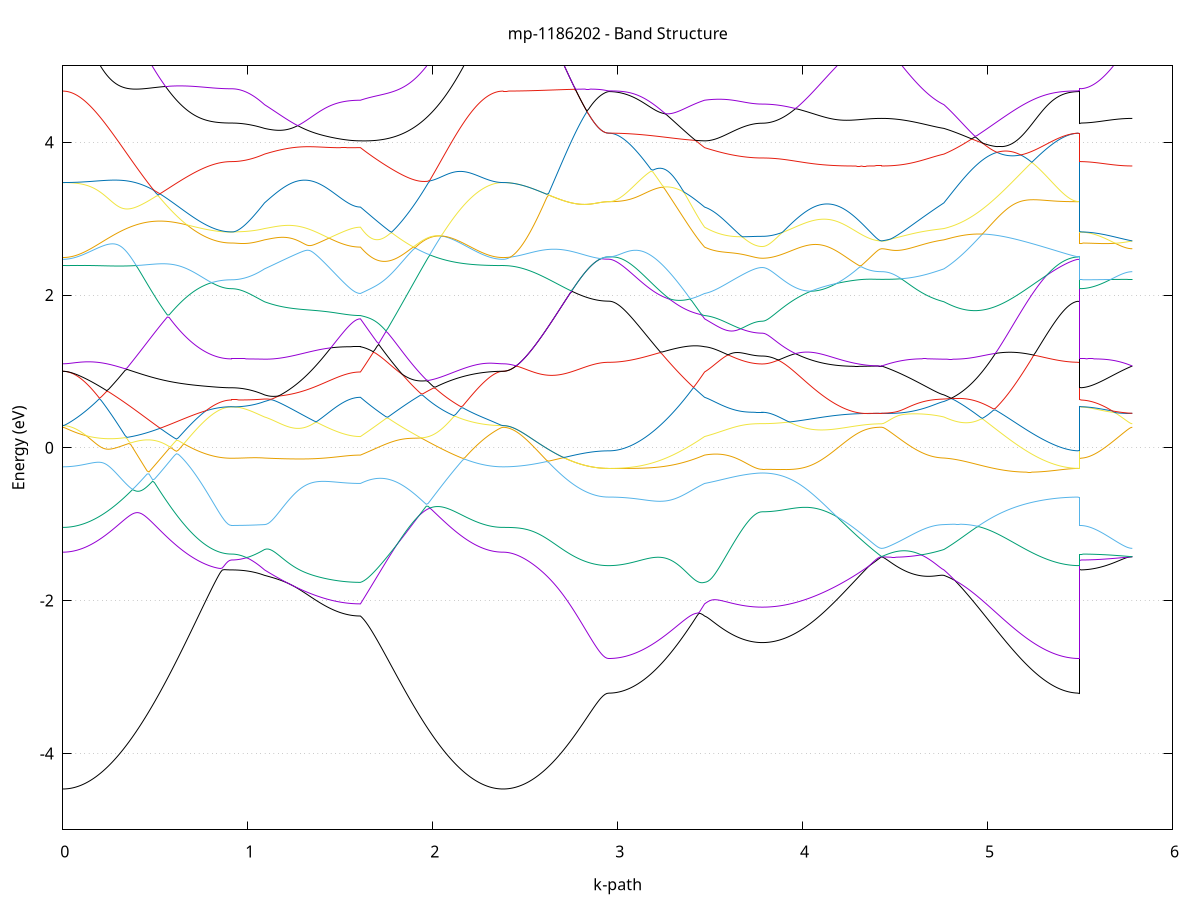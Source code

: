 set title 'mp-1186202 - Band Structure'
set xlabel 'k-path'
set ylabel 'Energy (eV)'
set grid y
set yrange [-5:5]
set terminal png size 800,600
set output 'mp-1186202_bands_gnuplot.png'
plot '-' using 1:2 with lines notitle, '-' using 1:2 with lines notitle, '-' using 1:2 with lines notitle, '-' using 1:2 with lines notitle, '-' using 1:2 with lines notitle, '-' using 1:2 with lines notitle, '-' using 1:2 with lines notitle, '-' using 1:2 with lines notitle, '-' using 1:2 with lines notitle, '-' using 1:2 with lines notitle, '-' using 1:2 with lines notitle, '-' using 1:2 with lines notitle, '-' using 1:2 with lines notitle, '-' using 1:2 with lines notitle, '-' using 1:2 with lines notitle, '-' using 1:2 with lines notitle, '-' using 1:2 with lines notitle, '-' using 1:2 with lines notitle, '-' using 1:2 with lines notitle, '-' using 1:2 with lines notitle, '-' using 1:2 with lines notitle, '-' using 1:2 with lines notitle, '-' using 1:2 with lines notitle, '-' using 1:2 with lines notitle, '-' using 1:2 with lines notitle, '-' using 1:2 with lines notitle, '-' using 1:2 with lines notitle, '-' using 1:2 with lines notitle, '-' using 1:2 with lines notitle, '-' using 1:2 with lines notitle, '-' using 1:2 with lines notitle, '-' using 1:2 with lines notitle, '-' using 1:2 with lines notitle, '-' using 1:2 with lines notitle, '-' using 1:2 with lines notitle, '-' using 1:2 with lines notitle, '-' using 1:2 with lines notitle, '-' using 1:2 with lines notitle, '-' using 1:2 with lines notitle, '-' using 1:2 with lines notitle, '-' using 1:2 with lines notitle, '-' using 1:2 with lines notitle, '-' using 1:2 with lines notitle, '-' using 1:2 with lines notitle, '-' using 1:2 with lines notitle, '-' using 1:2 with lines notitle, '-' using 1:2 with lines notitle, '-' using 1:2 with lines notitle
0.000000 -42.983396
0.009914 -42.983396
0.019827 -42.983396
0.029741 -42.983296
0.039655 -42.983296
0.049569 -42.983296
0.059482 -42.983296
0.069396 -42.983296
0.079310 -42.983296
0.089224 -42.983296
0.099137 -42.983196
0.109051 -42.983196
0.118965 -42.983196
0.128879 -42.983196
0.138792 -42.983096
0.148706 -42.983096
0.158620 -42.983096
0.168534 -42.982996
0.178447 -42.982996
0.188361 -42.982896
0.198275 -42.982896
0.208189 -42.982896
0.218102 -42.982796
0.228016 -42.982796
0.237930 -42.982696
0.247844 -42.982696
0.257757 -42.982596
0.267671 -42.982596
0.277585 -42.982496
0.287498 -42.982496
0.297412 -42.982396
0.307326 -42.982396
0.317240 -42.982296
0.327153 -42.982196
0.337067 -42.982196
0.346981 -42.982096
0.356895 -42.982096
0.366808 -42.981996
0.376722 -42.981996
0.386636 -42.981896
0.396550 -42.981796
0.406463 -42.981796
0.416377 -42.981696
0.426291 -42.981696
0.436205 -42.981596
0.446118 -42.981496
0.456032 -42.981496
0.465946 -42.981396
0.475860 -42.981396
0.485773 -42.981296
0.495687 -42.981196
0.505601 -42.981196
0.515514 -42.981096
0.525428 -42.981096
0.535342 -42.980996
0.545256 -42.980996
0.555169 -42.980896
0.565083 -42.980796
0.574997 -42.980796
0.584911 -42.980696
0.594824 -42.980696
0.604738 -42.980596
0.614652 -42.980596
0.624566 -42.980496
0.634479 -42.980496
0.644393 -42.980496
0.654307 -42.980396
0.664221 -42.980396
0.674134 -42.980296
0.684048 -42.980296
0.693962 -42.980296
0.703876 -42.980196
0.713789 -42.980196
0.723703 -42.980096
0.733617 -42.980096
0.743530 -42.980096
0.753444 -42.980096
0.763358 -42.979996
0.773272 -42.979996
0.783185 -42.979996
0.793099 -42.979996
0.803013 -42.979896
0.812927 -42.979896
0.822840 -42.979896
0.832754 -42.979896
0.842668 -42.979896
0.852582 -42.979896
0.862495 -42.979896
0.872409 -42.979896
0.882323 -42.979796
0.892237 -42.979796
0.902150 -42.979796
0.912064 -42.979796
0.912064 -42.979796
0.921990 -42.979796
0.931917 -42.979796
0.941843 -42.979796
0.951769 -42.979796
0.961695 -42.979796
0.971622 -42.979796
0.981548 -42.979796
0.991474 -42.979796
1.001401 -42.979796
1.011327 -42.979896
1.021253 -42.979896
1.031179 -42.979896
1.041106 -42.979896
1.051032 -42.979896
1.060958 -42.979896
1.070885 -42.979896
1.080811 -42.979896
1.090737 -42.979896
1.090737 -42.979896
1.100710 -42.979896
1.110683 -42.979896
1.120655 -42.979896
1.130628 -42.979896
1.140601 -42.979896
1.150574 -42.979896
1.160547 -42.979896
1.170519 -42.979896
1.180492 -42.979996
1.190465 -42.979996
1.200438 -42.979996
1.210411 -42.979996
1.220384 -42.979996
1.230356 -42.979996
1.240329 -42.979996
1.250302 -42.979996
1.260275 -42.980096
1.270248 -42.980096
1.280220 -42.980096
1.290193 -42.980096
1.300166 -42.980096
1.310139 -42.980096
1.320112 -42.980096
1.330084 -42.980196
1.340057 -42.980196
1.350030 -42.980196
1.360003 -42.980196
1.369976 -42.980196
1.379948 -42.980196
1.389921 -42.980196
1.399894 -42.980296
1.409867 -42.980296
1.419840 -42.980296
1.429812 -42.980296
1.439785 -42.980296
1.449758 -42.980296
1.459731 -42.980296
1.469704 -42.980296
1.479676 -42.980396
1.489649 -42.980396
1.499622 -42.980396
1.509595 -42.980396
1.519568 -42.980396
1.529540 -42.980396
1.539513 -42.980396
1.549486 -42.980396
1.559459 -42.980396
1.569432 -42.980396
1.579404 -42.980396
1.589377 -42.980396
1.599350 -42.980396
1.609323 -42.980396
1.609323 -42.980396
1.619211 -42.980396
1.629099 -42.980496
1.638987 -42.980496
1.648875 -42.980496
1.658763 -42.980496
1.668651 -42.980496
1.678539 -42.980596
1.688427 -42.980596
1.698315 -42.980596
1.708203 -42.980596
1.718091 -42.980696
1.727979 -42.980696
1.737867 -42.980696
1.747756 -42.980796
1.757644 -42.980796
1.767532 -42.980796
1.777420 -42.980896
1.787308 -42.980896
1.797196 -42.980996
1.807084 -42.980996
1.816972 -42.980996
1.826860 -42.981096
1.836748 -42.981096
1.846636 -42.981196
1.856524 -42.981196
1.866412 -42.981296
1.876300 -42.981296
1.886188 -42.981396
1.896076 -42.981396
1.905964 -42.981496
1.915852 -42.981496
1.925740 -42.981596
1.935628 -42.981596
1.945516 -42.981696
1.955404 -42.981696
1.965293 -42.981796
1.975181 -42.981796
1.985069 -42.981896
1.994957 -42.981996
2.004845 -42.981996
2.014733 -42.982096
2.024621 -42.982096
2.034509 -42.982196
2.044397 -42.982196
2.054285 -42.982296
2.064173 -42.982296
2.074061 -42.982396
2.083949 -42.982396
2.093837 -42.982496
2.103725 -42.982496
2.113613 -42.982596
2.123501 -42.982596
2.133389 -42.982696
2.143277 -42.982696
2.153165 -42.982796
2.163053 -42.982796
2.172941 -42.982896
2.182830 -42.982896
2.192718 -42.982996
2.202606 -42.982996
2.212494 -42.982996
2.222382 -42.983096
2.232270 -42.983096
2.242158 -42.983096
2.252046 -42.983196
2.261934 -42.983196
2.271822 -42.983196
2.281710 -42.983196
2.291598 -42.983296
2.301486 -42.983296
2.311374 -42.983296
2.321262 -42.983296
2.331150 -42.983296
2.341038 -42.983296
2.350926 -42.983296
2.360814 -42.983396
2.370702 -42.983396
2.380590 -42.983396
2.380590 -42.983396
2.390433 -42.983396
2.400277 -42.983296
2.410120 -42.983296
2.419963 -42.983296
2.429806 -42.983296
2.439649 -42.983296
2.449492 -42.983296
2.459335 -42.983196
2.469178 -42.983196
2.479021 -42.983096
2.488864 -42.983096
2.498707 -42.983096
2.508550 -42.982996
2.518393 -42.982996
2.528236 -42.982896
2.538079 -42.982796
2.547922 -42.982796
2.557765 -42.982696
2.567608 -42.982596
2.577451 -42.982596
2.587294 -42.982496
2.597137 -42.982396
2.606980 -42.982396
2.616823 -42.982296
2.626666 -42.982196
2.636509 -42.982096
2.646352 -42.981996
2.656196 -42.981996
2.666039 -42.981896
2.675882 -42.981796
2.685725 -42.981696
2.695568 -42.981596
2.705411 -42.981596
2.715254 -42.981496
2.725097 -42.981396
2.734940 -42.981296
2.744783 -42.981196
2.754626 -42.981196
2.764469 -42.981096
2.774312 -42.980996
2.784155 -42.980996
2.793998 -42.980896
2.803841 -42.980796
2.813684 -42.980796
2.823527 -42.980696
2.833370 -42.980696
2.843213 -42.980596
2.853056 -42.980596
2.862899 -42.980496
2.872742 -42.980496
2.882585 -42.980496
2.892428 -42.980396
2.902271 -42.980396
2.912114 -42.980396
2.921958 -42.980396
2.931801 -42.980396
2.941644 -42.980396
2.951487 -42.980396
2.951487 -42.980396
2.961459 -42.980396
2.971432 -42.980396
2.981405 -42.980396
2.991378 -42.980396
3.001351 -42.980396
3.011323 -42.980396
3.021296 -42.980396
3.031269 -42.980396
3.041242 -42.980396
3.051215 -42.980396
3.061187 -42.980296
3.071160 -42.980296
3.081133 -42.980296
3.091106 -42.980296
3.101079 -42.980296
3.111051 -42.980296
3.121024 -42.980296
3.130997 -42.980296
3.140970 -42.980296
3.150943 -42.980296
3.160916 -42.980296
3.170888 -42.980296
3.180861 -42.980296
3.190834 -42.980296
3.200807 -42.980296
3.210780 -42.980296
3.220752 -42.980296
3.230725 -42.980296
3.240698 -42.980296
3.250671 -42.980296
3.260644 -42.980296
3.270616 -42.980296
3.280589 -42.980296
3.290562 -42.980296
3.300535 -42.980296
3.310508 -42.980296
3.320480 -42.980296
3.330453 -42.980296
3.340426 -42.980296
3.350399 -42.980296
3.360372 -42.980296
3.370344 -42.980296
3.380317 -42.980296
3.390290 -42.980296
3.400263 -42.980296
3.410236 -42.980296
3.420208 -42.980396
3.430181 -42.980396
3.440154 -42.980396
3.450127 -42.980396
3.460100 -42.980396
3.470072 -42.980396
3.470072 -42.980396
3.479827 -42.980396
3.489582 -42.980396
3.499337 -42.980396
3.509092 -42.980496
3.518847 -42.980496
3.528602 -42.980496
3.538357 -42.980496
3.548112 -42.980496
3.557867 -42.980496
3.567622 -42.980496
3.577377 -42.980496
3.587132 -42.980596
3.596887 -42.980596
3.606642 -42.980596
3.616396 -42.980596
3.626151 -42.980596
3.635906 -42.980596
3.645661 -42.980596
3.655416 -42.980596
3.665171 -42.980696
3.674926 -42.980696
3.684681 -42.980696
3.694436 -42.980696
3.704191 -42.980696
3.713946 -42.980696
3.723701 -42.980696
3.733456 -42.980696
3.743211 -42.980696
3.752966 -42.980696
3.762721 -42.980696
3.772476 -42.980696
3.782230 -42.980696
3.782230 -42.980696
3.792152 -42.980696
3.802074 -42.980696
3.811996 -42.980696
3.821918 -42.980696
3.831840 -42.980696
3.841762 -42.980696
3.851684 -42.980696
3.861606 -42.980696
3.871528 -42.980696
3.881450 -42.980696
3.891372 -42.980696
3.901294 -42.980696
3.911216 -42.980596
3.921138 -42.980596
3.931060 -42.980596
3.940982 -42.980596
3.950904 -42.980596
3.960826 -42.980596
3.970747 -42.980596
3.980669 -42.980496
3.990591 -42.980496
4.000513 -42.980496
4.010435 -42.980496
4.020357 -42.980496
4.030279 -42.980396
4.040201 -42.980396
4.050123 -42.980396
4.060045 -42.980396
4.069967 -42.980396
4.079889 -42.980296
4.089811 -42.980296
4.099733 -42.980296
4.109655 -42.980296
4.119577 -42.980296
4.129499 -42.980196
4.139421 -42.980196
4.149343 -42.980196
4.159265 -42.980196
4.169186 -42.980096
4.179108 -42.980096
4.189030 -42.980096
4.198952 -42.980096
4.208874 -42.980096
4.218796 -42.979996
4.228718 -42.979996
4.238640 -42.979996
4.248562 -42.979996
4.258484 -42.979996
4.268406 -42.979996
4.278328 -42.979896
4.288250 -42.979896
4.298172 -42.979896
4.308094 -42.979896
4.318016 -42.979896
4.327938 -42.979896
4.337860 -42.979896
4.347782 -42.979896
4.357703 -42.979896
4.367625 -42.979896
4.377547 -42.979796
4.387469 -42.979796
4.397391 -42.979796
4.407313 -42.979796
4.417235 -42.979796
4.427157 -42.979796
4.427157 -42.979796
4.437062 -42.979796
4.446966 -42.979796
4.456871 -42.979796
4.466775 -42.979796
4.476680 -42.979796
4.486585 -42.979796
4.496489 -42.979796
4.506394 -42.979796
4.516298 -42.979796
4.526203 -42.979796
4.536108 -42.979796
4.546012 -42.979896
4.555917 -42.979896
4.565821 -42.979896
4.575726 -42.979896
4.585631 -42.979896
4.595535 -42.979896
4.605440 -42.979896
4.615344 -42.979896
4.625249 -42.979896
4.635154 -42.979896
4.645058 -42.979896
4.654963 -42.979896
4.664867 -42.979896
4.674772 -42.979896
4.684676 -42.979896
4.694581 -42.979896
4.704486 -42.979896
4.714390 -42.979896
4.724295 -42.979896
4.734199 -42.979896
4.744104 -42.979896
4.754009 -42.979896
4.763913 -42.979896
4.763913 -42.979896
4.773824 -42.979896
4.783735 -42.979896
4.793645 -42.979896
4.803556 -42.979896
4.813467 -42.979896
4.823377 -42.979896
4.833288 -42.979896
4.843199 -42.979896
4.853109 -42.979896
4.863020 -42.979996
4.872931 -42.979996
4.882841 -42.979996
4.892752 -42.979996
4.902663 -42.979996
4.912574 -42.979996
4.922484 -42.979996
4.932395 -42.979996
4.942306 -42.979996
4.952216 -42.979996
4.962127 -42.979996
4.972038 -42.979996
4.981948 -42.980096
4.991859 -42.980096
5.001770 -42.980096
5.011680 -42.980096
5.021591 -42.980096
5.031502 -42.980096
5.041413 -42.980096
5.051323 -42.980096
5.061234 -42.980096
5.071145 -42.980096
5.081055 -42.980096
5.090966 -42.980196
5.100877 -42.980196
5.110787 -42.980196
5.120698 -42.980196
5.130609 -42.980196
5.140519 -42.980196
5.150430 -42.980196
5.160341 -42.980196
5.170252 -42.980196
5.180162 -42.980196
5.190073 -42.980196
5.199984 -42.980196
5.209894 -42.980196
5.219805 -42.980296
5.229716 -42.980296
5.239626 -42.980296
5.249537 -42.980296
5.259448 -42.980296
5.269358 -42.980296
5.279269 -42.980296
5.289180 -42.980296
5.299090 -42.980296
5.309001 -42.980296
5.318912 -42.980296
5.328823 -42.980296
5.338733 -42.980296
5.348644 -42.980296
5.358555 -42.980296
5.368465 -42.980296
5.378376 -42.980296
5.388287 -42.980296
5.398197 -42.980396
5.408108 -42.980396
5.418019 -42.980396
5.427929 -42.980396
5.437840 -42.980396
5.447751 -42.980396
5.457662 -42.980396
5.467572 -42.980396
5.477483 -42.980396
5.487394 -42.980396
5.497304 -42.980396
5.497304 -42.979796
5.507147 -42.979796
5.516990 -42.979796
5.526833 -42.979796
5.536676 -42.979796
5.546519 -42.979796
5.556363 -42.979796
5.566206 -42.979796
5.576049 -42.979796
5.585892 -42.979796
5.595735 -42.979796
5.605578 -42.979796
5.615421 -42.979796
5.625264 -42.979796
5.635107 -42.979796
5.644950 -42.979796
5.654793 -42.979796
5.664636 -42.979796
5.674479 -42.979796
5.684322 -42.979796
5.694165 -42.979796
5.704008 -42.979796
5.713851 -42.979796
5.723694 -42.979796
5.733537 -42.979796
5.743380 -42.979796
5.753223 -42.979796
5.763066 -42.979796
5.772909 -42.979796
5.782752 -42.979796
e
0.000000 -42.820896
0.009914 -42.820896
0.019827 -42.820896
0.029741 -42.820796
0.039655 -42.820796
0.049569 -42.820696
0.059482 -42.820596
0.069396 -42.820496
0.079310 -42.820296
0.089224 -42.820196
0.099137 -42.819996
0.109051 -42.819796
0.118965 -42.819596
0.128879 -42.819396
0.138792 -42.819096
0.148706 -42.818896
0.158620 -42.818596
0.168534 -42.818296
0.178447 -42.817996
0.188361 -42.817696
0.198275 -42.817396
0.208189 -42.816996
0.218102 -42.816596
0.228016 -42.816296
0.237930 -42.815896
0.247844 -42.815496
0.257757 -42.814996
0.267671 -42.814596
0.277585 -42.814196
0.287498 -42.813696
0.297412 -42.813296
0.307326 -42.812796
0.317240 -42.812296
0.327153 -42.811796
0.337067 -42.811296
0.346981 -42.810796
0.356895 -42.810296
0.366808 -42.809796
0.376722 -42.809296
0.386636 -42.808696
0.396550 -42.808196
0.406463 -42.807696
0.416377 -42.807096
0.426291 -42.806596
0.436205 -42.805996
0.446118 -42.805496
0.456032 -42.804896
0.465946 -42.804396
0.475860 -42.803796
0.485773 -42.803296
0.495687 -42.802696
0.505601 -42.802196
0.515514 -42.801596
0.525428 -42.801096
0.535342 -42.800496
0.545256 -42.799996
0.555169 -42.799496
0.565083 -42.798996
0.574997 -42.798396
0.584911 -42.797896
0.594824 -42.797396
0.604738 -42.796896
0.614652 -42.796496
0.624566 -42.795996
0.634479 -42.795496
0.644393 -42.795096
0.654307 -42.794596
0.664221 -42.794196
0.674134 -42.793796
0.684048 -42.793396
0.693962 -42.792996
0.703876 -42.792596
0.713789 -42.792296
0.723703 -42.791896
0.733617 -42.791596
0.743530 -42.791296
0.753444 -42.790996
0.763358 -42.790696
0.773272 -42.790396
0.783185 -42.790196
0.793099 -42.789896
0.803013 -42.789696
0.812927 -42.789496
0.822840 -42.789296
0.832754 -42.789196
0.842668 -42.788996
0.852582 -42.788896
0.862495 -42.788796
0.872409 -42.788696
0.882323 -42.788596
0.892237 -42.788596
0.902150 -42.788596
0.912064 -42.788596
0.912064 -42.788596
0.921990 -42.788596
0.931917 -42.788596
0.941843 -42.788596
0.951769 -42.788696
0.961695 -42.788796
0.971622 -42.788896
0.981548 -42.788996
0.991474 -42.789196
1.001401 -42.789396
1.011327 -42.789596
1.021253 -42.789796
1.031179 -42.789996
1.041106 -42.790296
1.051032 -42.790496
1.060958 -42.790796
1.070885 -42.791096
1.080811 -42.791396
1.090737 -42.791796
1.090737 -42.791796
1.100710 -42.791996
1.110683 -42.792296
1.120655 -42.792496
1.130628 -42.792796
1.140601 -42.792996
1.150574 -42.793296
1.160547 -42.793496
1.170519 -42.793696
1.180492 -42.793996
1.190465 -42.794196
1.200438 -42.794396
1.210411 -42.794596
1.220384 -42.794796
1.230356 -42.795096
1.240329 -42.795296
1.250302 -42.795496
1.260275 -42.795696
1.270248 -42.795896
1.280220 -42.796096
1.290193 -42.796296
1.300166 -42.796496
1.310139 -42.796596
1.320112 -42.796796
1.330084 -42.796996
1.340057 -42.797196
1.350030 -42.797296
1.360003 -42.797496
1.369976 -42.797596
1.379948 -42.797796
1.389921 -42.797896
1.399894 -42.797996
1.409867 -42.798196
1.419840 -42.798296
1.429812 -42.798396
1.439785 -42.798496
1.449758 -42.798596
1.459731 -42.798696
1.469704 -42.798796
1.479676 -42.798896
1.489649 -42.798996
1.499622 -42.799096
1.509595 -42.799096
1.519568 -42.799196
1.529540 -42.799296
1.539513 -42.799296
1.549486 -42.799296
1.559459 -42.799396
1.569432 -42.799396
1.579404 -42.799396
1.589377 -42.799496
1.599350 -42.799496
1.609323 -42.799496
1.609323 -42.799496
1.619211 -42.798696
1.629099 -42.797796
1.638987 -42.796996
1.648875 -42.796196
1.658763 -42.795396
1.668651 -42.794496
1.678539 -42.793696
1.688427 -42.792896
1.698315 -42.791996
1.708203 -42.791196
1.718091 -42.790396
1.727979 -42.789496
1.737867 -42.788696
1.747756 -42.789196
1.757644 -42.789996
1.767532 -42.790796
1.777420 -42.791596
1.787308 -42.792396
1.797196 -42.793196
1.807084 -42.793996
1.816972 -42.794796
1.826860 -42.795596
1.836748 -42.796396
1.846636 -42.797096
1.856524 -42.797896
1.866412 -42.798696
1.876300 -42.799396
1.886188 -42.800196
1.896076 -42.800896
1.905964 -42.801596
1.915852 -42.802396
1.925740 -42.803096
1.935628 -42.803796
1.945516 -42.804496
1.955404 -42.805096
1.965293 -42.805796
1.975181 -42.806496
1.985069 -42.807096
1.994957 -42.807796
2.004845 -42.808396
2.014733 -42.808996
2.024621 -42.809596
2.034509 -42.810196
2.044397 -42.810796
2.054285 -42.811296
2.064173 -42.811896
2.074061 -42.812396
2.083949 -42.812896
2.093837 -42.813396
2.103725 -42.813896
2.113613 -42.814396
2.123501 -42.814896
2.133389 -42.815296
2.143277 -42.815696
2.153165 -42.816196
2.163053 -42.816496
2.172941 -42.816896
2.182830 -42.817296
2.192718 -42.817596
2.202606 -42.817996
2.212494 -42.818296
2.222382 -42.818596
2.232270 -42.818896
2.242158 -42.819096
2.252046 -42.819396
2.261934 -42.819596
2.271822 -42.819796
2.281710 -42.819996
2.291598 -42.820196
2.301486 -42.820296
2.311374 -42.820496
2.321262 -42.820596
2.331150 -42.820696
2.341038 -42.820796
2.350926 -42.820796
2.360814 -42.820896
2.370702 -42.820896
2.380590 -42.820896
2.380590 -42.820896
2.390433 -42.820896
2.400277 -42.820896
2.410120 -42.820896
2.419963 -42.820896
2.429806 -42.820996
2.439649 -42.820996
2.449492 -42.820996
2.459335 -42.820996
2.469178 -42.821096
2.479021 -42.821096
2.488864 -42.821196
2.498707 -42.821196
2.508550 -42.821296
2.518393 -42.821296
2.528236 -42.821396
2.538079 -42.821396
2.547922 -42.821496
2.557765 -42.821596
2.567608 -42.821596
2.577451 -42.821696
2.587294 -42.821796
2.597137 -42.821896
2.606980 -42.821896
2.616823 -42.821996
2.626666 -42.822096
2.636509 -42.822196
2.646352 -42.822296
2.656196 -42.822296
2.666039 -42.822396
2.675882 -42.822496
2.685725 -42.822596
2.695568 -42.822696
2.705411 -42.822796
2.715254 -42.822796
2.725097 -42.822896
2.734940 -42.822996
2.744783 -42.823096
2.754626 -42.823196
2.764469 -42.823196
2.774312 -42.823296
2.784155 -42.823396
2.793998 -42.823396
2.803841 -42.823496
2.813684 -42.823596
2.823527 -42.823596
2.833370 -42.823696
2.843213 -42.823696
2.853056 -42.823796
2.862899 -42.823796
2.872742 -42.823796
2.882585 -42.823896
2.892428 -42.823896
2.902271 -42.823896
2.912114 -42.823996
2.921958 -42.823996
2.931801 -42.823996
2.941644 -42.823996
2.951487 -42.823996
2.951487 -42.823996
2.961459 -42.823996
2.971432 -42.823996
2.981405 -42.823896
2.991378 -42.823796
3.001351 -42.823696
3.011323 -42.823596
3.021296 -42.823496
3.031269 -42.823296
3.041242 -42.823196
3.051215 -42.822996
3.061187 -42.822696
3.071160 -42.822496
3.081133 -42.822196
3.091106 -42.821996
3.101079 -42.821696
3.111051 -42.821396
3.121024 -42.820996
3.130997 -42.820696
3.140970 -42.820296
3.150943 -42.819896
3.160916 -42.819496
3.170888 -42.819096
3.180861 -42.818596
3.190834 -42.818196
3.200807 -42.817696
3.210780 -42.817196
3.220752 -42.816696
3.230725 -42.816196
3.240698 -42.815596
3.250671 -42.814996
3.260644 -42.814496
3.270616 -42.813896
3.280589 -42.813296
3.290562 -42.812596
3.300535 -42.811996
3.310508 -42.811396
3.320480 -42.810696
3.330453 -42.809996
3.340426 -42.809296
3.350399 -42.808596
3.360372 -42.807896
3.370344 -42.807196
3.380317 -42.806496
3.390290 -42.805696
3.400263 -42.804996
3.410236 -42.804196
3.420208 -42.803396
3.430181 -42.802696
3.440154 -42.801896
3.450127 -42.801096
3.460100 -42.800296
3.470072 -42.799496
3.470072 -42.799496
3.479827 -42.799096
3.489582 -42.798796
3.499337 -42.798496
3.509092 -42.798196
3.518847 -42.797796
3.528602 -42.797496
3.538357 -42.797196
3.548112 -42.796796
3.557867 -42.796496
3.567622 -42.796196
3.577377 -42.795796
3.587132 -42.795496
3.596887 -42.795096
3.606642 -42.794796
3.616396 -42.794396
3.626151 -42.794096
3.635906 -42.793796
3.645661 -42.793396
3.655416 -42.793096
3.665171 -42.792696
3.674926 -42.792396
3.684681 -42.791996
3.694436 -42.791696
3.704191 -42.791296
3.713946 -42.790996
3.723701 -42.790596
3.733456 -42.790296
3.743211 -42.789996
3.752966 -42.789596
3.762721 -42.789296
3.772476 -42.788996
3.782230 -42.788896
3.782230 -42.788896
3.792152 -42.788896
3.802074 -42.788896
3.811996 -42.788896
3.821918 -42.788896
3.831840 -42.788896
3.841762 -42.788896
3.851684 -42.788896
3.861606 -42.788896
3.871528 -42.788896
3.881450 -42.788896
3.891372 -42.788796
3.901294 -42.788796
3.911216 -42.788796
3.921138 -42.788796
3.931060 -42.788796
3.940982 -42.788796
3.950904 -42.788796
3.960826 -42.788796
3.970747 -42.788796
3.980669 -42.788796
3.990591 -42.788796
4.000513 -42.788796
4.010435 -42.788796
4.020357 -42.788796
4.030279 -42.788796
4.040201 -42.788796
4.050123 -42.788796
4.060045 -42.788696
4.069967 -42.788696
4.079889 -42.788696
4.089811 -42.788696
4.099733 -42.788696
4.109655 -42.788696
4.119577 -42.788696
4.129499 -42.788696
4.139421 -42.788696
4.149343 -42.788696
4.159265 -42.788696
4.169186 -42.788696
4.179108 -42.788596
4.189030 -42.788596
4.198952 -42.788596
4.208874 -42.788596
4.218796 -42.788596
4.228718 -42.788596
4.238640 -42.788596
4.248562 -42.788596
4.258484 -42.788596
4.268406 -42.788596
4.278328 -42.788596
4.288250 -42.788596
4.298172 -42.788596
4.308094 -42.788596
4.318016 -42.788596
4.327938 -42.788596
4.337860 -42.788596
4.347782 -42.788596
4.357703 -42.788596
4.367625 -42.788496
4.377547 -42.788496
4.387469 -42.788496
4.397391 -42.788496
4.407313 -42.788496
4.417235 -42.788496
4.427157 -42.788496
4.427157 -42.788496
4.437062 -42.788496
4.446966 -42.788496
4.456871 -42.788596
4.466775 -42.788596
4.476680 -42.788596
4.486585 -42.788596
4.496489 -42.788696
4.506394 -42.788696
4.516298 -42.788796
4.526203 -42.788796
4.536108 -42.788896
4.546012 -42.788896
4.555917 -42.788996
4.565821 -42.789096
4.575726 -42.789196
4.585631 -42.789296
4.595535 -42.789396
4.605440 -42.789496
4.615344 -42.789596
4.625249 -42.789696
4.635154 -42.789796
4.645058 -42.789896
4.654963 -42.789996
4.664867 -42.790196
4.674772 -42.790296
4.684676 -42.790496
4.694581 -42.790596
4.704486 -42.790796
4.714390 -42.790896
4.724295 -42.791096
4.734199 -42.791296
4.744104 -42.791396
4.754009 -42.791596
4.763913 -42.791796
4.763913 -42.791796
4.773824 -42.792196
4.783735 -42.792496
4.793645 -42.792896
4.803556 -42.793296
4.813467 -42.793796
4.823377 -42.794196
4.833288 -42.794596
4.843199 -42.795096
4.853109 -42.795596
4.863020 -42.796096
4.872931 -42.796596
4.882841 -42.797096
4.892752 -42.797596
4.902663 -42.798096
4.912574 -42.798696
4.922484 -42.799196
4.932395 -42.799796
4.942306 -42.800396
4.952216 -42.800896
4.962127 -42.801496
4.972038 -42.802096
4.981948 -42.802696
4.991859 -42.803296
5.001770 -42.803896
5.011680 -42.804496
5.021591 -42.805096
5.031502 -42.805696
5.041413 -42.806296
5.051323 -42.806896
5.061234 -42.807496
5.071145 -42.808096
5.081055 -42.808696
5.090966 -42.809296
5.100877 -42.809896
5.110787 -42.810496
5.120698 -42.811096
5.130609 -42.811696
5.140519 -42.812196
5.150430 -42.812796
5.160341 -42.813396
5.170252 -42.813896
5.180162 -42.814496
5.190073 -42.814996
5.199984 -42.815496
5.209894 -42.815996
5.219805 -42.816496
5.229716 -42.816996
5.239626 -42.817496
5.249537 -42.817896
5.259448 -42.818396
5.269358 -42.818796
5.279269 -42.819196
5.289180 -42.819696
5.299090 -42.819996
5.309001 -42.820396
5.318912 -42.820796
5.328823 -42.821096
5.338733 -42.821396
5.348644 -42.821696
5.358555 -42.821996
5.368465 -42.822296
5.378376 -42.822496
5.388287 -42.822796
5.398197 -42.822996
5.408108 -42.823196
5.418019 -42.823296
5.427929 -42.823496
5.437840 -42.823596
5.447751 -42.823696
5.457662 -42.823796
5.467572 -42.823896
5.477483 -42.823996
5.487394 -42.823996
5.497304 -42.823996
5.497304 -42.788596
5.507147 -42.788596
5.516990 -42.788596
5.526833 -42.788596
5.536676 -42.788596
5.546519 -42.788596
5.556363 -42.788596
5.566206 -42.788596
5.576049 -42.788596
5.585892 -42.788596
5.595735 -42.788596
5.605578 -42.788596
5.615421 -42.788596
5.625264 -42.788596
5.635107 -42.788596
5.644950 -42.788596
5.654793 -42.788596
5.664636 -42.788596
5.674479 -42.788596
5.684322 -42.788596
5.694165 -42.788596
5.704008 -42.788496
5.713851 -42.788496
5.723694 -42.788496
5.733537 -42.788496
5.743380 -42.788496
5.753223 -42.788496
5.763066 -42.788496
5.772909 -42.788496
5.782752 -42.788496
e
0.000000 -42.753996
0.009914 -42.753996
0.019827 -42.753996
0.029741 -42.754096
0.039655 -42.754196
0.049569 -42.754196
0.059482 -42.754396
0.069396 -42.754496
0.079310 -42.754596
0.089224 -42.754796
0.099137 -42.754996
0.109051 -42.755196
0.118965 -42.755396
0.128879 -42.755696
0.138792 -42.755896
0.148706 -42.756196
0.158620 -42.756496
0.168534 -42.756796
0.178447 -42.757196
0.188361 -42.757496
0.198275 -42.757896
0.208189 -42.758296
0.218102 -42.758696
0.228016 -42.759096
0.237930 -42.759496
0.247844 -42.759896
0.257757 -42.760396
0.267671 -42.760896
0.277585 -42.761296
0.287498 -42.761796
0.297412 -42.762296
0.307326 -42.762796
0.317240 -42.763296
0.327153 -42.763896
0.337067 -42.764396
0.346981 -42.764996
0.356895 -42.765496
0.366808 -42.766096
0.376722 -42.766596
0.386636 -42.767196
0.396550 -42.767796
0.406463 -42.768396
0.416377 -42.768996
0.426291 -42.769496
0.436205 -42.770096
0.446118 -42.770696
0.456032 -42.771296
0.465946 -42.771896
0.475860 -42.772496
0.485773 -42.773096
0.495687 -42.773696
0.505601 -42.774196
0.515514 -42.774796
0.525428 -42.775396
0.535342 -42.775996
0.545256 -42.776496
0.555169 -42.777096
0.565083 -42.777596
0.574997 -42.778196
0.584911 -42.778696
0.594824 -42.779196
0.604738 -42.779796
0.614652 -42.780296
0.624566 -42.780796
0.634479 -42.781196
0.644393 -42.781696
0.654307 -42.782196
0.664221 -42.782596
0.674134 -42.783096
0.684048 -42.783496
0.693962 -42.783896
0.703876 -42.784296
0.713789 -42.784696
0.723703 -42.784996
0.733617 -42.785396
0.743530 -42.785696
0.753444 -42.785996
0.763358 -42.786296
0.773272 -42.786596
0.783185 -42.786896
0.793099 -42.787096
0.803013 -42.787296
0.812927 -42.787496
0.822840 -42.787696
0.832754 -42.787896
0.842668 -42.787996
0.852582 -42.788196
0.862495 -42.788296
0.872409 -42.788396
0.882323 -42.788396
0.892237 -42.788496
0.902150 -42.788496
0.912064 -42.788496
0.912064 -42.788496
0.921990 -42.788496
0.931917 -42.788496
0.941843 -42.788496
0.951769 -42.788396
0.961695 -42.788296
0.971622 -42.788196
0.981548 -42.788096
0.991474 -42.787896
1.001401 -42.787796
1.011327 -42.787596
1.021253 -42.787396
1.031179 -42.787096
1.041106 -42.786896
1.051032 -42.786596
1.060958 -42.786396
1.070885 -42.786096
1.080811 -42.785696
1.090737 -42.785396
1.090737 -42.785396
1.100710 -42.785196
1.110683 -42.784896
1.120655 -42.784696
1.130628 -42.784496
1.140601 -42.784196
1.150574 -42.783996
1.160547 -42.783796
1.170519 -42.783496
1.180492 -42.783296
1.190465 -42.783096
1.200438 -42.782896
1.210411 -42.782696
1.220384 -42.782496
1.230356 -42.782196
1.240329 -42.781996
1.250302 -42.781796
1.260275 -42.781596
1.270248 -42.781496
1.280220 -42.781296
1.290193 -42.781096
1.300166 -42.780896
1.310139 -42.780696
1.320112 -42.780596
1.330084 -42.780396
1.340057 -42.780196
1.350030 -42.780096
1.360003 -42.779896
1.369976 -42.779796
1.379948 -42.779596
1.389921 -42.779496
1.399894 -42.779396
1.409867 -42.779196
1.419840 -42.779096
1.429812 -42.778996
1.439785 -42.778896
1.449758 -42.778796
1.459731 -42.778696
1.469704 -42.778596
1.479676 -42.778496
1.489649 -42.778496
1.499622 -42.778396
1.509595 -42.778296
1.519568 -42.778296
1.529540 -42.778196
1.539513 -42.778196
1.549486 -42.778096
1.559459 -42.778096
1.569432 -42.777996
1.579404 -42.777996
1.589377 -42.777996
1.599350 -42.777996
1.609323 -42.777996
1.609323 -42.777996
1.619211 -42.778796
1.629099 -42.779596
1.638987 -42.780396
1.648875 -42.781196
1.658763 -42.781996
1.668651 -42.782796
1.678539 -42.783596
1.688427 -42.784396
1.698315 -42.785196
1.708203 -42.785996
1.718091 -42.786796
1.727979 -42.787596
1.737867 -42.788396
1.747756 -42.787796
1.757644 -42.786996
1.767532 -42.786096
1.777420 -42.785296
1.787308 -42.784496
1.797196 -42.783596
1.807084 -42.782796
1.816972 -42.781996
1.826860 -42.781096
1.836748 -42.780296
1.846636 -42.779496
1.856524 -42.778696
1.866412 -42.777896
1.876300 -42.777096
1.886188 -42.776296
1.896076 -42.775496
1.905964 -42.774796
1.915852 -42.773996
1.925740 -42.773296
1.935628 -42.772496
1.945516 -42.771796
1.955404 -42.770996
1.965293 -42.770296
1.975181 -42.769596
1.985069 -42.768896
1.994957 -42.768196
2.004845 -42.767596
2.014733 -42.766896
2.024621 -42.766296
2.034509 -42.765596
2.044397 -42.764996
2.054285 -42.764396
2.064173 -42.763796
2.074061 -42.763196
2.083949 -42.762696
2.093837 -42.762096
2.103725 -42.761596
2.113613 -42.761096
2.123501 -42.760596
2.133389 -42.760096
2.143277 -42.759596
2.153165 -42.759196
2.163053 -42.758796
2.172941 -42.758296
2.182830 -42.757896
2.192718 -42.757596
2.202606 -42.757196
2.212494 -42.756896
2.222382 -42.756496
2.232270 -42.756196
2.242158 -42.755896
2.252046 -42.755696
2.261934 -42.755396
2.271822 -42.755196
2.281710 -42.754996
2.291598 -42.754796
2.301486 -42.754596
2.311374 -42.754496
2.321262 -42.754396
2.331150 -42.754196
2.341038 -42.754196
2.350926 -42.754096
2.360814 -42.753996
2.370702 -42.753996
2.380590 -42.753996
2.380590 -42.753996
2.390433 -42.753996
2.400277 -42.753996
2.410120 -42.753996
2.419963 -42.753996
2.429806 -42.753996
2.439649 -42.753996
2.449492 -42.753996
2.459335 -42.753996
2.469178 -42.753996
2.479021 -42.753996
2.488864 -42.753996
2.498707 -42.753996
2.508550 -42.753996
2.518393 -42.753996
2.528236 -42.753996
2.538079 -42.753996
2.547922 -42.753996
2.557765 -42.753996
2.567608 -42.753996
2.577451 -42.753996
2.587294 -42.753996
2.597137 -42.753996
2.606980 -42.753996
2.616823 -42.753996
2.626666 -42.753996
2.636509 -42.753996
2.646352 -42.753996
2.656196 -42.753996
2.666039 -42.753996
2.675882 -42.753996
2.685725 -42.753996
2.695568 -42.753996
2.705411 -42.753996
2.715254 -42.753996
2.725097 -42.753996
2.734940 -42.753996
2.744783 -42.753996
2.754626 -42.753996
2.764469 -42.753996
2.774312 -42.753996
2.784155 -42.753996
2.793998 -42.753996
2.803841 -42.753996
2.813684 -42.753996
2.823527 -42.753996
2.833370 -42.753996
2.843213 -42.753996
2.853056 -42.753996
2.862899 -42.753996
2.872742 -42.753996
2.882585 -42.753996
2.892428 -42.753996
2.902271 -42.753996
2.912114 -42.753996
2.921958 -42.753996
2.931801 -42.753996
2.941644 -42.753996
2.951487 -42.753996
2.951487 -42.753996
2.961459 -42.753996
2.971432 -42.754096
2.981405 -42.754096
2.991378 -42.754196
3.001351 -42.754296
3.011323 -42.754396
3.021296 -42.754496
3.031269 -42.754696
3.041242 -42.754796
3.051215 -42.754996
3.061187 -42.755296
3.071160 -42.755496
3.081133 -42.755696
3.091106 -42.755996
3.101079 -42.756296
3.111051 -42.756596
3.121024 -42.756896
3.130997 -42.757296
3.140970 -42.757696
3.150943 -42.757996
3.160916 -42.758396
3.170888 -42.758896
3.180861 -42.759296
3.190834 -42.759696
3.200807 -42.760196
3.210780 -42.760696
3.220752 -42.761196
3.230725 -42.761696
3.240698 -42.762296
3.250671 -42.762796
3.260644 -42.763396
3.270616 -42.763996
3.280589 -42.764596
3.290562 -42.765196
3.300535 -42.765796
3.310508 -42.766396
3.320480 -42.767096
3.330453 -42.767696
3.340426 -42.768396
3.350399 -42.769096
3.360372 -42.769796
3.370344 -42.770496
3.380317 -42.771196
3.390290 -42.771896
3.400263 -42.772596
3.410236 -42.773396
3.420208 -42.774096
3.430181 -42.774896
3.440154 -42.775696
3.450127 -42.776396
3.460100 -42.777196
3.470072 -42.777996
3.470072 -42.777996
3.479827 -42.778296
3.489582 -42.778596
3.499337 -42.778896
3.509092 -42.779296
3.518847 -42.779596
3.528602 -42.779896
3.538357 -42.780196
3.548112 -42.780496
3.557867 -42.780796
3.567622 -42.781196
3.577377 -42.781496
3.587132 -42.781796
3.596887 -42.782096
3.606642 -42.782496
3.616396 -42.782796
3.626151 -42.783096
3.635906 -42.783496
3.645661 -42.783796
3.655416 -42.784096
3.665171 -42.784496
3.674926 -42.784796
3.684681 -42.785096
3.694436 -42.785496
3.704191 -42.785796
3.713946 -42.786096
3.723701 -42.786496
3.733456 -42.786796
3.743211 -42.787096
3.752966 -42.787496
3.762721 -42.787796
3.772476 -42.788096
3.782230 -42.788196
3.782230 -42.788196
3.792152 -42.788196
3.802074 -42.788196
3.811996 -42.788196
3.821918 -42.788196
3.831840 -42.788196
3.841762 -42.788196
3.851684 -42.788196
3.861606 -42.788196
3.871528 -42.788196
3.881450 -42.788196
3.891372 -42.788196
3.901294 -42.788196
3.911216 -42.788196
3.921138 -42.788196
3.931060 -42.788296
3.940982 -42.788296
3.950904 -42.788296
3.960826 -42.788296
3.970747 -42.788296
3.980669 -42.788296
3.990591 -42.788296
4.000513 -42.788296
4.010435 -42.788296
4.020357 -42.788296
4.030279 -42.788296
4.040201 -42.788296
4.050123 -42.788296
4.060045 -42.788296
4.069967 -42.788296
4.079889 -42.788396
4.089811 -42.788396
4.099733 -42.788396
4.109655 -42.788396
4.119577 -42.788396
4.129499 -42.788396
4.139421 -42.788396
4.149343 -42.788396
4.159265 -42.788396
4.169186 -42.788396
4.179108 -42.788396
4.189030 -42.788396
4.198952 -42.788396
4.208874 -42.788496
4.218796 -42.788496
4.228718 -42.788496
4.238640 -42.788496
4.248562 -42.788496
4.258484 -42.788496
4.268406 -42.788496
4.278328 -42.788496
4.288250 -42.788496
4.298172 -42.788496
4.308094 -42.788496
4.318016 -42.788496
4.327938 -42.788496
4.337860 -42.788496
4.347782 -42.788496
4.357703 -42.788496
4.367625 -42.788496
4.377547 -42.788496
4.387469 -42.788496
4.397391 -42.788496
4.407313 -42.788496
4.417235 -42.788496
4.427157 -42.788496
4.427157 -42.788496
4.437062 -42.788496
4.446966 -42.788496
4.456871 -42.788496
4.466775 -42.788496
4.476680 -42.788496
4.486585 -42.788396
4.496489 -42.788396
4.506394 -42.788396
4.516298 -42.788296
4.526203 -42.788296
4.536108 -42.788196
4.546012 -42.788096
4.555917 -42.788096
4.565821 -42.787996
4.575726 -42.787896
4.585631 -42.787796
4.595535 -42.787696
4.605440 -42.787696
4.615344 -42.787596
4.625249 -42.787396
4.635154 -42.787296
4.645058 -42.787196
4.654963 -42.787096
4.664867 -42.786996
4.674772 -42.786796
4.684676 -42.786696
4.694581 -42.786496
4.704486 -42.786396
4.714390 -42.786196
4.724295 -42.786096
4.734199 -42.785896
4.744104 -42.785796
4.754009 -42.785596
4.763913 -42.785396
4.763913 -42.785396
4.773824 -42.785096
4.783735 -42.784696
4.793645 -42.784296
4.803556 -42.783896
4.813467 -42.783496
4.823377 -42.783096
4.833288 -42.782696
4.843199 -42.782196
4.853109 -42.781696
4.863020 -42.781296
4.872931 -42.780796
4.882841 -42.780296
4.892752 -42.779796
4.902663 -42.779296
4.912574 -42.778696
4.922484 -42.778196
4.932395 -42.777696
4.942306 -42.777096
4.952216 -42.776596
4.962127 -42.775996
4.972038 -42.775396
4.981948 -42.774796
4.991859 -42.774296
5.001770 -42.773696
5.011680 -42.773096
5.021591 -42.772496
5.031502 -42.771896
5.041413 -42.771296
5.051323 -42.770696
5.061234 -42.770196
5.071145 -42.769596
5.081055 -42.768996
5.090966 -42.768396
5.100877 -42.767796
5.110787 -42.767196
5.120698 -42.766696
5.130609 -42.766096
5.140519 -42.765496
5.150430 -42.764996
5.160341 -42.764396
5.170252 -42.763896
5.180162 -42.763396
5.190073 -42.762896
5.199984 -42.762296
5.209894 -42.761796
5.219805 -42.761396
5.229716 -42.760896
5.239626 -42.760396
5.249537 -42.759996
5.259448 -42.759496
5.269358 -42.759096
5.279269 -42.758696
5.289180 -42.758296
5.299090 -42.757896
5.309001 -42.757496
5.318912 -42.757196
5.328823 -42.756896
5.338733 -42.756496
5.348644 -42.756196
5.358555 -42.755996
5.368465 -42.755696
5.378376 -42.755496
5.388287 -42.755196
5.398197 -42.754996
5.408108 -42.754796
5.418019 -42.754696
5.427929 -42.754496
5.437840 -42.754396
5.447751 -42.754296
5.457662 -42.754196
5.467572 -42.754096
5.477483 -42.754096
5.487394 -42.753996
5.497304 -42.753996
5.497304 -42.788496
5.507147 -42.788496
5.516990 -42.788496
5.526833 -42.788496
5.536676 -42.788496
5.546519 -42.788496
5.556363 -42.788496
5.566206 -42.788496
5.576049 -42.788496
5.585892 -42.788496
5.595735 -42.788496
5.605578 -42.788496
5.615421 -42.788496
5.625264 -42.788496
5.635107 -42.788496
5.644950 -42.788496
5.654793 -42.788496
5.664636 -42.788496
5.674479 -42.788496
5.684322 -42.788496
5.694165 -42.788496
5.704008 -42.788496
5.713851 -42.788496
5.723694 -42.788496
5.733537 -42.788496
5.743380 -42.788496
5.753223 -42.788496
5.763066 -42.788496
5.772909 -42.788496
5.782752 -42.788496
e
0.000000 -23.745796
0.009914 -23.745796
0.019827 -23.745796
0.029741 -23.745796
0.039655 -23.745896
0.049569 -23.745896
0.059482 -23.745896
0.069396 -23.745896
0.079310 -23.745896
0.089224 -23.745996
0.099137 -23.745996
0.109051 -23.746096
0.118965 -23.746096
0.128879 -23.746096
0.138792 -23.746196
0.148706 -23.746196
0.158620 -23.746296
0.168534 -23.746396
0.178447 -23.746396
0.188361 -23.746496
0.198275 -23.746596
0.208189 -23.746596
0.218102 -23.746696
0.228016 -23.746796
0.237930 -23.746896
0.247844 -23.746996
0.257757 -23.747096
0.267671 -23.747196
0.277585 -23.747296
0.287498 -23.747396
0.297412 -23.747496
0.307326 -23.747596
0.317240 -23.747696
0.327153 -23.747796
0.337067 -23.747896
0.346981 -23.747996
0.356895 -23.748096
0.366808 -23.748196
0.376722 -23.748396
0.386636 -23.748496
0.396550 -23.748596
0.406463 -23.748696
0.416377 -23.748796
0.426291 -23.748996
0.436205 -23.749096
0.446118 -23.749196
0.456032 -23.749296
0.465946 -23.749496
0.475860 -23.749596
0.485773 -23.749696
0.495687 -23.749896
0.505601 -23.749996
0.515514 -23.750096
0.525428 -23.750196
0.535342 -23.750396
0.545256 -23.750496
0.555169 -23.750596
0.565083 -23.750696
0.574997 -23.750896
0.584911 -23.750996
0.594824 -23.751096
0.604738 -23.751196
0.614652 -23.751296
0.624566 -23.751496
0.634479 -23.751596
0.644393 -23.751696
0.654307 -23.751796
0.664221 -23.751896
0.674134 -23.751996
0.684048 -23.752096
0.693962 -23.752196
0.703876 -23.752296
0.713789 -23.752396
0.723703 -23.752496
0.733617 -23.752496
0.743530 -23.752596
0.753444 -23.752696
0.763358 -23.752796
0.773272 -23.752796
0.783185 -23.752896
0.793099 -23.752996
0.803013 -23.752996
0.812927 -23.753096
0.822840 -23.753096
0.832754 -23.753096
0.842668 -23.753196
0.852582 -23.753196
0.862495 -23.753196
0.872409 -23.753296
0.882323 -23.753296
0.892237 -23.753296
0.902150 -23.753296
0.912064 -23.753296
0.912064 -23.753296
0.921990 -23.753296
0.931917 -23.753296
0.941843 -23.753196
0.951769 -23.753096
0.961695 -23.752996
0.971622 -23.752896
0.981548 -23.752796
0.991474 -23.752596
1.001401 -23.752496
1.011327 -23.752296
1.021253 -23.751996
1.031179 -23.751796
1.041106 -23.751596
1.051032 -23.751296
1.060958 -23.751096
1.070885 -23.750796
1.080811 -23.750496
1.090737 -23.750196
1.090737 -23.750196
1.100710 -23.749996
1.110683 -23.749696
1.120655 -23.749596
1.130628 -23.749496
1.140601 -23.749496
1.150574 -23.749396
1.160547 -23.749296
1.170519 -23.749196
1.180492 -23.749096
1.190465 -23.748996
1.200438 -23.748896
1.210411 -23.748796
1.220384 -23.748596
1.230356 -23.748496
1.240329 -23.748396
1.250302 -23.748196
1.260275 -23.747996
1.270248 -23.747896
1.280220 -23.747696
1.290193 -23.747496
1.300166 -23.747396
1.310139 -23.747196
1.320112 -23.746996
1.330084 -23.746796
1.340057 -23.746596
1.350030 -23.746396
1.360003 -23.746196
1.369976 -23.745996
1.379948 -23.745896
1.389921 -23.745696
1.399894 -23.745496
1.409867 -23.745296
1.419840 -23.745096
1.429812 -23.744896
1.439785 -23.744696
1.449758 -23.744496
1.459731 -23.744396
1.469704 -23.744196
1.479676 -23.743996
1.489649 -23.743896
1.499622 -23.743696
1.509595 -23.743596
1.519568 -23.743496
1.529540 -23.743296
1.539513 -23.743196
1.549486 -23.743096
1.559459 -23.742996
1.569432 -23.742996
1.579404 -23.742896
1.589377 -23.742896
1.599350 -23.742796
1.609323 -23.742796
1.609323 -23.742796
1.619211 -23.742796
1.629099 -23.742696
1.638987 -23.742696
1.648875 -23.742596
1.658763 -23.742596
1.668651 -23.742596
1.678539 -23.742496
1.688427 -23.742496
1.698315 -23.742496
1.708203 -23.742496
1.718091 -23.742496
1.727979 -23.742496
1.737867 -23.742496
1.747756 -23.742496
1.757644 -23.742496
1.767532 -23.742496
1.777420 -23.742496
1.787308 -23.742596
1.797196 -23.742596
1.807084 -23.742596
1.816972 -23.742696
1.826860 -23.742696
1.836748 -23.742796
1.846636 -23.742796
1.856524 -23.742896
1.866412 -23.742896
1.876300 -23.742996
1.886188 -23.742996
1.896076 -23.743096
1.905964 -23.743196
1.915852 -23.743196
1.925740 -23.743296
1.935628 -23.743396
1.945516 -23.743396
1.955404 -23.743496
1.965293 -23.743596
1.975181 -23.743696
1.985069 -23.743696
1.994957 -23.743796
2.004845 -23.743896
2.014733 -23.743996
2.024621 -23.744096
2.034509 -23.744096
2.044397 -23.744196
2.054285 -23.744296
2.064173 -23.744396
2.074061 -23.744396
2.083949 -23.744496
2.093837 -23.744596
2.103725 -23.744696
2.113613 -23.744696
2.123501 -23.744796
2.133389 -23.744896
2.143277 -23.744896
2.153165 -23.744996
2.163053 -23.745096
2.172941 -23.745096
2.182830 -23.745196
2.192718 -23.745296
2.202606 -23.745296
2.212494 -23.745396
2.222382 -23.745396
2.232270 -23.745496
2.242158 -23.745496
2.252046 -23.745496
2.261934 -23.745596
2.271822 -23.745596
2.281710 -23.745696
2.291598 -23.745696
2.301486 -23.745696
2.311374 -23.745696
2.321262 -23.745796
2.331150 -23.745796
2.341038 -23.745796
2.350926 -23.745796
2.360814 -23.745796
2.370702 -23.745796
2.380590 -23.745796
2.380590 -23.745796
2.390433 -23.745796
2.400277 -23.745796
2.410120 -23.745796
2.419963 -23.745796
2.429806 -23.745796
2.439649 -23.745896
2.449492 -23.745896
2.459335 -23.745896
2.469178 -23.745896
2.479021 -23.745896
2.488864 -23.745896
2.498707 -23.745996
2.508550 -23.745996
2.518393 -23.745996
2.528236 -23.745996
2.538079 -23.746096
2.547922 -23.746096
2.557765 -23.746096
2.567608 -23.746196
2.577451 -23.746196
2.587294 -23.746196
2.597137 -23.746296
2.606980 -23.746296
2.616823 -23.746296
2.626666 -23.746396
2.636509 -23.746396
2.646352 -23.746396
2.656196 -23.746496
2.666039 -23.746496
2.675882 -23.746496
2.685725 -23.746596
2.695568 -23.746596
2.705411 -23.746696
2.715254 -23.746696
2.725097 -23.746696
2.734940 -23.746796
2.744783 -23.746796
2.754626 -23.746796
2.764469 -23.746896
2.774312 -23.746896
2.784155 -23.746896
2.793998 -23.746996
2.803841 -23.746996
2.813684 -23.746996
2.823527 -23.746996
2.833370 -23.747096
2.843213 -23.747096
2.853056 -23.747096
2.862899 -23.747096
2.872742 -23.747096
2.882585 -23.747096
2.892428 -23.747196
2.902271 -23.747196
2.912114 -23.747196
2.921958 -23.747196
2.931801 -23.747196
2.941644 -23.747196
2.951487 -23.747196
2.951487 -23.747196
2.961459 -23.747196
2.971432 -23.747196
2.981405 -23.747196
2.991378 -23.747096
3.001351 -23.747096
3.011323 -23.747096
3.021296 -23.746996
3.031269 -23.746996
3.041242 -23.746996
3.051215 -23.746896
3.061187 -23.746796
3.071160 -23.746796
3.081133 -23.746696
3.091106 -23.746596
3.101079 -23.746496
3.111051 -23.746496
3.121024 -23.746396
3.130997 -23.746296
3.140970 -23.746196
3.150943 -23.746096
3.160916 -23.745996
3.170888 -23.745896
3.180861 -23.745796
3.190834 -23.745696
3.200807 -23.745496
3.210780 -23.745396
3.220752 -23.745296
3.230725 -23.745196
3.240698 -23.745096
3.250671 -23.744996
3.260644 -23.744796
3.270616 -23.744696
3.280589 -23.744596
3.290562 -23.744496
3.300535 -23.744396
3.310508 -23.744296
3.320480 -23.744196
3.330453 -23.743996
3.340426 -23.743896
3.350399 -23.743796
3.360372 -23.743696
3.370344 -23.743596
3.380317 -23.743496
3.390290 -23.743396
3.400263 -23.743296
3.410236 -23.743296
3.420208 -23.743196
3.430181 -23.743096
3.440154 -23.742996
3.450127 -23.742996
3.460100 -23.742896
3.470072 -23.742796
3.470072 -23.742796
3.479827 -23.742796
3.489582 -23.742796
3.499337 -23.742796
3.509092 -23.742696
3.518847 -23.742696
3.528602 -23.742696
3.538357 -23.742696
3.548112 -23.742696
3.557867 -23.742696
3.567622 -23.742596
3.577377 -23.742596
3.587132 -23.742596
3.596887 -23.742596
3.606642 -23.742596
3.616396 -23.742596
3.626151 -23.742596
3.635906 -23.742596
3.645661 -23.742496
3.655416 -23.742496
3.665171 -23.742496
3.674926 -23.742496
3.684681 -23.742496
3.694436 -23.742496
3.704191 -23.742496
3.713946 -23.742496
3.723701 -23.742496
3.733456 -23.742496
3.743211 -23.742496
3.752966 -23.742496
3.762721 -23.742496
3.772476 -23.742496
3.782230 -23.742496
3.782230 -23.742496
3.792152 -23.742496
3.802074 -23.742496
3.811996 -23.742496
3.821918 -23.742596
3.831840 -23.742596
3.841762 -23.742696
3.851684 -23.742696
3.861606 -23.742796
3.871528 -23.742896
3.881450 -23.742996
3.891372 -23.743096
3.901294 -23.743196
3.911216 -23.743396
3.921138 -23.743496
3.931060 -23.743596
3.940982 -23.743796
3.950904 -23.743896
3.960826 -23.744096
3.970747 -23.744296
3.980669 -23.744496
3.990591 -23.744596
4.000513 -23.744796
4.010435 -23.744996
4.020357 -23.745196
4.030279 -23.745396
4.040201 -23.745596
4.050123 -23.745896
4.060045 -23.746096
4.069967 -23.746296
4.079889 -23.746496
4.089811 -23.746696
4.099733 -23.746996
4.109655 -23.747196
4.119577 -23.747396
4.129499 -23.747596
4.139421 -23.747796
4.149343 -23.748096
4.159265 -23.748296
4.169186 -23.748496
4.179108 -23.748696
4.189030 -23.748896
4.198952 -23.749096
4.208874 -23.749296
4.218796 -23.749496
4.228718 -23.749696
4.238640 -23.749896
4.248562 -23.749996
4.258484 -23.750196
4.268406 -23.750296
4.278328 -23.750496
4.288250 -23.750596
4.298172 -23.750796
4.308094 -23.750896
4.318016 -23.750996
4.327938 -23.751096
4.337860 -23.751196
4.347782 -23.751296
4.357703 -23.751396
4.367625 -23.751496
4.377547 -23.751496
4.387469 -23.751596
4.397391 -23.751596
4.407313 -23.751596
4.417235 -23.751696
4.427157 -23.751696
4.427157 -23.751696
4.437062 -23.751696
4.446966 -23.751796
4.456871 -23.751896
4.466775 -23.751896
4.476680 -23.751996
4.486585 -23.751996
4.496489 -23.751996
4.506394 -23.752096
4.516298 -23.752096
4.526203 -23.752096
4.536108 -23.752096
4.546012 -23.752096
4.555917 -23.752096
4.565821 -23.752096
4.575726 -23.752096
4.585631 -23.751996
4.595535 -23.751996
4.605440 -23.751896
4.615344 -23.751896
4.625249 -23.751796
4.635154 -23.751796
4.645058 -23.751696
4.654963 -23.751596
4.664867 -23.751496
4.674772 -23.751396
4.684676 -23.751296
4.694581 -23.751196
4.704486 -23.750996
4.714390 -23.750896
4.724295 -23.750796
4.734199 -23.750596
4.744104 -23.750496
4.754009 -23.750296
4.763913 -23.750196
4.763913 -23.750196
4.773824 -23.749896
4.783735 -23.749596
4.793645 -23.749596
4.803556 -23.749596
4.813467 -23.749496
4.823377 -23.749496
4.833288 -23.749396
4.843199 -23.749396
4.853109 -23.749296
4.863020 -23.749296
4.872931 -23.749296
4.882841 -23.749196
4.892752 -23.749196
4.902663 -23.749096
4.912574 -23.749096
4.922484 -23.748996
4.932395 -23.748996
4.942306 -23.748896
4.952216 -23.748896
4.962127 -23.748796
4.972038 -23.748796
4.981948 -23.748696
4.991859 -23.748596
5.001770 -23.748596
5.011680 -23.748496
5.021591 -23.748496
5.031502 -23.748396
5.041413 -23.748396
5.051323 -23.748296
5.061234 -23.748296
5.071145 -23.748196
5.081055 -23.748196
5.090966 -23.748196
5.100877 -23.748096
5.110787 -23.748096
5.120698 -23.747996
5.130609 -23.747996
5.140519 -23.747896
5.150430 -23.747896
5.160341 -23.747896
5.170252 -23.747796
5.180162 -23.747796
5.190073 -23.747696
5.199984 -23.747696
5.209894 -23.747696
5.219805 -23.747596
5.229716 -23.747596
5.239626 -23.747596
5.249537 -23.747496
5.259448 -23.747496
5.269358 -23.747496
5.279269 -23.747496
5.289180 -23.747396
5.299090 -23.747396
5.309001 -23.747396
5.318912 -23.747396
5.328823 -23.747396
5.338733 -23.747296
5.348644 -23.747296
5.358555 -23.747296
5.368465 -23.747296
5.378376 -23.747296
5.388287 -23.747296
5.398197 -23.747296
5.408108 -23.747196
5.418019 -23.747196
5.427929 -23.747196
5.437840 -23.747196
5.447751 -23.747196
5.457662 -23.747196
5.467572 -23.747196
5.477483 -23.747196
5.487394 -23.747196
5.497304 -23.747196
5.497304 -23.753296
5.507147 -23.753296
5.516990 -23.753296
5.526833 -23.753296
5.536676 -23.753296
5.546519 -23.753196
5.556363 -23.753196
5.566206 -23.753196
5.576049 -23.753096
5.585892 -23.753096
5.595735 -23.753096
5.605578 -23.752996
5.615421 -23.752996
5.625264 -23.752896
5.635107 -23.752796
5.644950 -23.752796
5.654793 -23.752696
5.664636 -23.752596
5.674479 -23.752596
5.684322 -23.752496
5.694165 -23.752396
5.704008 -23.752296
5.713851 -23.752296
5.723694 -23.752196
5.733537 -23.752096
5.743380 -23.751996
5.753223 -23.751896
5.763066 -23.751796
5.772909 -23.751696
5.782752 -23.751696
e
0.000000 -23.745796
0.009914 -23.745796
0.019827 -23.745796
0.029741 -23.745796
0.039655 -23.745696
0.049569 -23.745696
0.059482 -23.745596
0.069396 -23.745496
0.079310 -23.745396
0.089224 -23.745296
0.099137 -23.745196
0.109051 -23.745096
0.118965 -23.744896
0.128879 -23.744796
0.138792 -23.744596
0.148706 -23.744496
0.158620 -23.744296
0.168534 -23.744096
0.178447 -23.743996
0.188361 -23.743796
0.198275 -23.743596
0.208189 -23.743396
0.218102 -23.743196
0.228016 -23.742996
0.237930 -23.742896
0.247844 -23.742696
0.257757 -23.742496
0.267671 -23.742296
0.277585 -23.742196
0.287498 -23.741996
0.297412 -23.741896
0.307326 -23.741696
0.317240 -23.741596
0.327153 -23.741496
0.337067 -23.741396
0.346981 -23.741296
0.356895 -23.741196
0.366808 -23.741096
0.376722 -23.741096
0.386636 -23.740996
0.396550 -23.740996
0.406463 -23.740996
0.416377 -23.740996
0.426291 -23.740996
0.436205 -23.740996
0.446118 -23.741096
0.456032 -23.741096
0.465946 -23.741196
0.475860 -23.741296
0.485773 -23.741396
0.495687 -23.741496
0.505601 -23.741696
0.515514 -23.741796
0.525428 -23.741996
0.535342 -23.742196
0.545256 -23.742396
0.555169 -23.742596
0.565083 -23.742796
0.574997 -23.743096
0.584911 -23.743296
0.594824 -23.743596
0.604738 -23.743796
0.614652 -23.744096
0.624566 -23.744396
0.634479 -23.744596
0.644393 -23.744896
0.654307 -23.745196
0.664221 -23.745496
0.674134 -23.745796
0.684048 -23.746096
0.693962 -23.746296
0.703876 -23.746596
0.713789 -23.746896
0.723703 -23.747196
0.733617 -23.747396
0.743530 -23.747696
0.753444 -23.747896
0.763358 -23.748196
0.773272 -23.748396
0.783185 -23.748596
0.793099 -23.748796
0.803013 -23.748996
0.812927 -23.749196
0.822840 -23.749296
0.832754 -23.749496
0.842668 -23.749596
0.852582 -23.749696
0.862495 -23.749796
0.872409 -23.749896
0.882323 -23.749996
0.892237 -23.749996
0.902150 -23.749996
0.912064 -23.749996
0.912064 -23.749996
0.921990 -23.749996
0.931917 -23.749996
0.941843 -23.749996
0.951769 -23.749996
0.961695 -23.749996
0.971622 -23.749996
0.981548 -23.749996
0.991474 -23.749996
1.001401 -23.749996
1.011327 -23.749896
1.021253 -23.749896
1.031179 -23.749896
1.041106 -23.749896
1.051032 -23.749796
1.060958 -23.749796
1.070885 -23.749796
1.080811 -23.749696
1.090737 -23.749696
1.090737 -23.749696
1.100710 -23.749696
1.110683 -23.749596
1.120655 -23.749496
1.130628 -23.749196
1.140601 -23.748996
1.150574 -23.748696
1.160547 -23.748496
1.170519 -23.748196
1.180492 -23.747996
1.190465 -23.747696
1.200438 -23.747496
1.210411 -23.747196
1.220384 -23.746896
1.230356 -23.746696
1.240329 -23.746396
1.250302 -23.746196
1.260275 -23.745896
1.270248 -23.745696
1.280220 -23.745396
1.290193 -23.745196
1.300166 -23.744896
1.310139 -23.744696
1.320112 -23.744496
1.330084 -23.744196
1.340057 -23.743996
1.350030 -23.743796
1.360003 -23.743596
1.369976 -23.743396
1.379948 -23.743196
1.389921 -23.743096
1.399894 -23.742896
1.409867 -23.742696
1.419840 -23.742596
1.429812 -23.742496
1.439785 -23.742296
1.449758 -23.742196
1.459731 -23.742096
1.469704 -23.741996
1.479676 -23.741896
1.489649 -23.741796
1.499622 -23.741796
1.509595 -23.741696
1.519568 -23.741696
1.529540 -23.741596
1.539513 -23.741596
1.549486 -23.741596
1.559459 -23.741496
1.569432 -23.741496
1.579404 -23.741496
1.589377 -23.741496
1.599350 -23.741496
1.609323 -23.741496
1.609323 -23.741496
1.619211 -23.741396
1.629099 -23.741296
1.638987 -23.741196
1.648875 -23.741196
1.658763 -23.741096
1.668651 -23.740996
1.678539 -23.740996
1.688427 -23.740896
1.698315 -23.740896
1.708203 -23.740896
1.718091 -23.740796
1.727979 -23.740796
1.737867 -23.740796
1.747756 -23.740796
1.757644 -23.740796
1.767532 -23.740796
1.777420 -23.740796
1.787308 -23.740796
1.797196 -23.740796
1.807084 -23.740896
1.816972 -23.740896
1.826860 -23.740896
1.836748 -23.740996
1.846636 -23.740996
1.856524 -23.741096
1.866412 -23.741196
1.876300 -23.741196
1.886188 -23.741296
1.896076 -23.741396
1.905964 -23.741496
1.915852 -23.741596
1.925740 -23.741696
1.935628 -23.741796
1.945516 -23.741896
1.955404 -23.741996
1.965293 -23.742096
1.975181 -23.742196
1.985069 -23.742296
1.994957 -23.742396
2.004845 -23.742496
2.014733 -23.742696
2.024621 -23.742796
2.034509 -23.742896
2.044397 -23.742996
2.054285 -23.743096
2.064173 -23.743296
2.074061 -23.743396
2.083949 -23.743496
2.093837 -23.743596
2.103725 -23.743796
2.113613 -23.743896
2.123501 -23.743996
2.133389 -23.744096
2.143277 -23.744296
2.153165 -23.744396
2.163053 -23.744496
2.172941 -23.744596
2.182830 -23.744696
2.192718 -23.744796
2.202606 -23.744896
2.212494 -23.744996
2.222382 -23.745096
2.232270 -23.745196
2.242158 -23.745196
2.252046 -23.745296
2.261934 -23.745396
2.271822 -23.745496
2.281710 -23.745496
2.291598 -23.745596
2.301486 -23.745596
2.311374 -23.745696
2.321262 -23.745696
2.331150 -23.745696
2.341038 -23.745796
2.350926 -23.745796
2.360814 -23.745796
2.370702 -23.745796
2.380590 -23.745796
2.380590 -23.745796
2.390433 -23.745796
2.400277 -23.745796
2.410120 -23.745796
2.419963 -23.745796
2.429806 -23.745796
2.439649 -23.745896
2.449492 -23.745896
2.459335 -23.745896
2.469178 -23.745896
2.479021 -23.745896
2.488864 -23.745896
2.498707 -23.745996
2.508550 -23.745996
2.518393 -23.745996
2.528236 -23.745996
2.538079 -23.746096
2.547922 -23.746096
2.557765 -23.746096
2.567608 -23.746196
2.577451 -23.746196
2.587294 -23.746196
2.597137 -23.746296
2.606980 -23.746296
2.616823 -23.746296
2.626666 -23.746396
2.636509 -23.746396
2.646352 -23.746396
2.656196 -23.746496
2.666039 -23.746496
2.675882 -23.746496
2.685725 -23.746596
2.695568 -23.746596
2.705411 -23.746696
2.715254 -23.746696
2.725097 -23.746696
2.734940 -23.746796
2.744783 -23.746796
2.754626 -23.746796
2.764469 -23.746896
2.774312 -23.746896
2.784155 -23.746896
2.793998 -23.746996
2.803841 -23.746996
2.813684 -23.746996
2.823527 -23.746996
2.833370 -23.747096
2.843213 -23.747096
2.853056 -23.747096
2.862899 -23.747096
2.872742 -23.747096
2.882585 -23.747096
2.892428 -23.747196
2.902271 -23.747196
2.912114 -23.747196
2.921958 -23.747196
2.931801 -23.747196
2.941644 -23.747196
2.951487 -23.747196
2.951487 -23.747196
2.961459 -23.747196
2.971432 -23.747196
2.981405 -23.747196
2.991378 -23.747096
3.001351 -23.747096
3.011323 -23.747096
3.021296 -23.746996
3.031269 -23.746996
3.041242 -23.746896
3.051215 -23.746796
3.061187 -23.746796
3.071160 -23.746696
3.081133 -23.746596
3.091106 -23.746496
3.101079 -23.746396
3.111051 -23.746296
3.121024 -23.746196
3.130997 -23.746096
3.140970 -23.745996
3.150943 -23.745896
3.160916 -23.745696
3.170888 -23.745596
3.180861 -23.745496
3.190834 -23.745296
3.200807 -23.745196
3.210780 -23.744996
3.220752 -23.744896
3.230725 -23.744796
3.240698 -23.744596
3.250671 -23.744496
3.260644 -23.744296
3.270616 -23.744196
3.280589 -23.743996
3.290562 -23.743896
3.300535 -23.743696
3.310508 -23.743596
3.320480 -23.743396
3.330453 -23.743296
3.340426 -23.743096
3.350399 -23.742996
3.360372 -23.742796
3.370344 -23.742696
3.380317 -23.742496
3.390290 -23.742396
3.400263 -23.742296
3.410236 -23.742196
3.420208 -23.741996
3.430181 -23.741896
3.440154 -23.741796
3.450127 -23.741696
3.460100 -23.741596
3.470072 -23.741496
3.470072 -23.741496
3.479827 -23.741496
3.489582 -23.741396
3.499337 -23.741396
3.509092 -23.741296
3.518847 -23.741296
3.528602 -23.741296
3.538357 -23.741196
3.548112 -23.741196
3.557867 -23.741196
3.567622 -23.741096
3.577377 -23.741096
3.587132 -23.741096
3.596887 -23.741096
3.606642 -23.740996
3.616396 -23.740996
3.626151 -23.740996
3.635906 -23.740996
3.645661 -23.740896
3.655416 -23.740896
3.665171 -23.740896
3.674926 -23.740896
3.684681 -23.740896
3.694436 -23.740796
3.704191 -23.740796
3.713946 -23.740796
3.723701 -23.740796
3.733456 -23.740796
3.743211 -23.740796
3.752966 -23.740796
3.762721 -23.740796
3.772476 -23.740796
3.782230 -23.740796
3.782230 -23.740796
3.792152 -23.740796
3.802074 -23.740796
3.811996 -23.740796
3.821918 -23.740896
3.831840 -23.740896
3.841762 -23.740996
3.851684 -23.741096
3.861606 -23.741196
3.871528 -23.741296
3.881450 -23.741396
3.891372 -23.741496
3.901294 -23.741696
3.911216 -23.741796
3.921138 -23.741996
3.931060 -23.742196
3.940982 -23.742396
3.950904 -23.742596
3.960826 -23.742796
3.970747 -23.742996
3.980669 -23.743196
3.990591 -23.743396
4.000513 -23.743596
4.010435 -23.743896
4.020357 -23.744096
4.030279 -23.744296
4.040201 -23.744596
4.050123 -23.744896
4.060045 -23.745096
4.069967 -23.745396
4.079889 -23.745596
4.089811 -23.745896
4.099733 -23.746196
4.109655 -23.746396
4.119577 -23.746696
4.129499 -23.746896
4.139421 -23.747196
4.149343 -23.747496
4.159265 -23.747696
4.169186 -23.747996
4.179108 -23.748196
4.189030 -23.748396
4.198952 -23.748696
4.208874 -23.748896
4.218796 -23.749096
4.228718 -23.749396
4.238640 -23.749596
4.248562 -23.749796
4.258484 -23.749996
4.268406 -23.750096
4.278328 -23.750296
4.288250 -23.750496
4.298172 -23.750596
4.308094 -23.750796
4.318016 -23.750896
4.327938 -23.750996
4.337860 -23.751196
4.347782 -23.751296
4.357703 -23.751396
4.367625 -23.751396
4.377547 -23.751496
4.387469 -23.751596
4.397391 -23.751596
4.407313 -23.751596
4.417235 -23.751596
4.427157 -23.751696
4.427157 -23.751696
4.437062 -23.751596
4.446966 -23.751496
4.456871 -23.751396
4.466775 -23.751296
4.476680 -23.751296
4.486585 -23.751196
4.496489 -23.751096
4.506394 -23.750996
4.516298 -23.750996
4.526203 -23.750896
4.536108 -23.750796
4.546012 -23.750696
4.555917 -23.750696
4.565821 -23.750596
4.575726 -23.750496
4.585631 -23.750496
4.595535 -23.750396
4.605440 -23.750296
4.615344 -23.750296
4.625249 -23.750196
4.635154 -23.750196
4.645058 -23.750096
4.654963 -23.750096
4.664867 -23.749996
4.674772 -23.749996
4.684676 -23.749896
4.694581 -23.749896
4.704486 -23.749896
4.714390 -23.749796
4.724295 -23.749796
4.734199 -23.749796
4.744104 -23.749796
4.754009 -23.749696
4.763913 -23.749696
4.763913 -23.749696
4.773824 -23.749696
4.783735 -23.749496
4.793645 -23.749196
4.803556 -23.748896
4.813467 -23.748496
4.823377 -23.748196
4.833288 -23.747896
4.843199 -23.747496
4.853109 -23.747196
4.863020 -23.746796
4.872931 -23.746496
4.882841 -23.746196
4.892752 -23.745896
4.902663 -23.745496
4.912574 -23.745196
4.922484 -23.744896
4.932395 -23.744696
4.942306 -23.744396
4.952216 -23.744096
4.962127 -23.743896
4.972038 -23.743596
4.981948 -23.743396
4.991859 -23.743196
5.001770 -23.742996
5.011680 -23.742896
5.021591 -23.742696
5.031502 -23.742596
5.041413 -23.742496
5.051323 -23.742396
5.061234 -23.742296
5.071145 -23.742296
5.081055 -23.742196
5.090966 -23.742196
5.100877 -23.742196
5.110787 -23.742196
5.120698 -23.742196
5.130609 -23.742296
5.140519 -23.742396
5.150430 -23.742396
5.160341 -23.742496
5.170252 -23.742596
5.180162 -23.742796
5.190073 -23.742896
5.199984 -23.742996
5.209894 -23.743196
5.219805 -23.743296
5.229716 -23.743496
5.239626 -23.743696
5.249537 -23.743896
5.259448 -23.744096
5.269358 -23.744196
5.279269 -23.744396
5.289180 -23.744596
5.299090 -23.744796
5.309001 -23.744996
5.318912 -23.745196
5.328823 -23.745396
5.338733 -23.745596
5.348644 -23.745696
5.358555 -23.745896
5.368465 -23.746096
5.378376 -23.746196
5.388287 -23.746396
5.398197 -23.746496
5.408108 -23.746596
5.418019 -23.746796
5.427929 -23.746896
5.437840 -23.746896
5.447751 -23.746996
5.457662 -23.747096
5.467572 -23.747096
5.477483 -23.747196
5.487394 -23.747196
5.497304 -23.747196
5.497304 -23.749996
5.507147 -23.749996
5.516990 -23.750096
5.526833 -23.750096
5.536676 -23.750096
5.546519 -23.750096
5.556363 -23.750096
5.566206 -23.750196
5.576049 -23.750196
5.585892 -23.750196
5.595735 -23.750296
5.605578 -23.750296
5.615421 -23.750396
5.625264 -23.750396
5.635107 -23.750496
5.644950 -23.750496
5.654793 -23.750596
5.664636 -23.750696
5.674479 -23.750696
5.684322 -23.750796
5.694165 -23.750896
5.704008 -23.750996
5.713851 -23.751096
5.723694 -23.751096
5.733537 -23.751196
5.743380 -23.751296
5.753223 -23.751396
5.763066 -23.751496
5.772909 -23.751596
5.782752 -23.751696
e
0.000000 -23.718696
0.009914 -23.718696
0.019827 -23.718696
0.029741 -23.718696
0.039655 -23.718696
0.049569 -23.718596
0.059482 -23.718596
0.069396 -23.718596
0.079310 -23.718596
0.089224 -23.718596
0.099137 -23.718596
0.109051 -23.718496
0.118965 -23.718496
0.128879 -23.718496
0.138792 -23.718496
0.148706 -23.718396
0.158620 -23.718396
0.168534 -23.718396
0.178447 -23.718296
0.188361 -23.718296
0.198275 -23.718296
0.208189 -23.718196
0.218102 -23.718196
0.228016 -23.718196
0.237930 -23.718096
0.247844 -23.718096
0.257757 -23.718096
0.267671 -23.717996
0.277585 -23.717996
0.287498 -23.717896
0.297412 -23.717896
0.307326 -23.717896
0.317240 -23.717796
0.327153 -23.717796
0.337067 -23.717696
0.346981 -23.717696
0.356895 -23.717696
0.366808 -23.717596
0.376722 -23.717596
0.386636 -23.717496
0.396550 -23.717496
0.406463 -23.717496
0.416377 -23.717396
0.426291 -23.717396
0.436205 -23.717396
0.446118 -23.717296
0.456032 -23.717296
0.465946 -23.717296
0.475860 -23.717196
0.485773 -23.717196
0.495687 -23.717196
0.505601 -23.717196
0.515514 -23.717096
0.525428 -23.717096
0.535342 -23.717096
0.545256 -23.717096
0.555169 -23.717096
0.565083 -23.716996
0.574997 -23.716996
0.584911 -23.716996
0.594824 -23.716996
0.604738 -23.716996
0.614652 -23.716996
0.624566 -23.716996
0.634479 -23.716896
0.644393 -23.716896
0.654307 -23.716896
0.664221 -23.716896
0.674134 -23.716896
0.684048 -23.716896
0.693962 -23.716896
0.703876 -23.716896
0.713789 -23.716896
0.723703 -23.716896
0.733617 -23.716896
0.743530 -23.716896
0.753444 -23.716896
0.763358 -23.716896
0.773272 -23.716896
0.783185 -23.716896
0.793099 -23.716896
0.803013 -23.716896
0.812927 -23.716896
0.822840 -23.716896
0.832754 -23.716896
0.842668 -23.716896
0.852582 -23.716896
0.862495 -23.716896
0.872409 -23.716896
0.882323 -23.716896
0.892237 -23.716896
0.902150 -23.716896
0.912064 -23.716896
0.912064 -23.716896
0.921990 -23.716896
0.931917 -23.716896
0.941843 -23.716896
0.951769 -23.716896
0.961695 -23.716896
0.971622 -23.716796
0.981548 -23.716796
0.991474 -23.716796
1.001401 -23.716796
1.011327 -23.716796
1.021253 -23.716696
1.031179 -23.716696
1.041106 -23.716696
1.051032 -23.716696
1.060958 -23.716596
1.070885 -23.716596
1.080811 -23.716596
1.090737 -23.716496
1.090737 -23.716496
1.100710 -23.716496
1.110683 -23.716496
1.120655 -23.716396
1.130628 -23.716396
1.140601 -23.716396
1.150574 -23.716396
1.160547 -23.716296
1.170519 -23.716296
1.180492 -23.716296
1.190465 -23.716196
1.200438 -23.716196
1.210411 -23.716196
1.220384 -23.716196
1.230356 -23.716096
1.240329 -23.716096
1.250302 -23.716096
1.260275 -23.715996
1.270248 -23.715996
1.280220 -23.715996
1.290193 -23.715996
1.300166 -23.715896
1.310139 -23.715896
1.320112 -23.715896
1.330084 -23.715896
1.340057 -23.715796
1.350030 -23.715796
1.360003 -23.715796
1.369976 -23.715796
1.379948 -23.715696
1.389921 -23.715696
1.399894 -23.715696
1.409867 -23.715696
1.419840 -23.715696
1.429812 -23.715596
1.439785 -23.715596
1.449758 -23.715596
1.459731 -23.715596
1.469704 -23.715596
1.479676 -23.715596
1.489649 -23.715596
1.499622 -23.715496
1.509595 -23.715496
1.519568 -23.715496
1.529540 -23.715496
1.539513 -23.715496
1.549486 -23.715496
1.559459 -23.715496
1.569432 -23.715496
1.579404 -23.715496
1.589377 -23.715496
1.599350 -23.715496
1.609323 -23.715496
1.609323 -23.715496
1.619211 -23.715496
1.629099 -23.715596
1.638987 -23.715596
1.648875 -23.715596
1.658763 -23.715696
1.668651 -23.715696
1.678539 -23.715796
1.688427 -23.715796
1.698315 -23.715896
1.708203 -23.715896
1.718091 -23.715896
1.727979 -23.715996
1.737867 -23.715996
1.747756 -23.716096
1.757644 -23.716096
1.767532 -23.716196
1.777420 -23.716196
1.787308 -23.716296
1.797196 -23.716296
1.807084 -23.716396
1.816972 -23.716396
1.826860 -23.716496
1.836748 -23.716496
1.846636 -23.716596
1.856524 -23.716596
1.866412 -23.716696
1.876300 -23.716696
1.886188 -23.716796
1.896076 -23.716796
1.905964 -23.716896
1.915852 -23.716896
1.925740 -23.716996
1.935628 -23.716996
1.945516 -23.717096
1.955404 -23.717196
1.965293 -23.717196
1.975181 -23.717296
1.985069 -23.717296
1.994957 -23.717396
2.004845 -23.717396
2.014733 -23.717496
2.024621 -23.717496
2.034509 -23.717596
2.044397 -23.717596
2.054285 -23.717696
2.064173 -23.717696
2.074061 -23.717796
2.083949 -23.717796
2.093837 -23.717896
2.103725 -23.717896
2.113613 -23.717996
2.123501 -23.717996
2.133389 -23.718096
2.143277 -23.718096
2.153165 -23.718096
2.163053 -23.718196
2.172941 -23.718196
2.182830 -23.718296
2.192718 -23.718296
2.202606 -23.718296
2.212494 -23.718396
2.222382 -23.718396
2.232270 -23.718396
2.242158 -23.718496
2.252046 -23.718496
2.261934 -23.718496
2.271822 -23.718496
2.281710 -23.718596
2.291598 -23.718596
2.301486 -23.718596
2.311374 -23.718596
2.321262 -23.718596
2.331150 -23.718596
2.341038 -23.718696
2.350926 -23.718696
2.360814 -23.718696
2.370702 -23.718696
2.380590 -23.718696
2.380590 -23.718696
2.390433 -23.718696
2.400277 -23.718696
2.410120 -23.718596
2.419963 -23.718596
2.429806 -23.718596
2.439649 -23.718596
2.449492 -23.718496
2.459335 -23.718496
2.469178 -23.718396
2.479021 -23.718396
2.488864 -23.718296
2.498707 -23.718196
2.508550 -23.718196
2.518393 -23.718096
2.528236 -23.717996
2.538079 -23.717896
2.547922 -23.717796
2.557765 -23.717796
2.567608 -23.717696
2.577451 -23.717596
2.587294 -23.717496
2.597137 -23.717396
2.606980 -23.717296
2.616823 -23.717096
2.626666 -23.716996
2.636509 -23.716896
2.646352 -23.716796
2.656196 -23.716696
2.666039 -23.716596
2.675882 -23.716496
2.685725 -23.716396
2.695568 -23.716296
2.705411 -23.716196
2.715254 -23.715996
2.725097 -23.715896
2.734940 -23.715796
2.744783 -23.715696
2.754626 -23.715596
2.764469 -23.715496
2.774312 -23.715496
2.784155 -23.715396
2.793998 -23.715296
2.803841 -23.715196
2.813684 -23.715096
2.823527 -23.714996
2.833370 -23.714996
2.843213 -23.714896
2.853056 -23.714896
2.862899 -23.714796
2.872742 -23.714796
2.882585 -23.714696
2.892428 -23.714696
2.902271 -23.714596
2.912114 -23.714596
2.921958 -23.714596
2.931801 -23.714596
2.941644 -23.714596
2.951487 -23.714596
2.951487 -23.714596
2.961459 -23.714596
2.971432 -23.714596
2.981405 -23.714596
2.991378 -23.714596
3.001351 -23.714596
3.011323 -23.714596
3.021296 -23.714596
3.031269 -23.714596
3.041242 -23.714596
3.051215 -23.714596
3.061187 -23.714596
3.071160 -23.714596
3.081133 -23.714596
3.091106 -23.714596
3.101079 -23.714596
3.111051 -23.714596
3.121024 -23.714696
3.130997 -23.714696
3.140970 -23.714696
3.150943 -23.714696
3.160916 -23.714696
3.170888 -23.714696
3.180861 -23.714696
3.190834 -23.714796
3.200807 -23.714796
3.210780 -23.714796
3.220752 -23.714796
3.230725 -23.714796
3.240698 -23.714796
3.250671 -23.714896
3.260644 -23.714896
3.270616 -23.714896
3.280589 -23.714896
3.290562 -23.714896
3.300535 -23.714996
3.310508 -23.714996
3.320480 -23.714996
3.330453 -23.714996
3.340426 -23.715096
3.350399 -23.715096
3.360372 -23.715096
3.370344 -23.715196
3.380317 -23.715196
3.390290 -23.715196
3.400263 -23.715196
3.410236 -23.715296
3.420208 -23.715296
3.430181 -23.715296
3.440154 -23.715396
3.450127 -23.715396
3.460100 -23.715496
3.470072 -23.715496
3.470072 -23.715496
3.479827 -23.715496
3.489582 -23.715496
3.499337 -23.715496
3.509092 -23.715596
3.518847 -23.715596
3.528602 -23.715596
3.538357 -23.715596
3.548112 -23.715596
3.557867 -23.715696
3.567622 -23.715696
3.577377 -23.715696
3.587132 -23.715696
3.596887 -23.715796
3.606642 -23.715796
3.616396 -23.715796
3.626151 -23.715796
3.635906 -23.715796
3.645661 -23.715896
3.655416 -23.715896
3.665171 -23.715896
3.674926 -23.715896
3.684681 -23.715896
3.694436 -23.715896
3.704191 -23.715996
3.713946 -23.715996
3.723701 -23.715996
3.733456 -23.715996
3.743211 -23.715996
3.752966 -23.715996
3.762721 -23.715996
3.772476 -23.715996
3.782230 -23.715996
3.782230 -23.715996
3.792152 -23.715996
3.802074 -23.715996
3.811996 -23.715996
3.821918 -23.715996
3.831840 -23.715996
3.841762 -23.715996
3.851684 -23.715996
3.861606 -23.715996
3.871528 -23.715996
3.881450 -23.715996
3.891372 -23.715996
3.901294 -23.716096
3.911216 -23.716096
3.921138 -23.716096
3.931060 -23.716096
3.940982 -23.716096
3.950904 -23.716096
3.960826 -23.716096
3.970747 -23.716096
3.980669 -23.716196
3.990591 -23.716196
4.000513 -23.716196
4.010435 -23.716196
4.020357 -23.716196
4.030279 -23.716196
4.040201 -23.716196
4.050123 -23.716296
4.060045 -23.716296
4.069967 -23.716296
4.079889 -23.716296
4.089811 -23.716296
4.099733 -23.716396
4.109655 -23.716396
4.119577 -23.716396
4.129499 -23.716396
4.139421 -23.716396
4.149343 -23.716496
4.159265 -23.716496
4.169186 -23.716496
4.179108 -23.716496
4.189030 -23.716496
4.198952 -23.716596
4.208874 -23.716596
4.218796 -23.716596
4.228718 -23.716596
4.238640 -23.716596
4.248562 -23.716596
4.258484 -23.716696
4.268406 -23.716696
4.278328 -23.716696
4.288250 -23.716696
4.298172 -23.716696
4.308094 -23.716696
4.318016 -23.716696
4.327938 -23.716696
4.337860 -23.716796
4.347782 -23.716796
4.357703 -23.716796
4.367625 -23.716796
4.377547 -23.716796
4.387469 -23.716796
4.397391 -23.716796
4.407313 -23.716796
4.417235 -23.716796
4.427157 -23.716796
4.427157 -23.716796
4.437062 -23.716796
4.446966 -23.716796
4.456871 -23.716796
4.466775 -23.716796
4.476680 -23.716796
4.486585 -23.716796
4.496489 -23.716796
4.506394 -23.716796
4.516298 -23.716796
4.526203 -23.716796
4.536108 -23.716796
4.546012 -23.716796
4.555917 -23.716796
4.565821 -23.716796
4.575726 -23.716796
4.585631 -23.716796
4.595535 -23.716796
4.605440 -23.716796
4.615344 -23.716696
4.625249 -23.716696
4.635154 -23.716696
4.645058 -23.716696
4.654963 -23.716696
4.664867 -23.716696
4.674772 -23.716696
4.684676 -23.716696
4.694581 -23.716596
4.704486 -23.716596
4.714390 -23.716596
4.724295 -23.716596
4.734199 -23.716596
4.744104 -23.716596
4.754009 -23.716496
4.763913 -23.716496
4.763913 -23.716496
4.773824 -23.716496
4.783735 -23.716396
4.793645 -23.716396
4.803556 -23.716396
4.813467 -23.716296
4.823377 -23.716296
4.833288 -23.716196
4.843199 -23.716196
4.853109 -23.716196
4.863020 -23.716096
4.872931 -23.716096
4.882841 -23.715996
4.892752 -23.715996
4.902663 -23.715896
4.912574 -23.715896
4.922484 -23.715796
4.932395 -23.715796
4.942306 -23.715796
4.952216 -23.715696
4.962127 -23.715696
4.972038 -23.715596
4.981948 -23.715596
4.991859 -23.715496
5.001770 -23.715496
5.011680 -23.715496
5.021591 -23.715396
5.031502 -23.715396
5.041413 -23.715396
5.051323 -23.715296
5.061234 -23.715296
5.071145 -23.715196
5.081055 -23.715196
5.090966 -23.715196
5.100877 -23.715096
5.110787 -23.715096
5.120698 -23.715096
5.130609 -23.715096
5.140519 -23.714996
5.150430 -23.714996
5.160341 -23.714996
5.170252 -23.714896
5.180162 -23.714896
5.190073 -23.714896
5.199984 -23.714896
5.209894 -23.714896
5.219805 -23.714796
5.229716 -23.714796
5.239626 -23.714796
5.249537 -23.714796
5.259448 -23.714796
5.269358 -23.714696
5.279269 -23.714696
5.289180 -23.714696
5.299090 -23.714696
5.309001 -23.714696
5.318912 -23.714696
5.328823 -23.714696
5.338733 -23.714596
5.348644 -23.714596
5.358555 -23.714596
5.368465 -23.714596
5.378376 -23.714596
5.388287 -23.714596
5.398197 -23.714596
5.408108 -23.714596
5.418019 -23.714596
5.427929 -23.714596
5.437840 -23.714596
5.447751 -23.714596
5.457662 -23.714596
5.467572 -23.714596
5.477483 -23.714596
5.487394 -23.714596
5.497304 -23.714596
5.497304 -23.716896
5.507147 -23.716896
5.516990 -23.716896
5.526833 -23.716896
5.536676 -23.716896
5.546519 -23.716896
5.556363 -23.716896
5.566206 -23.716896
5.576049 -23.716896
5.585892 -23.716896
5.595735 -23.716896
5.605578 -23.716896
5.615421 -23.716896
5.625264 -23.716796
5.635107 -23.716796
5.644950 -23.716796
5.654793 -23.716796
5.664636 -23.716796
5.674479 -23.716796
5.684322 -23.716796
5.694165 -23.716796
5.704008 -23.716796
5.713851 -23.716796
5.723694 -23.716796
5.733537 -23.716796
5.743380 -23.716796
5.753223 -23.716796
5.763066 -23.716796
5.772909 -23.716796
5.782752 -23.716796
e
0.000000 -23.083896
0.009914 -23.083996
0.019827 -23.084196
0.029741 -23.084596
0.039655 -23.085096
0.049569 -23.085696
0.059482 -23.086396
0.069396 -23.087196
0.079310 -23.088096
0.089224 -23.088996
0.099137 -23.089996
0.109051 -23.091096
0.118965 -23.092096
0.128879 -23.093296
0.138792 -23.094496
0.148706 -23.095696
0.158620 -23.096896
0.168534 -23.098096
0.178447 -23.099396
0.188361 -23.100696
0.198275 -23.101996
0.208189 -23.103296
0.218102 -23.104696
0.228016 -23.105996
0.237930 -23.107396
0.247844 -23.108696
0.257757 -23.110096
0.267671 -23.111496
0.277585 -23.112896
0.287498 -23.114296
0.297412 -23.115796
0.307326 -23.117196
0.317240 -23.118596
0.327153 -23.119996
0.337067 -23.121396
0.346981 -23.122896
0.356895 -23.124296
0.366808 -23.125696
0.376722 -23.127196
0.386636 -23.128596
0.396550 -23.129996
0.406463 -23.131396
0.416377 -23.132796
0.426291 -23.134196
0.436205 -23.135596
0.446118 -23.136996
0.456032 -23.138396
0.465946 -23.139796
0.475860 -23.141096
0.485773 -23.142496
0.495687 -23.143796
0.505601 -23.145096
0.515514 -23.146396
0.525428 -23.147696
0.535342 -23.148996
0.545256 -23.150196
0.555169 -23.151396
0.565083 -23.152596
0.574997 -23.153796
0.584911 -23.154996
0.594824 -23.156096
0.604738 -23.157196
0.614652 -23.158296
0.624566 -23.159296
0.634479 -23.160396
0.644393 -23.161396
0.654307 -23.162396
0.664221 -23.163296
0.674134 -23.164196
0.684048 -23.165096
0.693962 -23.165896
0.703876 -23.166696
0.713789 -23.167496
0.723703 -23.168296
0.733617 -23.168996
0.743530 -23.169696
0.753444 -23.170296
0.763358 -23.170896
0.773272 -23.171496
0.783185 -23.171996
0.793099 -23.172496
0.803013 -23.172996
0.812927 -23.173396
0.822840 -23.173796
0.832754 -23.174096
0.842668 -23.174396
0.852582 -23.174696
0.862495 -23.174896
0.872409 -23.175096
0.882323 -23.175196
0.892237 -23.175296
0.902150 -23.175396
0.912064 -23.175396
0.912064 -23.175396
0.921990 -23.175296
0.931917 -23.174996
0.941843 -23.174396
0.951769 -23.173696
0.961695 -23.172796
0.971622 -23.171596
0.981548 -23.170196
0.991474 -23.168696
1.001401 -23.166896
1.011327 -23.164896
1.021253 -23.162796
1.031179 -23.160396
1.041106 -23.157796
1.051032 -23.155096
1.060958 -23.152196
1.070885 -23.149096
1.080811 -23.145796
1.090737 -23.143896
1.090737 -23.143896
1.100710 -23.144496
1.110683 -23.144996
1.120655 -23.145496
1.130628 -23.145896
1.140601 -23.146296
1.150574 -23.146596
1.160547 -23.146796
1.170519 -23.146896
1.180492 -23.146996
1.190465 -23.147096
1.200438 -23.147096
1.210411 -23.146996
1.220384 -23.146896
1.230356 -23.146696
1.240329 -23.146496
1.250302 -23.146196
1.260275 -23.145796
1.270248 -23.145496
1.280220 -23.145096
1.290193 -23.144596
1.300166 -23.144096
1.310139 -23.143596
1.320112 -23.142996
1.330084 -23.142396
1.340057 -23.141696
1.350030 -23.141096
1.360003 -23.140396
1.369976 -23.139696
1.379948 -23.138996
1.389921 -23.138196
1.399894 -23.137496
1.409867 -23.136696
1.419840 -23.135896
1.429812 -23.135096
1.439785 -23.134296
1.449758 -23.133596
1.459731 -23.132796
1.469704 -23.131996
1.479676 -23.131296
1.489649 -23.130496
1.499622 -23.129796
1.509595 -23.129096
1.519568 -23.128496
1.529540 -23.127896
1.539513 -23.127296
1.549486 -23.126796
1.559459 -23.126296
1.569432 -23.125896
1.579404 -23.125596
1.589377 -23.125396
1.599350 -23.125296
1.609323 -23.125196
1.609323 -23.125196
1.619211 -23.125096
1.629099 -23.124896
1.638987 -23.124696
1.648875 -23.124496
1.658763 -23.124296
1.668651 -23.124096
1.678539 -23.123896
1.688427 -23.123596
1.698315 -23.123296
1.708203 -23.122996
1.718091 -23.122696
1.727979 -23.122396
1.737867 -23.121996
1.747756 -23.121596
1.757644 -23.121196
1.767532 -23.120796
1.777420 -23.120296
1.787308 -23.119796
1.797196 -23.119296
1.807084 -23.118796
1.816972 -23.118196
1.826860 -23.117596
1.836748 -23.116996
1.846636 -23.116396
1.856524 -23.115696
1.866412 -23.114996
1.876300 -23.114296
1.886188 -23.113596
1.896076 -23.112896
1.905964 -23.112096
1.915852 -23.111296
1.925740 -23.110496
1.935628 -23.109696
1.945516 -23.108896
1.955404 -23.108096
1.965293 -23.107196
1.975181 -23.106296
1.985069 -23.105496
1.994957 -23.104596
2.004845 -23.103696
2.014733 -23.102796
2.024621 -23.101896
2.034509 -23.100996
2.044397 -23.100096
2.054285 -23.099196
2.064173 -23.098296
2.074061 -23.097396
2.083949 -23.096496
2.093837 -23.095596
2.103725 -23.094796
2.113613 -23.093896
2.123501 -23.093096
2.133389 -23.092596
2.143277 -23.092796
2.153165 -23.092896
2.163053 -23.092896
2.172941 -23.092896
2.182830 -23.092796
2.192718 -23.092696
2.202606 -23.092396
2.212494 -23.092196
2.222382 -23.091796
2.232270 -23.091396
2.242158 -23.090996
2.252046 -23.090496
2.261934 -23.089896
2.271822 -23.089296
2.281710 -23.088696
2.291598 -23.088096
2.301486 -23.087396
2.311374 -23.086796
2.321262 -23.086096
2.331150 -23.085496
2.341038 -23.084996
2.350926 -23.084596
2.360814 -23.084196
2.370702 -23.083996
2.380590 -23.083896
2.380590 -23.083896
2.390433 -23.083896
2.400277 -23.083696
2.410120 -23.083396
2.419963 -23.082996
2.429806 -23.084196
2.439649 -23.085496
2.449492 -23.086896
2.459335 -23.088396
2.469178 -23.089996
2.479021 -23.091596
2.488864 -23.093196
2.498707 -23.094796
2.508550 -23.096496
2.518393 -23.098096
2.528236 -23.099796
2.538079 -23.101396
2.547922 -23.103096
2.557765 -23.104696
2.567608 -23.106296
2.577451 -23.107796
2.587294 -23.109396
2.597137 -23.110896
2.606980 -23.112396
2.616823 -23.113896
2.626666 -23.115296
2.636509 -23.116796
2.646352 -23.118096
2.656196 -23.119496
2.666039 -23.120796
2.675882 -23.122096
2.685725 -23.123296
2.695568 -23.124496
2.705411 -23.125696
2.715254 -23.126796
2.725097 -23.127896
2.734940 -23.128896
2.744783 -23.129896
2.754626 -23.130896
2.764469 -23.131796
2.774312 -23.132696
2.784155 -23.133496
2.793998 -23.134296
2.803841 -23.134996
2.813684 -23.135696
2.823527 -23.136396
2.833370 -23.136996
2.843213 -23.137496
2.853056 -23.137996
2.862899 -23.138496
2.872742 -23.138896
2.882585 -23.139296
2.892428 -23.139596
2.902271 -23.139896
2.912114 -23.140096
2.921958 -23.140196
2.931801 -23.140396
2.941644 -23.140396
2.951487 -23.140496
2.951487 -23.140496
2.961459 -23.140496
2.971432 -23.140396
2.981405 -23.140296
2.991378 -23.140196
3.001351 -23.139996
3.011323 -23.139796
3.021296 -23.139596
3.031269 -23.139396
3.041242 -23.139096
3.051215 -23.138696
3.061187 -23.138396
3.071160 -23.137996
3.081133 -23.137696
3.091106 -23.137196
3.101079 -23.136796
3.111051 -23.136396
3.121024 -23.135896
3.130997 -23.135396
3.140970 -23.134996
3.150943 -23.134496
3.160916 -23.133996
3.170888 -23.133496
3.180861 -23.132996
3.190834 -23.132596
3.200807 -23.132096
3.210780 -23.131596
3.220752 -23.131196
3.230725 -23.130696
3.240698 -23.130296
3.250671 -23.129896
3.260644 -23.129496
3.270616 -23.129196
3.280589 -23.128796
3.290562 -23.128496
3.300535 -23.128196
3.310508 -23.127896
3.320480 -23.127696
3.330453 -23.127396
3.340426 -23.127196
3.350399 -23.126996
3.360372 -23.126796
3.370344 -23.126596
3.380317 -23.126496
3.390290 -23.126296
3.400263 -23.126196
3.410236 -23.125996
3.420208 -23.125896
3.430181 -23.125796
3.440154 -23.125596
3.450127 -23.125496
3.460100 -23.125396
3.470072 -23.125196
3.470072 -23.125196
3.479827 -23.125196
3.489582 -23.125096
3.499337 -23.124996
3.509092 -23.124996
3.518847 -23.124896
3.528602 -23.124796
3.538357 -23.124796
3.548112 -23.124696
3.557867 -23.124696
3.567622 -23.124696
3.577377 -23.124596
3.587132 -23.124596
3.596887 -23.124596
3.606642 -23.124596
3.616396 -23.124596
3.626151 -23.124596
3.635906 -23.124596
3.645661 -23.124596
3.655416 -23.124596
3.665171 -23.124696
3.674926 -23.124696
3.684681 -23.124696
3.694436 -23.124796
3.704191 -23.124796
3.713946 -23.124796
3.723701 -23.124896
3.733456 -23.124896
3.743211 -23.124896
3.752966 -23.124896
3.762721 -23.124996
3.772476 -23.124996
3.782230 -23.124996
3.782230 -23.124996
3.792152 -23.124996
3.802074 -23.124896
3.811996 -23.124896
3.821918 -23.124796
3.831840 -23.124696
3.841762 -23.124596
3.851684 -23.124496
3.861606 -23.124296
3.871528 -23.124196
3.881450 -23.123996
3.891372 -23.123796
3.901294 -23.123596
3.911216 -23.123396
3.921138 -23.123096
3.931060 -23.122896
3.940982 -23.122596
3.950904 -23.122296
3.960826 -23.121996
3.970747 -23.121696
3.980669 -23.121396
3.990591 -23.120996
4.000513 -23.120696
4.010435 -23.120296
4.020357 -23.119996
4.030279 -23.119596
4.040201 -23.119296
4.050123 -23.118896
4.060045 -23.118496
4.069967 -23.118196
4.079889 -23.117896
4.089811 -23.117596
4.099733 -23.117596
4.109655 -23.118696
4.119577 -23.121296
4.129499 -23.124396
4.139421 -23.127596
4.149343 -23.130696
4.159265 -23.133796
4.169186 -23.136796
4.179108 -23.139696
4.189030 -23.142596
4.198952 -23.145296
4.208874 -23.147996
4.218796 -23.150596
4.228718 -23.153096
4.238640 -23.155396
4.248562 -23.157696
4.258484 -23.159796
4.268406 -23.161896
4.278328 -23.163796
4.288250 -23.165596
4.298172 -23.167296
4.308094 -23.168896
4.318016 -23.170396
4.327938 -23.171696
4.337860 -23.172896
4.347782 -23.173996
4.357703 -23.174996
4.367625 -23.175796
4.377547 -23.176496
4.387469 -23.177096
4.397391 -23.177596
4.407313 -23.177896
4.417235 -23.178096
4.427157 -23.178196
4.427157 -23.178196
4.437062 -23.178096
4.446966 -23.178096
4.456871 -23.177896
4.466775 -23.177696
4.476680 -23.177496
4.486585 -23.177196
4.496489 -23.176796
4.506394 -23.176396
4.516298 -23.175896
4.526203 -23.175296
4.536108 -23.174696
4.546012 -23.173996
4.555917 -23.173296
4.565821 -23.172396
4.575726 -23.171496
4.585631 -23.170496
4.595535 -23.169496
4.605440 -23.168396
4.615344 -23.167196
4.625249 -23.165896
4.635154 -23.164596
4.645058 -23.163196
4.654963 -23.161796
4.664867 -23.160296
4.674772 -23.158696
4.684676 -23.157096
4.694581 -23.155396
4.704486 -23.153696
4.714390 -23.151896
4.724295 -23.150096
4.734199 -23.148196
4.744104 -23.146296
4.754009 -23.144396
4.763913 -23.143896
4.763913 -23.143896
4.773824 -23.144796
4.783735 -23.145596
4.793645 -23.146396
4.803556 -23.147196
4.813467 -23.147996
4.823377 -23.148696
4.833288 -23.149396
4.843199 -23.150096
4.853109 -23.150696
4.863020 -23.151296
4.872931 -23.151896
4.882841 -23.152396
4.892752 -23.152896
4.902663 -23.153396
4.912574 -23.153896
4.922484 -23.154296
4.932395 -23.154596
4.942306 -23.154896
4.952216 -23.155196
4.962127 -23.155496
4.972038 -23.155696
4.981948 -23.155896
4.991859 -23.155996
5.001770 -23.156096
5.011680 -23.156196
5.021591 -23.156196
5.031502 -23.156196
5.041413 -23.156096
5.051323 -23.155996
5.061234 -23.155896
5.071145 -23.155796
5.081055 -23.155596
5.090966 -23.155296
5.100877 -23.155096
5.110787 -23.154796
5.120698 -23.154496
5.130609 -23.154196
5.140519 -23.153796
5.150430 -23.153396
5.160341 -23.152996
5.170252 -23.152596
5.180162 -23.152196
5.190073 -23.151696
5.199984 -23.151196
5.209894 -23.150796
5.219805 -23.150296
5.229716 -23.149796
5.239626 -23.149296
5.249537 -23.148696
5.259448 -23.148196
5.269358 -23.147696
5.279269 -23.147196
5.289180 -23.146696
5.299090 -23.146196
5.309001 -23.145696
5.318912 -23.145296
5.328823 -23.144796
5.338733 -23.144296
5.348644 -23.143896
5.358555 -23.143496
5.368465 -23.143096
5.378376 -23.142696
5.388287 -23.142396
5.398197 -23.142096
5.408108 -23.141796
5.418019 -23.141496
5.427929 -23.141296
5.437840 -23.141096
5.447751 -23.140896
5.457662 -23.140696
5.467572 -23.140596
5.477483 -23.140496
5.487394 -23.140496
5.497304 -23.140496
5.497304 -23.175396
5.507147 -23.175396
5.516990 -23.175396
5.526833 -23.175496
5.536676 -23.175496
5.546519 -23.175596
5.556363 -23.175696
5.566206 -23.175796
5.576049 -23.175896
5.585892 -23.175996
5.595735 -23.176196
5.605578 -23.176296
5.615421 -23.176396
5.625264 -23.176596
5.635107 -23.176696
5.644950 -23.176896
5.654793 -23.176996
5.664636 -23.177196
5.674479 -23.177296
5.684322 -23.177396
5.694165 -23.177596
5.704008 -23.177696
5.713851 -23.177796
5.723694 -23.177896
5.733537 -23.177996
5.743380 -23.177996
5.753223 -23.178096
5.763066 -23.178096
5.772909 -23.178096
5.782752 -23.178196
e
0.000000 -23.080596
0.009914 -23.080596
0.019827 -23.080596
0.029741 -23.080696
0.039655 -23.080796
0.049569 -23.080896
0.059482 -23.081096
0.069396 -23.081296
0.079310 -23.081496
0.089224 -23.081796
0.099137 -23.082096
0.109051 -23.082396
0.118965 -23.082696
0.128879 -23.083096
0.138792 -23.083496
0.148706 -23.083896
0.158620 -23.084296
0.168534 -23.084796
0.178447 -23.085296
0.188361 -23.085796
0.198275 -23.086396
0.208189 -23.086996
0.218102 -23.087496
0.228016 -23.088196
0.237930 -23.088796
0.247844 -23.089396
0.257757 -23.090096
0.267671 -23.090796
0.277585 -23.091496
0.287498 -23.092196
0.297412 -23.092996
0.307326 -23.093696
0.317240 -23.094496
0.327153 -23.095296
0.337067 -23.096096
0.346981 -23.096796
0.356895 -23.097696
0.366808 -23.098496
0.376722 -23.099296
0.386636 -23.100096
0.396550 -23.100996
0.406463 -23.101796
0.416377 -23.102696
0.426291 -23.103496
0.436205 -23.104396
0.446118 -23.105196
0.456032 -23.105996
0.465946 -23.106896
0.475860 -23.107696
0.485773 -23.108596
0.495687 -23.109396
0.505601 -23.110296
0.515514 -23.111096
0.525428 -23.111896
0.535342 -23.112696
0.545256 -23.113496
0.555169 -23.114296
0.565083 -23.115096
0.574997 -23.115796
0.584911 -23.116596
0.594824 -23.117296
0.604738 -23.118096
0.614652 -23.118796
0.624566 -23.119496
0.634479 -23.120196
0.644393 -23.120796
0.654307 -23.121496
0.664221 -23.122096
0.674134 -23.122696
0.684048 -23.123296
0.693962 -23.123896
0.703876 -23.124396
0.713789 -23.124896
0.723703 -23.125396
0.733617 -23.125896
0.743530 -23.126396
0.753444 -23.126796
0.763358 -23.127196
0.773272 -23.127596
0.783185 -23.127996
0.793099 -23.128296
0.803013 -23.128596
0.812927 -23.128896
0.822840 -23.129196
0.832754 -23.129396
0.842668 -23.129596
0.852582 -23.129796
0.862495 -23.129896
0.872409 -23.129996
0.882323 -23.130096
0.892237 -23.130196
0.902150 -23.130196
0.912064 -23.130296
0.912064 -23.130296
0.921990 -23.130396
0.931917 -23.130596
0.941843 -23.131096
0.951769 -23.131596
0.961695 -23.132296
0.971622 -23.133096
0.981548 -23.133896
0.991474 -23.134796
1.001401 -23.135696
1.011327 -23.136596
1.021253 -23.137496
1.031179 -23.138496
1.041106 -23.139396
1.051032 -23.140296
1.060958 -23.141296
1.070885 -23.142196
1.080811 -23.143096
1.090737 -23.142396
1.090737 -23.142396
1.100710 -23.139896
1.110683 -23.137196
1.120655 -23.134496
1.130628 -23.131696
1.140601 -23.128796
1.150574 -23.125796
1.160547 -23.122696
1.170519 -23.119596
1.180492 -23.116396
1.190465 -23.113096
1.200438 -23.109696
1.210411 -23.106296
1.220384 -23.102896
1.230356 -23.099396
1.240329 -23.095796
1.250302 -23.092196
1.260275 -23.089196
1.270248 -23.089596
1.280220 -23.089996
1.290193 -23.090396
1.300166 -23.090796
1.310139 -23.091196
1.320112 -23.091696
1.330084 -23.092096
1.340057 -23.092596
1.350030 -23.093096
1.360003 -23.093596
1.369976 -23.094096
1.379948 -23.094596
1.389921 -23.095096
1.399894 -23.095596
1.409867 -23.096196
1.419840 -23.096696
1.429812 -23.097196
1.439785 -23.097796
1.449758 -23.098396
1.459731 -23.098896
1.469704 -23.099496
1.479676 -23.099996
1.489649 -23.100496
1.499622 -23.101096
1.509595 -23.101596
1.519568 -23.102096
1.529540 -23.102496
1.539513 -23.102996
1.549486 -23.103396
1.559459 -23.103696
1.569432 -23.103996
1.579404 -23.104296
1.589377 -23.104396
1.599350 -23.104496
1.609323 -23.104596
1.609323 -23.104596
1.619211 -23.103896
1.629099 -23.103296
1.638987 -23.102696
1.648875 -23.102096
1.658763 -23.101496
1.668651 -23.100896
1.678539 -23.100296
1.688427 -23.099796
1.698315 -23.099196
1.708203 -23.098696
1.718091 -23.098196
1.727979 -23.097696
1.737867 -23.097196
1.747756 -23.096696
1.757644 -23.096196
1.767532 -23.095796
1.777420 -23.095296
1.787308 -23.094896
1.797196 -23.094496
1.807084 -23.093996
1.816972 -23.093596
1.826860 -23.093196
1.836748 -23.092796
1.846636 -23.092396
1.856524 -23.091996
1.866412 -23.091596
1.876300 -23.091196
1.886188 -23.090896
1.896076 -23.090496
1.905964 -23.090096
1.915852 -23.089796
1.925740 -23.089396
1.935628 -23.089096
1.945516 -23.088696
1.955404 -23.088396
1.965293 -23.088096
1.975181 -23.087796
1.985069 -23.087396
1.994957 -23.087096
2.004845 -23.086796
2.014733 -23.086496
2.024621 -23.086196
2.034509 -23.086896
2.044397 -23.087796
2.054285 -23.088596
2.064173 -23.089396
2.074061 -23.089996
2.083949 -23.090596
2.093837 -23.091196
2.103725 -23.091596
2.113613 -23.091996
2.123501 -23.092296
2.133389 -23.092196
2.143277 -23.091396
2.153165 -23.090596
2.163053 -23.089796
2.172941 -23.089096
2.182830 -23.088396
2.192718 -23.087596
2.202606 -23.086996
2.212494 -23.086296
2.222382 -23.085696
2.232270 -23.085096
2.242158 -23.084496
2.252046 -23.083996
2.261934 -23.083496
2.271822 -23.082996
2.281710 -23.082596
2.291598 -23.082196
2.301486 -23.081896
2.311374 -23.081596
2.321262 -23.081296
2.331150 -23.081096
2.341038 -23.080896
2.350926 -23.080696
2.360814 -23.080596
2.370702 -23.080596
2.380590 -23.080596
2.380590 -23.080596
2.390433 -23.080696
2.400277 -23.081196
2.410120 -23.081996
2.419963 -23.082996
2.429806 -23.084196
2.439649 -23.085496
2.449492 -23.086896
2.459335 -23.088396
2.469178 -23.089996
2.479021 -23.091596
2.488864 -23.093196
2.498707 -23.094796
2.508550 -23.096496
2.518393 -23.098096
2.528236 -23.099796
2.538079 -23.101396
2.547922 -23.103096
2.557765 -23.104696
2.567608 -23.106296
2.577451 -23.107796
2.587294 -23.109396
2.597137 -23.110896
2.606980 -23.112396
2.616823 -23.113896
2.626666 -23.115296
2.636509 -23.116796
2.646352 -23.118096
2.656196 -23.119496
2.666039 -23.120796
2.675882 -23.122096
2.685725 -23.123296
2.695568 -23.124496
2.705411 -23.125696
2.715254 -23.126796
2.725097 -23.127896
2.734940 -23.128896
2.744783 -23.129896
2.754626 -23.130896
2.764469 -23.131796
2.774312 -23.132696
2.784155 -23.133496
2.793998 -23.134296
2.803841 -23.134996
2.813684 -23.135696
2.823527 -23.136396
2.833370 -23.136996
2.843213 -23.137496
2.853056 -23.137996
2.862899 -23.138496
2.872742 -23.138896
2.882585 -23.139296
2.892428 -23.139596
2.902271 -23.139896
2.912114 -23.140096
2.921958 -23.140196
2.931801 -23.140396
2.941644 -23.140396
2.951487 -23.140496
2.951487 -23.140496
2.961459 -23.140396
2.971432 -23.140396
2.981405 -23.140196
2.991378 -23.140096
3.001351 -23.139896
3.011323 -23.139596
3.021296 -23.139296
3.031269 -23.138896
3.041242 -23.138496
3.051215 -23.138096
3.061187 -23.137596
3.071160 -23.137096
3.081133 -23.136496
3.091106 -23.135896
3.101079 -23.135296
3.111051 -23.134596
3.121024 -23.133896
3.130997 -23.133096
3.140970 -23.132396
3.150943 -23.131596
3.160916 -23.130796
3.170888 -23.129896
3.180861 -23.129096
3.190834 -23.128196
3.200807 -23.127296
3.210780 -23.126396
3.220752 -23.125496
3.230725 -23.124596
3.240698 -23.123696
3.250671 -23.122796
3.260644 -23.121896
3.270616 -23.120896
3.280589 -23.119996
3.290562 -23.119096
3.300535 -23.118196
3.310508 -23.117296
3.320480 -23.116396
3.330453 -23.115496
3.340426 -23.114596
3.350399 -23.113696
3.360372 -23.112896
3.370344 -23.112096
3.380317 -23.111196
3.390290 -23.110396
3.400263 -23.109596
3.410236 -23.108896
3.420208 -23.108096
3.430181 -23.107396
3.440154 -23.106696
3.450127 -23.105896
3.460100 -23.105296
3.470072 -23.104596
3.470072 -23.104596
3.479827 -23.104296
3.489582 -23.103996
3.499337 -23.103696
3.509092 -23.103496
3.518847 -23.103196
3.528602 -23.102796
3.538357 -23.102496
3.548112 -23.102196
3.557867 -23.101896
3.567622 -23.101596
3.577377 -23.101296
3.587132 -23.100996
3.596887 -23.100696
3.606642 -23.100396
3.616396 -23.100096
3.626151 -23.099796
3.635906 -23.099496
3.645661 -23.099296
3.655416 -23.098996
3.665171 -23.098796
3.674926 -23.098596
3.684681 -23.098396
3.694436 -23.098196
3.704191 -23.097996
3.713946 -23.097896
3.723701 -23.097696
3.733456 -23.097596
3.743211 -23.097496
3.752966 -23.097496
3.762721 -23.097396
3.772476 -23.097396
3.782230 -23.097396
3.782230 -23.097396
3.792152 -23.097396
3.802074 -23.097396
3.811996 -23.097496
3.821918 -23.097596
3.831840 -23.097796
3.841762 -23.097996
3.851684 -23.098196
3.861606 -23.098396
3.871528 -23.098696
3.881450 -23.098996
3.891372 -23.099296
3.901294 -23.099696
3.911216 -23.100096
3.921138 -23.100496
3.931060 -23.100896
3.940982 -23.101296
3.950904 -23.101796
3.960826 -23.102296
3.970747 -23.102796
3.980669 -23.103296
3.990591 -23.103796
4.000513 -23.104296
4.010435 -23.104896
4.020357 -23.105396
4.030279 -23.105996
4.040201 -23.106596
4.050123 -23.107096
4.060045 -23.107696
4.069967 -23.108196
4.079889 -23.108796
4.089811 -23.109996
4.099733 -23.113096
4.109655 -23.115096
4.119577 -23.115396
4.129499 -23.115296
4.139421 -23.114996
4.149343 -23.114596
4.159265 -23.114296
4.169186 -23.113896
4.179108 -23.113596
4.189030 -23.113896
4.198952 -23.114196
4.208874 -23.114496
4.218796 -23.114796
4.228718 -23.114996
4.238640 -23.115196
4.248562 -23.115396
4.258484 -23.115496
4.268406 -23.115596
4.278328 -23.115596
4.288250 -23.115596
4.298172 -23.115496
4.308094 -23.115396
4.318016 -23.115196
4.327938 -23.114996
4.337860 -23.114696
4.347782 -23.114396
4.357703 -23.113996
4.367625 -23.113496
4.377547 -23.112996
4.387469 -23.112396
4.397391 -23.111696
4.407313 -23.110996
4.417235 -23.110296
4.427157 -23.109896
4.427157 -23.109896
4.437062 -23.110196
4.446966 -23.111296
4.456871 -23.112596
4.466775 -23.113796
4.476680 -23.115096
4.486585 -23.116396
4.496489 -23.117696
4.506394 -23.118896
4.516298 -23.120196
4.526203 -23.121396
4.536108 -23.122596
4.546012 -23.123896
4.555917 -23.124996
4.565821 -23.126196
4.575726 -23.127396
4.585631 -23.128496
4.595535 -23.129596
4.605440 -23.130696
4.615344 -23.131796
4.625249 -23.132796
4.635154 -23.133796
4.645058 -23.134796
4.654963 -23.135696
4.664867 -23.136696
4.674772 -23.137496
4.684676 -23.138396
4.694581 -23.139196
4.704486 -23.139996
4.714390 -23.140696
4.724295 -23.141396
4.734199 -23.142096
4.744104 -23.142696
4.754009 -23.143296
4.763913 -23.142396
4.763913 -23.142396
4.773824 -23.138796
4.783735 -23.135096
4.793645 -23.131196
4.803556 -23.127196
4.813467 -23.123096
4.823377 -23.118796
4.833288 -23.114396
4.843199 -23.109896
4.853109 -23.105296
4.863020 -23.100596
4.872931 -23.095896
4.882841 -23.090996
4.892752 -23.086196
4.902663 -23.084896
4.912574 -23.085196
4.922484 -23.085396
4.932395 -23.085696
4.942306 -23.086096
4.952216 -23.086396
4.962127 -23.086796
4.972038 -23.087196
4.981948 -23.087596
4.991859 -23.087996
5.001770 -23.088496
5.011680 -23.088996
5.021591 -23.089496
5.031502 -23.090096
5.041413 -23.090696
5.051323 -23.091296
5.061234 -23.091996
5.071145 -23.092696
5.081055 -23.093496
5.090966 -23.094296
5.100877 -23.095096
5.110787 -23.095996
5.120698 -23.096996
5.130609 -23.097896
5.140519 -23.098996
5.150430 -23.100096
5.160341 -23.101196
5.170252 -23.102396
5.180162 -23.103596
5.190073 -23.104896
5.199984 -23.106196
5.209894 -23.107596
5.219805 -23.108996
5.229716 -23.110396
5.239626 -23.111896
5.249537 -23.113396
5.259448 -23.114896
5.269358 -23.116496
5.279269 -23.117996
5.289180 -23.119596
5.299090 -23.121196
5.309001 -23.122696
5.318912 -23.124196
5.328823 -23.125796
5.338733 -23.127196
5.348644 -23.128696
5.358555 -23.129996
5.368465 -23.131396
5.378376 -23.132596
5.388287 -23.133796
5.398197 -23.134896
5.408108 -23.135896
5.418019 -23.136796
5.427929 -23.137696
5.437840 -23.138396
5.447751 -23.138996
5.457662 -23.139496
5.467572 -23.139896
5.477483 -23.140196
5.487394 -23.140396
5.497304 -23.140496
5.497304 -23.130296
5.507147 -23.130196
5.516990 -23.130096
5.526833 -23.129996
5.536676 -23.129796
5.546519 -23.129496
5.556363 -23.129196
5.566206 -23.128796
5.576049 -23.128396
5.585892 -23.127896
5.595735 -23.127296
5.605578 -23.126696
5.615421 -23.126096
5.625264 -23.125396
5.635107 -23.124596
5.644950 -23.123796
5.654793 -23.122896
5.664636 -23.121996
5.674479 -23.121096
5.684322 -23.120096
5.694165 -23.119096
5.704008 -23.117996
5.713851 -23.116896
5.723694 -23.115796
5.733537 -23.114596
5.743380 -23.113396
5.753223 -23.112196
5.763066 -23.110896
5.772909 -23.109896
5.782752 -23.109896
e
0.000000 -23.080596
0.009914 -23.080596
0.019827 -23.080596
0.029741 -23.080596
0.039655 -23.080696
0.049569 -23.080796
0.059482 -23.080896
0.069396 -23.081096
0.079310 -23.081196
0.089224 -23.081396
0.099137 -23.081596
0.109051 -23.081796
0.118965 -23.081996
0.128879 -23.082296
0.138792 -23.082496
0.148706 -23.082796
0.158620 -23.083096
0.168534 -23.083396
0.178447 -23.083696
0.188361 -23.083996
0.198275 -23.084296
0.208189 -23.084696
0.218102 -23.084996
0.228016 -23.085296
0.237930 -23.085696
0.247844 -23.085996
0.257757 -23.086396
0.267671 -23.086696
0.277585 -23.086996
0.287498 -23.087396
0.297412 -23.087696
0.307326 -23.087996
0.317240 -23.088296
0.327153 -23.088596
0.337067 -23.088896
0.346981 -23.089196
0.356895 -23.089496
0.366808 -23.089796
0.376722 -23.089996
0.386636 -23.090196
0.396550 -23.090496
0.406463 -23.090696
0.416377 -23.090896
0.426291 -23.090996
0.436205 -23.091196
0.446118 -23.091296
0.456032 -23.091396
0.465946 -23.091496
0.475860 -23.091596
0.485773 -23.091696
0.495687 -23.091796
0.505601 -23.091796
0.515514 -23.091796
0.525428 -23.091796
0.535342 -23.091796
0.545256 -23.091796
0.555169 -23.091796
0.565083 -23.091696
0.574997 -23.091696
0.584911 -23.091596
0.594824 -23.091596
0.604738 -23.091496
0.614652 -23.091396
0.624566 -23.091396
0.634479 -23.091296
0.644393 -23.091196
0.654307 -23.091196
0.664221 -23.091196
0.674134 -23.091196
0.684048 -23.091296
0.693962 -23.091396
0.703876 -23.091596
0.713789 -23.091796
0.723703 -23.092196
0.733617 -23.092696
0.743530 -23.093396
0.753444 -23.094296
0.763358 -23.095496
0.773272 -23.096796
0.783185 -23.098396
0.793099 -23.099996
0.803013 -23.101796
0.812927 -23.103496
0.822840 -23.105196
0.832754 -23.106696
0.842668 -23.108196
0.852582 -23.109396
0.862495 -23.110496
0.872409 -23.111396
0.882323 -23.112196
0.892237 -23.112696
0.902150 -23.112996
0.912064 -23.113096
0.912064 -23.113096
0.921990 -23.112996
0.931917 -23.112696
0.941843 -23.112196
0.951769 -23.111496
0.961695 -23.110596
0.971622 -23.109696
0.981548 -23.108596
0.991474 -23.107496
1.001401 -23.106296
1.011327 -23.105096
1.021253 -23.103796
1.031179 -23.102496
1.041106 -23.101096
1.051032 -23.099696
1.060958 -23.098296
1.070885 -23.096796
1.080811 -23.095296
1.090737 -23.093796
1.090737 -23.093796
1.100710 -23.092696
1.110683 -23.091596
1.120655 -23.090496
1.130628 -23.089496
1.140601 -23.088596
1.150574 -23.087996
1.160547 -23.087496
1.170519 -23.087296
1.180492 -23.087296
1.190465 -23.087396
1.200438 -23.087496
1.210411 -23.087696
1.220384 -23.087996
1.230356 -23.088196
1.240329 -23.088496
1.250302 -23.088896
1.260275 -23.088596
1.270248 -23.084996
1.280220 -23.081296
1.290193 -23.077696
1.300166 -23.073996
1.310139 -23.070396
1.320112 -23.066696
1.330084 -23.063096
1.340057 -23.059596
1.350030 -23.055996
1.360003 -23.052496
1.369976 -23.049096
1.379948 -23.045796
1.389921 -23.042496
1.399894 -23.039296
1.409867 -23.036196
1.419840 -23.033196
1.429812 -23.030396
1.439785 -23.027596
1.449758 -23.024996
1.459731 -23.022596
1.469704 -23.020296
1.479676 -23.018096
1.489649 -23.016096
1.499622 -23.014196
1.509595 -23.012596
1.519568 -23.010996
1.529540 -23.009696
1.539513 -23.008396
1.549486 -23.007396
1.559459 -23.006496
1.569432 -23.005796
1.579404 -23.005196
1.589377 -23.004796
1.599350 -23.004596
1.609323 -23.004496
1.609323 -23.004496
1.619211 -23.006796
1.629099 -23.009096
1.638987 -23.011496
1.648875 -23.013796
1.658763 -23.016196
1.668651 -23.018496
1.678539 -23.020896
1.688427 -23.023196
1.698315 -23.025596
1.708203 -23.027896
1.718091 -23.030296
1.727979 -23.032596
1.737867 -23.034896
1.747756 -23.037196
1.757644 -23.039496
1.767532 -23.041696
1.777420 -23.043996
1.787308 -23.046196
1.797196 -23.048296
1.807084 -23.050496
1.816972 -23.052596
1.826860 -23.054696
1.836748 -23.056696
1.846636 -23.058696
1.856524 -23.060696
1.866412 -23.062596
1.876300 -23.064496
1.886188 -23.066296
1.896076 -23.068096
1.905964 -23.069796
1.915852 -23.071496
1.925740 -23.073096
1.935628 -23.074596
1.945516 -23.076096
1.955404 -23.077596
1.965293 -23.078996
1.975181 -23.080296
1.985069 -23.081596
1.994957 -23.082796
2.004845 -23.083896
2.014733 -23.084996
2.024621 -23.085996
2.034509 -23.085996
2.044397 -23.085696
2.054285 -23.085396
2.064173 -23.085096
2.074061 -23.084896
2.083949 -23.084596
2.093837 -23.084396
2.103725 -23.084096
2.113613 -23.083896
2.123501 -23.083596
2.133389 -23.083396
2.143277 -23.083196
2.153165 -23.082996
2.163053 -23.082796
2.172941 -23.082596
2.182830 -23.082396
2.192718 -23.082196
2.202606 -23.082096
2.212494 -23.081896
2.222382 -23.081796
2.232270 -23.081596
2.242158 -23.081496
2.252046 -23.081396
2.261934 -23.081196
2.271822 -23.081096
2.281710 -23.080996
2.291598 -23.080896
2.301486 -23.080896
2.311374 -23.080796
2.321262 -23.080696
2.331150 -23.080696
2.341038 -23.080596
2.350926 -23.080596
2.360814 -23.080596
2.370702 -23.080596
2.380590 -23.080596
2.380590 -23.080596
2.390433 -23.080696
2.400277 -23.081196
2.410120 -23.081996
2.419963 -23.082996
2.429806 -23.082496
2.439649 -23.081896
2.449492 -23.081196
2.459335 -23.080396
2.469178 -23.079396
2.479021 -23.078396
2.488864 -23.077196
2.498707 -23.075896
2.508550 -23.074496
2.518393 -23.073096
2.528236 -23.071496
2.538079 -23.069796
2.547922 -23.067996
2.557765 -23.066096
2.567608 -23.064096
2.577451 -23.061996
2.587294 -23.059796
2.597137 -23.057496
2.606980 -23.055096
2.616823 -23.052596
2.626666 -23.049996
2.636509 -23.047296
2.646352 -23.044596
2.656196 -23.041696
2.666039 -23.038796
2.675882 -23.035796
2.685725 -23.032696
2.695568 -23.029496
2.705411 -23.026296
2.715254 -23.022896
2.725097 -23.019596
2.734940 -23.016096
2.744783 -23.012596
2.754626 -23.008996
2.764469 -23.005396
2.774312 -23.001696
2.784155 -22.997896
2.793998 -22.996196
2.803841 -22.995296
2.813684 -22.994396
2.823527 -22.993596
2.833370 -22.992896
2.843213 -22.992196
2.853056 -22.991496
2.862899 -22.990996
2.872742 -22.990496
2.882585 -22.989996
2.892428 -22.989596
2.902271 -22.989296
2.912114 -22.988996
2.921958 -22.988796
2.931801 -22.988596
2.941644 -22.988496
2.951487 -22.988496
2.951487 -22.988496
2.961459 -22.988496
2.971432 -22.988596
2.981405 -22.988696
2.991378 -22.988796
3.001351 -22.988996
3.011323 -22.989196
3.021296 -22.989396
3.031269 -22.989596
3.041242 -22.989796
3.051215 -22.990096
3.061187 -22.990296
3.071160 -22.990596
3.081133 -22.990796
3.091106 -22.990996
3.101079 -22.991196
3.111051 -22.991296
3.121024 -22.991396
3.130997 -22.991496
3.140970 -22.991496
3.150943 -22.991396
3.160916 -22.991296
3.170888 -22.991096
3.180861 -22.990796
3.190834 -22.990396
3.200807 -22.989996
3.210780 -22.989396
3.220752 -22.988796
3.230725 -22.987996
3.240698 -22.987196
3.250671 -22.986196
3.260644 -22.985096
3.270616 -22.983896
3.280589 -22.982596
3.290562 -22.981096
3.300535 -22.979496
3.310508 -22.977796
3.320480 -22.975996
3.330453 -22.975096
3.340426 -22.976896
3.350399 -22.978796
3.360372 -22.980796
3.370344 -22.982696
3.380317 -22.984796
3.390290 -22.986796
3.400263 -22.988896
3.410236 -22.991096
3.420208 -22.993196
3.430181 -22.995396
3.440154 -22.997696
3.450127 -22.999896
3.460100 -23.002196
3.470072 -23.004496
3.470072 -23.004496
3.479827 -23.005496
3.489582 -23.006496
3.499337 -23.007696
3.509092 -23.008896
3.518847 -23.010096
3.528602 -23.011296
3.538357 -23.012496
3.548112 -23.013696
3.557867 -23.014996
3.567622 -23.016096
3.577377 -23.017296
3.587132 -23.018396
3.596887 -23.019496
3.606642 -23.020496
3.616396 -23.021496
3.626151 -23.022396
3.635906 -23.023196
3.645661 -23.023996
3.655416 -23.024796
3.665171 -23.025496
3.674926 -23.026096
3.684681 -23.026696
3.694436 -23.027196
3.704191 -23.027596
3.713946 -23.027996
3.723701 -23.028396
3.733456 -23.028696
3.743211 -23.028896
3.752966 -23.029096
3.762721 -23.029196
3.772476 -23.029296
3.782230 -23.029296
3.782230 -23.029296
3.792152 -23.029496
3.802074 -23.029796
3.811996 -23.030396
3.821918 -23.031296
3.831840 -23.032396
3.841762 -23.033696
3.851684 -23.035196
3.861606 -23.036996
3.871528 -23.038996
3.881450 -23.041096
3.891372 -23.043496
3.901294 -23.045996
3.911216 -23.048696
3.921138 -23.051496
3.931060 -23.054496
3.940982 -23.057596
3.950904 -23.060796
3.960826 -23.064096
3.970747 -23.067396
3.980669 -23.070896
3.990591 -23.074396
4.000513 -23.077896
4.010435 -23.081496
4.020357 -23.085096
4.030279 -23.088796
4.040201 -23.092396
4.050123 -23.095996
4.060045 -23.099596
4.069967 -23.103096
4.079889 -23.106596
4.089811 -23.109296
4.099733 -23.109796
4.109655 -23.110396
4.119577 -23.110896
4.129499 -23.111396
4.139421 -23.111796
4.149343 -23.112296
4.159265 -23.112696
4.169186 -23.113096
4.179108 -23.113496
4.189030 -23.113196
4.198952 -23.112796
4.208874 -23.112496
4.218796 -23.112196
4.228718 -23.111796
4.238640 -23.111496
4.248562 -23.111196
4.258484 -23.110896
4.268406 -23.110696
4.278328 -23.110396
4.288250 -23.110096
4.298172 -23.109896
4.308094 -23.109696
4.318016 -23.109496
4.327938 -23.109296
4.337860 -23.109096
4.347782 -23.108996
4.357703 -23.108796
4.367625 -23.108696
4.377547 -23.108596
4.387469 -23.108496
4.397391 -23.108496
4.407313 -23.108396
4.417235 -23.108396
4.427157 -23.108396
4.427157 -23.108396
4.437062 -23.109096
4.446966 -23.109096
4.456871 -23.108896
4.466775 -23.108596
4.476680 -23.108296
4.486585 -23.107896
4.496489 -23.107596
4.506394 -23.107196
4.516298 -23.106796
4.526203 -23.106396
4.536108 -23.105996
4.546012 -23.105596
4.555917 -23.105196
4.565821 -23.104696
4.575726 -23.104296
4.585631 -23.103796
4.595535 -23.103396
4.605440 -23.102896
4.615344 -23.102496
4.625249 -23.101996
4.635154 -23.101496
4.645058 -23.100996
4.654963 -23.100496
4.664867 -23.099996
4.674772 -23.099496
4.684676 -23.098996
4.694581 -23.098396
4.704486 -23.097796
4.714390 -23.097296
4.724295 -23.096596
4.734199 -23.095996
4.744104 -23.095296
4.754009 -23.094596
4.763913 -23.093796
4.763913 -23.093796
4.773824 -23.092296
4.783735 -23.090796
4.793645 -23.089196
4.803556 -23.087696
4.813467 -23.086096
4.823377 -23.084496
4.833288 -23.083496
4.843199 -23.083596
4.853109 -23.083796
4.863020 -23.083996
4.872931 -23.084196
4.882841 -23.084396
4.892752 -23.084696
4.902663 -23.081196
4.912574 -23.076196
4.922484 -23.071296
4.932395 -23.066196
4.942306 -23.064496
4.952216 -23.062696
4.962127 -23.060996
4.972038 -23.059296
4.981948 -23.057496
4.991859 -23.055796
5.001770 -23.054096
5.011680 -23.052296
5.021591 -23.050596
5.031502 -23.048796
5.041413 -23.047096
5.051323 -23.045296
5.061234 -23.043596
5.071145 -23.041796
5.081055 -23.040096
5.090966 -23.038296
5.100877 -23.036596
5.110787 -23.034896
5.120698 -23.033096
5.130609 -23.031396
5.140519 -23.029696
5.150430 -23.027996
5.160341 -23.026296
5.170252 -23.024696
5.180162 -23.022996
5.190073 -23.021296
5.199984 -23.019696
5.209894 -23.018096
5.219805 -23.016496
5.229716 -23.014896
5.239626 -23.013296
5.249537 -23.011796
5.259448 -23.010296
5.269358 -23.008796
5.279269 -23.007396
5.289180 -23.005896
5.299090 -23.004496
5.309001 -23.003196
5.318912 -23.001796
5.328823 -23.000596
5.338733 -22.999296
5.348644 -22.998096
5.358555 -22.996996
5.368465 -22.995896
5.378376 -22.994896
5.388287 -22.993896
5.398197 -22.992996
5.408108 -22.992196
5.418019 -22.991496
5.427929 -22.990796
5.437840 -22.990196
5.447751 -22.989696
5.457662 -22.989296
5.467572 -22.988896
5.477483 -22.988696
5.487394 -22.988596
5.497304 -22.988496
5.497304 -23.113096
5.507147 -23.113096
5.516990 -23.113096
5.526833 -23.112996
5.536676 -23.112996
5.546519 -23.112896
5.556363 -23.112796
5.566206 -23.112596
5.576049 -23.112496
5.585892 -23.112396
5.595735 -23.112196
5.605578 -23.112096
5.615421 -23.111896
5.625264 -23.111696
5.635107 -23.111596
5.644950 -23.111396
5.654793 -23.111196
5.664636 -23.110996
5.674479 -23.110896
5.684322 -23.110696
5.694165 -23.110596
5.704008 -23.110396
5.713851 -23.110296
5.723694 -23.110196
5.733537 -23.110096
5.743380 -23.109996
5.753223 -23.109996
5.763066 -23.109896
5.772909 -23.109696
5.782752 -23.108396
e
0.000000 -23.056596
0.009914 -23.056596
0.019827 -23.056296
0.029741 -23.055896
0.039655 -23.055396
0.049569 -23.054696
0.059482 -23.053896
0.069396 -23.053096
0.079310 -23.052096
0.089224 -23.050996
0.099137 -23.049896
0.109051 -23.048696
0.118965 -23.047396
0.128879 -23.046096
0.138792 -23.044796
0.148706 -23.043396
0.158620 -23.041896
0.168534 -23.040396
0.178447 -23.038896
0.188361 -23.037296
0.198275 -23.035696
0.208189 -23.034096
0.218102 -23.032396
0.228016 -23.030696
0.237930 -23.028896
0.247844 -23.027196
0.257757 -23.025396
0.267671 -23.023496
0.277585 -23.021696
0.287498 -23.019796
0.297412 -23.017796
0.307326 -23.015896
0.317240 -23.013896
0.327153 -23.011796
0.337067 -23.009796
0.346981 -23.007696
0.356895 -23.005596
0.366808 -23.003396
0.376722 -23.001296
0.386636 -22.999096
0.396550 -22.996896
0.406463 -22.994596
0.416377 -22.992296
0.426291 -22.989996
0.436205 -22.987696
0.446118 -22.985396
0.456032 -22.982996
0.465946 -22.980596
0.475860 -22.978196
0.485773 -22.975696
0.495687 -22.973296
0.505601 -22.970796
0.515514 -22.968296
0.525428 -22.965796
0.535342 -22.963196
0.545256 -22.962596
0.555169 -22.969396
0.565083 -22.976096
0.574997 -22.982696
0.584911 -22.989196
0.594824 -22.995596
0.604738 -23.001796
0.614652 -23.007896
0.624566 -23.013896
0.634479 -23.019696
0.644393 -23.025396
0.654307 -23.030796
0.664221 -23.036096
0.674134 -23.041196
0.684048 -23.045996
0.693962 -23.050696
0.703876 -23.055096
0.713789 -23.059196
0.723703 -23.062996
0.733617 -23.066496
0.743530 -23.069596
0.753444 -23.072296
0.763358 -23.074496
0.773272 -23.076296
0.783185 -23.077796
0.793099 -23.078796
0.803013 -23.079696
0.812927 -23.080296
0.822840 -23.080696
0.832754 -23.081096
0.842668 -23.081296
0.852582 -23.081496
0.862495 -23.081596
0.872409 -23.081696
0.882323 -23.081796
0.892237 -23.081796
0.902150 -23.081896
0.912064 -23.081896
0.912064 -23.081896
0.921990 -23.081896
0.931917 -23.081896
0.941843 -23.081896
0.951769 -23.081896
0.961695 -23.081896
0.971622 -23.081896
0.981548 -23.081996
0.991474 -23.081996
1.001401 -23.081996
1.011327 -23.082096
1.021253 -23.082096
1.031179 -23.082196
1.041106 -23.082196
1.051032 -23.082296
1.060958 -23.082396
1.070885 -23.082396
1.080811 -23.082496
1.090737 -23.082596
1.090737 -23.082596
1.100710 -23.082696
1.110683 -23.082596
1.120655 -23.082496
1.130628 -23.082296
1.140601 -23.081796
1.150574 -23.080996
1.160547 -23.079896
1.170519 -23.078496
1.180492 -23.076896
1.190465 -23.075096
1.200438 -23.073096
1.210411 -23.071096
1.220384 -23.068896
1.230356 -23.066596
1.240329 -23.064196
1.250302 -23.061696
1.260275 -23.059096
1.270248 -23.056396
1.280220 -23.053596
1.290193 -23.050796
1.300166 -23.047896
1.310139 -23.044796
1.320112 -23.041696
1.330084 -23.038596
1.340057 -23.035296
1.350030 -23.031996
1.360003 -23.028596
1.369976 -23.025096
1.379948 -23.021496
1.389921 -23.017796
1.399894 -23.014096
1.409867 -23.010396
1.419840 -23.006496
1.429812 -23.002596
1.439785 -22.998596
1.449758 -22.994596
1.459731 -22.990496
1.469704 -22.986396
1.479676 -22.982196
1.489649 -22.977896
1.499622 -22.973696
1.509595 -22.969396
1.519568 -22.965096
1.529540 -22.960796
1.539513 -22.956496
1.549486 -22.952296
1.559459 -22.948196
1.569432 -22.944296
1.579404 -22.940796
1.589377 -22.937796
1.599350 -22.935696
1.609323 -22.934896
1.609323 -22.934896
1.619211 -22.931396
1.629099 -22.927796
1.638987 -22.924096
1.648875 -22.920396
1.658763 -22.916496
1.668651 -22.912596
1.678539 -22.908696
1.688427 -22.904696
1.698315 -22.900596
1.708203 -22.896396
1.718091 -22.892296
1.727979 -22.887996
1.737867 -22.883796
1.747756 -22.879696
1.757644 -22.884096
1.767532 -22.888596
1.777420 -22.892996
1.787308 -22.897396
1.797196 -22.901896
1.807084 -22.906196
1.816972 -22.910596
1.826860 -22.914996
1.836748 -22.919296
1.846636 -22.923596
1.856524 -22.927796
1.866412 -22.931996
1.876300 -22.936196
1.886188 -22.940296
1.896076 -22.944396
1.905964 -22.948496
1.915852 -22.952496
1.925740 -22.956496
1.935628 -22.960396
1.945516 -22.964296
1.955404 -22.968096
1.965293 -22.971796
1.975181 -22.975496
1.985069 -22.979096
1.994957 -22.982696
2.004845 -22.986196
2.014733 -22.989596
2.024621 -22.992996
2.034509 -22.996296
2.044397 -22.999496
2.054285 -23.002696
2.064173 -23.005696
2.074061 -23.008696
2.083949 -23.011696
2.093837 -23.014496
2.103725 -23.017296
2.113613 -23.019896
2.123501 -23.022496
2.133389 -23.024996
2.143277 -23.027396
2.153165 -23.029796
2.163053 -23.031996
2.172941 -23.034096
2.182830 -23.036196
2.192718 -23.038196
2.202606 -23.039996
2.212494 -23.041796
2.222382 -23.043496
2.232270 -23.045096
2.242158 -23.046496
2.252046 -23.047896
2.261934 -23.049196
2.271822 -23.050396
2.281710 -23.051496
2.291598 -23.052396
2.301486 -23.053296
2.311374 -23.054096
2.321262 -23.054796
2.331150 -23.055296
2.341038 -23.055796
2.350926 -23.056196
2.360814 -23.056396
2.370702 -23.056596
2.380590 -23.056596
2.380590 -23.056596
2.390433 -23.056496
2.400277 -23.055996
2.410120 -23.055196
2.419963 -23.054096
2.429806 -23.052896
2.439649 -23.051496
2.449492 -23.049996
2.459335 -23.048396
2.469178 -23.046796
2.479021 -23.044996
2.488864 -23.043296
2.498707 -23.041496
2.508550 -23.039696
2.518393 -23.037896
2.528236 -23.036096
2.538079 -23.034296
2.547922 -23.032496
2.557765 -23.030796
2.567608 -23.028996
2.577451 -23.027196
2.587294 -23.025496
2.597137 -23.023696
2.606980 -23.021996
2.616823 -23.020296
2.626666 -23.018696
2.636509 -23.017096
2.646352 -23.015496
2.656196 -23.013896
2.666039 -23.012396
2.675882 -23.010896
2.685725 -23.009396
2.695568 -23.007996
2.705411 -23.006596
2.715254 -23.005296
2.725097 -23.003996
2.734940 -23.002696
2.744783 -23.001496
2.754626 -23.000296
2.764469 -22.999196
2.774312 -22.998196
2.784155 -22.997096
2.793998 -22.996196
2.803841 -22.995296
2.813684 -22.994396
2.823527 -22.993596
2.833370 -22.992896
2.843213 -22.992196
2.853056 -22.991496
2.862899 -22.990996
2.872742 -22.990496
2.882585 -22.989996
2.892428 -22.989596
2.902271 -22.989296
2.912114 -22.988996
2.921958 -22.988796
2.931801 -22.988596
2.941644 -22.988496
2.951487 -22.988496
2.951487 -22.988496
2.961459 -22.988496
2.971432 -22.988396
2.981405 -22.988296
2.991378 -22.988096
3.001351 -22.987896
3.011323 -22.987596
3.021296 -22.987296
3.031269 -22.986896
3.041242 -22.986496
3.051215 -22.985996
3.061187 -22.985496
3.071160 -22.984896
3.081133 -22.984196
3.091106 -22.983496
3.101079 -22.982796
3.111051 -22.981896
3.121024 -22.980996
3.130997 -22.980096
3.140970 -22.979096
3.150943 -22.977996
3.160916 -22.976896
3.170888 -22.975696
3.180861 -22.974396
3.190834 -22.972996
3.200807 -22.971596
3.210780 -22.970096
3.220752 -22.968496
3.230725 -22.966896
3.240698 -22.965196
3.250671 -22.963396
3.260644 -22.963596
3.270616 -22.965096
3.280589 -22.966596
3.290562 -22.968196
3.300535 -22.969896
3.310508 -22.971596
3.320480 -22.973296
3.330453 -22.974096
3.340426 -22.971996
3.350399 -22.969796
3.360372 -22.967496
3.370344 -22.965096
3.380317 -22.962596
3.390290 -22.959896
3.400263 -22.957196
3.410236 -22.954296
3.420208 -22.951296
3.430181 -22.948196
3.440154 -22.945096
3.450127 -22.941796
3.460100 -22.938396
3.470072 -22.934896
3.470072 -22.934896
3.479827 -22.933496
3.489582 -22.931896
3.499337 -22.930196
3.509092 -22.928496
3.518847 -22.926596
3.528602 -22.924696
3.538357 -22.922796
3.548112 -22.920796
3.557867 -22.918696
3.567622 -22.916696
3.577377 -22.914696
3.587132 -22.912596
3.596887 -22.910596
3.606642 -22.908496
3.616396 -22.906496
3.626151 -22.904496
3.635906 -22.902596
3.645661 -22.900696
3.655416 -22.898796
3.665171 -22.896996
3.674926 -22.895196
3.684681 -22.893596
3.694436 -22.891996
3.704191 -22.890496
3.713946 -22.889096
3.723701 -22.887896
3.733456 -22.886796
3.743211 -22.885896
3.752966 -22.885196
3.762721 -22.884596
3.772476 -22.884296
3.782230 -22.884196
3.782230 -22.884196
3.792152 -22.885196
3.802074 -22.887896
3.811996 -22.891596
3.821918 -22.895996
3.831840 -22.900596
3.841762 -22.905496
3.851684 -22.910496
3.861606 -22.915496
3.871528 -22.920596
3.881450 -22.925596
3.891372 -22.930696
3.901294 -22.935796
3.911216 -22.940896
3.921138 -22.945896
3.931060 -22.950996
3.940982 -22.955996
3.950904 -22.960896
3.960826 -22.965796
3.970747 -22.970696
3.980669 -22.975496
3.990591 -22.980196
4.000513 -22.984896
4.010435 -22.989596
4.020357 -22.994196
4.030279 -22.998696
4.040201 -23.003196
4.050123 -23.007496
4.060045 -23.011896
4.069967 -23.016096
4.079889 -23.020296
4.089811 -23.024396
4.099733 -23.028396
4.109655 -23.032296
4.119577 -23.036096
4.129499 -23.039896
4.139421 -23.043596
4.149343 -23.047096
4.159265 -23.050596
4.169186 -23.053996
4.179108 -23.057296
4.189030 -23.060496
4.198952 -23.063696
4.208874 -23.066696
4.218796 -23.069596
4.228718 -23.072396
4.238640 -23.075196
4.248562 -23.077796
4.258484 -23.080396
4.268406 -23.082796
4.278328 -23.085096
4.288250 -23.087396
4.298172 -23.089496
4.308094 -23.091596
4.318016 -23.093496
4.327938 -23.095396
4.337860 -23.097196
4.347782 -23.098896
4.357703 -23.100396
4.367625 -23.101896
4.377547 -23.103296
4.387469 -23.104596
4.397391 -23.105796
4.407313 -23.106896
4.417235 -23.107896
4.427157 -23.108396
4.427157 -23.108396
4.437062 -23.107296
4.446966 -23.106096
4.456871 -23.104996
4.466775 -23.103896
4.476680 -23.102796
4.486585 -23.101596
4.496489 -23.100496
4.506394 -23.099396
4.516298 -23.098296
4.526203 -23.097196
4.536108 -23.096096
4.546012 -23.094996
4.555917 -23.093996
4.565821 -23.092996
4.575726 -23.091996
4.585631 -23.091096
4.595535 -23.090196
4.605440 -23.089296
4.615344 -23.088496
4.625249 -23.087696
4.635154 -23.086996
4.645058 -23.086296
4.654963 -23.085696
4.664867 -23.085096
4.674772 -23.084596
4.684676 -23.084096
4.694581 -23.083696
4.704486 -23.083396
4.714390 -23.083096
4.724295 -23.082896
4.734199 -23.082696
4.744104 -23.082596
4.754009 -23.082596
4.763913 -23.082596
4.763913 -23.082596
4.773824 -23.082696
4.783735 -23.082796
4.793645 -23.082896
4.803556 -23.083096
4.813467 -23.083196
4.823377 -23.083296
4.833288 -23.082896
4.843199 -23.081296
4.853109 -23.079596
4.863020 -23.077996
4.872931 -23.076296
4.882841 -23.074696
4.892752 -23.072996
4.902663 -23.071296
4.912574 -23.069596
4.922484 -23.067896
4.932395 -23.066196
4.942306 -23.061196
4.952216 -23.056196
4.962127 -23.051296
4.972038 -23.046396
4.981948 -23.041496
4.991859 -23.036696
5.001770 -23.031896
5.011680 -23.027296
5.021591 -23.022796
5.031502 -23.018296
5.041413 -23.013996
5.051323 -23.009796
5.061234 -23.005796
5.071145 -23.001896
5.081055 -22.998196
5.090966 -22.994596
5.100877 -22.991096
5.110787 -22.987896
5.120698 -22.984696
5.130609 -22.981796
5.140519 -22.978996
5.150430 -22.976296
5.160341 -22.973796
5.170252 -22.971496
5.180162 -22.969296
5.190073 -22.967196
5.199984 -22.965196
5.209894 -22.963396
5.219805 -22.961696
5.229716 -22.959996
5.239626 -22.958496
5.249537 -22.957096
5.259448 -22.955796
5.269358 -22.955996
5.279269 -22.959096
5.289180 -22.961996
5.299090 -22.964596
5.309001 -22.967196
5.318912 -22.969496
5.328823 -22.971696
5.338733 -22.973796
5.348644 -22.975696
5.358555 -22.977396
5.368465 -22.978996
5.378376 -22.980496
5.388287 -22.981796
5.398197 -22.982996
5.408108 -22.984096
5.418019 -22.984996
5.427929 -22.985896
5.437840 -22.986596
5.447751 -22.987196
5.457662 -22.987696
5.467572 -22.987996
5.477483 -22.988296
5.487394 -22.988496
5.497304 -22.988496
5.497304 -23.081896
5.507147 -23.081896
5.516990 -23.081996
5.526833 -23.082296
5.536676 -23.082596
5.546519 -23.082996
5.556363 -23.083396
5.566206 -23.083996
5.576049 -23.084596
5.585892 -23.085296
5.595735 -23.086096
5.605578 -23.086896
5.615421 -23.087796
5.625264 -23.088696
5.635107 -23.089796
5.644950 -23.090796
5.654793 -23.091896
5.664636 -23.093096
5.674479 -23.094196
5.684322 -23.095496
5.694165 -23.096696
5.704008 -23.097996
5.713851 -23.099196
5.723694 -23.100496
5.733537 -23.101796
5.743380 -23.103096
5.753223 -23.104496
5.763066 -23.105796
5.772909 -23.107096
5.782752 -23.108396
e
0.000000 -23.056596
0.009914 -23.056496
0.019827 -23.056196
0.029741 -23.055596
0.039655 -23.054796
0.049569 -23.053796
0.059482 -23.052496
0.069396 -23.050996
0.079310 -23.049296
0.089224 -23.047396
0.099137 -23.045196
0.109051 -23.042896
0.118965 -23.040296
0.128879 -23.037496
0.138792 -23.034496
0.148706 -23.031296
0.158620 -23.027896
0.168534 -23.024296
0.178447 -23.020496
0.188361 -23.016496
0.198275 -23.012296
0.208189 -23.007896
0.218102 -23.003296
0.228016 -22.998596
0.237930 -22.993696
0.247844 -22.988696
0.257757 -22.983496
0.267671 -22.978096
0.277585 -22.972596
0.287498 -22.966896
0.297412 -22.961096
0.307326 -22.955196
0.317240 -22.949196
0.327153 -22.942996
0.337067 -22.936796
0.346981 -22.930396
0.356895 -22.923996
0.366808 -22.917396
0.376722 -22.910796
0.386636 -22.904096
0.396550 -22.897396
0.406463 -22.890596
0.416377 -22.883696
0.426291 -22.876796
0.436205 -22.883596
0.446118 -22.890996
0.456032 -22.898296
0.465946 -22.905596
0.475860 -22.912896
0.485773 -22.920096
0.495687 -22.927296
0.505601 -22.934496
0.515514 -22.941596
0.525428 -22.948696
0.535342 -22.955696
0.545256 -22.960696
0.555169 -22.958096
0.565083 -22.955496
0.574997 -22.952896
0.584911 -22.950296
0.594824 -22.947696
0.604738 -22.945096
0.614652 -22.942496
0.624566 -22.939796
0.634479 -22.937196
0.644393 -22.934496
0.654307 -22.931796
0.664221 -22.929196
0.674134 -22.926496
0.684048 -22.923896
0.693962 -22.921196
0.703876 -22.918496
0.713789 -22.915896
0.723703 -22.913196
0.733617 -22.910596
0.743530 -22.907996
0.753444 -22.905296
0.763358 -22.902696
0.773272 -22.900196
0.783185 -22.897596
0.793099 -22.895096
0.803013 -22.892596
0.812927 -22.890096
0.822840 -22.887796
0.832754 -22.885396
0.842668 -22.883196
0.852582 -22.881096
0.862495 -22.879096
0.872409 -22.877296
0.882323 -22.875696
0.892237 -22.874496
0.902150 -22.873796
0.912064 -22.873496
0.912064 -22.873496
0.921990 -22.873496
0.931917 -22.873396
0.941843 -22.873396
0.951769 -22.873296
0.961695 -22.873196
0.971622 -22.873096
0.981548 -22.872896
0.991474 -22.872696
1.001401 -22.872496
1.011327 -22.872296
1.021253 -22.872096
1.031179 -22.871796
1.041106 -22.871496
1.051032 -22.871096
1.060958 -22.870696
1.070885 -22.870296
1.080811 -22.869896
1.090737 -22.869396
1.090737 -22.869396
1.100710 -22.869196
1.110683 -22.869096
1.120655 -22.869296
1.130628 -22.869596
1.140601 -22.869996
1.150574 -22.870496
1.160547 -22.870996
1.170519 -22.871596
1.180492 -22.872296
1.190465 -22.872896
1.200438 -22.873496
1.210411 -22.874096
1.220384 -22.874696
1.230356 -22.875296
1.240329 -22.875796
1.250302 -22.876296
1.260275 -22.876696
1.270248 -22.877096
1.280220 -22.877396
1.290193 -22.877596
1.300166 -22.877796
1.310139 -22.877796
1.320112 -22.877796
1.330084 -22.877696
1.340057 -22.877496
1.350030 -22.877196
1.360003 -22.876696
1.369976 -22.876196
1.379948 -22.875496
1.389921 -22.874696
1.399894 -22.873696
1.409867 -22.872696
1.419840 -22.871396
1.429812 -22.870096
1.439785 -22.868596
1.449758 -22.866896
1.459731 -22.865096
1.469704 -22.863196
1.479676 -22.861096
1.489649 -22.858896
1.499622 -22.861496
1.509595 -22.866496
1.519568 -22.871296
1.529540 -22.876196
1.539513 -22.880896
1.549486 -22.885496
1.559459 -22.889896
1.569432 -22.894096
1.579404 -22.897896
1.589377 -22.900996
1.599350 -22.903196
1.609323 -22.903996
1.609323 -22.903996
1.619211 -22.900496
1.629099 -22.896996
1.638987 -22.893396
1.648875 -22.889796
1.658763 -22.886096
1.668651 -22.882396
1.678539 -22.878596
1.688427 -22.874796
1.698315 -22.870996
1.708203 -22.867096
1.718091 -22.866196
1.727979 -22.870696
1.737867 -22.875196
1.747756 -22.879396
1.757644 -22.875096
1.767532 -22.875796
1.777420 -22.879296
1.787308 -22.882796
1.797196 -22.886296
1.807084 -22.889896
1.816972 -22.893496
1.826860 -22.897096
1.836748 -22.900696
1.846636 -22.904396
1.856524 -22.907996
1.866412 -22.911696
1.876300 -22.915396
1.886188 -22.919096
1.896076 -22.922796
1.905964 -22.926396
1.915852 -22.930096
1.925740 -22.933796
1.935628 -22.937496
1.945516 -22.941096
1.955404 -22.944796
1.965293 -22.948396
1.975181 -22.951996
1.985069 -22.955596
1.994957 -22.959196
2.004845 -22.962696
2.014733 -22.966296
2.024621 -22.969796
2.034509 -22.973196
2.044397 -22.976696
2.054285 -22.980096
2.064173 -22.983396
2.074061 -22.986796
2.083949 -22.990096
2.093837 -22.993396
2.103725 -22.996596
2.113613 -22.999796
2.123501 -23.002896
2.133389 -23.005996
2.143277 -23.008996
2.153165 -23.011996
2.163053 -23.014896
2.172941 -23.017796
2.182830 -23.020596
2.192718 -23.023396
2.202606 -23.026096
2.212494 -23.028696
2.222382 -23.031296
2.232270 -23.033796
2.242158 -23.036196
2.252046 -23.038596
2.261934 -23.040796
2.271822 -23.042996
2.281710 -23.044996
2.291598 -23.046896
2.301486 -23.048796
2.311374 -23.050396
2.321262 -23.051996
2.331150 -23.053296
2.341038 -23.054496
2.350926 -23.055396
2.360814 -23.056096
2.370702 -23.056496
2.380590 -23.056596
2.380590 -23.056596
2.390433 -23.056496
2.400277 -23.055996
2.410120 -23.055196
2.419963 -23.054096
2.429806 -23.052896
2.439649 -23.051496
2.449492 -23.049996
2.459335 -23.048396
2.469178 -23.046796
2.479021 -23.044996
2.488864 -23.043296
2.498707 -23.041496
2.508550 -23.039696
2.518393 -23.037896
2.528236 -23.036096
2.538079 -23.034296
2.547922 -23.032496
2.557765 -23.030796
2.567608 -23.028996
2.577451 -23.027196
2.587294 -23.025496
2.597137 -23.023696
2.606980 -23.021996
2.616823 -23.020296
2.626666 -23.018696
2.636509 -23.017096
2.646352 -23.015496
2.656196 -23.013896
2.666039 -23.012396
2.675882 -23.010896
2.685725 -23.009396
2.695568 -23.007996
2.705411 -23.006596
2.715254 -23.005296
2.725097 -23.003996
2.734940 -23.002696
2.744783 -23.001496
2.754626 -23.000296
2.764469 -22.999196
2.774312 -22.998196
2.784155 -22.997096
2.793998 -22.994096
2.803841 -22.990296
2.813684 -22.986496
2.823527 -22.982596
2.833370 -22.978696
2.843213 -22.974796
2.853056 -22.970996
2.862899 -22.967096
2.872742 -22.963396
2.882585 -22.959696
2.892428 -22.956096
2.902271 -22.952796
2.912114 -22.949696
2.921958 -22.946996
2.931801 -22.944896
2.941644 -22.943496
2.951487 -22.942996
2.951487 -22.942996
2.961459 -22.943096
2.971432 -22.943096
2.981405 -22.943196
2.991378 -22.943296
3.001351 -22.943496
3.011323 -22.943696
3.021296 -22.943996
3.031269 -22.944196
3.041242 -22.944596
3.051215 -22.944896
3.061187 -22.945296
3.071160 -22.945796
3.081133 -22.946296
3.091106 -22.946796
3.101079 -22.947396
3.111051 -22.947996
3.121024 -22.948696
3.130997 -22.949396
3.140970 -22.950196
3.150943 -22.950996
3.160916 -22.951896
3.170888 -22.952796
3.180861 -22.953796
3.190834 -22.954896
3.200807 -22.955896
3.210780 -22.957096
3.220752 -22.958296
3.230725 -22.959496
3.240698 -22.960896
3.250671 -22.962196
3.260644 -22.961496
3.270616 -22.959496
3.280589 -22.957496
3.290562 -22.955396
3.300535 -22.953196
3.310508 -22.950896
3.320480 -22.948496
3.330453 -22.946096
3.340426 -22.943596
3.350399 -22.940996
3.360372 -22.938296
3.370344 -22.935496
3.380317 -22.932696
3.390290 -22.929796
3.400263 -22.926796
3.410236 -22.923696
3.420208 -22.920596
3.430181 -22.917396
3.440154 -22.914196
3.450127 -22.910796
3.460100 -22.907396
3.470072 -22.903996
3.470072 -22.903996
3.479827 -22.902596
3.489582 -22.901296
3.499337 -22.899996
3.509092 -22.898696
3.518847 -22.897396
3.528602 -22.896196
3.538357 -22.894896
3.548112 -22.893696
3.557867 -22.892496
3.567622 -22.891396
3.577377 -22.890196
3.587132 -22.889096
3.596887 -22.887996
3.606642 -22.886996
3.616396 -22.885896
3.626151 -22.884896
3.635906 -22.883796
3.645661 -22.882896
3.655416 -22.881896
3.665171 -22.880896
3.674926 -22.879996
3.684681 -22.879096
3.694436 -22.878296
3.704191 -22.877496
3.713946 -22.876696
3.723701 -22.875996
3.733456 -22.875396
3.743211 -22.874796
3.752966 -22.874396
3.762721 -22.873996
3.772476 -22.873796
3.782230 -22.873696
3.782230 -22.873696
3.792152 -22.874096
3.802074 -22.875296
3.811996 -22.876896
3.821918 -22.878896
3.831840 -22.880996
3.841762 -22.883096
3.851684 -22.885096
3.861606 -22.887096
3.871528 -22.888996
3.881450 -22.890796
3.891372 -22.892396
3.901294 -22.893896
3.911216 -22.895196
3.921138 -22.896396
3.931060 -22.897496
3.940982 -22.898396
3.950904 -22.899196
3.960826 -22.899796
3.970747 -22.900296
3.980669 -22.900696
3.990591 -22.901096
4.000513 -22.901296
4.010435 -22.901396
4.020357 -22.901396
4.030279 -22.901296
4.040201 -22.901096
4.050123 -22.900896
4.060045 -22.900596
4.069967 -22.900196
4.079889 -22.899696
4.089811 -22.899196
4.099733 -22.898696
4.109655 -22.897996
4.119577 -22.897396
4.129499 -22.896696
4.139421 -22.895896
4.149343 -22.895096
4.159265 -22.894296
4.169186 -22.893396
4.179108 -22.892596
4.189030 -22.891596
4.198952 -22.890696
4.208874 -22.889796
4.218796 -22.888796
4.228718 -22.887796
4.238640 -22.886796
4.248562 -22.885896
4.258484 -22.884896
4.268406 -22.883896
4.278328 -22.882896
4.288250 -22.881996
4.298172 -22.881096
4.308094 -22.880196
4.318016 -22.879296
4.327938 -22.878496
4.337860 -22.877696
4.347782 -22.876996
4.357703 -22.876296
4.367625 -22.875796
4.377547 -22.875196
4.387469 -22.874796
4.397391 -22.874496
4.407313 -22.874196
4.417235 -22.874096
4.427157 -22.873996
4.427157 -22.873996
4.437062 -22.873996
4.446966 -22.874096
4.456871 -22.874096
4.466775 -22.874196
4.476680 -22.874196
4.486585 -22.874296
4.496489 -22.874296
4.506394 -22.874396
4.516298 -22.874396
4.526203 -22.874396
4.536108 -22.874396
4.546012 -22.874296
4.555917 -22.874296
4.565821 -22.874196
4.575726 -22.874096
4.585631 -22.873996
4.595535 -22.873896
4.605440 -22.873796
4.615344 -22.873596
4.625249 -22.873396
4.635154 -22.873196
4.645058 -22.872896
4.654963 -22.872696
4.664867 -22.872396
4.674772 -22.872096
4.684676 -22.871796
4.694581 -22.871496
4.704486 -22.871196
4.714390 -22.870896
4.724295 -22.870596
4.734199 -22.870296
4.744104 -22.869996
4.754009 -22.869696
4.763913 -22.869396
4.763913 -22.869396
4.773824 -22.868896
4.783735 -22.868396
4.793645 -22.867796
4.803556 -22.867096
4.813467 -22.866396
4.823377 -22.865696
4.833288 -22.864896
4.843199 -22.864096
4.853109 -22.863196
4.863020 -22.862196
4.872931 -22.861196
4.882841 -22.860096
4.892752 -22.858896
4.902663 -22.857696
4.912574 -22.856296
4.922484 -22.854896
4.932395 -22.853396
4.942306 -22.851796
4.952216 -22.850096
4.962127 -22.848196
4.972038 -22.846296
4.981948 -22.844196
4.991859 -22.842096
5.001770 -22.839696
5.011680 -22.837296
5.021591 -22.837196
5.031502 -22.838896
5.041413 -22.842696
5.051323 -22.848796
5.061234 -22.854996
5.071145 -22.860996
5.081055 -22.866996
5.090966 -22.872896
5.100877 -22.878696
5.110787 -22.884396
5.120698 -22.889996
5.130609 -22.895496
5.140519 -22.900796
5.150430 -22.905996
5.160341 -22.911096
5.170252 -22.915996
5.180162 -22.920796
5.190073 -22.925396
5.199984 -22.929796
5.209894 -22.934096
5.219805 -22.938196
5.229716 -22.942096
5.239626 -22.945896
5.249537 -22.949396
5.259448 -22.952796
5.269358 -22.954596
5.279269 -22.953496
5.289180 -22.952396
5.299090 -22.951396
5.309001 -22.950496
5.318912 -22.949696
5.328823 -22.948896
5.338733 -22.948196
5.348644 -22.947496
5.358555 -22.946896
5.368465 -22.946296
5.378376 -22.945796
5.388287 -22.945396
5.398197 -22.944896
5.408108 -22.944596
5.418019 -22.944196
5.427929 -22.943996
5.437840 -22.943696
5.447751 -22.943496
5.457662 -22.943296
5.467572 -22.943196
5.477483 -22.943096
5.487394 -22.943096
5.497304 -22.942996
5.497304 -22.873496
5.507147 -22.873496
5.516990 -22.873496
5.526833 -22.873496
5.536676 -22.873496
5.546519 -22.873496
5.556363 -22.873496
5.566206 -22.873596
5.576049 -22.873596
5.585892 -22.873596
5.595735 -22.873596
5.605578 -22.873696
5.615421 -22.873696
5.625264 -22.873696
5.635107 -22.873696
5.644950 -22.873796
5.654793 -22.873796
5.664636 -22.873796
5.674479 -22.873896
5.684322 -22.873896
5.694165 -22.873896
5.704008 -22.873896
5.713851 -22.873996
5.723694 -22.873996
5.733537 -22.873996
5.743380 -22.873996
5.753223 -22.873996
5.763066 -22.873996
5.772909 -22.873996
5.782752 -22.873996
e
0.000000 -22.803796
0.009914 -22.803796
0.019827 -22.803796
0.029741 -22.803796
0.039655 -22.803796
0.049569 -22.803796
0.059482 -22.803696
0.069396 -22.803696
0.079310 -22.803696
0.089224 -22.803596
0.099137 -22.803596
0.109051 -22.803496
0.118965 -22.803496
0.128879 -22.803396
0.138792 -22.803396
0.148706 -22.803296
0.158620 -22.803196
0.168534 -22.803096
0.178447 -22.803096
0.188361 -22.802996
0.198275 -22.802896
0.208189 -22.802796
0.218102 -22.802696
0.228016 -22.802596
0.237930 -22.802496
0.247844 -22.802396
0.257757 -22.802296
0.267671 -22.802196
0.277585 -22.802096
0.287498 -22.801896
0.297412 -22.801796
0.307326 -22.801696
0.317240 -22.801596
0.327153 -22.805396
0.337067 -22.812196
0.346981 -22.819096
0.356895 -22.825996
0.366808 -22.833096
0.376722 -22.840196
0.386636 -22.847296
0.396550 -22.854496
0.406463 -22.861796
0.416377 -22.868996
0.426291 -22.876296
0.436205 -22.869796
0.446118 -22.862896
0.456032 -22.855896
0.465946 -22.848896
0.475860 -22.841896
0.485773 -22.834896
0.495687 -22.827996
0.505601 -22.820996
0.515514 -22.814096
0.525428 -22.807196
0.535342 -22.800396
0.545256 -22.798496
0.555169 -22.798296
0.565083 -22.798196
0.574997 -22.798096
0.584911 -22.797996
0.594824 -22.797796
0.604738 -22.797696
0.614652 -22.797596
0.624566 -22.797496
0.634479 -22.798796
0.644393 -22.800496
0.654307 -22.802296
0.664221 -22.804096
0.674134 -22.805996
0.684048 -22.807796
0.693962 -22.809696
0.703876 -22.811696
0.713789 -22.813596
0.723703 -22.815596
0.733617 -22.817596
0.743530 -22.819596
0.753444 -22.821596
0.763358 -22.823696
0.773272 -22.825796
0.783185 -22.827796
0.793099 -22.829896
0.803013 -22.831996
0.812927 -22.834096
0.822840 -22.836096
0.832754 -22.838096
0.842668 -22.840096
0.852582 -22.841996
0.862495 -22.843796
0.872409 -22.845396
0.882323 -22.846796
0.892237 -22.847896
0.902150 -22.848596
0.912064 -22.848896
0.912064 -22.848896
0.921990 -22.848896
0.931917 -22.848796
0.941843 -22.848796
0.951769 -22.848696
0.961695 -22.848596
0.971622 -22.848396
0.981548 -22.848196
0.991474 -22.847996
1.001401 -22.847796
1.011327 -22.847496
1.021253 -22.847296
1.031179 -22.846896
1.041106 -22.846596
1.051032 -22.846296
1.060958 -22.845896
1.070885 -22.845496
1.080811 -22.844996
1.090737 -22.844596
1.090737 -22.844596
1.100710 -22.844096
1.110683 -22.843496
1.120655 -22.842596
1.130628 -22.841596
1.140601 -22.840496
1.150574 -22.839196
1.160547 -22.837896
1.170519 -22.836496
1.180492 -22.835096
1.190465 -22.833596
1.200438 -22.832096
1.210411 -22.830596
1.220384 -22.829096
1.230356 -22.827596
1.240329 -22.826196
1.250302 -22.824696
1.260275 -22.823196
1.270248 -22.821796
1.280220 -22.820396
1.290193 -22.819096
1.300166 -22.819296
1.310139 -22.820096
1.320112 -22.820896
1.330084 -22.821696
1.340057 -22.822496
1.350030 -22.823296
1.360003 -22.824096
1.369976 -22.824796
1.379948 -22.825596
1.389921 -22.826296
1.399894 -22.826996
1.409867 -22.827696
1.419840 -22.828396
1.429812 -22.829396
1.439785 -22.832096
1.449758 -22.836796
1.459731 -22.841696
1.469704 -22.846696
1.479676 -22.851596
1.489649 -22.856596
1.499622 -22.856496
1.509595 -22.854096
1.519568 -22.851496
1.529540 -22.848896
1.539513 -22.846196
1.549486 -22.843496
1.559459 -22.840796
1.569432 -22.838096
1.579404 -22.835596
1.589377 -22.834796
1.599350 -22.834896
1.609323 -22.834896
1.609323 -22.834896
1.619211 -22.833596
1.629099 -22.835096
1.638987 -22.837396
1.648875 -22.839696
1.658763 -22.842196
1.668651 -22.844796
1.678539 -22.848396
1.688427 -22.852796
1.698315 -22.857296
1.708203 -22.861796
1.718091 -22.863196
1.727979 -22.862496
1.737867 -22.865696
1.747756 -22.868996
1.757644 -22.872396
1.767532 -22.870696
1.777420 -22.866296
1.787308 -22.861896
1.797196 -22.857396
1.807084 -22.852896
1.816972 -22.848496
1.826860 -22.843996
1.836748 -22.839496
1.846636 -22.834996
1.856524 -22.830496
1.866412 -22.825996
1.876300 -22.821596
1.886188 -22.817196
1.896076 -22.812896
1.905964 -22.809496
1.915852 -22.808096
1.925740 -22.807396
1.935628 -22.806896
1.945516 -22.806496
1.955404 -22.806096
1.965293 -22.805796
1.975181 -22.805496
1.985069 -22.805196
1.994957 -22.804896
2.004845 -22.804696
2.014733 -22.804496
2.024621 -22.804296
2.034509 -22.804096
2.044397 -22.803896
2.054285 -22.803796
2.064173 -22.803696
2.074061 -22.803596
2.083949 -22.803496
2.093837 -22.803396
2.103725 -22.803296
2.113613 -22.803296
2.123501 -22.803296
2.133389 -22.803196
2.143277 -22.803196
2.153165 -22.803196
2.163053 -22.803196
2.172941 -22.803196
2.182830 -22.803296
2.192718 -22.803296
2.202606 -22.803296
2.212494 -22.803296
2.222382 -22.803396
2.232270 -22.803396
2.242158 -22.803496
2.252046 -22.803496
2.261934 -22.803496
2.271822 -22.803596
2.281710 -22.803596
2.291598 -22.803696
2.301486 -22.803696
2.311374 -22.803696
2.321262 -22.803796
2.331150 -22.803796
2.341038 -22.803796
2.350926 -22.803796
2.360814 -22.803796
2.370702 -22.803796
2.380590 -22.803796
2.380590 -22.803796
2.390433 -22.803796
2.400277 -22.803796
2.410120 -22.803796
2.419963 -22.803796
2.429806 -22.803796
2.439649 -22.803796
2.449492 -22.803796
2.459335 -22.803696
2.469178 -22.803696
2.479021 -22.803696
2.488864 -22.803596
2.498707 -22.803596
2.508550 -22.803596
2.518393 -22.803496
2.528236 -22.803496
2.538079 -22.803396
2.547922 -22.803396
2.557765 -22.803296
2.567608 -22.803296
2.577451 -22.803196
2.587294 -22.803196
2.597137 -22.803096
2.606980 -22.803096
2.616823 -22.802996
2.626666 -22.802896
2.636509 -22.802896
2.646352 -22.802796
2.656196 -22.802696
2.666039 -22.802696
2.675882 -22.802796
2.685725 -22.806196
2.695568 -22.809696
2.705411 -22.813296
2.715254 -22.816896
2.725097 -22.820596
2.734940 -22.824396
2.744783 -22.828196
2.754626 -22.832096
2.764469 -22.835996
2.774312 -22.839996
2.784155 -22.843996
2.793998 -22.847996
2.803841 -22.852096
2.813684 -22.856196
2.823527 -22.860296
2.833370 -22.864396
2.843213 -22.868396
2.853056 -22.872496
2.862899 -22.876496
2.872742 -22.880396
2.882585 -22.884196
2.892428 -22.887896
2.902271 -22.891396
2.912114 -22.894496
2.921958 -22.897296
2.931801 -22.899396
2.941644 -22.900796
2.951487 -22.901296
2.951487 -22.901296
2.961459 -22.901196
2.971432 -22.901096
2.981405 -22.900796
2.991378 -22.900496
3.001351 -22.899996
3.011323 -22.899496
3.021296 -22.898796
3.031269 -22.898096
3.041242 -22.897296
3.051215 -22.896396
3.061187 -22.895396
3.071160 -22.894296
3.081133 -22.893196
3.091106 -22.892096
3.101079 -22.890796
3.111051 -22.889496
3.121024 -22.888196
3.130997 -22.886796
3.140970 -22.885396
3.150943 -22.883996
3.160916 -22.882496
3.170888 -22.880996
3.180861 -22.879496
3.190834 -22.877896
3.200807 -22.876396
3.210780 -22.874796
3.220752 -22.873196
3.230725 -22.871596
3.240698 -22.869996
3.250671 -22.868296
3.260644 -22.866696
3.270616 -22.865096
3.280589 -22.863496
3.290562 -22.861896
3.300535 -22.860196
3.310508 -22.858596
3.320480 -22.856996
3.330453 -22.855396
3.340426 -22.853896
3.350399 -22.852296
3.360372 -22.850696
3.370344 -22.849196
3.380317 -22.847696
3.390290 -22.846196
3.400263 -22.844696
3.410236 -22.843196
3.420208 -22.841796
3.430181 -22.840396
3.440154 -22.838996
3.450127 -22.837596
3.460100 -22.836196
3.470072 -22.834896
3.470072 -22.834896
3.479827 -22.834496
3.489582 -22.834696
3.499337 -22.835196
3.509092 -22.835996
3.518847 -22.836896
3.528602 -22.837796
3.538357 -22.838696
3.548112 -22.839596
3.557867 -22.840396
3.567622 -22.841296
3.577377 -22.842096
3.587132 -22.842896
3.596887 -22.843696
3.606642 -22.844496
3.616396 -22.845196
3.626151 -22.845896
3.635906 -22.846496
3.645661 -22.847096
3.655416 -22.847696
3.665171 -22.848096
3.674926 -22.848896
3.684681 -22.849996
3.694436 -22.851096
3.704191 -22.852096
3.713946 -22.853096
3.723701 -22.853896
3.733456 -22.854696
3.743211 -22.855296
3.752966 -22.855896
3.762721 -22.856296
3.772476 -22.856496
3.782230 -22.856596
3.782230 -22.856596
3.792152 -22.855596
3.802074 -22.852996
3.811996 -22.849896
3.821918 -22.848796
3.831840 -22.848496
3.841762 -22.848296
3.851684 -22.847996
3.861606 -22.847696
3.871528 -22.847396
3.881450 -22.846996
3.891372 -22.846696
3.901294 -22.846296
3.911216 -22.845796
3.921138 -22.845396
3.931060 -22.844896
3.940982 -22.844396
3.950904 -22.843796
3.960826 -22.843296
3.970747 -22.842696
3.980669 -22.842096
3.990591 -22.841496
4.000513 -22.840796
4.010435 -22.840196
4.020357 -22.839496
4.030279 -22.838896
4.040201 -22.838196
4.050123 -22.837496
4.060045 -22.836796
4.069967 -22.836096
4.079889 -22.835396
4.089811 -22.834696
4.099733 -22.833996
4.109655 -22.833296
4.119577 -22.832596
4.129499 -22.831996
4.139421 -22.831296
4.149343 -22.830596
4.159265 -22.829996
4.169186 -22.829296
4.179108 -22.828696
4.189030 -22.828096
4.198952 -22.827496
4.208874 -22.826896
4.218796 -22.826296
4.228718 -22.825796
4.238640 -22.825196
4.248562 -22.824696
4.258484 -22.824296
4.268406 -22.823796
4.278328 -22.823396
4.288250 -22.822896
4.298172 -22.822596
4.308094 -22.822196
4.318016 -22.821896
4.327938 -22.821496
4.337860 -22.821296
4.347782 -22.820996
4.357703 -22.820796
4.367625 -22.820596
4.377547 -22.820396
4.387469 -22.820296
4.397391 -22.820196
4.407313 -22.820096
4.417235 -22.820096
4.427157 -22.820096
4.427157 -22.820096
4.437062 -22.821296
4.446966 -22.822496
4.456871 -22.823696
4.466775 -22.824896
4.476680 -22.826096
4.486585 -22.827296
4.496489 -22.828496
4.506394 -22.829696
4.516298 -22.830796
4.526203 -22.831996
4.536108 -22.833096
4.546012 -22.834096
4.555917 -22.835196
4.565821 -22.836196
4.575726 -22.837196
4.585631 -22.838096
4.595535 -22.838996
4.605440 -22.839796
4.615344 -22.840596
4.625249 -22.841296
4.635154 -22.841996
4.645058 -22.842596
4.654963 -22.843096
4.664867 -22.843596
4.674772 -22.843996
4.684676 -22.844296
4.694581 -22.844596
4.704486 -22.844796
4.714390 -22.844996
4.724295 -22.844996
4.734199 -22.844996
4.744104 -22.844896
4.754009 -22.844796
4.763913 -22.844596
4.763913 -22.844596
4.773824 -22.844096
4.783735 -22.843596
4.793645 -22.843096
4.803556 -22.842496
4.813467 -22.841996
4.823377 -22.841396
4.833288 -22.840796
4.843199 -22.840196
4.853109 -22.839596
4.863020 -22.838896
4.872931 -22.838296
4.882841 -22.837596
4.892752 -22.836896
4.902663 -22.836196
4.912574 -22.835396
4.922484 -22.834696
4.932395 -22.833996
4.942306 -22.833196
4.952216 -22.832396
4.962127 -22.831696
4.972038 -22.830896
4.981948 -22.830796
4.991859 -22.832396
5.001770 -22.833996
5.011680 -22.835596
5.021591 -22.834696
5.031502 -22.836396
5.041413 -22.840496
5.051323 -22.842196
5.061234 -22.843896
5.071145 -22.845596
5.081055 -22.847296
5.090966 -22.848996
5.100877 -22.850696
5.110787 -22.852396
5.120698 -22.854196
5.130609 -22.855896
5.140519 -22.857596
5.150430 -22.859396
5.160341 -22.861096
5.170252 -22.862796
5.180162 -22.864596
5.190073 -22.866296
5.199984 -22.867996
5.209894 -22.869696
5.219805 -22.871396
5.229716 -22.872996
5.239626 -22.874696
5.249537 -22.876296
5.259448 -22.877896
5.269358 -22.879496
5.279269 -22.881096
5.289180 -22.882596
5.299090 -22.884096
5.309001 -22.885496
5.318912 -22.886896
5.328823 -22.888296
5.338733 -22.889596
5.348644 -22.890896
5.358555 -22.892096
5.368465 -22.893296
5.378376 -22.894396
5.388287 -22.895496
5.398197 -22.896396
5.408108 -22.897296
5.418019 -22.898096
5.427929 -22.898796
5.437840 -22.899496
5.447751 -22.899996
5.457662 -22.900496
5.467572 -22.900796
5.477483 -22.901096
5.487394 -22.901196
5.497304 -22.901296
5.497304 -22.848896
5.507147 -22.848796
5.516990 -22.848696
5.526833 -22.848496
5.536676 -22.848096
5.546519 -22.847696
5.556363 -22.847196
5.566206 -22.846596
5.576049 -22.845996
5.585892 -22.845196
5.595735 -22.844396
5.605578 -22.843496
5.615421 -22.842496
5.625264 -22.841496
5.635107 -22.840396
5.644950 -22.839196
5.654793 -22.837996
5.664636 -22.836796
5.674479 -22.835496
5.684322 -22.834196
5.694165 -22.832796
5.704008 -22.831496
5.713851 -22.830096
5.723694 -22.828596
5.733537 -22.827196
5.743380 -22.825796
5.753223 -22.824296
5.763066 -22.822896
5.772909 -22.821496
5.782752 -22.820096
e
0.000000 -22.748096
0.009914 -22.748096
0.019827 -22.748096
0.029741 -22.748196
0.039655 -22.748296
0.049569 -22.748296
0.059482 -22.748496
0.069396 -22.748596
0.079310 -22.748696
0.089224 -22.748896
0.099137 -22.749096
0.109051 -22.749296
0.118965 -22.749596
0.128879 -22.749796
0.138792 -22.750096
0.148706 -22.750396
0.158620 -22.750696
0.168534 -22.751096
0.178447 -22.751396
0.188361 -22.751796
0.198275 -22.752196
0.208189 -22.752696
0.218102 -22.753196
0.228016 -22.753596
0.237930 -22.754196
0.247844 -22.755396
0.257757 -22.761196
0.267671 -22.767096
0.277585 -22.773196
0.287498 -22.779396
0.297412 -22.785696
0.307326 -22.792196
0.317240 -22.798696
0.327153 -22.801396
0.337067 -22.801296
0.346981 -22.801196
0.356895 -22.800996
0.366808 -22.800896
0.376722 -22.800796
0.386636 -22.800596
0.396550 -22.800496
0.406463 -22.800396
0.416377 -22.800196
0.426291 -22.800096
0.436205 -22.799896
0.446118 -22.799796
0.456032 -22.799696
0.465946 -22.799496
0.475860 -22.799396
0.485773 -22.799296
0.495687 -22.799096
0.505601 -22.798996
0.515514 -22.798796
0.525428 -22.798696
0.535342 -22.798596
0.545256 -22.793596
0.555169 -22.786896
0.565083 -22.787296
0.574997 -22.788896
0.584911 -22.790396
0.594824 -22.791996
0.604738 -22.793696
0.614652 -22.795296
0.624566 -22.796996
0.634479 -22.797396
0.644393 -22.797296
0.654307 -22.797196
0.664221 -22.797096
0.674134 -22.796996
0.684048 -22.796896
0.693962 -22.796796
0.703876 -22.796696
0.713789 -22.796596
0.723703 -22.796496
0.733617 -22.796496
0.743530 -22.796396
0.753444 -22.796296
0.763358 -22.796296
0.773272 -22.796196
0.783185 -22.796196
0.793099 -22.796096
0.803013 -22.796096
0.812927 -22.795996
0.822840 -22.795996
0.832754 -22.795896
0.842668 -22.795896
0.852582 -22.795896
0.862495 -22.795896
0.872409 -22.795796
0.882323 -22.795796
0.892237 -22.795796
0.902150 -22.795796
0.912064 -22.795796
0.912064 -22.795796
0.921990 -22.795796
0.931917 -22.795896
0.941843 -22.795996
0.951769 -22.796196
0.961695 -22.796396
0.971622 -22.796696
0.981548 -22.796996
0.991474 -22.797396
1.001401 -22.797796
1.011327 -22.798196
1.021253 -22.798696
1.031179 -22.799296
1.041106 -22.799896
1.051032 -22.800496
1.060958 -22.801196
1.070885 -22.801996
1.080811 -22.802696
1.090737 -22.803496
1.090737 -22.803496
1.100710 -22.804196
1.110683 -22.804796
1.120655 -22.805396
1.130628 -22.806096
1.140601 -22.806796
1.150574 -22.807496
1.160547 -22.808196
1.170519 -22.808896
1.180492 -22.809696
1.190465 -22.810496
1.200438 -22.811196
1.210411 -22.811996
1.220384 -22.812796
1.230356 -22.813596
1.240329 -22.814396
1.250302 -22.815196
1.260275 -22.815996
1.270248 -22.816896
1.280220 -22.817696
1.290193 -22.818496
1.300166 -22.817796
1.310139 -22.816496
1.320112 -22.815196
1.330084 -22.813996
1.340057 -22.812896
1.350030 -22.811796
1.360003 -22.810696
1.369976 -22.809696
1.379948 -22.808696
1.389921 -22.807896
1.399894 -22.811596
1.409867 -22.816496
1.419840 -22.821396
1.429812 -22.826096
1.439785 -22.828996
1.449758 -22.829896
1.459731 -22.830496
1.469704 -22.831096
1.479676 -22.831596
1.489649 -22.832096
1.499622 -22.832496
1.509595 -22.832896
1.519568 -22.833296
1.529540 -22.833596
1.539513 -22.833896
1.549486 -22.834196
1.559459 -22.834396
1.569432 -22.834596
1.579404 -22.834696
1.589377 -22.833296
1.599350 -22.831696
1.609323 -22.831096
1.609323 -22.831096
1.619211 -22.833096
1.629099 -22.832296
1.638987 -22.831096
1.648875 -22.835096
1.658763 -22.839496
1.668651 -22.843896
1.678539 -22.847496
1.688427 -22.850296
1.698315 -22.853196
1.708203 -22.856196
1.718091 -22.859296
1.727979 -22.859296
1.737867 -22.855296
1.747756 -22.851296
1.757644 -22.847396
1.767532 -22.843396
1.777420 -22.839296
1.787308 -22.835296
1.797196 -22.831296
1.807084 -22.827296
1.816972 -22.823196
1.826860 -22.819196
1.836748 -22.815196
1.846636 -22.811196
1.856524 -22.810596
1.866412 -22.809996
1.876300 -22.809396
1.886188 -22.808696
1.896076 -22.807996
1.905964 -22.806496
1.915852 -22.802996
1.925740 -22.798896
1.935628 -22.794596
1.945516 -22.790296
1.955404 -22.785996
1.965293 -22.781796
1.975181 -22.777596
1.985069 -22.773396
1.994957 -22.769296
2.004845 -22.765196
2.014733 -22.761196
2.024621 -22.759696
2.034509 -22.759096
2.044397 -22.758596
2.054285 -22.757996
2.064173 -22.757496
2.074061 -22.756996
2.083949 -22.756396
2.093837 -22.755896
2.103725 -22.755396
2.113613 -22.754996
2.123501 -22.754496
2.133389 -22.753996
2.143277 -22.753596
2.153165 -22.753196
2.163053 -22.752696
2.172941 -22.752296
2.182830 -22.751996
2.192718 -22.751596
2.202606 -22.751196
2.212494 -22.750896
2.222382 -22.750596
2.232270 -22.750296
2.242158 -22.749996
2.252046 -22.749796
2.261934 -22.749496
2.271822 -22.749296
2.281710 -22.749096
2.291598 -22.748896
2.301486 -22.748696
2.311374 -22.748596
2.321262 -22.748496
2.331150 -22.748296
2.341038 -22.748296
2.350926 -22.748196
2.360814 -22.748096
2.370702 -22.748096
2.380590 -22.748096
2.380590 -22.748096
2.390433 -22.748196
2.400277 -22.748396
2.410120 -22.748696
2.419963 -22.749096
2.429806 -22.749696
2.439649 -22.750396
2.449492 -22.751296
2.459335 -22.752196
2.469178 -22.753296
2.479021 -22.754596
2.488864 -22.755896
2.498707 -22.757396
2.508550 -22.758996
2.518393 -22.760696
2.528236 -22.762496
2.538079 -22.764396
2.547922 -22.766496
2.557765 -22.768696
2.567608 -22.770996
2.577451 -22.773296
2.587294 -22.775796
2.597137 -22.778496
2.606980 -22.781196
2.616823 -22.783996
2.626666 -22.786896
2.636509 -22.789896
2.646352 -22.792996
2.656196 -22.796096
2.666039 -22.799396
2.675882 -22.802596
2.685725 -22.802596
2.695568 -22.802496
2.705411 -22.802396
2.715254 -22.802396
2.725097 -22.802296
2.734940 -22.802296
2.744783 -22.802196
2.754626 -22.802096
2.764469 -22.802096
2.774312 -22.801996
2.784155 -22.801996
2.793998 -22.801896
2.803841 -22.801896
2.813684 -22.801796
2.823527 -22.801796
2.833370 -22.801796
2.843213 -22.801696
2.853056 -22.801696
2.862899 -22.801696
2.872742 -22.801596
2.882585 -22.801596
2.892428 -22.801596
2.902271 -22.801596
2.912114 -22.801596
2.921958 -22.801496
2.931801 -22.801496
2.941644 -22.801496
2.951487 -22.801496
2.951487 -22.801496
2.961459 -22.801496
2.971432 -22.801596
2.981405 -22.801696
2.991378 -22.801796
3.001351 -22.801896
3.011323 -22.801996
3.021296 -22.802196
3.031269 -22.802396
3.041242 -22.802596
3.051215 -22.802896
3.061187 -22.803196
3.071160 -22.803496
3.081133 -22.803796
3.091106 -22.804096
3.101079 -22.804396
3.111051 -22.804796
3.121024 -22.805196
3.130997 -22.805596
3.140970 -22.805996
3.150943 -22.806396
3.160916 -22.806796
3.170888 -22.807296
3.180861 -22.807696
3.190834 -22.808096
3.200807 -22.808596
3.210780 -22.809096
3.220752 -22.809496
3.230725 -22.809996
3.240698 -22.810496
3.250671 -22.810896
3.260644 -22.811396
3.270616 -22.811896
3.280589 -22.812396
3.290562 -22.812996
3.300535 -22.813496
3.310508 -22.814096
3.320480 -22.814596
3.330453 -22.815296
3.340426 -22.815896
3.350399 -22.816596
3.360372 -22.817296
3.370344 -22.818096
3.380317 -22.818996
3.390290 -22.819896
3.400263 -22.820896
3.410236 -22.821996
3.420208 -22.823296
3.430181 -22.824596
3.440154 -22.825996
3.450127 -22.827596
3.460100 -22.829296
3.470072 -22.831096
3.470072 -22.831096
3.479827 -22.831696
3.489582 -22.831896
3.499337 -22.831796
3.509092 -22.831496
3.518847 -22.831196
3.528602 -22.830996
3.538357 -22.830896
3.548112 -22.830896
3.557867 -22.832396
3.567622 -22.833996
3.577377 -22.835496
3.587132 -22.836996
3.596887 -22.838396
3.606642 -22.839896
3.616396 -22.841296
3.626151 -22.842596
3.635906 -22.843996
3.645661 -22.845296
3.655416 -22.846496
3.665171 -22.847696
3.674926 -22.848596
3.684681 -22.848996
3.694436 -22.849296
3.704191 -22.849496
3.713946 -22.849696
3.723701 -22.849796
3.733456 -22.849796
3.743211 -22.849796
3.752966 -22.849596
3.762721 -22.849296
3.772476 -22.848996
3.782230 -22.848696
3.782230 -22.848696
3.792152 -22.848696
3.802074 -22.848496
3.811996 -22.847796
3.821918 -22.844496
3.831840 -22.839896
3.841762 -22.835096
3.851684 -22.830496
3.861606 -22.826696
3.871528 -22.822796
3.881450 -22.818796
3.891372 -22.814896
3.901294 -22.810896
3.911216 -22.807096
3.921138 -22.803296
3.931060 -22.799796
3.940982 -22.796496
3.950904 -22.793496
3.960826 -22.790996
3.970747 -22.788896
3.980669 -22.787296
3.990591 -22.786296
4.000513 -22.785596
4.010435 -22.785296
4.020357 -22.785296
4.030279 -22.785396
4.040201 -22.785796
4.050123 -22.786296
4.060045 -22.786896
4.069967 -22.787596
4.079889 -22.788396
4.089811 -22.789196
4.099733 -22.790096
4.109655 -22.790996
4.119577 -22.791996
4.129499 -22.792996
4.139421 -22.794096
4.149343 -22.795196
4.159265 -22.796296
4.169186 -22.797396
4.179108 -22.798496
4.189030 -22.799696
4.198952 -22.800896
4.208874 -22.801996
4.218796 -22.803196
4.228718 -22.804396
4.238640 -22.805496
4.248562 -22.806696
4.258484 -22.807896
4.268406 -22.808996
4.278328 -22.810096
4.288250 -22.811196
4.298172 -22.812196
4.308094 -22.813196
4.318016 -22.814196
4.327938 -22.815096
4.337860 -22.815996
4.347782 -22.816796
4.357703 -22.817496
4.367625 -22.818196
4.377547 -22.818696
4.387469 -22.819196
4.397391 -22.819596
4.407313 -22.819796
4.417235 -22.819996
4.427157 -22.820096
4.427157 -22.820096
4.437062 -22.818796
4.446966 -22.817596
4.456871 -22.816396
4.466775 -22.815196
4.476680 -22.814096
4.486585 -22.812896
4.496489 -22.811796
4.506394 -22.810696
4.516298 -22.809696
4.526203 -22.808696
4.536108 -22.807796
4.546012 -22.806896
4.555917 -22.806096
4.565821 -22.805396
4.575726 -22.804696
4.585631 -22.803996
4.595535 -22.803496
4.605440 -22.802996
4.615344 -22.802496
4.625249 -22.802196
4.635154 -22.801896
4.645058 -22.801596
4.654963 -22.801496
4.664867 -22.801396
4.674772 -22.801296
4.684676 -22.801396
4.694581 -22.801396
4.704486 -22.801596
4.714390 -22.801796
4.724295 -22.802096
4.734199 -22.802396
4.744104 -22.802696
4.754009 -22.803096
4.763913 -22.803496
4.763913 -22.803496
4.773824 -22.804396
4.783735 -22.805296
4.793645 -22.806296
4.803556 -22.807196
4.813467 -22.808296
4.823377 -22.809296
4.833288 -22.810396
4.843199 -22.811596
4.853109 -22.812696
4.863020 -22.813896
4.872931 -22.815196
4.882841 -22.816496
4.892752 -22.817796
4.902663 -22.819096
4.912574 -22.820496
4.922484 -22.821896
4.932395 -22.823296
4.942306 -22.824796
4.952216 -22.826196
4.962127 -22.827696
4.972038 -22.829296
4.981948 -22.830096
4.991859 -22.829296
5.001770 -22.828496
5.011680 -22.827696
5.021591 -22.830196
5.031502 -22.831996
5.041413 -22.829096
5.051323 -22.826096
5.061234 -22.823696
5.071145 -22.822896
5.081055 -22.822096
5.090966 -22.821296
5.100877 -22.820496
5.110787 -22.819696
5.120698 -22.818896
5.130609 -22.818096
5.140519 -22.817396
5.150430 -22.816596
5.160341 -22.815796
5.170252 -22.815096
5.180162 -22.814396
5.190073 -22.813696
5.199984 -22.812996
5.209894 -22.812296
5.219805 -22.811596
5.229716 -22.810996
5.239626 -22.810296
5.249537 -22.809696
5.259448 -22.809096
5.269358 -22.808496
5.279269 -22.807896
5.289180 -22.807396
5.299090 -22.806896
5.309001 -22.806396
5.318912 -22.805896
5.328823 -22.805396
5.338733 -22.804996
5.348644 -22.804596
5.358555 -22.804196
5.368465 -22.803796
5.378376 -22.803496
5.388287 -22.803196
5.398197 -22.802896
5.408108 -22.802596
5.418019 -22.802396
5.427929 -22.802196
5.437840 -22.801996
5.447751 -22.801896
5.457662 -22.801796
5.467572 -22.801696
5.477483 -22.801596
5.487394 -22.801496
5.497304 -22.801496
5.497304 -22.795796
5.507147 -22.795796
5.516990 -22.795896
5.526833 -22.796096
5.536676 -22.796296
5.546519 -22.796596
5.556363 -22.796996
5.566206 -22.797396
5.576049 -22.797896
5.585892 -22.798496
5.595735 -22.799096
5.605578 -22.799696
5.615421 -22.800496
5.625264 -22.801296
5.635107 -22.802096
5.644950 -22.802996
5.654793 -22.803996
5.664636 -22.804996
5.674479 -22.805996
5.684322 -22.807096
5.694165 -22.808296
5.704008 -22.809396
5.713851 -22.810696
5.723694 -22.811896
5.733537 -22.813196
5.743380 -22.814496
5.753223 -22.815896
5.763066 -22.817296
5.772909 -22.818596
5.782752 -22.820096
e
0.000000 -22.679296
0.009914 -22.679396
0.019827 -22.679796
0.029741 -22.680396
0.039655 -22.681296
0.049569 -22.682496
0.059482 -22.683896
0.069396 -22.685596
0.079310 -22.687596
0.089224 -22.689696
0.099137 -22.692196
0.109051 -22.694896
0.118965 -22.697796
0.128879 -22.700896
0.138792 -22.704296
0.148706 -22.707896
0.158620 -22.711796
0.168534 -22.715796
0.178447 -22.720096
0.188361 -22.724596
0.198275 -22.729196
0.208189 -22.734096
0.218102 -22.739196
0.228016 -22.744396
0.237930 -22.749896
0.247844 -22.754696
0.257757 -22.755296
0.267671 -22.755896
0.277585 -22.756496
0.287498 -22.757096
0.297412 -22.757796
0.307326 -22.758496
0.317240 -22.759196
0.327153 -22.759996
0.337067 -22.760796
0.346981 -22.761596
0.356895 -22.762396
0.366808 -22.763296
0.376722 -22.764196
0.386636 -22.765096
0.396550 -22.766096
0.406463 -22.767096
0.416377 -22.768096
0.426291 -22.769196
0.436205 -22.770296
0.446118 -22.771396
0.456032 -22.772496
0.465946 -22.773696
0.475860 -22.774896
0.485773 -22.776196
0.495687 -22.777496
0.505601 -22.778796
0.515514 -22.780096
0.525428 -22.781496
0.535342 -22.782896
0.545256 -22.784296
0.555169 -22.785796
0.565083 -22.780296
0.574997 -22.773696
0.584911 -22.767296
0.594824 -22.760896
0.604738 -22.754596
0.614652 -22.748496
0.624566 -22.742496
0.634479 -22.736596
0.644393 -22.730796
0.654307 -22.725196
0.664221 -22.719696
0.674134 -22.714296
0.684048 -22.709196
0.693962 -22.704196
0.703876 -22.699396
0.713789 -22.694696
0.723703 -22.690296
0.733617 -22.685996
0.743530 -22.681896
0.753444 -22.678096
0.763358 -22.674396
0.773272 -22.670996
0.783185 -22.667796
0.793099 -22.664796
0.803013 -22.661996
0.812927 -22.659396
0.822840 -22.657096
0.832754 -22.654996
0.842668 -22.653196
0.852582 -22.651596
0.862495 -22.650196
0.872409 -22.649096
0.882323 -22.648296
0.892237 -22.647596
0.902150 -22.647296
0.912064 -22.647296
0.912064 -22.647296
0.921990 -22.647396
0.931917 -22.647696
0.941843 -22.648296
0.951769 -22.649196
0.961695 -22.650296
0.971622 -22.651596
0.981548 -22.653096
0.991474 -22.654896
1.001401 -22.656896
1.011327 -22.659096
1.021253 -22.661596
1.031179 -22.664196
1.041106 -22.667096
1.051032 -22.670196
1.060958 -22.673496
1.070885 -22.676996
1.080811 -22.680696
1.090737 -22.684596
1.090737 -22.684596
1.100710 -22.687496
1.110683 -22.690496
1.120655 -22.693596
1.130628 -22.696796
1.140601 -22.700096
1.150574 -22.703496
1.160547 -22.706896
1.170519 -22.710496
1.180492 -22.714096
1.190465 -22.717896
1.200438 -22.721696
1.210411 -22.725596
1.220384 -22.729596
1.230356 -22.733596
1.240329 -22.737796
1.250302 -22.741996
1.260275 -22.746196
1.270248 -22.750596
1.280220 -22.754996
1.290193 -22.759396
1.300166 -22.763896
1.310139 -22.768496
1.320112 -22.773096
1.330084 -22.777796
1.340057 -22.782496
1.350030 -22.787296
1.360003 -22.792096
1.369976 -22.796896
1.379948 -22.801796
1.389921 -22.806596
1.399894 -22.806996
1.409867 -22.806296
1.419840 -22.805596
1.429812 -22.805096
1.439785 -22.804596
1.449758 -22.804196
1.459731 -22.803896
1.469704 -22.803796
1.479676 -22.803696
1.489649 -22.803896
1.499622 -22.804196
1.509595 -22.804696
1.519568 -22.805396
1.529540 -22.806396
1.539513 -22.807596
1.549486 -22.808896
1.559459 -22.810496
1.569432 -22.812296
1.579404 -22.814096
1.589377 -22.815796
1.599350 -22.817096
1.609323 -22.817596
1.609323 -22.817596
1.619211 -22.821996
1.629099 -22.826296
1.638987 -22.830696
1.648875 -22.829796
1.658763 -22.828596
1.668651 -22.827496
1.678539 -22.826296
1.688427 -22.825196
1.698315 -22.824096
1.708203 -22.823096
1.718091 -22.821996
1.727979 -22.820996
1.737867 -22.820096
1.747756 -22.819096
1.757644 -22.818196
1.767532 -22.817296
1.777420 -22.816496
1.787308 -22.815596
1.797196 -22.814796
1.807084 -22.814096
1.816972 -22.813296
1.826860 -22.812596
1.836748 -22.811896
1.846636 -22.811196
1.856524 -22.807196
1.866412 -22.803196
1.876300 -22.799296
1.886188 -22.795296
1.896076 -22.791396
1.905964 -22.787496
1.915852 -22.783696
1.925740 -22.779796
1.935628 -22.775996
1.945516 -22.772296
1.955404 -22.768596
1.965293 -22.764896
1.975181 -22.762596
1.985069 -22.761996
1.994957 -22.761396
2.004845 -22.760796
2.014733 -22.760296
2.024621 -22.757296
2.034509 -22.753396
2.044397 -22.749596
2.054285 -22.745896
2.064173 -22.742196
2.074061 -22.738596
2.083949 -22.735096
2.093837 -22.731696
2.103725 -22.728296
2.113613 -22.725096
2.123501 -22.721896
2.133389 -22.718796
2.143277 -22.715896
2.153165 -22.712996
2.163053 -22.710196
2.172941 -22.707596
2.182830 -22.704996
2.192718 -22.702596
2.202606 -22.700296
2.212494 -22.697996
2.222382 -22.695896
2.232270 -22.693896
2.242158 -22.692096
2.252046 -22.690296
2.261934 -22.688696
2.271822 -22.687196
2.281710 -22.685896
2.291598 -22.684596
2.301486 -22.683496
2.311374 -22.682496
2.321262 -22.681596
2.331150 -22.680896
2.341038 -22.680296
2.350926 -22.679896
2.360814 -22.679496
2.370702 -22.679296
2.380590 -22.679296
2.380590 -22.679296
2.390433 -22.679296
2.400277 -22.679296
2.410120 -22.679296
2.419963 -22.679296
2.429806 -22.679396
2.439649 -22.679396
2.449492 -22.679496
2.459335 -22.679496
2.469178 -22.679596
2.479021 -22.679596
2.488864 -22.679696
2.498707 -22.679796
2.508550 -22.679896
2.518393 -22.679996
2.528236 -22.680096
2.538079 -22.680196
2.547922 -22.680296
2.557765 -22.680496
2.567608 -22.680596
2.577451 -22.680696
2.587294 -22.680896
2.597137 -22.680996
2.606980 -22.681096
2.616823 -22.681296
2.626666 -22.681396
2.636509 -22.681596
2.646352 -22.681696
2.656196 -22.681896
2.666039 -22.681996
2.675882 -22.682196
2.685725 -22.682396
2.695568 -22.682496
2.705411 -22.682696
2.715254 -22.682796
2.725097 -22.682996
2.734940 -22.683096
2.744783 -22.683296
2.754626 -22.683396
2.764469 -22.683496
2.774312 -22.683696
2.784155 -22.683796
2.793998 -22.683896
2.803841 -22.684096
2.813684 -22.684196
2.823527 -22.684296
2.833370 -22.684396
2.843213 -22.684496
2.853056 -22.684596
2.862899 -22.684596
2.872742 -22.684696
2.882585 -22.684796
2.892428 -22.684796
2.902271 -22.684896
2.912114 -22.684896
2.921958 -22.684996
2.931801 -22.684996
2.941644 -22.684996
2.951487 -22.684996
2.951487 -22.684996
2.961459 -22.685096
2.971432 -22.685196
2.981405 -22.685496
2.991378 -22.685896
3.001351 -22.686396
3.011323 -22.686996
3.021296 -22.687796
3.031269 -22.688596
3.041242 -22.689596
3.051215 -22.690596
3.061187 -22.691796
3.071160 -22.693096
3.081133 -22.694496
3.091106 -22.695996
3.101079 -22.697596
3.111051 -22.699396
3.121024 -22.701196
3.130997 -22.703096
3.140970 -22.705096
3.150943 -22.707296
3.160916 -22.709496
3.170888 -22.711796
3.180861 -22.714196
3.190834 -22.716696
3.200807 -22.719296
3.210780 -22.721996
3.220752 -22.724796
3.230725 -22.727696
3.240698 -22.730696
3.250671 -22.733696
3.260644 -22.736796
3.270616 -22.740096
3.280589 -22.743296
3.290562 -22.746696
3.300535 -22.750096
3.310508 -22.753696
3.320480 -22.757196
3.330453 -22.760896
3.340426 -22.764596
3.350399 -22.768396
3.360372 -22.772196
3.370344 -22.776096
3.380317 -22.779996
3.390290 -22.783996
3.400263 -22.788096
3.410236 -22.792196
3.420208 -22.796296
3.430181 -22.800496
3.440154 -22.804696
3.450127 -22.808996
3.460100 -22.813296
3.470072 -22.817596
3.470072 -22.817596
3.479827 -22.819296
3.489582 -22.820996
3.499337 -22.822696
3.509092 -22.824396
3.518847 -22.825996
3.528602 -22.827696
3.538357 -22.829296
3.548112 -22.830896
3.557867 -22.830896
3.567622 -22.831096
3.577377 -22.831396
3.587132 -22.831796
3.596887 -22.832196
3.606642 -22.832796
3.616396 -22.833396
3.626151 -22.834196
3.635906 -22.834996
3.645661 -22.835796
3.655416 -22.836696
3.665171 -22.837596
3.674926 -22.838596
3.684681 -22.839596
3.694436 -22.840596
3.704191 -22.841596
3.713946 -22.842696
3.723701 -22.843596
3.733456 -22.844596
3.743211 -22.845496
3.752966 -22.846296
3.762721 -22.847096
3.772476 -22.847696
3.782230 -22.848096
3.782230 -22.848096
3.792152 -22.847496
3.802074 -22.845996
3.811996 -22.843696
3.821918 -22.840896
3.831840 -22.837696
3.841762 -22.834196
3.851684 -22.830196
3.861606 -22.825196
3.871528 -22.820196
3.881450 -22.815096
3.891372 -22.810096
3.901294 -22.804996
3.911216 -22.799996
3.921138 -22.794996
3.931060 -22.789996
3.940982 -22.785096
3.950904 -22.780196
3.960826 -22.775296
3.970747 -22.770496
3.980669 -22.765796
3.990591 -22.761096
4.000513 -22.756396
4.010435 -22.751896
4.020357 -22.747396
4.030279 -22.742896
4.040201 -22.738596
4.050123 -22.734296
4.060045 -22.730096
4.069967 -22.726196
4.079889 -22.722396
4.089811 -22.718596
4.099733 -22.714896
4.109655 -22.711196
4.119577 -22.707596
4.129499 -22.703996
4.139421 -22.700596
4.149343 -22.697196
4.159265 -22.693896
4.169186 -22.690596
4.179108 -22.687496
4.189030 -22.684496
4.198952 -22.681596
4.208874 -22.678796
4.218796 -22.675996
4.228718 -22.673396
4.238640 -22.670896
4.248562 -22.668596
4.258484 -22.666296
4.268406 -22.664196
4.278328 -22.662096
4.288250 -22.660196
4.298172 -22.658496
4.308094 -22.656796
4.318016 -22.655296
4.327938 -22.653896
4.337860 -22.652596
4.347782 -22.651496
4.357703 -22.650496
4.367625 -22.649596
4.377547 -22.648896
4.387469 -22.648296
4.397391 -22.647796
4.407313 -22.647496
4.417235 -22.647296
4.427157 -22.647196
4.427157 -22.647196
4.437062 -22.647196
4.446966 -22.647296
4.456871 -22.647496
4.466775 -22.647796
4.476680 -22.648096
4.486585 -22.648396
4.496489 -22.648896
4.506394 -22.649396
4.516298 -22.649996
4.526203 -22.650596
4.536108 -22.651296
4.546012 -22.652096
4.555917 -22.652896
4.565821 -22.653796
4.575726 -22.654796
4.585631 -22.655796
4.595535 -22.656896
4.605440 -22.658096
4.615344 -22.659296
4.625249 -22.660596
4.635154 -22.661896
4.645058 -22.663296
4.654963 -22.664796
4.664867 -22.666296
4.674772 -22.667896
4.684676 -22.669496
4.694581 -22.671196
4.704486 -22.672896
4.714390 -22.674796
4.724295 -22.676596
4.734199 -22.678496
4.744104 -22.680496
4.754009 -22.682596
4.763913 -22.684596
4.763913 -22.684596
4.773824 -22.688696
4.783735 -22.692996
4.793645 -22.697396
4.803556 -22.701996
4.813467 -22.706796
4.823377 -22.711696
4.833288 -22.716696
4.843199 -22.721896
4.853109 -22.727296
4.863020 -22.732696
4.872931 -22.738296
4.882841 -22.743996
4.892752 -22.749796
4.902663 -22.755696
4.912574 -22.761596
4.922484 -22.767696
4.932395 -22.773796
4.942306 -22.779896
4.952216 -22.786096
4.962127 -22.792396
4.972038 -22.798696
4.981948 -22.804996
4.991859 -22.811296
5.001770 -22.817596
5.011680 -22.823896
5.021591 -22.826896
5.031502 -22.826096
5.041413 -22.825296
5.051323 -22.824496
5.061234 -22.822996
5.071145 -22.819696
5.081055 -22.816296
5.090966 -22.812696
5.100877 -22.808996
5.110787 -22.805196
5.120698 -22.801296
5.130609 -22.797296
5.140519 -22.793196
5.150430 -22.788996
5.160341 -22.784796
5.170252 -22.780496
5.180162 -22.776096
5.190073 -22.771796
5.199984 -22.767396
5.209894 -22.762996
5.219805 -22.758596
5.229716 -22.754296
5.239626 -22.749996
5.249537 -22.745696
5.259448 -22.741596
5.269358 -22.737496
5.279269 -22.733396
5.289180 -22.729496
5.299090 -22.725696
5.309001 -22.721996
5.318912 -22.718496
5.328823 -22.715096
5.338733 -22.711796
5.348644 -22.708696
5.358555 -22.705796
5.368465 -22.702996
5.378376 -22.700396
5.388287 -22.697996
5.398197 -22.695796
5.408108 -22.693796
5.418019 -22.691896
5.427929 -22.690296
5.437840 -22.688896
5.447751 -22.687696
5.457662 -22.686696
5.467572 -22.685996
5.477483 -22.685396
5.487394 -22.685096
5.497304 -22.684996
5.497304 -22.647296
5.507147 -22.647296
5.516990 -22.647296
5.526833 -22.647296
5.536676 -22.647296
5.546519 -22.647296
5.556363 -22.647296
5.566206 -22.647296
5.576049 -22.647296
5.585892 -22.647296
5.595735 -22.647296
5.605578 -22.647296
5.615421 -22.647296
5.625264 -22.647296
5.635107 -22.647196
5.644950 -22.647196
5.654793 -22.647196
5.664636 -22.647196
5.674479 -22.647196
5.684322 -22.647196
5.694165 -22.647196
5.704008 -22.647196
5.713851 -22.647196
5.723694 -22.647196
5.733537 -22.647196
5.743380 -22.647196
5.753223 -22.647196
5.763066 -22.647196
5.772909 -22.647196
5.782752 -22.647196
e
0.000000 -22.679296
0.009914 -22.679196
0.019827 -22.679196
0.029741 -22.679196
0.039655 -22.679096
0.049569 -22.678996
0.059482 -22.678896
0.069396 -22.678796
0.079310 -22.678696
0.089224 -22.678496
0.099137 -22.678296
0.109051 -22.678096
0.118965 -22.677896
0.128879 -22.677696
0.138792 -22.677396
0.148706 -22.677196
0.158620 -22.676896
0.168534 -22.676596
0.178447 -22.676296
0.188361 -22.675896
0.198275 -22.675596
0.208189 -22.675196
0.218102 -22.674896
0.228016 -22.674496
0.237930 -22.674096
0.247844 -22.673696
0.257757 -22.673296
0.267671 -22.672796
0.277585 -22.672396
0.287498 -22.671896
0.297412 -22.671496
0.307326 -22.670996
0.317240 -22.670496
0.327153 -22.669996
0.337067 -22.669496
0.346981 -22.668996
0.356895 -22.668496
0.366808 -22.667996
0.376722 -22.667496
0.386636 -22.666896
0.396550 -22.666396
0.406463 -22.665896
0.416377 -22.665296
0.426291 -22.664796
0.436205 -22.664196
0.446118 -22.663696
0.456032 -22.663096
0.465946 -22.662596
0.475860 -22.662096
0.485773 -22.661496
0.495687 -22.660996
0.505601 -22.660396
0.515514 -22.659896
0.525428 -22.659396
0.535342 -22.658796
0.545256 -22.658296
0.555169 -22.657796
0.565083 -22.657296
0.574997 -22.656796
0.584911 -22.656296
0.594824 -22.655796
0.604738 -22.655396
0.614652 -22.654896
0.624566 -22.654396
0.634479 -22.653996
0.644393 -22.653496
0.654307 -22.653096
0.664221 -22.652696
0.674134 -22.652296
0.684048 -22.651896
0.693962 -22.651496
0.703876 -22.651196
0.713789 -22.650796
0.723703 -22.650496
0.733617 -22.650196
0.743530 -22.649896
0.753444 -22.649596
0.763358 -22.649296
0.773272 -22.648996
0.783185 -22.648796
0.793099 -22.648596
0.803013 -22.648396
0.812927 -22.648196
0.822840 -22.647996
0.832754 -22.647896
0.842668 -22.647696
0.852582 -22.647596
0.862495 -22.647496
0.872409 -22.647396
0.882323 -22.647296
0.892237 -22.647296
0.902150 -22.647296
0.912064 -22.647096
0.912064 -22.647096
0.921990 -22.647196
0.931917 -22.647196
0.941843 -22.647196
0.951769 -22.647296
0.961695 -22.647396
0.971622 -22.647496
0.981548 -22.647696
0.991474 -22.647896
1.001401 -22.647996
1.011327 -22.648296
1.021253 -22.648496
1.031179 -22.648696
1.041106 -22.648996
1.051032 -22.649296
1.060958 -22.649596
1.070885 -22.649896
1.080811 -22.650296
1.090737 -22.650596
1.090737 -22.650596
1.100710 -22.650996
1.110683 -22.651396
1.120655 -22.651996
1.130628 -22.652796
1.140601 -22.653596
1.150574 -22.654596
1.160547 -22.655696
1.170519 -22.656996
1.180492 -22.658396
1.190465 -22.659896
1.200438 -22.661496
1.210411 -22.663196
1.220384 -22.665096
1.230356 -22.667096
1.240329 -22.669196
1.250302 -22.671396
1.260275 -22.673696
1.270248 -22.676096
1.280220 -22.678596
1.290193 -22.681296
1.300166 -22.683996
1.310139 -22.686796
1.320112 -22.689696
1.330084 -22.692696
1.340057 -22.695796
1.350030 -22.698896
1.360003 -22.702196
1.369976 -22.705396
1.379948 -22.708796
1.389921 -22.712096
1.399894 -22.715596
1.409867 -22.718996
1.419840 -22.722496
1.429812 -22.725996
1.439785 -22.729496
1.449758 -22.732896
1.459731 -22.736296
1.469704 -22.739696
1.479676 -22.742996
1.489649 -22.746096
1.499622 -22.749096
1.509595 -22.751996
1.519568 -22.754696
1.529540 -22.757096
1.539513 -22.759296
1.549486 -22.761196
1.559459 -22.762796
1.569432 -22.764096
1.579404 -22.765096
1.589377 -22.765896
1.599350 -22.766296
1.609323 -22.766396
1.609323 -22.766396
1.619211 -22.767696
1.629099 -22.768696
1.638987 -22.769696
1.648875 -22.770496
1.658763 -22.771196
1.668651 -22.771796
1.678539 -22.772296
1.688427 -22.772696
1.698315 -22.772996
1.708203 -22.773196
1.718091 -22.773296
1.727979 -22.773396
1.737867 -22.773296
1.747756 -22.773196
1.757644 -22.773096
1.767532 -22.772896
1.777420 -22.772596
1.787308 -22.772296
1.797196 -22.771996
1.807084 -22.771596
1.816972 -22.771196
1.826860 -22.770796
1.836748 -22.770396
1.846636 -22.769896
1.856524 -22.769396
1.866412 -22.768896
1.876300 -22.768296
1.886188 -22.767796
1.896076 -22.767196
1.905964 -22.766696
1.915852 -22.766096
1.925740 -22.765496
1.935628 -22.764896
1.945516 -22.764396
1.955404 -22.763796
1.965293 -22.763196
1.975181 -22.761296
1.985069 -22.757696
1.994957 -22.754196
2.004845 -22.750796
2.014733 -22.747296
2.024621 -22.743996
2.034509 -22.740696
2.044397 -22.737496
2.054285 -22.734296
2.064173 -22.731296
2.074061 -22.728196
2.083949 -22.725296
2.093837 -22.722396
2.103725 -22.719696
2.113613 -22.716896
2.123501 -22.714296
2.133389 -22.711796
2.143277 -22.709296
2.153165 -22.706896
2.163053 -22.704596
2.172941 -22.702496
2.182830 -22.700296
2.192718 -22.698296
2.202606 -22.696396
2.212494 -22.694596
2.222382 -22.692896
2.232270 -22.691196
2.242158 -22.689696
2.252046 -22.688296
2.261934 -22.686996
2.271822 -22.685696
2.281710 -22.684596
2.291598 -22.683596
2.301486 -22.682696
2.311374 -22.681896
2.321262 -22.681196
2.331150 -22.680596
2.341038 -22.680096
2.350926 -22.679696
2.360814 -22.679496
2.370702 -22.679296
2.380590 -22.679296
2.380590 -22.679296
2.390433 -22.679296
2.400277 -22.679296
2.410120 -22.679296
2.419963 -22.679296
2.429806 -22.679396
2.439649 -22.679396
2.449492 -22.679496
2.459335 -22.679496
2.469178 -22.679596
2.479021 -22.679596
2.488864 -22.679696
2.498707 -22.679796
2.508550 -22.679896
2.518393 -22.679996
2.528236 -22.680096
2.538079 -22.680196
2.547922 -22.680296
2.557765 -22.680496
2.567608 -22.680596
2.577451 -22.680696
2.587294 -22.680896
2.597137 -22.680996
2.606980 -22.681096
2.616823 -22.681296
2.626666 -22.681396
2.636509 -22.681596
2.646352 -22.681696
2.656196 -22.681896
2.666039 -22.681996
2.675882 -22.682196
2.685725 -22.682396
2.695568 -22.682496
2.705411 -22.682696
2.715254 -22.682796
2.725097 -22.682996
2.734940 -22.683096
2.744783 -22.683296
2.754626 -22.683396
2.764469 -22.683496
2.774312 -22.683696
2.784155 -22.683796
2.793998 -22.683896
2.803841 -22.684096
2.813684 -22.684196
2.823527 -22.684296
2.833370 -22.684396
2.843213 -22.684496
2.853056 -22.684596
2.862899 -22.684596
2.872742 -22.684696
2.882585 -22.684796
2.892428 -22.684796
2.902271 -22.684896
2.912114 -22.684896
2.921958 -22.684996
2.931801 -22.684996
2.941644 -22.684996
2.951487 -22.684996
2.951487 -22.684996
2.961459 -22.684996
2.971432 -22.685196
2.981405 -22.685396
2.991378 -22.685696
3.001351 -22.686096
3.011323 -22.686496
3.021296 -22.687096
3.031269 -22.687796
3.041242 -22.688496
3.051215 -22.689296
3.061187 -22.690196
3.071160 -22.691196
3.081133 -22.692196
3.091106 -22.693296
3.101079 -22.694596
3.111051 -22.695796
3.121024 -22.697196
3.130997 -22.698596
3.140970 -22.700196
3.150943 -22.701696
3.160916 -22.703396
3.170888 -22.705096
3.180861 -22.706896
3.190834 -22.708696
3.200807 -22.710596
3.210780 -22.712596
3.220752 -22.714596
3.230725 -22.716596
3.240698 -22.718696
3.250671 -22.720896
3.260644 -22.723096
3.270616 -22.725296
3.280589 -22.727496
3.290562 -22.729796
3.300535 -22.732096
3.310508 -22.734396
3.320480 -22.736796
3.330453 -22.739096
3.340426 -22.741396
3.350399 -22.743696
3.360372 -22.745896
3.370344 -22.748196
3.380317 -22.750396
3.390290 -22.752496
3.400263 -22.754596
3.410236 -22.756596
3.420208 -22.758496
3.430181 -22.760296
3.440154 -22.761996
3.450127 -22.763596
3.460100 -22.765096
3.470072 -22.766396
3.470072 -22.766396
3.479827 -22.766896
3.489582 -22.767396
3.499337 -22.767696
3.509092 -22.768096
3.518847 -22.768296
3.528602 -22.768496
3.538357 -22.768696
3.548112 -22.768696
3.557867 -22.768796
3.567622 -22.768796
3.577377 -22.768696
3.587132 -22.768596
3.596887 -22.768396
3.606642 -22.768196
3.616396 -22.767996
3.626151 -22.767696
3.635906 -22.767496
3.645661 -22.767196
3.655416 -22.766896
3.665171 -22.766596
3.674926 -22.766296
3.684681 -22.765996
3.694436 -22.765796
3.704191 -22.765496
3.713946 -22.765296
3.723701 -22.765096
3.733456 -22.764896
3.743211 -22.764796
3.752966 -22.764696
3.762721 -22.764596
3.772476 -22.764496
3.782230 -22.764496
3.782230 -22.764496
3.792152 -22.764496
3.802074 -22.764596
3.811996 -22.764596
3.821918 -22.764696
3.831840 -22.764796
3.841762 -22.764896
3.851684 -22.764896
3.861606 -22.764996
3.871528 -22.765096
3.881450 -22.765196
3.891372 -22.765196
3.901294 -22.765196
3.911216 -22.765096
3.921138 -22.764796
3.931060 -22.764396
3.940982 -22.763796
3.950904 -22.762896
3.960826 -22.761496
3.970747 -22.759696
3.980669 -22.757496
3.990591 -22.754796
4.000513 -22.751796
4.010435 -22.748496
4.020357 -22.744996
4.030279 -22.741396
4.040201 -22.737596
4.050123 -22.733796
4.060045 -22.729996
4.069967 -22.725896
4.079889 -22.721896
4.089811 -22.717896
4.099733 -22.713996
4.109655 -22.710296
4.119577 -22.706596
4.129499 -22.702996
4.139421 -22.699496
4.149343 -22.696096
4.159265 -22.692796
4.169186 -22.689596
4.179108 -22.686496
4.189030 -22.683496
4.198952 -22.680596
4.208874 -22.677796
4.218796 -22.675196
4.228718 -22.672596
4.238640 -22.670196
4.248562 -22.667896
4.258484 -22.665696
4.268406 -22.663596
4.278328 -22.661596
4.288250 -22.659796
4.298172 -22.658096
4.308094 -22.656496
4.318016 -22.654996
4.327938 -22.653696
4.337860 -22.652396
4.347782 -22.651396
4.357703 -22.650396
4.367625 -22.649496
4.377547 -22.648796
4.387469 -22.648296
4.397391 -22.647796
4.407313 -22.647496
4.417235 -22.647296
4.427157 -22.647196
4.427157 -22.647196
4.437062 -22.647196
4.446966 -22.647196
4.456871 -22.647196
4.466775 -22.647196
4.476680 -22.647296
4.486585 -22.647296
4.496489 -22.647296
4.506394 -22.647396
4.516298 -22.647396
4.526203 -22.647496
4.536108 -22.647496
4.546012 -22.647596
4.555917 -22.647696
4.565821 -22.647796
4.575726 -22.647796
4.585631 -22.647896
4.595535 -22.647996
4.605440 -22.648096
4.615344 -22.648296
4.625249 -22.648396
4.635154 -22.648496
4.645058 -22.648596
4.654963 -22.648796
4.664867 -22.648896
4.674772 -22.649096
4.684676 -22.649196
4.694581 -22.649396
4.704486 -22.649496
4.714390 -22.649696
4.724295 -22.649896
4.734199 -22.650096
4.744104 -22.650296
4.754009 -22.650396
4.763913 -22.650596
4.763913 -22.650596
4.773824 -22.650996
4.783735 -22.651396
4.793645 -22.651796
4.803556 -22.652296
4.813467 -22.652696
4.823377 -22.653196
4.833288 -22.653696
4.843199 -22.654196
4.853109 -22.654696
4.863020 -22.655196
4.872931 -22.655696
4.882841 -22.656296
4.892752 -22.656796
4.902663 -22.657396
4.912574 -22.657996
4.922484 -22.658596
4.932395 -22.659196
4.942306 -22.659796
4.952216 -22.660396
4.962127 -22.660996
4.972038 -22.661696
4.981948 -22.662296
4.991859 -22.662896
5.001770 -22.663596
5.011680 -22.664196
5.021591 -22.664796
5.031502 -22.665496
5.041413 -22.666096
5.051323 -22.666796
5.061234 -22.667396
5.071145 -22.668096
5.081055 -22.668696
5.090966 -22.669296
5.100877 -22.669996
5.110787 -22.670596
5.120698 -22.671196
5.130609 -22.671896
5.140519 -22.672496
5.150430 -22.673096
5.160341 -22.673696
5.170252 -22.674196
5.180162 -22.674796
5.190073 -22.675396
5.199984 -22.675896
5.209894 -22.676496
5.219805 -22.676996
5.229716 -22.677496
5.239626 -22.677996
5.249537 -22.678496
5.259448 -22.678996
5.269358 -22.679496
5.279269 -22.679896
5.289180 -22.680396
5.299090 -22.680796
5.309001 -22.681196
5.318912 -22.681496
5.328823 -22.681896
5.338733 -22.682296
5.348644 -22.682596
5.358555 -22.682896
5.368465 -22.683196
5.378376 -22.683396
5.388287 -22.683696
5.398197 -22.683896
5.408108 -22.684096
5.418019 -22.684296
5.427929 -22.684496
5.437840 -22.684596
5.447751 -22.684696
5.457662 -22.684796
5.467572 -22.684896
5.477483 -22.684896
5.487394 -22.684996
5.497304 -22.684996
5.497304 -22.647096
5.507147 -22.647096
5.516990 -22.647096
5.526833 -22.647196
5.536676 -22.647196
5.546519 -22.647196
5.556363 -22.647196
5.566206 -22.647196
5.576049 -22.647196
5.585892 -22.647196
5.595735 -22.647196
5.605578 -22.647196
5.615421 -22.647196
5.625264 -22.647196
5.635107 -22.647196
5.644950 -22.647196
5.654793 -22.647196
5.664636 -22.647196
5.674479 -22.647196
5.684322 -22.647196
5.694165 -22.647196
5.704008 -22.647196
5.713851 -22.647196
5.723694 -22.647196
5.733537 -22.647196
5.743380 -22.647196
5.753223 -22.647196
5.763066 -22.647196
5.772909 -22.647196
5.782752 -22.647196
e
0.000000 -4.466096
0.009914 -4.465596
0.019827 -4.464096
0.029741 -4.461596
0.039655 -4.458196
0.049569 -4.453696
0.059482 -4.448296
0.069396 -4.441796
0.079310 -4.434396
0.089224 -4.425996
0.099137 -4.416696
0.109051 -4.406296
0.118965 -4.394996
0.128879 -4.382696
0.138792 -4.369496
0.148706 -4.355296
0.158620 -4.340196
0.168534 -4.324196
0.178447 -4.307196
0.188361 -4.289296
0.198275 -4.270396
0.208189 -4.250696
0.218102 -4.230096
0.228016 -4.208496
0.237930 -4.186096
0.247844 -4.162796
0.257757 -4.138696
0.267671 -4.113696
0.277585 -4.087796
0.287498 -4.061196
0.297412 -4.033596
0.307326 -4.005296
0.317240 -3.976196
0.327153 -3.946296
0.337067 -3.915596
0.346981 -3.884096
0.356895 -3.851896
0.366808 -3.818896
0.376722 -3.785196
0.386636 -3.750696
0.396550 -3.715596
0.406463 -3.679696
0.416377 -3.643196
0.426291 -3.605996
0.436205 -3.568096
0.446118 -3.529596
0.456032 -3.490396
0.465946 -3.450696
0.475860 -3.410296
0.485773 -3.369296
0.495687 -3.327796
0.505601 -3.285596
0.515514 -3.242996
0.525428 -3.199796
0.535342 -3.155996
0.545256 -3.111796
0.555169 -3.067096
0.565083 -3.021896
0.574997 -2.976296
0.584911 -2.930196
0.594824 -2.883696
0.604738 -2.836796
0.614652 -2.789496
0.624566 -2.741896
0.634479 -2.693896
0.644393 -2.645596
0.654307 -2.596996
0.664221 -2.548096
0.674134 -2.498996
0.684048 -2.449696
0.693962 -2.400096
0.703876 -2.350396
0.713789 -2.300596
0.723703 -2.250696
0.733617 -2.200696
0.743530 -2.150796
0.753444 -2.100796
0.763358 -2.050996
0.773272 -2.001396
0.783185 -1.951996
0.793099 -1.902996
0.803013 -1.854496
0.812927 -1.806696
0.822840 -1.759696
0.832754 -1.713896
0.842668 -1.669896
0.852582 -1.629096
0.862495 -1.599796
0.872409 -1.594796
0.882323 -1.595796
0.892237 -1.597096
0.902150 -1.597896
0.912064 -1.598196
0.912064 -1.598196
0.921990 -1.598396
0.931917 -1.598996
0.941843 -1.599896
0.951769 -1.601196
0.961695 -1.602796
0.971622 -1.604896
0.981548 -1.607396
0.991474 -1.610396
1.001401 -1.613796
1.011327 -1.617696
1.021253 -1.622096
1.031179 -1.627096
1.041106 -1.632596
1.051032 -1.638696
1.060958 -1.645396
1.070885 -1.652796
1.080811 -1.660796
1.090737 -1.669396
1.090737 -1.669396
1.100710 -1.675896
1.110683 -1.682496
1.120655 -1.689296
1.130628 -1.696296
1.140601 -1.703596
1.150574 -1.711096
1.160547 -1.718996
1.170519 -1.727296
1.180492 -1.735996
1.190465 -1.745196
1.200438 -1.754896
1.210411 -1.765196
1.220384 -1.776096
1.230356 -1.788296
1.240329 -1.800396
1.250302 -1.812896
1.260275 -1.826496
1.270248 -1.840696
1.280220 -1.855396
1.290193 -1.870496
1.300166 -1.886096
1.310139 -1.901896
1.320112 -1.917796
1.330084 -1.933896
1.340057 -1.949896
1.350030 -1.965796
1.360003 -1.981596
1.369976 -1.997096
1.379948 -2.012296
1.389921 -2.027196
1.399894 -2.041596
1.409867 -2.055596
1.419840 -2.069096
1.429812 -2.082096
1.439785 -2.094496
1.449758 -2.106296
1.459731 -2.117496
1.469704 -2.128096
1.479676 -2.137996
1.489649 -2.147296
1.499622 -2.155896
1.509595 -2.163696
1.519568 -2.170896
1.529540 -2.177296
1.539513 -2.182996
1.549486 -2.187896
1.559459 -2.192096
1.569432 -2.195596
1.579404 -2.198196
1.589377 -2.200196
1.599350 -2.201296
1.609323 -2.201696
1.609323 -2.201696
1.619211 -2.224696
1.629099 -2.251996
1.638987 -2.282796
1.648875 -2.316496
1.658763 -2.352496
1.668651 -2.390196
1.678539 -2.429496
1.688427 -2.469896
1.698315 -2.511196
1.708203 -2.553296
1.718091 -2.595996
1.727979 -2.639196
1.737867 -2.682596
1.747756 -2.726396
1.757644 -2.770296
1.767532 -2.814296
1.777420 -2.858396
1.787308 -2.902396
1.797196 -2.946396
1.807084 -2.990196
1.816972 -3.033896
1.826860 -3.077296
1.836748 -3.120496
1.846636 -3.163296
1.856524 -3.205896
1.866412 -3.247996
1.876300 -3.289796
1.886188 -3.331196
1.896076 -3.372096
1.905964 -3.412496
1.915852 -3.452396
1.925740 -3.491796
1.935628 -3.530696
1.945516 -3.568996
1.955404 -3.606596
1.965293 -3.643696
1.975181 -3.680096
1.985069 -3.715896
1.994957 -3.750996
2.004845 -3.785396
2.014733 -3.819096
2.024621 -3.852096
2.034509 -3.884396
2.044397 -3.915896
2.054285 -3.946596
2.064173 -3.976596
2.074061 -4.005696
2.083949 -4.034096
2.093837 -4.061596
2.103725 -4.088396
2.113613 -4.114196
2.123501 -4.139296
2.133389 -4.163396
2.143277 -4.186696
2.153165 -4.209096
2.163053 -4.230596
2.172941 -4.251296
2.182830 -4.270996
2.192718 -4.289796
2.202606 -4.307696
2.212494 -4.324596
2.222382 -4.340696
2.232270 -4.355696
2.242158 -4.369896
2.252046 -4.383096
2.261934 -4.395296
2.271822 -4.406596
2.281710 -4.416896
2.291598 -4.426196
2.301486 -4.434596
2.311374 -4.441896
2.321262 -4.448396
2.331150 -4.453796
2.341038 -4.458196
2.350926 -4.461696
2.360814 -4.464096
2.370702 -4.465596
2.380590 -4.466096
2.380590 -4.466096
2.390433 -4.465596
2.400277 -4.464196
2.410120 -4.461796
2.419963 -4.458396
2.429806 -4.454096
2.439649 -4.448896
2.449492 -4.442596
2.459335 -4.435396
2.469178 -4.427296
2.479021 -4.418196
2.488864 -4.408196
2.498707 -4.397296
2.508550 -4.385396
2.518393 -4.372596
2.528236 -4.358796
2.538079 -4.344196
2.547922 -4.328596
2.557765 -4.312096
2.567608 -4.294696
2.577451 -4.276496
2.587294 -4.257296
2.597137 -4.237296
2.606980 -4.216396
2.616823 -4.194696
2.626666 -4.172096
2.636509 -4.148596
2.646352 -4.124396
2.656196 -4.099296
2.666039 -4.073496
2.675882 -4.046796
2.685725 -4.019396
2.695568 -3.991296
2.705411 -3.962396
2.715254 -3.932796
2.725097 -3.902496
2.734940 -3.871596
2.744783 -3.839996
2.754626 -3.807796
2.764469 -3.774996
2.774312 -3.741696
2.784155 -3.707896
2.793998 -3.673396
2.803841 -3.638896
2.813684 -3.603896
2.823527 -3.568596
2.833370 -3.533196
2.843213 -3.497796
2.853056 -3.462396
2.862899 -3.427396
2.872742 -3.392896
2.882585 -3.359296
2.892428 -3.327096
2.902271 -3.296796
2.912114 -3.269296
2.921958 -3.245696
2.931801 -3.227296
2.941644 -3.215496
2.951487 -3.211396
2.951487 -3.211396
2.961459 -3.210896
2.971432 -3.209396
2.981405 -3.206996
2.991378 -3.203596
3.001351 -3.199096
3.011323 -3.193796
3.021296 -3.187496
3.031269 -3.180096
3.041242 -3.171896
3.051215 -3.162596
3.061187 -3.152496
3.071160 -3.141296
3.081133 -3.129296
3.091106 -3.116196
3.101079 -3.102296
3.111051 -3.087496
3.121024 -3.071496
3.130997 -3.054996
3.140970 -3.037396
3.150943 -3.018896
3.160916 -2.999596
3.170888 -2.979296
3.180861 -2.958296
3.190834 -2.936296
3.200807 -2.913596
3.210780 -2.889996
3.220752 -2.865596
3.230725 -2.840396
3.240698 -2.814396
3.250671 -2.787696
3.260644 -2.760196
3.270616 -2.731896
3.280589 -2.702996
3.290562 -2.673396
3.300535 -2.642996
3.310508 -2.611996
3.320480 -2.580396
3.330453 -2.548096
3.340426 -2.515196
3.350399 -2.481796
3.360372 -2.447696
3.370344 -2.413096
3.380317 -2.377996
3.390290 -2.342496
3.400263 -2.306396
3.410236 -2.269896
3.420208 -2.232896
3.430181 -2.195596
3.440154 -2.164996
3.450127 -2.171296
3.460100 -2.183596
3.470072 -2.201696
3.470072 -2.201696
3.479827 -2.212996
3.489582 -2.228096
3.499337 -2.245096
3.509092 -2.262896
3.518847 -2.280896
3.528602 -2.298796
3.538357 -2.316496
3.548112 -2.333696
3.557867 -2.350496
3.567622 -2.366796
3.577377 -2.382396
3.587132 -2.397496
3.596887 -2.411896
3.606642 -2.425696
3.616396 -2.438796
3.626151 -2.451296
3.635906 -2.462996
3.645661 -2.473996
3.655416 -2.484296
3.665171 -2.493796
3.674926 -2.502696
3.684681 -2.510696
3.694436 -2.518096
3.704191 -2.524596
3.713946 -2.530396
3.723701 -2.535496
3.733456 -2.539696
3.743211 -2.543196
3.752966 -2.545996
3.762721 -2.547896
3.772476 -2.549096
3.782230 -2.549496
3.782230 -2.549496
3.792152 -2.549096
3.802074 -2.547896
3.811996 -2.545996
3.821918 -2.543396
3.831840 -2.539896
3.841762 -2.535796
3.851684 -2.530796
3.861606 -2.525096
3.871528 -2.518696
3.881450 -2.511496
3.891372 -2.503596
3.901294 -2.494996
3.911216 -2.485696
3.921138 -2.475596
3.931060 -2.464796
3.940982 -2.453296
3.950904 -2.441196
3.960826 -2.428296
3.970747 -2.414796
3.980669 -2.400696
3.990591 -2.385896
4.000513 -2.370396
4.010435 -2.354396
4.020357 -2.337696
4.030279 -2.320396
4.040201 -2.302596
4.050123 -2.284196
4.060045 -2.265196
4.069967 -2.245796
4.079889 -2.225796
4.089811 -2.205296
4.099733 -2.184396
4.109655 -2.162996
4.119577 -2.141096
4.129499 -2.118896
4.139421 -2.096196
4.149343 -2.073196
4.159265 -2.049896
4.169186 -2.026196
4.179108 -2.002196
4.189030 -1.977996
4.198952 -1.953496
4.208874 -1.928796
4.218796 -1.903896
4.228718 -1.878796
4.238640 -1.853596
4.248562 -1.828196
4.258484 -1.802796
4.268406 -1.777396
4.278328 -1.751896
4.288250 -1.726396
4.298172 -1.700996
4.308094 -1.675596
4.318016 -1.650296
4.327938 -1.625296
4.337860 -1.600396
4.347782 -1.575796
4.357703 -1.551496
4.367625 -1.532096
4.377547 -1.514796
4.387469 -1.497296
4.397391 -1.479496
4.407313 -1.461396
4.417235 -1.443096
4.427157 -1.425996
4.427157 -1.425996
4.437062 -1.435796
4.446966 -1.450196
4.456871 -1.466096
4.466775 -1.482796
4.476680 -1.499396
4.486585 -1.515796
4.496489 -1.531696
4.506394 -1.546996
4.516298 -1.561596
4.526203 -1.575496
4.536108 -1.588596
4.546012 -1.600896
4.555917 -1.612396
4.565821 -1.623096
4.575726 -1.632796
4.585631 -1.641696
4.595535 -1.649796
4.605440 -1.656896
4.615344 -1.663096
4.625249 -1.668496
4.635154 -1.672896
4.645058 -1.676496
4.654963 -1.679196
4.664867 -1.680896
4.674772 -1.681896
4.684676 -1.681996
4.694581 -1.681196
4.704486 -1.679696
4.714390 -1.677596
4.724295 -1.674796
4.734199 -1.671796
4.744104 -1.668996
4.754009 -1.667496
4.763913 -1.669396
4.763913 -1.669396
4.773824 -1.678796
4.783735 -1.688796
4.793645 -1.699496
4.803556 -1.710996
4.813467 -1.723096
4.823377 -1.736196
4.833288 -1.761396
4.843199 -1.787196
4.853109 -1.813396
4.863020 -1.840096
4.872931 -1.867296
4.882841 -1.894796
4.892752 -1.922696
4.902663 -1.950896
4.912574 -1.979496
4.922484 -2.008296
4.932395 -2.037296
4.942306 -2.066596
4.952216 -2.096096
4.962127 -2.125696
4.972038 -2.155396
4.981948 -2.185296
4.991859 -2.215196
5.001770 -2.245196
5.011680 -2.275196
5.021591 -2.305196
5.031502 -2.335096
5.041413 -2.364996
5.051323 -2.394696
5.061234 -2.424396
5.071145 -2.453796
5.081055 -2.483096
5.090966 -2.512196
5.100877 -2.541096
5.110787 -2.569596
5.120698 -2.597896
5.130609 -2.625896
5.140519 -2.653396
5.150430 -2.680596
5.160341 -2.707396
5.170252 -2.733796
5.180162 -2.759696
5.190073 -2.785096
5.199984 -2.809996
5.209894 -2.834296
5.219805 -2.857996
5.229716 -2.881196
5.239626 -2.903796
5.249537 -2.925696
5.259448 -2.946896
5.269358 -2.967496
5.279269 -2.987296
5.289180 -3.006496
5.299090 -3.024796
5.309001 -3.042396
5.318912 -3.059196
5.328823 -3.075196
5.338733 -3.090496
5.348644 -3.104796
5.358555 -3.118296
5.368465 -3.130896
5.378376 -3.142696
5.388287 -3.153496
5.398197 -3.163496
5.408108 -3.172496
5.418019 -3.180596
5.427929 -3.187796
5.437840 -3.193996
5.447751 -3.199296
5.457662 -3.203696
5.467572 -3.206996
5.477483 -3.209496
5.487394 -3.210896
5.497304 -3.211396
5.497304 -1.598196
5.507147 -1.597996
5.516990 -1.597096
5.526833 -1.595696
5.536676 -1.593796
5.546519 -1.591296
5.556363 -1.588296
5.566206 -1.584696
5.576049 -1.580596
5.585892 -1.575996
5.595735 -1.570896
5.605578 -1.565196
5.615421 -1.558996
5.625264 -1.552396
5.635107 -1.545296
5.644950 -1.537696
5.654793 -1.529596
5.664636 -1.521196
5.674479 -1.512296
5.684322 -1.503096
5.694165 -1.493596
5.704008 -1.483896
5.713851 -1.473996
5.723694 -1.464096
5.733537 -1.454296
5.743380 -1.444996
5.753223 -1.436496
5.763066 -1.430296
5.772909 -1.428096
5.782752 -1.425996
e
0.000000 -1.365896
0.009914 -1.365496
0.019827 -1.364196
0.029741 -1.361996
0.039655 -1.358996
0.049569 -1.355096
0.059482 -1.350396
0.069396 -1.344796
0.079310 -1.338396
0.089224 -1.331096
0.099137 -1.322996
0.109051 -1.314196
0.118965 -1.304496
0.128879 -1.293996
0.138792 -1.282696
0.148706 -1.270696
0.158620 -1.257896
0.168534 -1.244396
0.178447 -1.230196
0.188361 -1.215296
0.198275 -1.199696
0.208189 -1.183496
0.218102 -1.166696
0.228016 -1.149296
0.237930 -1.131296
0.247844 -1.112796
0.257757 -1.093796
0.267671 -1.074396
0.277585 -1.054596
0.287498 -1.034496
0.297412 -1.014196
0.307326 -0.993696
0.317240 -0.973296
0.327153 -0.952896
0.337067 -0.933096
0.346981 -0.913796
0.356895 -0.895796
0.366808 -0.879396
0.376722 -0.865496
0.386636 -0.854996
0.396550 -0.849096
0.406463 -0.848396
0.416377 -0.853396
0.426291 -0.863496
0.436205 -0.877896
0.446118 -0.895496
0.456032 -0.915396
0.465946 -0.936896
0.475860 -0.959496
0.485773 -0.982796
0.495687 -1.006396
0.505601 -1.030196
0.515514 -1.054096
0.525428 -1.077896
0.535342 -1.101596
0.545256 -1.124996
0.555169 -1.148096
0.565083 -1.170896
0.574997 -1.193196
0.584911 -1.215196
0.594824 -1.236596
0.604738 -1.257696
0.614652 -1.278196
0.624566 -1.298096
0.634479 -1.317596
0.644393 -1.336396
0.654307 -1.354696
0.664221 -1.372396
0.674134 -1.389496
0.684048 -1.405996
0.693962 -1.421796
0.703876 -1.436996
0.713789 -1.451496
0.723703 -1.465396
0.733617 -1.478696
0.743530 -1.491196
0.753444 -1.503096
0.763358 -1.514196
0.773272 -1.524696
0.783185 -1.534396
0.793099 -1.543496
0.803013 -1.551796
0.812927 -1.559296
0.822840 -1.566096
0.832754 -1.571896
0.842668 -1.576796
0.852582 -1.579596
0.862495 -1.572796
0.872409 -1.544496
0.882323 -1.514396
0.892237 -1.489996
0.902150 -1.473996
0.912064 -1.468496
0.912064 -1.468496
0.921990 -1.467996
0.931917 -1.466596
0.941843 -1.464396
0.951769 -1.461196
0.961695 -1.457096
0.971622 -1.452196
0.981548 -1.446396
0.991474 -1.439696
1.001401 -1.446496
1.011327 -1.459096
1.021253 -1.472896
1.031179 -1.487796
1.041106 -1.503696
1.051032 -1.520696
1.060958 -1.538596
1.070885 -1.557496
1.080811 -1.577196
1.090737 -1.597796
1.090737 -1.597796
1.100710 -1.612596
1.110683 -1.627196
1.120655 -1.641696
1.130628 -1.655996
1.140601 -1.670096
1.150574 -1.683996
1.160547 -1.697796
1.170519 -1.711296
1.180492 -1.724696
1.190465 -1.737796
1.200438 -1.750796
1.210411 -1.763496
1.220384 -1.775996
1.230356 -1.787696
1.240329 -1.799996
1.250302 -1.812196
1.260275 -1.823896
1.270248 -1.835196
1.280220 -1.846396
1.290193 -1.857296
1.300166 -1.867896
1.310139 -1.878296
1.320112 -1.888396
1.330084 -1.898296
1.340057 -1.907896
1.350030 -1.917196
1.360003 -1.926196
1.369976 -1.934896
1.379948 -1.943396
1.389921 -1.951496
1.399894 -1.959296
1.409867 -1.966796
1.419840 -1.973996
1.429812 -1.980896
1.439785 -1.987396
1.449758 -1.993596
1.459731 -1.999396
1.469704 -2.004896
1.479676 -2.010096
1.489649 -2.014896
1.499622 -2.019296
1.509595 -2.023296
1.519568 -2.026996
1.529540 -2.030296
1.539513 -2.033196
1.549486 -2.035696
1.559459 -2.037896
1.569432 -2.039596
1.579404 -2.040996
1.589377 -2.041996
1.599350 -2.042596
1.609323 -2.042796
1.609323 -2.042796
1.619211 -2.004196
1.629099 -1.965396
1.638987 -1.926296
1.648875 -1.887096
1.658763 -1.847796
1.668651 -1.808396
1.678539 -1.768796
1.688427 -1.729296
1.698315 -1.689696
1.708203 -1.650196
1.718091 -1.610696
1.727979 -1.571296
1.737867 -1.532096
1.747756 -1.492996
1.757644 -1.454096
1.767532 -1.415596
1.777420 -1.377296
1.787308 -1.339396
1.797196 -1.301896
1.807084 -1.265196
1.816972 -1.234396
1.826860 -1.203496
1.836748 -1.172496
1.846636 -1.141296
1.856524 -1.109896
1.866412 -1.078496
1.876300 -1.046996
1.886188 -1.015496
1.896076 -0.983796
1.905964 -0.952096
1.915852 -0.920396
1.925740 -0.888796
1.935628 -0.866596
1.945516 -0.846396
1.955404 -0.828296
1.965293 -0.812596
1.975181 -0.799296
1.985069 -0.788396
1.994957 -0.809696
2.004845 -0.832496
2.014733 -0.855296
2.024621 -0.878096
2.034509 -0.900796
2.044397 -0.923296
2.054285 -0.945596
2.064173 -0.967696
2.074061 -0.989496
2.083949 -1.010996
2.093837 -1.032096
2.103725 -1.052796
2.113613 -1.072996
2.123501 -1.092796
2.133389 -1.112096
2.143277 -1.130796
2.153165 -1.148896
2.163053 -1.166496
2.172941 -1.183496
2.182830 -1.199796
2.192718 -1.215396
2.202606 -1.230296
2.212494 -1.244596
2.222382 -1.258096
2.232270 -1.270896
2.242158 -1.282896
2.252046 -1.294196
2.261934 -1.304696
2.271822 -1.314296
2.281710 -1.323196
2.291598 -1.331296
2.301486 -1.338496
2.311374 -1.344896
2.321262 -1.350496
2.331150 -1.355196
2.341038 -1.358996
2.350926 -1.362096
2.360814 -1.364196
2.370702 -1.365496
2.380590 -1.365896
2.380590 -1.365896
2.390433 -1.366596
2.400277 -1.368696
2.410120 -1.372096
2.419963 -1.376796
2.429806 -1.382696
2.439649 -1.389896
2.449492 -1.398196
2.459335 -1.407596
2.469178 -1.418096
2.479021 -1.429596
2.488864 -1.441996
2.498707 -1.455196
2.508550 -1.469396
2.518393 -1.484296
2.528236 -1.500096
2.538079 -1.516596
2.547922 -1.533896
2.557765 -1.551996
2.567608 -1.570796
2.577451 -1.590396
2.587294 -1.610796
2.597137 -1.631996
2.606980 -1.653996
2.616823 -1.676896
2.626666 -1.700696
2.636509 -1.725396
2.646352 -1.750996
2.656196 -1.777596
2.666039 -1.805196
2.675882 -1.833796
2.685725 -1.863496
2.695568 -1.894196
2.705411 -1.925796
2.715254 -1.958496
2.725097 -1.992096
2.734940 -2.026696
2.744783 -2.062096
2.754626 -2.098396
2.764469 -2.135396
2.774312 -2.173096
2.784155 -2.211396
2.793998 -2.250196
2.803841 -2.289396
2.813684 -2.328796
2.823527 -2.368496
2.833370 -2.408096
2.843213 -2.447596
2.853056 -2.486796
2.862899 -2.525496
2.872742 -2.563196
2.882585 -2.599796
2.892428 -2.634696
2.902271 -2.667296
2.912114 -2.696596
2.921958 -2.721696
2.931801 -2.741196
2.941644 -2.753696
2.951487 -2.757996
2.951487 -2.757996
2.961459 -2.757696
2.971432 -2.756596
2.981405 -2.754896
2.991378 -2.752496
3.001351 -2.749396
3.011323 -2.745696
3.021296 -2.741196
3.031269 -2.736096
3.041242 -2.730396
3.051215 -2.723896
3.061187 -2.716796
3.071160 -2.709096
3.081133 -2.700696
3.091106 -2.691596
3.101079 -2.681896
3.111051 -2.671596
3.121024 -2.660596
3.130997 -2.649096
3.140970 -2.636996
3.150943 -2.624196
3.160916 -2.610896
3.170888 -2.596996
3.180861 -2.582596
3.190834 -2.567596
3.200807 -2.552096
3.210780 -2.536096
3.220752 -2.519596
3.230725 -2.502596
3.240698 -2.485196
3.250671 -2.467296
3.260644 -2.449096
3.270616 -2.430496
3.280589 -2.411496
3.290562 -2.392296
3.300535 -2.372896
3.310508 -2.353196
3.320480 -2.333496
3.330453 -2.313696
3.340426 -2.294096
3.350399 -2.274596
3.360372 -2.255596
3.370344 -2.237196
3.380317 -2.219696
3.390290 -2.203496
3.400263 -2.189196
3.410236 -2.177296
3.420208 -2.168696
3.430181 -2.164296
3.440154 -2.157896
3.450127 -2.119796
3.460100 -2.081496
3.470072 -2.042796
3.470072 -2.042796
3.479827 -2.026496
3.489582 -2.011296
3.499337 -1.999496
3.509092 -1.992096
3.518847 -1.988596
3.528602 -1.988296
3.538357 -1.990296
3.548112 -1.993796
3.557867 -1.998496
3.567622 -2.003796
3.577377 -2.009496
3.587132 -2.015396
3.596887 -2.021296
3.606642 -2.027196
3.616396 -2.033096
3.626151 -2.038696
3.635906 -2.044096
3.645661 -2.049196
3.655416 -2.054096
3.665171 -2.058596
3.674926 -2.062896
3.684681 -2.066696
3.694436 -2.070296
3.704191 -2.073396
3.713946 -2.076296
3.723701 -2.078796
3.733456 -2.080896
3.743211 -2.082596
3.752966 -2.083896
3.762721 -2.084896
3.772476 -2.085396
3.782230 -2.085596
3.782230 -2.085596
3.792152 -2.085396
3.802074 -2.084896
3.811996 -2.083896
3.821918 -2.082596
3.831840 -2.080896
3.841762 -2.078896
3.851684 -2.076496
3.861606 -2.073696
3.871528 -2.070496
3.881450 -2.066996
3.891372 -2.063096
3.901294 -2.058896
3.911216 -2.054296
3.921138 -2.049296
3.931060 -2.044096
3.940982 -2.038396
3.950904 -2.032496
3.960826 -2.026196
3.970747 -2.019596
3.980669 -2.012696
3.990591 -2.005396
4.000513 -1.997896
4.010435 -1.989996
4.020357 -1.981796
4.030279 -1.973396
4.040201 -1.964596
4.050123 -1.955596
4.060045 -1.946296
4.069967 -1.936696
4.079889 -1.926796
4.089811 -1.916696
4.099733 -1.906296
4.109655 -1.895596
4.119577 -1.884696
4.129499 -1.873496
4.139421 -1.862096
4.149343 -1.850396
4.159265 -1.838396
4.169186 -1.826296
4.179108 -1.813896
4.189030 -1.801196
4.198952 -1.788296
4.208874 -1.775096
4.218796 -1.761796
4.228718 -1.748096
4.238640 -1.734296
4.248562 -1.720196
4.258484 -1.705796
4.268406 -1.691296
4.278328 -1.676496
4.288250 -1.661396
4.298172 -1.646096
4.308094 -1.630496
4.318016 -1.614796
4.327938 -1.598696
4.337860 -1.582396
4.347782 -1.565896
4.357703 -1.549096
4.367625 -1.527796
4.377547 -1.504696
4.387469 -1.482596
4.397391 -1.461996
4.407313 -1.444096
4.417235 -1.430996
4.427157 -1.425996
4.427157 -1.425996
4.437062 -1.427696
4.446966 -1.429096
4.456871 -1.430096
4.466775 -1.430996
4.476680 -1.431496
4.486585 -1.431696
4.496489 -1.431696
4.506394 -1.431396
4.516298 -1.430896
4.526203 -1.430096
4.536108 -1.428996
4.546012 -1.427596
4.555917 -1.425996
4.565821 -1.424096
4.575726 -1.421996
4.585631 -1.419596
4.595535 -1.416996
4.605440 -1.414096
4.615344 -1.410896
4.625249 -1.407496
4.635154 -1.403796
4.645058 -1.405296
4.654963 -1.417396
4.664867 -1.430596
4.674772 -1.444796
4.684676 -1.459896
4.694581 -1.475996
4.704486 -1.492996
4.714390 -1.510796
4.724295 -1.529196
4.734199 -1.547896
4.744104 -1.566496
4.754009 -1.583896
4.763913 -1.597796
4.763913 -1.597796
4.773824 -1.619096
4.783735 -1.641196
4.793645 -1.663896
4.803556 -1.687396
4.813467 -1.711496
4.823377 -1.735896
4.833288 -1.749396
4.843199 -1.763596
4.853109 -1.778496
4.863020 -1.793896
4.872931 -1.809996
4.882841 -1.826696
4.892752 -1.843996
4.902663 -1.861696
4.912574 -1.879996
4.922484 -1.898796
4.932395 -1.917996
4.942306 -1.937496
4.952216 -1.957496
4.962127 -1.977796
4.972038 -1.998296
4.981948 -2.019096
4.991859 -2.040096
5.001770 -2.061296
5.011680 -2.082696
5.021591 -2.104096
5.031502 -2.125596
5.041413 -2.147196
5.051323 -2.168696
5.061234 -2.190196
5.071145 -2.211696
5.081055 -2.232996
5.090966 -2.254196
5.100877 -2.275296
5.110787 -2.296196
5.120698 -2.316796
5.130609 -2.337196
5.140519 -2.357396
5.150430 -2.377296
5.160341 -2.396796
5.170252 -2.415996
5.180162 -2.434796
5.190073 -2.453296
5.199984 -2.471396
5.209894 -2.488996
5.219805 -2.506196
5.229716 -2.522896
5.239626 -2.539196
5.249537 -2.554996
5.259448 -2.570296
5.269358 -2.584996
5.279269 -2.599296
5.289180 -2.612896
5.299090 -2.625996
5.309001 -2.638596
5.318912 -2.650596
5.328823 -2.661896
5.338733 -2.672696
5.348644 -2.682896
5.358555 -2.692496
5.368465 -2.701396
5.378376 -2.709696
5.388287 -2.717296
5.398197 -2.724396
5.408108 -2.730696
5.418019 -2.736396
5.427929 -2.741496
5.437840 -2.745796
5.447751 -2.749596
5.457662 -2.752596
5.467572 -2.754996
5.477483 -2.756696
5.487394 -2.757696
5.497304 -2.757996
5.497304 -1.468496
5.507147 -1.468396
5.516990 -1.468196
5.526833 -1.467896
5.536676 -1.467396
5.546519 -1.466796
5.556363 -1.466096
5.566206 -1.465196
5.576049 -1.464296
5.585892 -1.463196
5.595735 -1.461996
5.605578 -1.460696
5.615421 -1.459296
5.625264 -1.457796
5.635107 -1.456196
5.644950 -1.454496
5.654793 -1.452696
5.664636 -1.450896
5.674479 -1.448996
5.684322 -1.447096
5.694165 -1.445096
5.704008 -1.442996
5.713851 -1.440896
5.723694 -1.438796
5.733537 -1.436696
5.743380 -1.434596
5.753223 -1.432396
5.763066 -1.429496
5.772909 -1.424696
5.782752 -1.425996
e
0.000000 -1.041596
0.009914 -1.041296
0.019827 -1.040196
0.029741 -1.038296
0.039655 -1.035796
0.049569 -1.032496
0.059482 -1.028496
0.069396 -1.023696
0.079310 -1.018196
0.089224 -1.011996
0.099137 -1.005096
0.109051 -0.997496
0.118965 -0.989196
0.128879 -0.980096
0.138792 -0.970396
0.148706 -0.959996
0.158620 -0.948796
0.168534 -0.936996
0.178447 -0.924496
0.188361 -0.911396
0.198275 -0.897596
0.208189 -0.883096
0.218102 -0.867996
0.228016 -0.852296
0.237930 -0.835896
0.247844 -0.818896
0.257757 -0.801296
0.267671 -0.783096
0.277585 -0.764296
0.287498 -0.744996
0.297412 -0.725096
0.307326 -0.704596
0.317240 -0.683596
0.327153 -0.662096
0.337067 -0.640096
0.346981 -0.617596
0.356895 -0.594596
0.366808 -0.571196
0.376722 -0.547296
0.386636 -0.557196
0.396550 -0.566096
0.406463 -0.569196
0.416377 -0.566296
0.426291 -0.557696
0.436205 -0.544296
0.446118 -0.527096
0.456032 -0.506996
0.465946 -0.484796
0.475860 -0.460996
0.485773 -0.435896
0.495687 -0.455696
0.505601 -0.493196
0.515514 -0.530396
0.525428 -0.567196
0.535342 -0.603696
0.545256 -0.639596
0.555169 -0.675196
0.565083 -0.710196
0.574997 -0.744696
0.584911 -0.778596
0.594824 -0.811896
0.604738 -0.844496
0.614652 -0.876496
0.624566 -0.907796
0.634479 -0.938296
0.644393 -0.968096
0.654307 -0.996996
0.664221 -1.025096
0.674134 -1.052396
0.684048 -1.078796
0.693962 -1.104196
0.703876 -1.128696
0.713789 -1.152296
0.723703 -1.174796
0.733617 -1.196296
0.743530 -1.216796
0.753444 -1.236296
0.763358 -1.254596
0.773272 -1.271896
0.783185 -1.287996
0.793099 -1.303096
0.803013 -1.316896
0.812927 -1.329596
0.822840 -1.341196
0.832754 -1.351496
0.842668 -1.360696
0.852582 -1.368696
0.862495 -1.375396
0.872409 -1.380896
0.882323 -1.385196
0.892237 -1.388296
0.902150 -1.390196
0.912064 -1.390796
0.912064 -1.390796
0.921990 -1.391496
0.931917 -1.393596
0.941843 -1.397096
0.951769 -1.401996
0.961695 -1.408296
0.971622 -1.415896
0.981548 -1.424896
0.991474 -1.435096
1.001401 -1.432196
1.011327 -1.423896
1.021253 -1.414796
1.031179 -1.404896
1.041106 -1.394296
1.051032 -1.382896
1.060958 -1.370896
1.070885 -1.358296
1.080811 -1.344996
1.090737 -1.331196
1.090737 -1.331196
1.100710 -1.324696
1.110683 -1.325096
1.120655 -1.331496
1.130628 -1.342596
1.140601 -1.356996
1.150574 -1.373796
1.160547 -1.391996
1.170519 -1.411096
1.180492 -1.430596
1.190465 -1.449996
1.200438 -1.469296
1.210411 -1.488096
1.220384 -1.506196
1.230356 -1.523596
1.240329 -1.540196
1.250302 -1.555896
1.260275 -1.570596
1.270248 -1.584396
1.280220 -1.597296
1.290193 -1.609296
1.300166 -1.620496
1.310139 -1.630896
1.320112 -1.640596
1.330084 -1.649696
1.340057 -1.658196
1.350030 -1.666196
1.360003 -1.673696
1.369976 -1.680796
1.379948 -1.687496
1.389921 -1.693796
1.399894 -1.699796
1.409867 -1.705496
1.419840 -1.710896
1.429812 -1.715996
1.439785 -1.720796
1.449758 -1.725296
1.459731 -1.729596
1.469704 -1.733596
1.479676 -1.737296
1.489649 -1.740796
1.499622 -1.743996
1.509595 -1.746896
1.519568 -1.749596
1.529540 -1.751996
1.539513 -1.754096
1.549486 -1.755896
1.559459 -1.757496
1.569432 -1.758796
1.579404 -1.759796
1.589377 -1.760496
1.599350 -1.760896
1.609323 -1.761096
1.609323 -1.761096
1.619211 -1.751796
1.629099 -1.738596
1.638987 -1.722296
1.648875 -1.703296
1.658763 -1.682296
1.668651 -1.659596
1.678539 -1.635596
1.688427 -1.610496
1.698315 -1.584496
1.708203 -1.557696
1.718091 -1.530296
1.727979 -1.502296
1.737867 -1.473796
1.747756 -1.444896
1.757644 -1.415696
1.767532 -1.386096
1.777420 -1.356196
1.787308 -1.326096
1.797196 -1.295796
1.807084 -1.264896
1.816972 -1.228496
1.826860 -1.192596
1.836748 -1.157496
1.846636 -1.123096
1.856524 -1.089496
1.866412 -1.056996
1.876300 -1.025596
1.886188 -0.995296
1.896076 -0.966296
1.905964 -0.938796
1.915852 -0.912996
1.925740 -0.888696
1.935628 -0.856996
1.945516 -0.825396
1.955404 -0.793896
1.965293 -0.763796
1.975181 -0.765296
1.985069 -0.787096
1.994957 -0.779896
2.004845 -0.773796
2.014733 -0.770096
2.024621 -0.768496
2.034509 -0.769096
2.044397 -0.771596
2.054285 -0.775896
2.064173 -0.781696
2.074061 -0.788796
2.083949 -0.797096
2.093837 -0.806396
2.103725 -0.816496
2.113613 -0.827296
2.123501 -0.838496
2.133389 -0.850096
2.143277 -0.861896
2.153165 -0.873896
2.163053 -0.885796
2.172941 -0.897696
2.182830 -0.909496
2.192718 -0.920996
2.202606 -0.932196
2.212494 -0.943096
2.222382 -0.953596
2.232270 -0.963696
2.242158 -0.973196
2.252046 -0.982296
2.261934 -0.990696
2.271822 -0.998596
2.281710 -1.005896
2.291598 -1.012596
2.301486 -1.018596
2.311374 -1.023996
2.321262 -1.028596
2.331150 -1.032596
2.341038 -1.035796
2.350926 -1.038396
2.360814 -1.040196
2.370702 -1.041296
2.380590 -1.041596
2.380590 -1.041596
2.390433 -1.041696
2.400277 -1.041896
2.410120 -1.042296
2.419963 -1.042896
2.429806 -1.043796
2.439649 -1.044996
2.449492 -1.046596
2.459335 -1.048696
2.469178 -1.051296
2.479021 -1.054596
2.488864 -1.058496
2.498707 -1.063296
2.508550 -1.068796
2.518393 -1.075296
2.528236 -1.082596
2.538079 -1.090796
2.547922 -1.099996
2.557765 -1.110096
2.567608 -1.120996
2.577451 -1.132896
2.587294 -1.145596
2.597137 -1.159096
2.606980 -1.173296
2.616823 -1.188096
2.626666 -1.203396
2.636509 -1.219196
2.646352 -1.235296
2.656196 -1.251696
2.666039 -1.268096
2.675882 -1.284696
2.685725 -1.301096
2.695568 -1.317296
2.705411 -1.333296
2.715254 -1.348996
2.725097 -1.364196
2.734940 -1.378996
2.744783 -1.393296
2.754626 -1.406996
2.764469 -1.420096
2.774312 -1.432496
2.784155 -1.444396
2.793998 -1.455596
2.803841 -1.466096
2.813684 -1.475896
2.823527 -1.485096
2.833370 -1.493596
2.843213 -1.501296
2.853056 -1.508396
2.862899 -1.514896
2.872742 -1.520596
2.882585 -1.525596
2.892428 -1.529996
2.902271 -1.533696
2.912114 -1.536796
2.921958 -1.539096
2.931801 -1.540796
2.941644 -1.541796
2.951487 -1.542096
2.951487 -1.542096
2.961459 -1.541796
2.971432 -1.540996
2.981405 -1.539596
2.991378 -1.537696
3.001351 -1.535196
3.011323 -1.532296
3.021296 -1.528796
3.031269 -1.524796
3.041242 -1.520496
3.051215 -1.515696
3.061187 -1.510496
3.071160 -1.504996
3.081133 -1.499196
3.091106 -1.493096
3.101079 -1.486896
3.111051 -1.480596
3.121024 -1.474196
3.130997 -1.467896
3.140970 -1.461696
3.150943 -1.455796
3.160916 -1.450296
3.170888 -1.445196
3.180861 -1.440796
3.190834 -1.437196
3.200807 -1.434396
3.210780 -1.432796
3.220752 -1.432296
3.230725 -1.433196
3.240698 -1.435696
3.250671 -1.439696
3.260644 -1.445596
3.270616 -1.453196
3.280589 -1.462696
3.290562 -1.474096
3.300535 -1.487496
3.310508 -1.502596
3.320480 -1.519496
3.330453 -1.537996
3.340426 -1.557996
3.350399 -1.579296
3.360372 -1.601596
3.370344 -1.624596
3.380317 -1.647896
3.390290 -1.671096
3.400263 -1.693496
3.410236 -1.714496
3.420208 -1.733096
3.430181 -1.748296
3.440154 -1.759296
3.450127 -1.765196
3.460100 -1.765796
3.470072 -1.761096
3.470072 -1.761096
3.479827 -1.755596
3.489582 -1.744296
3.499337 -1.726796
3.509092 -1.703296
3.518847 -1.674696
3.528602 -1.642096
3.538357 -1.606696
3.548112 -1.569296
3.557867 -1.530596
3.567622 -1.490896
3.577377 -1.450696
3.587132 -1.410296
3.596887 -1.369896
3.606642 -1.329496
3.616396 -1.289496
3.626151 -1.249996
3.635906 -1.211096
3.645661 -1.172896
3.655416 -1.135596
3.665171 -1.099296
3.674926 -1.064296
3.684681 -1.030696
3.694436 -0.998696
3.704191 -0.968696
3.713946 -0.940796
3.723701 -0.915396
3.733456 -0.892896
3.743211 -0.873696
3.752966 -0.858196
3.762721 -0.846696
3.772476 -0.839696
3.782230 -0.837396
3.782230 -0.837396
3.792152 -0.837096
3.802074 -0.836496
3.811996 -0.835396
3.821918 -0.833996
3.831840 -0.832096
3.841762 -0.829796
3.851684 -0.827296
3.861606 -0.824296
3.871528 -0.821096
3.881450 -0.817696
3.891372 -0.814096
3.901294 -0.810296
3.911216 -0.806396
3.921138 -0.802496
3.931060 -0.798696
3.940982 -0.794996
3.950904 -0.791396
3.960826 -0.788196
3.970747 -0.785296
3.980669 -0.782796
3.990591 -0.780896
4.000513 -0.779596
4.010435 -0.778996
4.020357 -0.779096
4.030279 -0.779896
4.040201 -0.781696
4.050123 -0.784196
4.060045 -0.787696
4.069967 -0.791996
4.079889 -0.797196
4.089811 -0.803296
4.099733 -0.810296
4.109655 -0.818096
4.119577 -0.826696
4.129499 -0.835996
4.139421 -0.846096
4.149343 -0.856996
4.159265 -0.868496
4.169186 -0.880596
4.179108 -0.893396
4.189030 -0.911096
4.198952 -0.934296
4.208874 -0.957496
4.218796 -0.980596
4.228718 -1.003596
4.238640 -1.026496
4.248562 -1.049296
4.258484 -1.071896
4.268406 -1.094396
4.278328 -1.116696
4.288250 -1.138796
4.298172 -1.160696
4.308094 -1.182396
4.318016 -1.203796
4.327938 -1.225096
4.337860 -1.246096
4.347782 -1.266896
4.357703 -1.287496
4.367625 -1.307796
4.377547 -1.327896
4.387469 -1.347696
4.397391 -1.367296
4.407313 -1.386596
4.417235 -1.405696
4.427157 -1.422996
4.427157 -1.422996
4.437062 -1.413996
4.446966 -1.403896
4.456871 -1.394496
4.466775 -1.385596
4.476680 -1.377396
4.486585 -1.370096
4.496489 -1.363596
4.506394 -1.358096
4.516298 -1.353696
4.526203 -1.350396
4.536108 -1.348396
4.546012 -1.347496
4.555917 -1.347896
4.565821 -1.349496
4.575726 -1.352296
4.585631 -1.356296
4.595535 -1.361596
4.605440 -1.367996
4.615344 -1.375696
4.625249 -1.384396
4.635154 -1.394296
4.645058 -1.399796
4.654963 -1.395596
4.664867 -1.391196
4.674772 -1.386396
4.684676 -1.381396
4.694581 -1.376196
4.704486 -1.370596
4.714390 -1.364796
4.724295 -1.358596
4.734199 -1.352196
4.744104 -1.345496
4.754009 -1.338496
4.763913 -1.331196
4.763913 -1.331196
4.773824 -1.316896
4.783735 -1.302096
4.793645 -1.286796
4.803556 -1.271196
4.813467 -1.255196
4.823377 -1.238896
4.833288 -1.222296
4.843199 -1.205596
4.853109 -1.188696
4.863020 -1.171596
4.872931 -1.154496
4.882841 -1.137396
4.892752 -1.120296
4.902663 -1.103196
4.912574 -1.086296
4.922484 -1.069596
4.932395 -1.052996
4.942306 -1.036596
4.952216 -1.031596
4.962127 -1.038096
4.972038 -1.045296
4.981948 -1.053196
4.991859 -1.061596
5.001770 -1.070696
5.011680 -1.080296
5.021591 -1.090496
5.031502 -1.101096
5.041413 -1.112296
5.051323 -1.123796
5.061234 -1.135796
5.071145 -1.147996
5.081055 -1.160596
5.090966 -1.173496
5.100877 -1.186496
5.110787 -1.199696
5.120698 -1.213096
5.130609 -1.226496
5.140519 -1.239996
5.150430 -1.253596
5.160341 -1.266996
5.170252 -1.280496
5.180162 -1.293796
5.190073 -1.307096
5.199984 -1.320196
5.209894 -1.333096
5.219805 -1.345796
5.229716 -1.358196
5.239626 -1.370396
5.249537 -1.382396
5.259448 -1.393996
5.269358 -1.405296
5.279269 -1.416196
5.289180 -1.426796
5.299090 -1.436996
5.309001 -1.446796
5.318912 -1.456196
5.328823 -1.465196
5.338733 -1.473696
5.348644 -1.481796
5.358555 -1.489396
5.368465 -1.496496
5.378376 -1.503196
5.388287 -1.509296
5.398197 -1.514896
5.408108 -1.520096
5.418019 -1.524696
5.427929 -1.528696
5.437840 -1.532296
5.447751 -1.535296
5.457662 -1.537696
5.467572 -1.539596
5.477483 -1.540996
5.487394 -1.541796
5.497304 -1.542096
5.497304 -1.390796
5.507147 -1.390796
5.516990 -1.390996
5.526833 -1.391196
5.536676 -1.391496
5.546519 -1.391896
5.556363 -1.392396
5.566206 -1.392996
5.576049 -1.393696
5.585892 -1.394496
5.595735 -1.395396
5.605578 -1.396296
5.615421 -1.397296
5.625264 -1.398496
5.635107 -1.399696
5.644950 -1.400996
5.654793 -1.402296
5.664636 -1.403796
5.674479 -1.405296
5.684322 -1.406896
5.694165 -1.408596
5.704008 -1.410296
5.713851 -1.412096
5.723694 -1.413896
5.733537 -1.415796
5.743380 -1.417796
5.753223 -1.419796
5.763066 -1.421796
5.772909 -1.423896
5.782752 -1.422996
e
0.000000 -0.248596
0.009914 -0.248296
0.019827 -0.247596
0.029741 -0.246396
0.039655 -0.244696
0.049569 -0.242596
0.059482 -0.239996
0.069396 -0.236996
0.079310 -0.233596
0.089224 -0.229796
0.099137 -0.225696
0.109051 -0.221296
0.118965 -0.216596
0.128879 -0.211796
0.138792 -0.206896
0.148706 -0.202196
0.158620 -0.197596
0.168534 -0.193596
0.178447 -0.190496
0.188361 -0.188596
0.198275 -0.188696
0.208189 -0.191396
0.218102 -0.197496
0.228016 -0.207296
0.237930 -0.221096
0.247844 -0.238296
0.257757 -0.258396
0.267671 -0.280596
0.277585 -0.304396
0.287498 -0.329296
0.297412 -0.354896
0.307326 -0.380896
0.317240 -0.406896
0.327153 -0.432596
0.337067 -0.457796
0.346981 -0.481996
0.356895 -0.504796
0.366808 -0.525496
0.376722 -0.543296
0.386636 -0.522996
0.396550 -0.498296
0.406463 -0.473196
0.416377 -0.447696
0.426291 -0.421896
0.436205 -0.395796
0.446118 -0.369296
0.456032 -0.342596
0.465946 -0.341596
0.475860 -0.379896
0.485773 -0.417896
0.495687 -0.409796
0.505601 -0.382996
0.515514 -0.355596
0.525428 -0.327696
0.535342 -0.299396
0.545256 -0.270796
0.555169 -0.241996
0.565083 -0.212996
0.574997 -0.183896
0.584911 -0.154896
0.594824 -0.126196
0.604738 -0.098596
0.614652 -0.077796
0.624566 -0.085196
0.634479 -0.106096
0.644393 -0.129996
0.654307 -0.155696
0.664221 -0.182896
0.674134 -0.211496
0.684048 -0.241296
0.693962 -0.272296
0.703876 -0.304496
0.713789 -0.337796
0.723703 -0.372096
0.733617 -0.407496
0.743530 -0.443696
0.753444 -0.480796
0.763358 -0.518696
0.773272 -0.557296
0.783185 -0.596496
0.793099 -0.636196
0.803013 -0.676196
0.812927 -0.716396
0.822840 -0.756496
0.832754 -0.796396
0.842668 -0.835596
0.852582 -0.873696
0.862495 -0.909896
0.872409 -0.943196
0.882323 -0.972396
0.892237 -0.995596
0.902150 -1.010696
0.912064 -1.015996
0.912064 -1.015996
0.921990 -1.015996
0.931917 -1.015896
0.941843 -1.015696
0.951769 -1.015496
0.961695 -1.015196
0.971622 -1.014896
0.981548 -1.014396
0.991474 -1.013896
1.001401 -1.013296
1.011327 -1.012696
1.021253 -1.011896
1.031179 -1.011096
1.041106 -1.010196
1.051032 -1.009296
1.060958 -1.008196
1.070885 -1.007196
1.080811 -1.006096
1.090737 -1.004996
1.090737 -1.004996
1.100710 -1.000596
1.110683 -0.989396
1.120655 -0.972096
1.130628 -0.950096
1.140601 -0.924596
1.150574 -0.896796
1.160547 -0.867496
1.170519 -0.837496
1.180492 -0.806996
1.190465 -0.776596
1.200438 -0.746596
1.210411 -0.717096
1.220384 -0.688396
1.230356 -0.660696
1.240329 -0.634296
1.250302 -0.609196
1.260275 -0.585596
1.270248 -0.563696
1.280220 -0.543496
1.290193 -0.525296
1.300166 -0.508896
1.310139 -0.494496
1.320112 -0.481996
1.330084 -0.471296
1.340057 -0.462496
1.350030 -0.455296
1.360003 -0.449596
1.369976 -0.445296
1.379948 -0.442296
1.389921 -0.440296
1.399894 -0.439196
1.409867 -0.438896
1.419840 -0.439296
1.429812 -0.440196
1.439785 -0.441496
1.449758 -0.443096
1.459731 -0.444996
1.469704 -0.446996
1.479676 -0.448996
1.489649 -0.451196
1.499622 -0.453296
1.509595 -0.455296
1.519568 -0.457196
1.529540 -0.458996
1.539513 -0.460696
1.549486 -0.462196
1.559459 -0.463396
1.569432 -0.464496
1.579404 -0.465296
1.589377 -0.465896
1.599350 -0.466296
1.609323 -0.466396
1.609323 -0.466396
1.619211 -0.455396
1.629099 -0.445196
1.638987 -0.435796
1.648875 -0.427396
1.658763 -0.419896
1.668651 -0.413496
1.678539 -0.408296
1.688427 -0.404096
1.698315 -0.401196
1.708203 -0.399496
1.718091 -0.398996
1.727979 -0.399796
1.737867 -0.401896
1.747756 -0.405296
1.757644 -0.409896
1.767532 -0.415796
1.777420 -0.422896
1.787308 -0.431296
1.797196 -0.440796
1.807084 -0.451596
1.816972 -0.463396
1.826860 -0.476296
1.836748 -0.490296
1.846636 -0.505196
1.856524 -0.521096
1.866412 -0.537896
1.876300 -0.555396
1.886188 -0.573796
1.896076 -0.592896
1.905964 -0.612496
1.915852 -0.632796
1.925740 -0.653596
1.935628 -0.674896
1.945516 -0.696496
1.955404 -0.718196
1.965293 -0.738896
1.975181 -0.728196
1.985069 -0.697496
1.994957 -0.666196
2.004845 -0.634796
2.014733 -0.603496
2.024621 -0.572296
2.034509 -0.541196
2.044397 -0.510196
2.054285 -0.479396
2.064173 -0.448796
2.074061 -0.418396
2.083949 -0.388296
2.093837 -0.358396
2.103725 -0.328796
2.113613 -0.299496
2.123501 -0.270496
2.133389 -0.241896
2.143277 -0.213696
2.153165 -0.185896
2.163053 -0.158496
2.172941 -0.147896
2.182830 -0.156796
2.192718 -0.165296
2.202606 -0.173496
2.212494 -0.181296
2.222382 -0.188796
2.232270 -0.195796
2.242158 -0.202396
2.252046 -0.208696
2.261934 -0.214496
2.271822 -0.219796
2.281710 -0.224796
2.291598 -0.229296
2.301486 -0.233296
2.311374 -0.236796
2.321262 -0.239896
2.331150 -0.242596
2.341038 -0.244696
2.350926 -0.246396
2.360814 -0.247596
2.370702 -0.248296
2.380590 -0.248596
2.380590 -0.248596
2.390433 -0.248396
2.400277 -0.247996
2.410120 -0.247396
2.419963 -0.246496
2.429806 -0.245296
2.439649 -0.243896
2.449492 -0.242196
2.459335 -0.240196
2.469178 -0.237996
2.479021 -0.235596
2.488864 -0.232896
2.498707 -0.229996
2.508550 -0.226896
2.518393 -0.223496
2.528236 -0.219996
2.538079 -0.216196
2.547922 -0.212196
2.557765 -0.207996
2.567608 -0.203696
2.577451 -0.199196
2.587294 -0.194496
2.597137 -0.189596
2.606980 -0.184596
2.616823 -0.179496
2.626666 -0.190096
2.636509 -0.214396
2.646352 -0.238396
2.656196 -0.261996
2.666039 -0.285096
2.675882 -0.307696
2.685725 -0.329896
2.695568 -0.351396
2.705411 -0.372396
2.715254 -0.392696
2.725097 -0.412396
2.734940 -0.431396
2.744783 -0.449696
2.754626 -0.467296
2.764469 -0.484096
2.774312 -0.500196
2.784155 -0.515496
2.793998 -0.529996
2.803841 -0.543696
2.813684 -0.556496
2.823527 -0.568496
2.833370 -0.579696
2.843213 -0.589996
2.853056 -0.599396
2.862899 -0.607996
2.872742 -0.615696
2.882585 -0.622496
2.892428 -0.628396
2.902271 -0.633396
2.912114 -0.637496
2.921958 -0.640596
2.931801 -0.642896
2.941644 -0.644296
2.951487 -0.644696
2.951487 -0.644696
2.961459 -0.644796
2.971432 -0.645096
2.981405 -0.645596
2.991378 -0.646296
3.001351 -0.647296
3.011323 -0.648396
3.021296 -0.649696
3.031269 -0.651196
3.041242 -0.652896
3.051215 -0.654896
3.061187 -0.656996
3.071160 -0.659396
3.081133 -0.661896
3.091106 -0.664596
3.101079 -0.667496
3.111051 -0.670596
3.121024 -0.673696
3.130997 -0.676896
3.140970 -0.680196
3.150943 -0.683496
3.160916 -0.686696
3.170888 -0.689696
3.180861 -0.692496
3.190834 -0.694996
3.200807 -0.697096
3.210780 -0.698696
3.220752 -0.699596
3.230725 -0.699796
3.240698 -0.699196
3.250671 -0.697596
3.260644 -0.695096
3.270616 -0.691396
3.280589 -0.686596
3.290562 -0.680796
3.300535 -0.673696
3.310508 -0.665696
3.320480 -0.656496
3.330453 -0.646496
3.340426 -0.635596
3.350399 -0.623896
3.360372 -0.611496
3.370344 -0.598596
3.380317 -0.585296
3.390290 -0.571696
3.400263 -0.557996
3.410236 -0.544096
3.420208 -0.530396
3.430181 -0.516796
3.440154 -0.503496
3.450127 -0.490596
3.460100 -0.478196
3.470072 -0.466396
3.470072 -0.466396
3.479827 -0.461796
3.489582 -0.456896
3.499337 -0.451896
3.509092 -0.446796
3.518847 -0.441496
3.528602 -0.436096
3.538357 -0.430596
3.548112 -0.424996
3.557867 -0.419396
3.567622 -0.413796
3.577377 -0.408196
3.587132 -0.402596
3.596887 -0.397096
3.606642 -0.391696
3.616396 -0.386296
3.626151 -0.381096
3.635906 -0.375996
3.645661 -0.371096
3.655416 -0.366396
3.665171 -0.361896
3.674926 -0.357596
3.684681 -0.353596
3.694436 -0.349796
3.704191 -0.346196
3.713946 -0.342996
3.723701 -0.339996
3.733456 -0.337296
3.743211 -0.334896
3.752966 -0.332796
3.762721 -0.331096
3.772476 -0.329996
3.782230 -0.329496
3.782230 -0.329496
3.792152 -0.329896
3.802074 -0.330796
3.811996 -0.332396
3.821918 -0.334596
3.831840 -0.337496
3.841762 -0.340996
3.851684 -0.345196
3.861606 -0.350196
3.871528 -0.355896
3.881450 -0.362296
3.891372 -0.369496
3.901294 -0.377496
3.911216 -0.386396
3.921138 -0.396096
3.931060 -0.406596
3.940982 -0.417996
3.950904 -0.430296
3.960826 -0.443496
3.970747 -0.457496
3.980669 -0.472396
3.990591 -0.488096
4.000513 -0.504596
4.010435 -0.521796
4.020357 -0.539796
4.030279 -0.558496
4.040201 -0.577796
4.050123 -0.597696
4.060045 -0.618096
4.069967 -0.638996
4.079889 -0.660396
4.089811 -0.682096
4.099733 -0.704196
4.109655 -0.726596
4.119577 -0.749196
4.129499 -0.771996
4.139421 -0.794996
4.149343 -0.818096
4.159265 -0.841296
4.169186 -0.864496
4.179108 -0.887796
4.189030 -0.906796
4.198952 -0.920696
4.208874 -0.935196
4.218796 -0.950196
4.228718 -0.965696
4.238640 -0.981696
4.248562 -0.998196
4.258484 -1.015096
4.268406 -1.032396
4.278328 -1.050196
4.288250 -1.068296
4.298172 -1.086796
4.308094 -1.105696
4.318016 -1.124896
4.327938 -1.144396
4.337860 -1.164196
4.347782 -1.184196
4.357703 -1.204296
4.367625 -1.224496
4.377547 -1.244496
4.387469 -1.264096
4.397391 -1.282696
4.407313 -1.299196
4.417235 -1.311496
4.427157 -1.316196
4.427157 -1.316196
4.437062 -1.313696
4.446966 -1.307396
4.456871 -1.298896
4.466775 -1.289196
4.476680 -1.278696
4.486585 -1.267696
4.496489 -1.256396
4.506394 -1.244796
4.516298 -1.232996
4.526203 -1.220896
4.536108 -1.208496
4.546012 -1.195996
4.555917 -1.183396
4.565821 -1.170696
4.575726 -1.158096
4.585631 -1.145396
4.595535 -1.132896
4.605440 -1.120596
4.615344 -1.108596
4.625249 -1.096896
4.635154 -1.085696
4.645058 -1.074896
4.654963 -1.064796
4.664867 -1.055196
4.674772 -1.046396
4.684676 -1.038296
4.694581 -1.030996
4.704486 -1.024596
4.714390 -1.018996
4.724295 -1.014396
4.734199 -1.010696
4.744104 -1.007896
4.754009 -1.005996
4.763913 -1.004996
4.763913 -1.004996
4.773824 -1.003896
4.783735 -1.002896
4.793645 -1.001896
4.803556 -1.000996
4.813467 -1.000396
4.823377 -0.999896
4.833288 -0.999596
4.843199 -0.999596
4.853109 -0.999996
4.863020 -1.000796
4.872931 -1.001996
4.882841 -1.003696
4.892752 -1.005796
4.902663 -1.008596
4.912574 -1.011896
4.922484 -1.015896
4.932395 -1.020396
4.942306 -1.025696
4.952216 -1.020496
4.962127 -1.004696
4.972038 -0.989196
4.981948 -0.973996
4.991859 -0.959196
5.001770 -0.944796
5.011680 -0.930696
5.021591 -0.917096
5.031502 -0.903796
5.041413 -0.890996
5.051323 -0.878596
5.061234 -0.866496
5.071145 -0.854896
5.081055 -0.843796
5.090966 -0.832996
5.100877 -0.822596
5.110787 -0.812596
5.120698 -0.802996
5.130609 -0.793696
5.140519 -0.784896
5.150430 -0.776296
5.160341 -0.768196
5.170252 -0.760296
5.180162 -0.752796
5.190073 -0.745596
5.199984 -0.738696
5.209894 -0.732196
5.219805 -0.725896
5.229716 -0.719896
5.239626 -0.714096
5.249537 -0.708596
5.259448 -0.703396
5.269358 -0.698496
5.279269 -0.693696
5.289180 -0.689296
5.299090 -0.684996
5.309001 -0.680996
5.318912 -0.677196
5.328823 -0.673596
5.338733 -0.670296
5.348644 -0.667196
5.358555 -0.664196
5.368465 -0.661496
5.378376 -0.658996
5.388287 -0.656696
5.398197 -0.654596
5.408108 -0.652796
5.418019 -0.651096
5.427929 -0.649596
5.437840 -0.648296
5.447751 -0.647196
5.457662 -0.646296
5.467572 -0.645596
5.477483 -0.645096
5.487394 -0.644796
5.497304 -0.644696
5.497304 -1.015996
5.507147 -1.016696
5.516990 -1.018996
5.526833 -1.022596
5.536676 -1.027596
5.546519 -1.033996
5.556363 -1.041496
5.566206 -1.050296
5.576049 -1.059996
5.585892 -1.070696
5.595735 -1.082296
5.605578 -1.094596
5.615421 -1.107496
5.625264 -1.120896
5.635107 -1.134796
5.644950 -1.149096
5.654793 -1.163596
5.664636 -1.178196
5.674479 -1.192996
5.684322 -1.207696
5.694165 -1.222396
5.704008 -1.236796
5.713851 -1.250896
5.723694 -1.264596
5.733537 -1.277496
5.743380 -1.289496
5.753223 -1.300096
5.763066 -1.308596
5.772909 -1.314196
5.782752 -1.316196
e
0.000000 0.268404
0.009914 0.262804
0.019827 0.252604
0.029741 0.241904
0.039655 0.231304
0.049569 0.221104
0.059482 0.211304
0.069396 0.202104
0.079310 0.193304
0.089224 0.185004
0.099137 0.177204
0.109051 0.170004
0.118965 0.163204
0.128879 0.155004
0.138792 0.135904
0.148706 0.116304
0.158620 0.096404
0.168534 0.076504
0.178447 0.057004
0.188361 0.038404
0.198275 0.021404
0.208189 0.006704
0.218102 -0.004896
0.228016 -0.012896
0.237930 -0.017196
0.247844 -0.018196
0.257757 -0.016396
0.267671 -0.012396
0.277585 -0.006896
0.287498 -0.000296
0.297412 0.007104
0.307326 0.015104
0.317240 0.023304
0.327153 0.031704
0.337067 0.040104
0.346981 0.048304
0.356895 0.056404
0.366808 0.045404
0.376722 0.006904
0.386636 -0.031796
0.396550 -0.070396
0.406463 -0.109396
0.416377 -0.148196
0.426291 -0.187096
0.436205 -0.225896
0.446118 -0.264596
0.456032 -0.303196
0.465946 -0.315596
0.475860 -0.288396
0.485773 -0.260996
0.495687 -0.233396
0.505601 -0.205596
0.515514 -0.177696
0.525428 -0.149696
0.535342 -0.121596
0.545256 -0.093496
0.555169 -0.065396
0.565083 -0.037296
0.574997 -0.009196
0.584911 0.001404
0.594824 -0.015696
0.604738 -0.033196
0.614652 -0.045296
0.624566 -0.030596
0.634479 -0.003896
0.644393 0.024304
0.654307 0.052804
0.664221 0.039504
0.674134 0.026504
0.684048 0.013904
0.693962 0.001604
0.703876 -0.010096
0.713789 -0.021396
0.723703 -0.032296
0.733617 -0.042596
0.743530 -0.052496
0.753444 -0.061796
0.763358 -0.070696
0.773272 -0.078996
0.783185 -0.086796
0.793099 -0.093996
0.803013 -0.100696
0.812927 -0.106796
0.822840 -0.112396
0.832754 -0.117396
0.842668 -0.121796
0.852582 -0.125596
0.862495 -0.128896
0.872409 -0.131496
0.882323 -0.133596
0.892237 -0.135096
0.902150 -0.135996
0.912064 -0.136296
0.912064 -0.136296
0.921990 -0.136196
0.931917 -0.135896
0.941843 -0.135496
0.951769 -0.134896
0.961695 -0.134196
0.971622 -0.133496
0.981548 -0.132696
0.991474 -0.131796
1.001401 -0.131096
1.011327 -0.130396
1.021253 -0.129896
1.031179 -0.129496
1.041106 -0.129396
1.051032 -0.129596
1.060958 -0.130096
1.070885 -0.130896
1.080811 -0.131996
1.090737 -0.133596
1.090737 -0.133596
1.100710 -0.134796
1.110683 -0.135896
1.120655 -0.136896
1.130628 -0.137896
1.140601 -0.138796
1.150574 -0.139696
1.160547 -0.140496
1.170519 -0.141196
1.180492 -0.141896
1.190465 -0.142596
1.200438 -0.143196
1.210411 -0.143796
1.220384 -0.144296
1.230356 -0.144696
1.240329 -0.145096
1.250302 -0.145396
1.260275 -0.145596
1.270248 -0.145796
1.280220 -0.145896
1.290193 -0.145796
1.300166 -0.145696
1.310139 -0.145396
1.320112 -0.145096
1.330084 -0.144596
1.340057 -0.143896
1.350030 -0.143096
1.360003 -0.142196
1.369976 -0.141096
1.379948 -0.139796
1.389921 -0.138396
1.399894 -0.136796
1.409867 -0.135096
1.419840 -0.133196
1.429812 -0.131196
1.439785 -0.128996
1.449758 -0.126796
1.459731 -0.124296
1.469704 -0.121796
1.479676 -0.119296
1.489649 -0.116696
1.499622 -0.113996
1.509595 -0.111396
1.519568 -0.108796
1.529540 -0.106296
1.539513 -0.103996
1.549486 -0.101796
1.559459 -0.099896
1.569432 -0.098196
1.579404 -0.096896
1.589377 -0.095896
1.599350 -0.095296
1.609323 -0.095096
1.609323 -0.095096
1.619211 -0.085096
1.629099 -0.074996
1.638987 -0.064696
1.648875 -0.054196
1.658763 -0.043696
1.668651 -0.033096
1.678539 -0.022396
1.688427 -0.011696
1.698315 -0.001096
1.708203 0.009404
1.718091 0.019804
1.727979 0.030004
1.737867 0.040004
1.747756 0.049704
1.757644 0.059004
1.767532 0.067904
1.777420 0.076304
1.787308 0.084104
1.797196 0.091404
1.807084 0.098004
1.816972 0.103804
1.826860 0.109004
1.836748 0.113404
1.846636 0.117004
1.856524 0.119904
1.866412 0.122104
1.876300 0.123704
1.886188 0.124804
1.896076 0.125504
1.905964 0.126104
1.915852 0.126804
1.925740 0.127804
1.935628 0.129204
1.945516 0.118704
1.955404 0.105604
1.965293 0.092604
1.975181 0.079804
1.985069 0.067004
1.994957 0.054304
2.004845 0.041704
2.014733 0.029204
2.024621 0.016804
2.034509 0.004504
2.044397 -0.007596
2.054285 -0.019696
2.064173 -0.031496
2.074061 -0.043196
2.083949 -0.054696
2.093837 -0.066096
2.103725 -0.077196
2.113613 -0.088096
2.123501 -0.098696
2.133389 -0.109096
2.143277 -0.119296
2.153165 -0.129096
2.163053 -0.138596
2.172941 -0.131696
2.182830 -0.105296
2.192718 -0.079596
2.202606 -0.054296
2.212494 -0.029696
2.222382 -0.005796
2.232270 0.017504
2.242158 0.040204
2.252046 0.062004
2.261934 0.083204
2.271822 0.103604
2.281710 0.123204
2.291598 0.142004
2.301486 0.160104
2.311374 0.177304
2.321262 0.193804
2.331150 0.209504
2.341038 0.224304
2.350926 0.238404
2.360814 0.251404
2.370702 0.262704
2.380590 0.268404
2.380590 0.268404
2.390433 0.267304
2.400277 0.263904
2.410120 0.258304
2.419963 0.250504
2.429806 0.240704
2.439649 0.228904
2.449492 0.215304
2.459335 0.200004
2.469178 0.183104
2.479021 0.164804
2.488864 0.145304
2.498707 0.124604
2.508550 0.102904
2.518393 0.080404
2.528236 0.057204
2.538079 0.033404
2.547922 0.009104
2.557765 -0.015596
2.567608 -0.040396
2.577451 -0.065496
2.587294 -0.090596
2.597137 -0.115696
2.606980 -0.140696
2.616823 -0.165496
2.626666 -0.174296
2.636509 -0.168896
2.646352 -0.163496
2.656196 -0.157996
2.666039 -0.152396
2.675882 -0.146796
2.685725 -0.141196
2.695568 -0.135496
2.705411 -0.129796
2.715254 -0.135696
2.725097 -0.146396
2.734940 -0.156796
2.744783 -0.166596
2.754626 -0.176096
2.764469 -0.185096
2.774312 -0.193696
2.784155 -0.201796
2.793998 -0.209496
2.803841 -0.216696
2.813684 -0.223496
2.823527 -0.229796
2.833370 -0.235696
2.843213 -0.240996
2.853056 -0.245996
2.862899 -0.250396
2.872742 -0.254396
2.882585 -0.257896
2.892428 -0.260996
2.902271 -0.263596
2.912114 -0.265696
2.921958 -0.267396
2.931801 -0.268496
2.941644 -0.269296
2.951487 -0.269496
2.951487 -0.269496
2.961459 -0.269496
2.971432 -0.269496
2.981405 -0.269496
2.991378 -0.269596
3.001351 -0.269596
3.011323 -0.269596
3.021296 -0.269596
3.031269 -0.269596
3.041242 -0.269596
3.051215 -0.269496
3.061187 -0.269396
3.071160 -0.269196
3.081133 -0.268996
3.091106 -0.268696
3.101079 -0.268296
3.111051 -0.267796
3.121024 -0.267196
3.130997 -0.266496
3.140970 -0.265596
3.150943 -0.264596
3.160916 -0.263396
3.170888 -0.262096
3.180861 -0.260496
3.190834 -0.258796
3.200807 -0.256796
3.210780 -0.254596
3.220752 -0.252196
3.230725 -0.249496
3.240698 -0.246596
3.250671 -0.243396
3.260644 -0.239896
3.270616 -0.236096
3.280589 -0.232096
3.290562 -0.227696
3.300535 -0.222996
3.310508 -0.217996
3.320480 -0.212696
3.330453 -0.207096
3.340426 -0.201096
3.350399 -0.194796
3.360372 -0.188196
3.370344 -0.181296
3.380317 -0.173996
3.390290 -0.166396
3.400263 -0.158496
3.410236 -0.150296
3.420208 -0.141796
3.430181 -0.132996
3.440154 -0.123896
3.450127 -0.114496
3.460100 -0.104896
3.470072 -0.095096
3.470072 -0.095096
3.479827 -0.091396
3.489582 -0.088296
3.499337 -0.085696
3.509092 -0.083796
3.518847 -0.082496
3.528602 -0.081896
3.538357 -0.082096
3.548112 -0.083096
3.557867 -0.084896
3.567622 -0.087496
3.577377 -0.091096
3.587132 -0.095496
3.596887 -0.100896
3.606642 -0.107196
3.616396 -0.114396
3.626151 -0.122496
3.635906 -0.131496
3.645661 -0.141296
3.655416 -0.151896
3.665171 -0.163196
3.674926 -0.175096
3.684681 -0.187496
3.694436 -0.200196
3.704191 -0.212996
3.713946 -0.225596
3.723701 -0.237896
3.733456 -0.249396
3.743211 -0.259696
3.752966 -0.268596
3.762721 -0.275396
3.772476 -0.279796
3.782230 -0.281296
3.782230 -0.281296
3.792152 -0.281296
3.802074 -0.281496
3.811996 -0.281696
3.821918 -0.281996
3.831840 -0.282396
3.841762 -0.282796
3.851684 -0.283196
3.861606 -0.283596
3.871528 -0.283996
3.881450 -0.284296
3.891372 -0.284496
3.901294 -0.284496
3.911216 -0.284396
3.921138 -0.283896
3.931060 -0.283196
3.940982 -0.281996
3.950904 -0.280396
3.960826 -0.278196
3.970747 -0.275396
3.980669 -0.271996
3.990591 -0.267796
4.000513 -0.262796
4.010435 -0.256896
4.020357 -0.250096
4.030279 -0.242296
4.040201 -0.233496
4.050123 -0.223796
4.060045 -0.213096
4.069967 -0.201296
4.079889 -0.188696
4.089811 -0.175096
4.099733 -0.160696
4.109655 -0.145396
4.119577 -0.129396
4.129499 -0.112796
4.139421 -0.095496
4.149343 -0.077696
4.159265 -0.059496
4.169186 -0.040896
4.179108 -0.021996
4.189030 -0.002896
4.198952 0.016304
4.208874 0.035404
4.218796 0.054504
4.228718 0.073304
4.238640 0.091804
4.248562 0.109904
4.258484 0.127504
4.268406 0.144404
4.278328 0.160504
4.288250 0.175804
4.298172 0.190004
4.308094 0.203104
4.318016 0.215104
4.327938 0.225804
4.337860 0.235204
4.347782 0.243304
4.357703 0.250204
4.367625 0.255904
4.377547 0.260504
4.387469 0.264004
4.397391 0.266704
4.407313 0.268504
4.417235 0.269604
4.427157 0.270004
4.427157 0.270004
4.437062 0.264404
4.446966 0.251904
4.456871 0.236704
4.466775 0.220304
4.476680 0.203304
4.486585 0.186004
4.496489 0.168604
4.506394 0.151004
4.516298 0.133504
4.526203 0.116104
4.536108 0.098904
4.546012 0.081904
4.555917 0.065204
4.565821 0.048904
4.575726 0.032904
4.585631 0.017504
4.595535 0.002504
4.605440 -0.011796
4.615344 -0.025596
4.625249 -0.038596
4.635154 -0.050996
4.645058 -0.062496
4.654963 -0.073296
4.664867 -0.083196
4.674772 -0.092296
4.684676 -0.100396
4.694581 -0.107696
4.704486 -0.113996
4.714390 -0.119396
4.724295 -0.123896
4.734199 -0.127496
4.744104 -0.130296
4.754009 -0.132296
4.763913 -0.133596
4.763913 -0.133596
4.773824 -0.135496
4.783735 -0.137896
4.793645 -0.140596
4.803556 -0.143696
4.813467 -0.147196
4.823377 -0.151096
4.833288 -0.155296
4.843199 -0.159796
4.853109 -0.164696
4.863020 -0.169696
4.872931 -0.175096
4.882841 -0.180596
4.892752 -0.186296
4.902663 -0.192096
4.912574 -0.197996
4.922484 -0.203996
4.932395 -0.210096
4.942306 -0.216196
4.952216 -0.222196
4.962127 -0.228296
4.972038 -0.234196
4.981948 -0.240096
4.991859 -0.245896
5.001770 -0.251496
5.011680 -0.256996
5.021591 -0.262396
5.031502 -0.267496
5.041413 -0.272496
5.051323 -0.277296
5.061234 -0.281796
5.071145 -0.286096
5.081055 -0.290196
5.090966 -0.293996
5.100877 -0.297496
5.110787 -0.300796
5.120698 -0.303796
5.130609 -0.306596
5.140519 -0.308996
5.150430 -0.311196
5.160341 -0.313096
5.170252 -0.314696
5.180162 -0.316096
5.190073 -0.317096
5.199984 -0.317896
5.209894 -0.318396
5.219805 -0.318596
5.229716 -0.318596
5.239626 -0.318296
5.249537 -0.317696
5.259448 -0.316896
5.269358 -0.315896
5.279269 -0.314596
5.289180 -0.313096
5.299090 -0.311296
5.309001 -0.309396
5.318912 -0.307296
5.328823 -0.305096
5.338733 -0.302596
5.348644 -0.300096
5.358555 -0.297496
5.368465 -0.294796
5.378376 -0.291996
5.388287 -0.289196
5.398197 -0.286496
5.408108 -0.283796
5.418019 -0.281196
5.427929 -0.278696
5.437840 -0.276496
5.447751 -0.274496
5.457662 -0.272696
5.467572 -0.271396
5.477483 -0.270296
5.487394 -0.269696
5.497304 -0.269496
5.497304 -0.136296
5.507147 -0.135396
5.516990 -0.132896
5.526833 -0.128696
5.536676 -0.122896
5.546519 -0.115596
5.556363 -0.106796
5.566206 -0.096596
5.576049 -0.085196
5.585892 -0.072596
5.595735 -0.058896
5.605578 -0.044296
5.615421 -0.028896
5.625264 -0.012596
5.635107 0.004204
5.644950 0.021704
5.654793 0.039704
5.664636 0.058004
5.674479 0.076704
5.684322 0.095704
5.694165 0.114904
5.704008 0.134204
5.713851 0.153604
5.723694 0.173004
5.733537 0.192304
5.743380 0.211304
5.753223 0.230004
5.763066 0.247604
5.772909 0.262804
5.782752 0.270004
e
0.000000 0.290704
0.009914 0.289804
0.019827 0.287104
0.029741 0.282704
0.039655 0.276604
0.049569 0.268804
0.059482 0.259404
0.069396 0.248404
0.079310 0.236004
0.089224 0.222204
0.099137 0.207004
0.109051 0.190704
0.118965 0.173304
0.128879 0.156904
0.138792 0.151204
0.148706 0.145904
0.158620 0.141104
0.168534 0.136804
0.178447 0.133004
0.188361 0.129604
0.198275 0.126704
0.208189 0.124304
0.218102 0.122404
0.228016 0.120904
0.237930 0.119904
0.247844 0.119304
0.257757 0.119104
0.267671 0.119404
0.277585 0.120204
0.287498 0.121304
0.297412 0.122904
0.307326 0.124804
0.317240 0.127204
0.327153 0.130004
0.337067 0.133104
0.346981 0.122204
0.356895 0.083804
0.366808 0.064104
0.376722 0.071304
0.386636 0.078104
0.396550 0.084204
0.406463 0.089704
0.416377 0.094404
0.426291 0.098204
0.436205 0.101204
0.446118 0.103204
0.456032 0.104104
0.465946 0.104004
0.475860 0.102604
0.485773 0.100104
0.495687 0.096304
0.505601 0.091304
0.515514 0.084904
0.525428 0.077104
0.535342 0.067904
0.545256 0.057404
0.555169 0.045504
0.565083 0.032104
0.574997 0.017404
0.584911 0.018704
0.594824 0.046404
0.604738 0.073704
0.614652 0.098304
0.624566 0.094604
0.634479 0.080804
0.644393 0.066704
0.654307 0.053004
0.664221 0.081204
0.674134 0.109404
0.684048 0.137304
0.693962 0.164904
0.703876 0.192104
0.713789 0.218804
0.723703 0.245004
0.733617 0.270504
0.743530 0.295404
0.753444 0.319504
0.763358 0.342804
0.773272 0.365204
0.783185 0.386604
0.793099 0.406904
0.803013 0.426004
0.812927 0.443904
0.822840 0.460404
0.832754 0.475504
0.842668 0.489104
0.852582 0.501104
0.862495 0.511404
0.872409 0.519904
0.882323 0.526604
0.892237 0.531404
0.902150 0.534304
0.912064 0.535204
0.912064 0.535204
0.921990 0.535404
0.931917 0.535804
0.941843 0.533004
0.951769 0.529204
0.961695 0.524304
0.971622 0.518504
0.981548 0.511804
0.991474 0.504204
1.001401 0.495904
1.011327 0.487004
1.021253 0.477404
1.031179 0.467504
1.041106 0.457104
1.051032 0.446504
1.060958 0.435804
1.070885 0.425004
1.080811 0.414304
1.090737 0.403804
1.090737 0.403804
1.100710 0.395904
1.110683 0.386904
1.120655 0.377204
1.130628 0.366904
1.140601 0.356104
1.150574 0.345004
1.160547 0.333904
1.170519 0.322904
1.180492 0.312104
1.190465 0.301804
1.200438 0.292004
1.210411 0.283104
1.220384 0.275104
1.230356 0.268104
1.240329 0.262504
1.250302 0.258204
1.260275 0.255404
1.270248 0.254304
1.280220 0.255004
1.290193 0.257404
1.300166 0.261704
1.310139 0.267904
1.320112 0.275904
1.330084 0.285704
1.340057 0.297104
1.350030 0.310004
1.360003 0.324304
1.369976 0.337504
1.379948 0.325204
1.389921 0.313104
1.399894 0.301304
1.409867 0.289604
1.419840 0.278204
1.429812 0.267004
1.439785 0.256104
1.449758 0.245604
1.459731 0.235304
1.469704 0.225404
1.479676 0.216004
1.489649 0.206904
1.499622 0.198304
1.509595 0.190204
1.519568 0.182704
1.529540 0.175804
1.539513 0.169504
1.549486 0.163904
1.559459 0.159104
1.569432 0.155004
1.579404 0.151804
1.589377 0.149504
1.599350 0.148104
1.609323 0.147604
1.609323 0.147604
1.619211 0.163804
1.629099 0.180204
1.638987 0.196704
1.648875 0.213304
1.658763 0.230104
1.668651 0.247004
1.678539 0.263904
1.688427 0.281004
1.698315 0.298104
1.708203 0.315304
1.718091 0.332604
1.727979 0.349804
1.737867 0.367104
1.747756 0.384304
1.757644 0.390104
1.767532 0.374204
1.777420 0.358604
1.787308 0.343204
1.797196 0.328004
1.807084 0.312904
1.816972 0.298104
1.826860 0.283504
1.836748 0.269004
1.846636 0.254704
1.856524 0.240504
1.866412 0.226504
1.876300 0.212704
1.886188 0.198904
1.896076 0.185304
1.905964 0.171804
1.915852 0.158304
1.925740 0.145004
1.935628 0.131804
1.945516 0.131504
1.955404 0.134904
1.965293 0.139504
1.975181 0.145604
1.985069 0.153404
1.994957 0.162904
2.004845 0.174404
2.014733 0.187704
2.024621 0.202904
2.034509 0.220004
2.044397 0.238804
2.054285 0.259204
2.064173 0.281104
2.074061 0.304304
2.083949 0.328704
2.093837 0.354104
2.103725 0.380404
2.113613 0.407504
2.123501 0.411304
2.133389 0.401404
2.143277 0.392004
2.153165 0.383204
2.163053 0.374804
2.172941 0.366804
2.182830 0.359404
2.192718 0.352304
2.202606 0.345704
2.212494 0.339504
2.222382 0.333804
2.232270 0.328404
2.242158 0.323404
2.252046 0.318804
2.261934 0.314504
2.271822 0.310704
2.281710 0.307104
2.291598 0.304004
2.301486 0.301204
2.311374 0.298704
2.321262 0.296604
2.331150 0.294804
2.341038 0.293304
2.350926 0.292104
2.360814 0.291304
2.370702 0.290804
2.380590 0.290704
2.380590 0.290704
2.390433 0.289704
2.400277 0.286804
2.410120 0.281904
2.419963 0.275404
2.429806 0.267204
2.439649 0.257504
2.449492 0.246604
2.459335 0.234504
2.469178 0.221604
2.479021 0.207804
2.488864 0.193504
2.498707 0.178604
2.508550 0.163404
2.518393 0.147804
2.528236 0.132104
2.538079 0.116304
2.547922 0.100504
2.557765 0.084704
2.567608 0.069004
2.577451 0.053404
2.587294 0.038004
2.597137 0.022804
2.606980 0.007804
2.616823 -0.006996
2.626666 -0.021396
2.636509 -0.035496
2.646352 -0.049296
2.656196 -0.062796
2.666039 -0.075896
2.675882 -0.088696
2.685725 -0.100996
2.695568 -0.112996
2.705411 -0.124496
2.715254 -0.135696
2.725097 -0.146396
2.734940 -0.156796
2.744783 -0.166596
2.754626 -0.176096
2.764469 -0.185096
2.774312 -0.193696
2.784155 -0.201796
2.793998 -0.209496
2.803841 -0.216696
2.813684 -0.223496
2.823527 -0.229796
2.833370 -0.235696
2.843213 -0.240996
2.853056 -0.245996
2.862899 -0.250396
2.872742 -0.254396
2.882585 -0.257896
2.892428 -0.260996
2.902271 -0.263596
2.912114 -0.265696
2.921958 -0.267396
2.931801 -0.268496
2.941644 -0.269296
2.951487 -0.269496
2.951487 -0.269496
2.961459 -0.269396
2.971432 -0.269096
2.981405 -0.268696
2.991378 -0.268096
3.001351 -0.267296
3.011323 -0.266296
3.021296 -0.264996
3.031269 -0.263496
3.041242 -0.261796
3.051215 -0.259696
3.061187 -0.257396
3.071160 -0.254796
3.081133 -0.251796
3.091106 -0.248596
3.101079 -0.244996
3.111051 -0.240996
3.121024 -0.236596
3.130997 -0.231896
3.140970 -0.226796
3.150943 -0.221296
3.160916 -0.215496
3.170888 -0.209196
3.180861 -0.202496
3.190834 -0.195496
3.200807 -0.187996
3.210780 -0.180096
3.220752 -0.171896
3.230725 -0.163296
3.240698 -0.154196
3.250671 -0.144796
3.260644 -0.134996
3.270616 -0.124796
3.280589 -0.114196
3.290562 -0.103296
3.300535 -0.091996
3.310508 -0.080296
3.320480 -0.068296
3.330453 -0.055996
3.340426 -0.043296
3.350399 -0.030296
3.360372 -0.016996
3.370344 -0.003396
3.380317 0.010604
3.390290 0.024804
3.400263 0.039304
3.410236 0.054004
3.420208 0.069104
3.430181 0.084304
3.440154 0.099804
3.450127 0.115604
3.460100 0.131504
3.470072 0.147604
3.470072 0.147604
3.479827 0.154204
3.489582 0.161004
3.499337 0.168104
3.509092 0.175304
3.518847 0.182704
3.528602 0.190304
3.538357 0.198104
3.548112 0.205904
3.557867 0.213804
3.567622 0.221704
3.577377 0.229504
3.587132 0.237404
3.596887 0.245004
3.606642 0.252604
3.616396 0.259904
3.626151 0.266904
3.635906 0.273604
3.645661 0.279904
3.655416 0.285704
3.665171 0.291104
3.674926 0.295904
3.684681 0.300104
3.694436 0.303804
3.704191 0.307004
3.713946 0.309604
3.723701 0.311704
3.733456 0.313304
3.743211 0.314604
3.752966 0.315504
3.762721 0.316204
3.772476 0.316504
3.782230 0.316704
3.782230 0.316704
3.792152 0.316804
3.802074 0.317104
3.811996 0.317604
3.821918 0.318304
3.831840 0.319304
3.841762 0.320404
3.851684 0.321704
3.861606 0.323304
3.871528 0.325004
3.881450 0.326904
3.891372 0.329004
3.901294 0.331204
3.911216 0.333604
3.921138 0.336204
3.931060 0.333404
3.940982 0.322104
3.950904 0.311404
3.960826 0.301304
3.970747 0.291704
3.980669 0.282904
3.990591 0.274804
4.000513 0.267404
4.010435 0.260804
4.020357 0.255004
4.030279 0.249904
4.040201 0.245604
4.050123 0.242004
4.060045 0.239104
4.069967 0.236904
4.079889 0.235304
4.089811 0.234304
4.099733 0.233904
4.109655 0.234104
4.119577 0.234704
4.129499 0.235804
4.139421 0.237304
4.149343 0.239204
4.159265 0.241404
4.169186 0.244004
4.179108 0.246804
4.189030 0.249904
4.198952 0.253104
4.208874 0.256604
4.218796 0.260104
4.228718 0.263804
4.238640 0.267504
4.248562 0.271304
4.258484 0.275004
4.268406 0.278804
4.278328 0.282404
4.288250 0.286004
4.298172 0.289504
4.308094 0.292804
4.318016 0.296004
4.327938 0.299004
4.337860 0.301804
4.347782 0.304304
4.357703 0.306604
4.367625 0.308604
4.377547 0.310304
4.387469 0.311804
4.397391 0.312904
4.407313 0.313704
4.417235 0.314204
4.427157 0.314404
4.427157 0.314404
4.437062 0.319604
4.446966 0.331204
4.456871 0.344904
4.466775 0.359104
4.476680 0.373204
4.486585 0.386704
4.496489 0.399204
4.506394 0.410304
4.516298 0.419704
4.526203 0.427204
4.536108 0.432804
4.546012 0.436904
4.555917 0.439904
4.565821 0.442004
4.575726 0.443504
4.585631 0.444504
4.595535 0.445004
4.605440 0.445204
4.615344 0.445004
4.625249 0.444604
4.635154 0.443804
4.645058 0.442704
4.654963 0.441304
4.664867 0.439604
4.674772 0.437604
4.684676 0.435204
4.694581 0.432604
4.704486 0.429604
4.714390 0.426204
4.724295 0.422504
4.734199 0.418404
4.744104 0.414004
4.754009 0.409104
4.763913 0.403804
4.763913 0.403804
4.773824 0.393604
4.783735 0.383704
4.793645 0.374404
4.803556 0.365604
4.813467 0.357604
4.823377 0.350304
4.833288 0.343904
4.843199 0.338504
4.853109 0.334104
4.863020 0.330904
4.872931 0.328804
4.882841 0.328104
4.892752 0.328604
4.902663 0.330604
4.912574 0.334004
4.922484 0.338904
4.932395 0.345204
4.942306 0.353104
4.952216 0.362504
4.962127 0.373504
4.972038 0.380704
4.981948 0.362604
4.991859 0.344304
5.001770 0.325904
5.011680 0.307504
5.021591 0.289004
5.031502 0.270504
5.041413 0.252004
5.051323 0.233504
5.061234 0.215104
5.071145 0.196804
5.081055 0.178604
5.090966 0.160504
5.100877 0.142504
5.110787 0.124704
5.120698 0.107104
5.130609 0.089804
5.140519 0.072604
5.150430 0.055704
5.160341 0.039104
5.170252 0.022704
5.180162 0.006704
5.190073 -0.009096
5.199984 -0.024396
5.209894 -0.039496
5.219805 -0.054096
5.229716 -0.068396
5.239626 -0.082296
5.249537 -0.095796
5.259448 -0.108796
5.269358 -0.121396
5.279269 -0.133596
5.289180 -0.145196
5.299090 -0.156496
5.309001 -0.167196
5.318912 -0.177396
5.328823 -0.187196
5.338733 -0.196396
5.348644 -0.205096
5.358555 -0.213296
5.368465 -0.220896
5.378376 -0.227996
5.388287 -0.234596
5.398197 -0.240596
5.408108 -0.246096
5.418019 -0.250996
5.427929 -0.255296
5.437840 -0.258996
5.447751 -0.262196
5.457662 -0.264796
5.467572 -0.266896
5.477483 -0.268296
5.487394 -0.269196
5.497304 -0.269496
5.497304 0.535204
5.507147 0.534804
5.516990 0.533404
5.526833 0.531204
5.536676 0.528304
5.546519 0.524704
5.556363 0.520604
5.566206 0.516104
5.576049 0.511404
5.585892 0.506404
5.595735 0.501304
5.605578 0.496304
5.615421 0.491304
5.625264 0.486404
5.635107 0.481704
5.644950 0.477204
5.654793 0.473004
5.664636 0.469204
5.674479 0.465604
5.684322 0.462404
5.694165 0.452404
5.704008 0.436604
5.713851 0.420304
5.723694 0.403604
5.733537 0.386704
5.743380 0.369504
5.753223 0.352404
5.763066 0.335804
5.772909 0.321304
5.782752 0.314404
e
0.000000 0.290704
0.009914 0.296804
0.019827 0.308604
0.029741 0.322104
0.039655 0.336404
0.049569 0.351404
0.059482 0.367104
0.069396 0.383304
0.079310 0.400104
0.089224 0.417404
0.099137 0.435404
0.109051 0.453804
0.118965 0.472804
0.128879 0.492304
0.138792 0.512404
0.148706 0.533004
0.158620 0.554104
0.168534 0.575704
0.178447 0.597804
0.188361 0.620504
0.198275 0.643604
0.208189 0.618404
0.218102 0.586504
0.228016 0.553904
0.237930 0.520704
0.247844 0.486804
0.257757 0.452304
0.267671 0.417304
0.277585 0.381804
0.287498 0.345704
0.297412 0.309304
0.307326 0.272504
0.317240 0.235304
0.327153 0.197904
0.337067 0.160104
0.346981 0.136704
0.356895 0.140604
0.366808 0.144904
0.376722 0.149504
0.386636 0.154504
0.396550 0.159804
0.406463 0.165504
0.416377 0.171504
0.426291 0.177804
0.436205 0.184404
0.446118 0.191304
0.456032 0.198404
0.465946 0.205904
0.475860 0.213604
0.485773 0.221504
0.495687 0.229704
0.505601 0.238104
0.515514 0.246704
0.525428 0.255504
0.535342 0.240604
0.545256 0.223704
0.555169 0.206904
0.565083 0.190404
0.574997 0.174004
0.584911 0.158004
0.594824 0.142304
0.604738 0.127204
0.614652 0.114904
0.624566 0.130904
0.634479 0.157204
0.644393 0.183704
0.654307 0.210004
0.664221 0.236004
0.674134 0.261504
0.684048 0.286604
0.693962 0.311204
0.703876 0.335304
0.713789 0.358704
0.723703 0.381504
0.733617 0.403604
0.743530 0.425004
0.753444 0.445604
0.763358 0.465304
0.773272 0.484204
0.783185 0.491704
0.793099 0.498204
0.803013 0.504304
0.812927 0.510004
0.822840 0.515204
0.832754 0.519904
0.842668 0.524104
0.852582 0.527704
0.862495 0.530904
0.872409 0.533404
0.882323 0.535504
0.892237 0.536904
0.902150 0.537804
0.912064 0.538104
0.912064 0.538104
0.921990 0.537504
0.931917 0.536004
0.941843 0.537004
0.951769 0.538304
0.961695 0.540004
0.971622 0.542204
0.981548 0.544804
0.991474 0.547804
1.001401 0.551204
1.011327 0.555104
1.021253 0.559604
1.031179 0.564504
1.041106 0.570004
1.051032 0.576004
1.060958 0.582704
1.070885 0.590004
1.080811 0.597904
1.090737 0.606504
1.090737 0.606504
1.100710 0.613304
1.110683 0.621004
1.120655 0.629604
1.130628 0.629304
1.140601 0.621504
1.150574 0.612404
1.160547 0.602204
1.170519 0.591304
1.180492 0.579804
1.190465 0.568004
1.200438 0.555904
1.210411 0.543504
1.220384 0.530904
1.230356 0.518104
1.240329 0.505204
1.250302 0.492304
1.260275 0.479204
1.270248 0.466104
1.280220 0.453004
1.290193 0.439904
1.300166 0.426904
1.310139 0.413804
1.320112 0.400804
1.330084 0.387904
1.340057 0.375104
1.350030 0.362504
1.360003 0.349904
1.369976 0.339704
1.379948 0.356104
1.389921 0.373404
1.399894 0.391204
1.409867 0.409504
1.419840 0.428104
1.429812 0.446804
1.439785 0.465504
1.449758 0.484004
1.459731 0.502204
1.469704 0.520004
1.479676 0.537204
1.489649 0.553704
1.499622 0.569404
1.509595 0.584204
1.519568 0.598004
1.529540 0.610704
1.539513 0.622104
1.549486 0.632204
1.559459 0.641004
1.569432 0.648204
1.579404 0.654004
1.589377 0.658104
1.599350 0.660604
1.609323 0.661404
1.609323 0.661404
1.619211 0.641204
1.629099 0.621204
1.638987 0.601704
1.648875 0.582404
1.658763 0.563404
1.668651 0.544804
1.678539 0.526504
1.688427 0.508404
1.698315 0.490704
1.708203 0.473304
1.718091 0.456104
1.727979 0.439204
1.737867 0.422604
1.747756 0.406204
1.757644 0.401604
1.767532 0.418804
1.777420 0.435904
1.787308 0.453004
1.797196 0.470004
1.807084 0.486904
1.816972 0.503704
1.826860 0.520404
1.836748 0.536904
1.846636 0.553204
1.856524 0.569404
1.866412 0.585404
1.876300 0.601204
1.886188 0.616804
1.896076 0.632204
1.905964 0.647304
1.915852 0.662204
1.925740 0.676804
1.935628 0.691104
1.945516 0.689004
1.955404 0.668204
1.965293 0.648004
1.975181 0.628504
1.985069 0.609704
1.994957 0.591504
2.004845 0.573904
2.014733 0.557004
2.024621 0.540704
2.034509 0.525104
2.044397 0.510104
2.054285 0.495704
2.064173 0.481904
2.074061 0.468704
2.083949 0.456104
2.093837 0.444104
2.103725 0.432604
2.113613 0.421704
2.123501 0.435204
2.133389 0.463304
2.143277 0.491804
2.153165 0.520604
2.163053 0.523704
2.172941 0.510604
2.182830 0.498004
2.192718 0.485604
2.202606 0.473704
2.212494 0.462104
2.222382 0.450704
2.232270 0.439704
2.242158 0.428904
2.252046 0.418404
2.261934 0.408004
2.271822 0.397704
2.281710 0.387604
2.291598 0.377504
2.301486 0.367504
2.311374 0.357404
2.321262 0.347304
2.331150 0.337004
2.341038 0.326704
2.350926 0.316204
2.360814 0.305704
2.370702 0.295904
2.380590 0.290704
2.380590 0.290704
2.390433 0.289704
2.400277 0.286804
2.410120 0.281904
2.419963 0.275404
2.429806 0.267204
2.439649 0.257504
2.449492 0.246604
2.459335 0.234504
2.469178 0.221604
2.479021 0.207804
2.488864 0.193504
2.498707 0.178604
2.508550 0.163404
2.518393 0.147804
2.528236 0.132104
2.538079 0.116304
2.547922 0.100504
2.557765 0.084704
2.567608 0.069004
2.577451 0.053404
2.587294 0.038004
2.597137 0.022804
2.606980 0.007804
2.616823 -0.006996
2.626666 -0.021396
2.636509 -0.035496
2.646352 -0.049296
2.656196 -0.062796
2.666039 -0.075896
2.675882 -0.088696
2.685725 -0.100996
2.695568 -0.112996
2.705411 -0.124496
2.715254 -0.124196
2.725097 -0.118496
2.734940 -0.112996
2.744783 -0.107496
2.754626 -0.102096
2.764469 -0.096796
2.774312 -0.091596
2.784155 -0.086596
2.793998 -0.081696
2.803841 -0.077096
2.813684 -0.072596
2.823527 -0.068296
2.833370 -0.064296
2.843213 -0.060596
2.853056 -0.057096
2.862899 -0.053796
2.872742 -0.050896
2.882585 -0.048296
2.892428 -0.045996
2.902271 -0.044096
2.912114 -0.042496
2.921958 -0.041196
2.931801 -0.040296
2.941644 -0.039796
2.951487 -0.039596
2.951487 -0.039596
2.961459 -0.039096
2.971432 -0.037596
2.981405 -0.035196
2.991378 -0.031796
3.001351 -0.027496
3.011323 -0.022196
3.021296 -0.015996
3.031269 -0.008896
3.041242 -0.000996
3.051215 0.007904
3.061187 0.017504
3.071160 0.028004
3.081133 0.039304
3.091106 0.051404
3.101079 0.064204
3.111051 0.077804
3.121024 0.092104
3.130997 0.107204
3.140970 0.123004
3.150943 0.139504
3.160916 0.156704
3.170888 0.174504
3.180861 0.193104
3.190834 0.212304
3.200807 0.232104
3.210780 0.252604
3.220752 0.273804
3.230725 0.295604
3.240698 0.318004
3.250671 0.341004
3.260644 0.364704
3.270616 0.388904
3.280589 0.413804
3.290562 0.439204
3.300535 0.465304
3.310508 0.491904
3.320480 0.519204
3.330453 0.547004
3.340426 0.575304
3.350399 0.604304
3.360372 0.633704
3.370344 0.663804
3.380317 0.694304
3.390290 0.725504
3.400263 0.757104
3.410236 0.789304
3.420208 0.768704
3.430181 0.746604
3.440154 0.724804
3.450127 0.703304
3.460100 0.682204
3.470072 0.661404
3.470072 0.661404
3.479827 0.652604
3.489582 0.642604
3.499337 0.631904
3.509092 0.620704
3.518847 0.609304
3.528602 0.597804
3.538357 0.586504
3.548112 0.575304
3.557867 0.564304
3.567622 0.553804
3.577377 0.543704
3.587132 0.534004
3.596887 0.524904
3.606642 0.516304
3.616396 0.508404
3.626151 0.501104
3.635906 0.494504
3.645661 0.488704
3.655416 0.483504
3.665171 0.479104
3.674926 0.475304
3.684681 0.472304
3.694436 0.469904
3.704191 0.468204
3.713946 0.466904
3.723701 0.466104
3.733456 0.465604
3.743211 0.465304
3.752966 0.465204
3.762721 0.465204
3.772476 0.465304
3.782230 0.465304
3.782230 0.465304
3.792152 0.464404
3.802074 0.461704
3.811996 0.457404
3.821918 0.451604
3.831840 0.444304
3.841762 0.435704
3.851684 0.426104
3.861606 0.415704
3.871528 0.404504
3.881450 0.392904
3.891372 0.381004
3.901294 0.368904
3.911216 0.356904
3.921138 0.345004
3.931060 0.338904
3.940982 0.341804
3.950904 0.344804
3.960826 0.347904
3.970747 0.351204
3.980669 0.354504
3.990591 0.357904
4.000513 0.361404
4.010435 0.365004
4.020357 0.368704
4.030279 0.372304
4.040201 0.376104
4.050123 0.379804
4.060045 0.383504
4.069967 0.387204
4.079889 0.390904
4.089811 0.394604
4.099733 0.398204
4.109655 0.401804
4.119577 0.405304
4.129499 0.408704
4.139421 0.412004
4.149343 0.415204
4.159265 0.418304
4.169186 0.421304
4.179108 0.424104
4.189030 0.426804
4.198952 0.429304
4.208874 0.431704
4.218796 0.434004
4.228718 0.436104
4.238640 0.438004
4.248562 0.439804
4.258484 0.441404
4.268406 0.442904
4.278328 0.444304
4.288250 0.445504
4.298172 0.446604
4.308094 0.447504
4.318016 0.448404
4.327938 0.449104
4.337860 0.449704
4.347782 0.448904
4.357703 0.448704
4.367625 0.448904
4.377547 0.449504
4.387469 0.450204
4.397391 0.450904
4.407313 0.451504
4.417235 0.451904
4.427157 0.452004
4.427157 0.452004
4.437062 0.451304
4.446966 0.450804
4.456871 0.450504
4.466775 0.450504
4.476680 0.450704
4.486585 0.451304
4.496489 0.452204
4.506394 0.453304
4.516298 0.454904
4.526203 0.456704
4.536108 0.458904
4.546012 0.461504
4.555917 0.464504
4.565821 0.467804
4.575726 0.471504
4.585631 0.475704
4.595535 0.480204
4.605440 0.485204
4.615344 0.490504
4.625249 0.496304
4.635154 0.502504
4.645058 0.509104
4.654963 0.516104
4.664867 0.523504
4.674772 0.531404
4.684676 0.539504
4.694581 0.548004
4.704486 0.556804
4.714390 0.565904
4.724295 0.575004
4.734199 0.584004
4.744104 0.592704
4.754009 0.600504
4.763913 0.606504
4.763913 0.606504
4.773824 0.615904
4.783735 0.625904
4.793645 0.636804
4.803556 0.644804
4.813467 0.635404
4.823377 0.622404
4.833288 0.608904
4.843199 0.594904
4.853109 0.580504
4.863020 0.565604
4.872931 0.550404
4.882841 0.534704
4.892752 0.518804
4.902663 0.502404
4.912574 0.485804
4.922484 0.468904
4.932395 0.451704
4.942306 0.434204
4.952216 0.416604
4.962127 0.398704
4.972038 0.385904
4.981948 0.399904
4.991859 0.415404
5.001770 0.432404
5.011680 0.450904
5.021591 0.470704
5.031502 0.491904
5.041413 0.496604
5.051323 0.482604
5.061234 0.468204
5.071145 0.453504
5.081055 0.438504
5.090966 0.423304
5.100877 0.408004
5.110787 0.392504
5.120698 0.377004
5.130609 0.361304
5.140519 0.345604
5.150430 0.330004
5.160341 0.314304
5.170252 0.298704
5.180162 0.283204
5.190073 0.267804
5.199984 0.252504
5.209894 0.237404
5.219805 0.222404
5.229716 0.207604
5.239626 0.193104
5.249537 0.178804
5.259448 0.164704
5.269358 0.150904
5.279269 0.137404
5.289180 0.124104
5.299090 0.111204
5.309001 0.098704
5.318912 0.086504
5.328823 0.074704
5.338733 0.063204
5.348644 0.052204
5.358555 0.041704
5.368465 0.031604
5.378376 0.022004
5.388287 0.013004
5.398197 0.004504
5.408108 -0.003296
5.418019 -0.010496
5.427929 -0.017096
5.437840 -0.022796
5.447751 -0.027796
5.457662 -0.031996
5.467572 -0.035296
5.477483 -0.037696
5.487394 -0.039096
5.497304 -0.039596
5.497304 0.538104
5.507147 0.537804
5.516990 0.537104
5.526833 0.535904
5.536676 0.534304
5.546519 0.532204
5.556363 0.529804
5.566206 0.526904
5.576049 0.523804
5.585892 0.520304
5.595735 0.516604
5.605578 0.512704
5.615421 0.508604
5.625264 0.504304
5.635107 0.500004
5.644950 0.495704
5.654793 0.491404
5.664636 0.487104
5.674479 0.482704
5.684322 0.467804
5.694165 0.459504
5.704008 0.457104
5.713851 0.455004
5.723694 0.453304
5.733537 0.452104
5.743380 0.451304
5.753223 0.450804
5.763066 0.450804
5.772909 0.451204
5.782752 0.452004
e
0.000000 1.002004
0.009914 1.001004
0.019827 0.997904
0.029741 0.992704
0.039655 0.985504
0.049569 0.976404
0.059482 0.965304
0.069396 0.952404
0.079310 0.937704
0.089224 0.921204
0.099137 0.903204
0.109051 0.883504
0.118965 0.862404
0.128879 0.839904
0.138792 0.816004
0.148706 0.791004
0.158620 0.764704
0.168534 0.737404
0.178447 0.709004
0.188361 0.679704
0.198275 0.649404
0.208189 0.667204
0.218102 0.691304
0.228016 0.715904
0.237930 0.741004
0.247844 0.733204
0.257757 0.718004
0.267671 0.702504
0.277585 0.686804
0.287498 0.671004
0.297412 0.655004
0.307326 0.638804
0.317240 0.622404
0.327153 0.605904
0.337067 0.589204
0.346981 0.572404
0.356895 0.555504
0.366808 0.538404
0.376722 0.521204
0.386636 0.503904
0.396550 0.486404
0.406463 0.468904
0.416377 0.451304
0.426291 0.433704
0.436205 0.416004
0.446118 0.398304
0.456032 0.380604
0.465946 0.362904
0.475860 0.345204
0.485773 0.327504
0.495687 0.309904
0.505601 0.292404
0.515514 0.275004
0.525428 0.257804
0.535342 0.264504
0.545256 0.273704
0.555169 0.283004
0.565083 0.292404
0.574997 0.301904
0.584911 0.311604
0.594824 0.321304
0.604738 0.331104
0.614652 0.340904
0.624566 0.350704
0.634479 0.360504
0.644393 0.370304
0.654307 0.380104
0.664221 0.389804
0.674134 0.399404
0.684048 0.408904
0.693962 0.418204
0.703876 0.427404
0.713789 0.436404
0.723703 0.445204
0.733617 0.453704
0.743530 0.461904
0.753444 0.469904
0.763358 0.477504
0.773272 0.484804
0.783185 0.502104
0.793099 0.519104
0.803013 0.535004
0.812927 0.549904
0.822840 0.563604
0.832754 0.576104
0.842668 0.587404
0.852582 0.597304
0.862495 0.605904
0.872409 0.613104
0.882323 0.618704
0.892237 0.622804
0.902150 0.625304
0.912064 0.626104
0.912064 0.626104
0.921990 0.626104
0.931917 0.626204
0.941843 0.626204
0.951769 0.626304
0.961695 0.626504
0.971622 0.626704
0.981548 0.627004
0.991474 0.627404
1.001401 0.627904
1.011327 0.628504
1.021253 0.629304
1.031179 0.630304
1.041106 0.631304
1.051032 0.632604
1.060958 0.634004
1.070885 0.635504
1.080811 0.637004
1.090737 0.638704
1.090737 0.638704
1.100710 0.639204
1.110683 0.638204
1.120655 0.634904
1.130628 0.638904
1.140601 0.649004
1.150574 0.659904
1.160547 0.671504
1.170519 0.678604
1.180492 0.681304
1.190465 0.684504
1.200438 0.688004
1.210411 0.691904
1.220384 0.696204
1.230356 0.700804
1.240329 0.705804
1.250302 0.711204
1.260275 0.717004
1.270248 0.723204
1.280220 0.729804
1.290193 0.736804
1.300166 0.744104
1.310139 0.751804
1.320112 0.759904
1.330084 0.768404
1.340057 0.777104
1.350030 0.786204
1.360003 0.795604
1.369976 0.805304
1.379948 0.815104
1.389921 0.825204
1.399894 0.835504
1.409867 0.845804
1.419840 0.856304
1.429812 0.866804
1.439785 0.877304
1.449758 0.887704
1.459731 0.898004
1.469704 0.908104
1.479676 0.918004
1.489649 0.927604
1.499622 0.936804
1.509595 0.945604
1.519568 0.953804
1.529540 0.961504
1.539513 0.968404
1.549486 0.974604
1.559459 0.980104
1.569432 0.984604
1.579404 0.988204
1.589377 0.990804
1.599350 0.992304
1.609323 0.992904
1.609323 0.992904
1.619211 1.028204
1.629099 1.064004
1.638987 1.100204
1.648875 1.136804
1.658763 1.173904
1.668651 1.211404
1.678539 1.249204
1.688427 1.243104
1.698315 1.227304
1.708203 1.210504
1.718091 1.192604
1.727979 1.173904
1.737867 1.154504
1.747756 1.134504
1.757644 1.114204
1.767532 1.093604
1.777420 1.073104
1.787308 1.052704
1.797196 1.032704
1.807084 1.013304
1.816972 0.994704
1.826860 0.977004
1.836748 0.958404
1.846636 0.931004
1.856524 0.904204
1.866412 0.877904
1.876300 0.852204
1.886188 0.827104
1.896076 0.802604
1.905964 0.778604
1.915852 0.755304
1.925740 0.732604
1.935628 0.710504
1.945516 0.705204
1.955404 0.719004
1.965293 0.732404
1.975181 0.745604
1.985069 0.758504
1.994957 0.771004
2.004845 0.783204
2.014733 0.777604
2.024621 0.756904
2.034509 0.736704
2.044397 0.717204
2.054285 0.698104
2.064173 0.679704
2.074061 0.661804
2.083949 0.644504
2.093837 0.627704
2.103725 0.611404
2.113613 0.595604
2.123501 0.580304
2.133389 0.565504
2.143277 0.551104
2.153165 0.537204
2.163053 0.549404
2.172941 0.578304
2.182830 0.607104
2.192718 0.635704
2.202606 0.664104
2.212494 0.692004
2.222382 0.719504
2.232270 0.746404
2.242158 0.772704
2.252046 0.798204
2.261934 0.822804
2.271822 0.846504
2.281710 0.869104
2.291598 0.890504
2.301486 0.910704
2.311374 0.929504
2.321262 0.946604
2.331150 0.962004
2.341038 0.975404
2.350926 0.986504
2.360814 0.994904
2.370702 1.000204
2.380590 1.002004
2.380590 1.002004
2.390433 1.003504
2.400277 1.007804
2.410120 1.014904
2.419963 1.024704
2.429806 1.037104
2.439649 1.051804
2.449492 1.068704
2.459335 1.066404
2.469178 1.058504
2.479021 1.050104
2.488864 1.041404
2.498707 1.032504
2.508550 1.023504
2.518393 1.014604
2.528236 1.005804
2.538079 0.997404
2.547922 0.989304
2.557765 0.981804
2.567608 0.974904
2.577451 0.968704
2.587294 0.963204
2.597137 0.958604
2.606980 0.954804
2.616823 0.951904
2.626666 0.949904
2.636509 0.948804
2.646352 0.948604
2.656196 0.949404
2.666039 0.951004
2.675882 0.953504
2.685725 0.956804
2.695568 0.960904
2.705411 0.965704
2.715254 0.971204
2.725097 0.977304
2.734940 0.984004
2.744783 0.991104
2.754626 0.998704
2.764469 1.006604
2.774312 1.014704
2.784155 1.023104
2.793998 1.031504
2.803841 1.040004
2.813684 1.048404
2.823527 1.056604
2.833370 1.064704
2.843213 1.072504
2.853056 1.079904
2.862899 1.086804
2.872742 1.093304
2.882585 1.099204
2.892428 1.104404
2.902271 1.108904
2.912114 1.112704
2.921958 1.115704
2.931801 1.117804
2.941644 1.119104
2.951487 1.119504
2.951487 1.119504
2.961459 1.119804
2.971432 1.120404
2.981405 1.121404
2.991378 1.122904
3.001351 1.124704
3.011323 1.127004
3.021296 1.129604
3.031269 1.132704
3.041242 1.136004
3.051215 1.139804
3.061187 1.143904
3.071160 1.148304
3.081133 1.153004
3.091106 1.158004
3.101079 1.163304
3.111051 1.168904
3.121024 1.174604
3.130997 1.180604
3.140970 1.186804
3.150943 1.193204
3.160916 1.199704
3.170888 1.206304
3.180861 1.213104
3.190834 1.219904
3.200807 1.226804
3.210780 1.233704
3.220752 1.240604
3.230725 1.247504
3.240698 1.226204
3.250671 1.198104
3.260644 1.170304
3.270616 1.142804
3.280589 1.115504
3.290562 1.088604
3.300535 1.062004
3.310508 1.035704
3.320480 1.009704
3.330453 0.984004
3.340426 0.958704
3.350399 0.933804
3.360372 0.909104
3.370344 0.884804
3.380317 0.860904
3.390290 0.837304
3.400263 0.814104
3.410236 0.791204
3.420208 0.822004
3.430181 0.855104
3.440154 0.888804
3.450127 0.923004
3.460100 0.957704
3.470072 0.992904
3.470072 0.992904
3.479827 1.007804
3.489582 1.024304
3.499337 1.041904
3.509092 1.060304
3.518847 1.079204
3.528602 1.098304
3.538357 1.117404
3.548112 1.136304
3.557867 1.154604
3.567622 1.172204
3.577377 1.188604
3.587132 1.203604
3.596887 1.216804
3.606642 1.206904
3.616396 1.196604
3.626151 1.186504
3.635906 1.176804
3.645661 1.167404
3.655416 1.158504
3.665171 1.150104
3.674926 1.142104
3.684681 1.134804
3.694436 1.128004
3.704191 1.121804
3.713946 1.116304
3.723701 1.111504
3.733456 1.107404
3.743211 1.104004
3.752966 1.101404
3.762721 1.099504
3.772476 1.098304
3.782230 1.097904
3.782230 1.097904
3.792152 1.098704
3.802074 1.101104
3.811996 1.104904
3.821918 1.110204
3.831840 1.116604
3.841762 1.124104
3.851684 1.132504
3.861606 1.141604
3.871528 1.143804
3.881450 1.130404
3.891372 1.115704
3.901294 1.099804
3.911216 1.082804
3.921138 1.064804
3.931060 1.046104
3.940982 1.026604
3.950904 1.006504
3.960826 0.986004
3.970747 0.965204
3.980669 0.944204
3.990591 0.923004
4.000513 0.901804
4.010435 0.880704
4.020357 0.859604
4.030279 0.838704
4.040201 0.818104
4.050123 0.797704
4.060045 0.777604
4.069967 0.757904
4.079889 0.738604
4.089811 0.719704
4.099733 0.701204
4.109655 0.683304
4.119577 0.665804
4.129499 0.648804
4.139421 0.632404
4.149343 0.616604
4.159265 0.601404
4.169186 0.586704
4.179108 0.572704
4.189030 0.559404
4.198952 0.546704
4.208874 0.534604
4.218796 0.523304
4.228718 0.512704
4.238640 0.502904
4.248562 0.493804
4.258484 0.485504
4.268406 0.478004
4.278328 0.471404
4.288250 0.465604
4.298172 0.460704
4.308094 0.456704
4.318016 0.453504
4.327938 0.451204
4.337860 0.449704
4.347782 0.450204
4.357703 0.450704
4.367625 0.451104
4.377547 0.451404
4.387469 0.451604
4.397391 0.451804
4.407313 0.451904
4.417235 0.452004
4.427157 0.452004
4.427157 0.452004
4.437062 0.453004
4.446966 0.454304
4.456871 0.455804
4.466775 0.457704
4.476680 0.460104
4.486585 0.463004
4.496489 0.466704
4.506394 0.471604
4.516298 0.477904
4.526203 0.485604
4.536108 0.494804
4.546012 0.504804
4.555917 0.515404
4.565821 0.526204
4.575726 0.536904
4.585631 0.547404
4.595535 0.557404
4.605440 0.566904
4.615344 0.575904
4.625249 0.584304
4.635154 0.592104
4.645058 0.599204
4.654963 0.605704
4.664867 0.611404
4.674772 0.616504
4.684676 0.621004
4.694581 0.624904
4.704486 0.628204
4.714390 0.630904
4.724295 0.633204
4.734199 0.635004
4.744104 0.636504
4.754009 0.637704
4.763913 0.638704
4.763913 0.638704
4.773824 0.640304
4.783735 0.641904
4.793645 0.643504
4.803556 0.648004
4.813467 0.645904
4.823377 0.646704
4.833288 0.647104
4.843199 0.647104
4.853109 0.646504
4.863020 0.645304
4.872931 0.643504
4.882841 0.640904
4.892752 0.637604
4.902663 0.633404
4.912574 0.628504
4.922484 0.622704
4.932395 0.616104
4.942306 0.608704
4.952216 0.600504
4.962127 0.591504
4.972038 0.581804
4.981948 0.571404
4.991859 0.560304
5.001770 0.548604
5.011680 0.536404
5.021591 0.523604
5.031502 0.510304
5.041413 0.514504
5.051323 0.538404
5.061234 0.563504
5.071145 0.589704
5.081055 0.617204
5.090966 0.645704
5.100877 0.675304
5.110787 0.705904
5.120698 0.737504
5.130609 0.769904
5.140519 0.803104
5.150430 0.837204
5.160341 0.872004
5.170252 0.907504
5.180162 0.943604
5.190073 0.980204
5.199984 1.017404
5.209894 1.055104
5.219805 1.093104
5.229716 1.131504
5.239626 1.170204
5.249537 1.209104
5.259448 1.209104
5.269358 1.203904
5.279269 1.198604
5.289180 1.193204
5.299090 1.187804
5.309001 1.182304
5.318912 1.177004
5.328823 1.171604
5.338733 1.166404
5.348644 1.161404
5.358555 1.156504
5.368465 1.151804
5.378376 1.147404
5.388287 1.143204
5.398197 1.139304
5.408108 1.135704
5.418019 1.132404
5.427929 1.129404
5.437840 1.126904
5.447751 1.124704
5.457662 1.122804
5.467572 1.121404
5.477483 1.120404
5.487394 1.119804
5.497304 1.119504
5.497304 0.626104
5.507147 0.625604
5.516990 0.624204
5.526833 0.621804
5.536676 0.618404
5.546519 0.614104
5.556363 0.608804
5.566206 0.602704
5.576049 0.595704
5.585892 0.587804
5.595735 0.579104
5.605578 0.569504
5.615421 0.559204
5.625264 0.548204
5.635107 0.536404
5.644950 0.523904
5.654793 0.510804
5.664636 0.497004
5.674479 0.482904
5.684322 0.478904
5.694165 0.475004
5.704008 0.471304
5.713851 0.467804
5.723694 0.464604
5.733537 0.461704
5.743380 0.459004
5.753223 0.456804
5.763066 0.454804
5.772909 0.453204
5.782752 0.452004
e
0.000000 1.002004
0.009914 1.001104
0.019827 0.998404
0.029741 0.994004
0.039655 0.988204
0.049569 0.981304
0.059482 0.973304
0.069396 0.964504
0.079310 0.955004
0.089224 0.944804
0.099137 0.934104
0.109051 0.922904
0.118965 0.911304
0.128879 0.899304
0.138792 0.887004
0.148706 0.874304
0.158620 0.861304
0.168534 0.848004
0.178447 0.834504
0.188361 0.820704
0.198275 0.806704
0.208189 0.792404
0.218102 0.777904
0.228016 0.763204
0.237930 0.748404
0.247844 0.766504
0.257757 0.792404
0.267671 0.818804
0.277585 0.845604
0.287498 0.872804
0.297412 0.900404
0.307326 0.928404
0.317240 0.956804
0.327153 0.985504
0.337067 1.014504
0.346981 1.026904
0.356895 1.019104
0.366808 1.011304
0.376722 1.003404
0.386636 0.995604
0.396550 0.987704
0.406463 0.980004
0.416377 0.972304
0.426291 0.964604
0.436205 0.957104
0.446118 0.949804
0.456032 0.942604
0.465946 0.935504
0.475860 0.928604
0.485773 0.921904
0.495687 0.915304
0.505601 0.909004
0.515514 0.902804
0.525428 0.896904
0.535342 0.891204
0.545256 0.885604
0.555169 0.880304
0.565083 0.875204
0.574997 0.870204
0.584911 0.865504
0.594824 0.861004
0.604738 0.856704
0.614652 0.852504
0.624566 0.848604
0.634479 0.844804
0.644393 0.841204
0.654307 0.837804
0.664221 0.834504
0.674134 0.831304
0.684048 0.828304
0.693962 0.825504
0.703876 0.822704
0.713789 0.820104
0.723703 0.817604
0.733617 0.815104
0.743530 0.812804
0.753444 0.810504
0.763358 0.808304
0.773272 0.806204
0.783185 0.804104
0.793099 0.802104
0.803013 0.800104
0.812927 0.798204
0.822840 0.796304
0.832754 0.794504
0.842668 0.792804
0.852582 0.791204
0.862495 0.789804
0.872409 0.788604
0.882323 0.787504
0.892237 0.786704
0.902150 0.786304
0.912064 0.786104
0.912064 0.786104
0.921990 0.785804
0.931917 0.785004
0.941843 0.783504
0.951769 0.781504
0.961695 0.778904
0.971622 0.775804
0.981548 0.772004
0.991474 0.767704
1.001401 0.762804
1.011327 0.757404
1.021253 0.751304
1.031179 0.744704
1.041106 0.737604
1.051032 0.729804
1.060958 0.721504
1.070885 0.712604
1.080811 0.703204
1.090737 0.693204
1.090737 0.693204
1.100710 0.686304
1.110683 0.680404
1.120655 0.676304
1.130628 0.674204
1.140601 0.673804
1.150574 0.674604
1.160547 0.676304
1.170519 0.683904
1.180492 0.696904
1.190465 0.710704
1.200438 0.725104
1.210411 0.740204
1.220384 0.756004
1.230356 0.772604
1.240329 0.789804
1.250302 0.807704
1.260275 0.826404
1.270248 0.845804
1.280220 0.865904
1.290193 0.886704
1.300166 0.908304
1.310139 0.930604
1.320112 0.953604
1.330084 0.977404
1.340057 1.001904
1.350030 1.027104
1.360003 1.053004
1.369976 1.079504
1.379948 1.106604
1.389921 1.134404
1.399894 1.162604
1.409867 1.191404
1.419840 1.220704
1.429812 1.250304
1.439785 1.280204
1.449758 1.309004
1.459731 1.311804
1.469704 1.314204
1.479676 1.316304
1.489649 1.318104
1.499622 1.319604
1.509595 1.320804
1.519568 1.321704
1.529540 1.322404
1.539513 1.322904
1.549486 1.323204
1.559459 1.323404
1.569432 1.323504
1.579404 1.323504
1.589377 1.323504
1.599350 1.323504
1.609323 1.323504
1.609323 1.323504
1.619211 1.317904
1.629099 1.311104
1.638987 1.303004
1.648875 1.293604
1.658763 1.282904
1.668651 1.270904
1.678539 1.257604
1.688427 1.287504
1.698315 1.326104
1.708203 1.353704
1.718091 1.321204
1.727979 1.288904
1.737867 1.257004
1.747756 1.225304
1.757644 1.194004
1.767532 1.163104
1.777420 1.132504
1.787308 1.102404
1.797196 1.072704
1.807084 1.043404
1.816972 1.014604
1.826860 0.986204
1.836748 0.960304
1.846636 0.945004
1.856524 0.931004
1.866412 0.918504
1.876300 0.907504
1.886188 0.898204
1.896076 0.890404
1.905964 0.884404
1.915852 0.879804
1.925740 0.876804
1.935628 0.875204
1.945516 0.875104
1.955404 0.876204
1.965293 0.878404
1.975181 0.866904
1.985069 0.843704
1.994957 0.821004
2.004845 0.799004
2.014733 0.795104
2.024621 0.806704
2.034509 0.817904
2.044397 0.828804
2.054285 0.839304
2.064173 0.849504
2.074061 0.859304
2.083949 0.868804
2.093837 0.877904
2.103725 0.886704
2.113613 0.895104
2.123501 0.903204
2.133389 0.911004
2.143277 0.918404
2.153165 0.925504
2.163053 0.932204
2.172941 0.938604
2.182830 0.944704
2.192718 0.950404
2.202606 0.955904
2.212494 0.961004
2.222382 0.965804
2.232270 0.970204
2.242158 0.974404
2.252046 0.978304
2.261934 0.981804
2.271822 0.985104
2.281710 0.988004
2.291598 0.990704
2.301486 0.993104
2.311374 0.995204
2.321262 0.997004
2.331150 0.998504
2.341038 0.999804
2.350926 1.000804
2.360814 1.001504
2.370702 1.001904
2.380590 1.002004
2.380590 1.002004
2.390433 1.003504
2.400277 1.007804
2.410120 1.014904
2.419963 1.024704
2.429806 1.037104
2.439649 1.051804
2.449492 1.068704
2.459335 1.087704
2.469178 1.108404
2.479021 1.130804
2.488864 1.154804
2.498707 1.180104
2.508550 1.206704
2.518393 1.234504
2.528236 1.263204
2.538079 1.293004
2.547922 1.323604
2.557765 1.355004
2.567608 1.387204
2.577451 1.420004
2.587294 1.453404
2.597137 1.487404
2.606980 1.521904
2.616823 1.556904
2.626666 1.592204
2.636509 1.628004
2.646352 1.664004
2.656196 1.700304
2.666039 1.736904
2.675882 1.773604
2.685725 1.810404
2.695568 1.847304
2.705411 1.884204
2.715254 1.921004
2.725097 1.957604
2.734940 1.994104
2.744783 2.030204
2.754626 2.047204
2.764469 2.036104
2.774312 2.025304
2.784155 2.014804
2.793998 2.004804
2.803841 1.995204
2.813684 1.986104
2.823527 1.977404
2.833370 1.969304
2.843213 1.961704
2.853056 1.954704
2.862899 1.948304
2.872742 1.942504
2.882585 1.937304
2.892428 1.932804
2.902271 1.928904
2.912114 1.925704
2.921958 1.923204
2.931801 1.921504
2.941644 1.920404
2.951487 1.920004
2.951487 1.920004
2.961459 1.918204
2.971432 1.912704
2.981405 1.903604
2.991378 1.891404
3.001351 1.876304
3.011323 1.858604
3.021296 1.838804
3.031269 1.817004
3.041242 1.793704
3.051215 1.769104
3.061187 1.743404
3.071160 1.716804
3.081133 1.689404
3.091106 1.661504
3.101079 1.633004
3.111051 1.604304
3.121024 1.575204
3.130997 1.546004
3.140970 1.516604
3.150943 1.487204
3.160916 1.457804
3.170888 1.428404
3.180861 1.399004
3.190834 1.369804
3.200807 1.340704
3.210780 1.311704
3.220752 1.283004
3.230725 1.254504
3.240698 1.254404
3.250671 1.261204
3.260644 1.267904
3.270616 1.274404
3.280589 1.280904
3.290562 1.287104
3.300535 1.293204
3.310508 1.299004
3.320480 1.304504
3.330453 1.309704
3.340426 1.314604
3.350399 1.319104
3.360372 1.323104
3.370344 1.326704
3.380317 1.329804
3.390290 1.332204
3.400263 1.334104
3.410236 1.335204
3.420208 1.335604
3.430181 1.335104
3.440154 1.333704
3.450127 1.331404
3.460100 1.328004
3.470072 1.323504
3.470072 1.323504
3.479827 1.320804
3.489582 1.316604
3.499337 1.311104
3.509092 1.304504
3.518847 1.296804
3.528602 1.288404
3.538357 1.279204
3.548112 1.269604
3.557867 1.259504
3.567622 1.249104
3.577377 1.238604
3.587132 1.227904
3.596887 1.217304
3.606642 1.227904
3.616396 1.236604
3.626151 1.242804
3.635906 1.246404
3.645661 1.247704
3.655416 1.247004
3.665171 1.244604
3.674926 1.240904
3.684681 1.236504
3.694436 1.231504
3.704191 1.226404
3.713946 1.221304
3.723701 1.216604
3.733456 1.212304
3.743211 1.208604
3.752966 1.205604
3.762721 1.203404
3.772476 1.202104
3.782230 1.201704
3.782230 1.201704
3.792152 1.200904
3.802074 1.198804
3.811996 1.195204
3.821918 1.190204
3.831840 1.183804
3.841762 1.175904
3.851684 1.166604
3.861606 1.155904
3.871528 1.151304
3.881450 1.161204
3.891372 1.171204
3.901294 1.181304
3.911216 1.191104
3.921138 1.200604
3.931060 1.209604
3.940982 1.218004
3.950904 1.225704
3.960826 1.232604
3.970747 1.222704
3.980669 1.211604
3.990591 1.201104
4.000513 1.191004
4.010435 1.181404
4.020357 1.172304
4.030279 1.163604
4.040201 1.155404
4.050123 1.147604
4.060045 1.140204
4.069967 1.133204
4.079889 1.126604
4.089811 1.120504
4.099733 1.114704
4.109655 1.109304
4.119577 1.104204
4.129499 1.099604
4.139421 1.095304
4.149343 1.091304
4.159265 1.087704
4.169186 1.084504
4.179108 1.081504
4.189030 1.078904
4.198952 1.076504
4.208874 1.074504
4.218796 1.072704
4.228718 1.071204
4.238640 1.069904
4.248562 1.068904
4.258484 1.068204
4.268406 1.067604
4.278328 1.067204
4.288250 1.067004
4.298172 1.067004
4.308094 1.067104
4.318016 1.067304
4.327938 1.067604
4.337860 1.068004
4.347782 1.068504
4.357703 1.068904
4.367625 1.069404
4.377547 1.069804
4.387469 1.070204
4.397391 1.070604
4.407313 1.070804
4.417235 1.071004
4.427157 1.071004
4.427157 1.071004
4.437062 1.062604
4.446966 1.053904
4.456871 1.044904
4.466775 1.035704
4.476680 1.026104
4.486585 1.016404
4.496489 1.006304
4.506394 0.996004
4.516298 0.985504
4.526203 0.974704
4.536108 0.963804
4.546012 0.952504
4.555917 0.941104
4.565821 0.929504
4.575726 0.917704
4.585631 0.905804
4.595535 0.893704
4.605440 0.881404
4.615344 0.869004
4.625249 0.856604
4.635154 0.844004
4.645058 0.831404
4.654963 0.818704
4.664867 0.805904
4.674772 0.793204
4.684676 0.780504
4.694581 0.767904
4.704486 0.755404
4.714390 0.743204
4.724295 0.731304
4.734199 0.719904
4.744104 0.709304
4.754009 0.700104
4.763913 0.693204
4.763913 0.693204
4.773824 0.682704
4.783735 0.671704
4.793645 0.660104
4.803556 0.648504
4.813467 0.661004
4.823377 0.674504
4.833288 0.688804
4.843199 0.704104
4.853109 0.720404
4.863020 0.737604
4.872931 0.756004
4.882841 0.775304
4.892752 0.795804
4.902663 0.817304
4.912574 0.839904
4.922484 0.863604
4.932395 0.888504
4.942306 0.914404
4.952216 0.941504
4.962127 0.969704
4.972038 0.998904
4.981948 1.029204
4.991859 1.060504
5.001770 1.092804
5.011680 1.126104
5.021591 1.160304
5.031502 1.195304
5.041413 1.231204
5.051323 1.239304
5.061234 1.242304
5.071145 1.245004
5.081055 1.247204
5.090966 1.249004
5.100877 1.250304
5.110787 1.251004
5.120698 1.251304
5.130609 1.251104
5.140519 1.250304
5.150430 1.249104
5.160341 1.247404
5.170252 1.245204
5.180162 1.242604
5.190073 1.239504
5.199984 1.236104
5.209894 1.232304
5.219805 1.228204
5.229716 1.223804
5.239626 1.219104
5.249537 1.214204
5.259448 1.248104
5.269358 1.287204
5.279269 1.326204
5.289180 1.365204
5.299090 1.404004
5.309001 1.442504
5.318912 1.480704
5.328823 1.518304
5.338733 1.555404
5.348644 1.591704
5.358555 1.627104
5.368465 1.661504
5.378376 1.694604
5.388287 1.726404
5.398197 1.756604
5.408108 1.784904
5.418019 1.811204
5.427929 1.835204
5.437840 1.856704
5.447751 1.875504
5.457662 1.891204
5.467572 1.903604
5.477483 1.912704
5.487394 1.918204
5.497304 1.920004
5.497304 0.786104
5.507147 0.786904
5.516990 0.789104
5.526833 0.792704
5.536676 0.797704
5.546519 0.803904
5.556363 0.811204
5.566206 0.819504
5.576049 0.828504
5.585892 0.838404
5.595735 0.848804
5.605578 0.859704
5.615421 0.871104
5.625264 0.882804
5.635107 0.894804
5.644950 0.907104
5.654793 0.919404
5.664636 0.931904
5.674479 0.944404
5.684322 0.956904
5.694165 0.969304
5.704008 0.981604
5.713851 0.993704
5.723694 1.005704
5.733537 1.017404
5.743380 1.028804
5.753223 1.039904
5.763066 1.050704
5.772909 1.061104
5.782752 1.071004
e
0.000000 1.100004
0.009914 1.100504
0.019827 1.101804
0.029741 1.103904
0.039655 1.106404
0.049569 1.109204
0.059482 1.112204
0.069396 1.115004
0.079310 1.117704
0.089224 1.120104
0.099137 1.122204
0.109051 1.123804
0.118965 1.125004
0.128879 1.125804
0.138792 1.126004
0.148706 1.125704
0.158620 1.124904
0.168534 1.123604
0.178447 1.121704
0.188361 1.119404
0.198275 1.116504
0.208189 1.113104
0.218102 1.109304
0.228016 1.104904
0.237930 1.100204
0.247844 1.095004
0.257757 1.089504
0.267671 1.083504
0.277585 1.077304
0.287498 1.070704
0.297412 1.063904
0.307326 1.056904
0.317240 1.049604
0.327153 1.042204
0.337067 1.034604
0.346981 1.043804
0.356895 1.073504
0.366808 1.103404
0.376722 1.133504
0.386636 1.163904
0.396550 1.194404
0.406463 1.225104
0.416377 1.256004
0.426291 1.287004
0.436205 1.318004
0.446118 1.349104
0.456032 1.380204
0.465946 1.411304
0.475860 1.442404
0.485773 1.473304
0.495687 1.504104
0.505601 1.534704
0.515514 1.565104
0.525428 1.595204
0.535342 1.625004
0.545256 1.654504
0.555169 1.683504
0.565083 1.712104
0.574997 1.706904
0.584911 1.675204
0.594824 1.644404
0.604738 1.614604
0.614652 1.585704
0.624566 1.557804
0.634479 1.530904
0.644393 1.504904
0.654307 1.479804
0.664221 1.455804
0.674134 1.432704
0.684048 1.410604
0.693962 1.389404
0.703876 1.369204
0.713789 1.350004
0.723703 1.331804
0.733617 1.314504
0.743530 1.298104
0.753444 1.282704
0.763358 1.268304
0.773272 1.254804
0.783185 1.242304
0.793099 1.230704
0.803013 1.220104
0.812927 1.210304
0.822840 1.201604
0.832754 1.193704
0.842668 1.186804
0.852582 1.180804
0.862495 1.175704
0.872409 1.171604
0.882323 1.168304
0.892237 1.166004
0.902150 1.164704
0.912064 1.164204
0.912064 1.164204
0.921990 1.164204
0.931917 1.164204
0.941843 1.164204
0.951769 1.164104
0.961695 1.164104
0.971622 1.164004
0.981548 1.164004
0.991474 1.163804
1.001401 1.163704
1.011327 1.163504
1.021253 1.163204
1.031179 1.163004
1.041106 1.162604
1.051032 1.162304
1.060958 1.161904
1.070885 1.161504
1.080811 1.161104
1.090737 1.160704
1.090737 1.160704
1.100710 1.160604
1.110683 1.161104
1.120655 1.162004
1.130628 1.163404
1.140601 1.165104
1.150574 1.167404
1.160547 1.170004
1.170519 1.173004
1.180492 1.176404
1.190465 1.180104
1.200438 1.184204
1.210411 1.188504
1.220384 1.193104
1.230356 1.198004
1.240329 1.203104
1.250302 1.208404
1.260275 1.213804
1.270248 1.219404
1.280220 1.225104
1.290193 1.230904
1.300166 1.236704
1.310139 1.242504
1.320112 1.248304
1.330084 1.254004
1.340057 1.259704
1.350030 1.265204
1.360003 1.270604
1.369976 1.275904
1.379948 1.281004
1.389921 1.285804
1.399894 1.290404
1.409867 1.294704
1.419840 1.298804
1.429812 1.302504
1.439785 1.305904
1.449758 1.310404
1.459731 1.340804
1.469704 1.371204
1.479676 1.401604
1.489649 1.431804
1.499622 1.461804
1.509595 1.491304
1.519568 1.520204
1.529540 1.548304
1.539513 1.575304
1.549486 1.600804
1.559459 1.624304
1.569432 1.645404
1.579404 1.663204
1.589377 1.677004
1.599350 1.685704
1.609323 1.688704
1.609323 1.688704
1.619211 1.654804
1.629099 1.620904
1.638987 1.587004
1.648875 1.553304
1.658763 1.519604
1.668651 1.486104
1.678539 1.452704
1.688427 1.419504
1.698315 1.386504
1.708203 1.365204
1.718091 1.404504
1.727979 1.444204
1.737867 1.484204
1.747756 1.524604
1.757644 1.502504
1.767532 1.473704
1.777420 1.444004
1.787308 1.413504
1.797196 1.382604
1.807084 1.351304
1.816972 1.319804
1.826860 1.288404
1.836748 1.257004
1.846636 1.225904
1.856524 1.195104
1.866412 1.164604
1.876300 1.134604
1.886188 1.105204
1.896076 1.076204
1.905964 1.047904
1.915852 1.020104
1.925740 0.993004
1.935628 0.966504
1.945516 0.940604
1.955404 0.915404
1.965293 0.890804
1.975181 0.881704
1.985069 0.886004
1.994957 0.891204
2.004845 0.897104
2.014733 0.903604
2.024621 0.910804
2.034509 0.918504
2.044397 0.926504
2.054285 0.935004
2.064173 0.943704
2.074061 0.952604
2.083949 0.961704
2.093837 0.971004
2.103725 0.980304
2.113613 0.989604
2.123501 0.998804
2.133389 1.008004
2.143277 1.017004
2.153165 1.025904
2.163053 1.034504
2.172941 1.042904
2.182830 1.051004
2.192718 1.058704
2.202606 1.066004
2.212494 1.072904
2.222382 1.079304
2.232270 1.085204
2.242158 1.090504
2.252046 1.095104
2.261934 1.099104
2.271822 1.102404
2.281710 1.105004
2.291598 1.106804
2.301486 1.107804
2.311374 1.108104
2.321262 1.107704
2.331150 1.106704
2.341038 1.105104
2.350926 1.103404
2.360814 1.101704
2.370702 1.100504
2.380590 1.100004
2.380590 1.100004
2.390433 1.099404
2.400277 1.097704
2.410120 1.094904
2.419963 1.091004
2.429806 1.086104
2.439649 1.080304
2.449492 1.073704
2.459335 1.087704
2.469178 1.108404
2.479021 1.130804
2.488864 1.154804
2.498707 1.180104
2.508550 1.206704
2.518393 1.234504
2.528236 1.263204
2.538079 1.293004
2.547922 1.323604
2.557765 1.355004
2.567608 1.387204
2.577451 1.420004
2.587294 1.453404
2.597137 1.487404
2.606980 1.521904
2.616823 1.556904
2.626666 1.592204
2.636509 1.628004
2.646352 1.664004
2.656196 1.700304
2.666039 1.736904
2.675882 1.773604
2.685725 1.810404
2.695568 1.847304
2.705411 1.884204
2.715254 1.921004
2.725097 1.957604
2.734940 1.994104
2.744783 2.030204
2.754626 2.065904
2.764469 2.101104
2.774312 2.135704
2.784155 2.169604
2.793998 2.202604
2.803841 2.234604
2.813684 2.265504
2.823527 2.295104
2.833370 2.323304
2.843213 2.349804
2.853056 2.374604
2.862899 2.397504
2.872742 2.418404
2.882585 2.437004
2.892428 2.453404
2.902271 2.467404
2.912114 2.475504
2.921958 2.472804
2.931801 2.470904
2.941644 2.469804
2.951487 2.469404
2.951487 2.469404
2.961459 2.467104
2.971432 2.460704
2.981405 2.451104
2.991378 2.439004
3.001351 2.425004
3.011323 2.409204
3.021296 2.392104
3.031269 2.373904
3.041242 2.354704
3.051215 2.334704
3.061187 2.314304
3.071160 2.293404
3.081133 2.272304
3.091106 2.251104
3.101079 2.229804
3.111051 2.208704
3.121024 2.187904
3.130997 2.167304
3.140970 2.147104
3.150943 2.127504
3.160916 2.108404
3.170888 2.089904
3.180861 2.072204
3.190834 2.055304
3.200807 2.039204
3.210780 2.024104
3.220752 2.009904
3.230725 1.996704
3.240698 1.984604
3.250671 1.973504
3.260644 1.963504
3.270616 1.954404
3.280589 1.944304
3.290562 1.928704
3.300535 1.911504
3.310508 1.894704
3.320480 1.878604
3.330453 1.863404
3.340426 1.848904
3.350399 1.835304
3.360372 1.822604
3.370344 1.810704
3.380317 1.799604
3.390290 1.789404
3.400263 1.780104
3.410236 1.771404
3.420208 1.763604
3.430181 1.756304
3.440154 1.749604
3.450127 1.743404
3.460100 1.722904
3.470072 1.688704
3.470072 1.688704
3.479827 1.675004
3.489582 1.661104
3.499337 1.647104
3.509092 1.633204
3.518847 1.619304
3.528602 1.605704
3.538357 1.592504
3.548112 1.579904
3.557867 1.568004
3.567622 1.557204
3.577377 1.547704
3.587132 1.539804
3.596887 1.533804
3.606642 1.530104
3.616396 1.528804
3.626151 1.530204
3.635906 1.534104
3.645661 1.540404
3.655416 1.548704
3.665171 1.558504
3.674926 1.550204
3.684681 1.542104
3.694436 1.534504
3.704191 1.527704
3.713946 1.521604
3.723701 1.516204
3.733456 1.511604
3.743211 1.507804
3.752966 1.504804
3.762721 1.502704
3.772476 1.501404
3.782230 1.501004
3.782230 1.501004
3.792152 1.497704
3.802074 1.488504
3.811996 1.475104
3.821918 1.459104
3.831840 1.441604
3.841762 1.423304
3.851684 1.404804
3.861606 1.386304
3.871528 1.368204
3.881450 1.350604
3.891372 1.333604
3.901294 1.317304
3.911216 1.301804
3.921138 1.286904
3.931060 1.272804
3.940982 1.259304
3.950904 1.246504
3.960826 1.234304
3.970747 1.238504
3.980669 1.243604
3.990591 1.247604
4.000513 1.250604
4.010435 1.252504
4.020357 1.253404
4.030279 1.253204
4.040201 1.252104
4.050123 1.250104
4.060045 1.247104
4.069967 1.243404
4.079889 1.239004
4.089811 1.233904
4.099733 1.228304
4.109655 1.222204
4.119577 1.215704
4.129499 1.208904
4.139421 1.201904
4.149343 1.194704
4.159265 1.187504
4.169186 1.180204
4.179108 1.172904
4.189030 1.165704
4.198952 1.158604
4.208874 1.151604
4.218796 1.144804
4.228718 1.138304
4.238640 1.131904
4.248562 1.125904
4.258484 1.120104
4.268406 1.114604
4.278328 1.109304
4.288250 1.104504
4.298172 1.099904
4.308094 1.095604
4.318016 1.091704
4.327938 1.088104
4.337860 1.084904
4.347782 1.082004
4.357703 1.079404
4.367625 1.077204
4.377547 1.075304
4.387469 1.073804
4.397391 1.072604
4.407313 1.071704
4.417235 1.071204
4.427157 1.071004
4.427157 1.071004
4.437062 1.079204
4.446966 1.087004
4.456871 1.094404
4.466775 1.101604
4.476680 1.108304
4.486585 1.114704
4.496489 1.120804
4.506394 1.126404
4.516298 1.131704
4.526203 1.136604
4.536108 1.141104
4.546012 1.145204
4.555917 1.148904
4.565821 1.152304
4.575726 1.155204
4.585631 1.157704
4.595535 1.159804
4.605440 1.161604
4.615344 1.163004
4.625249 1.164004
4.635154 1.164804
4.645058 1.165204
4.654963 1.165404
4.664867 1.165404
4.674772 1.165204
4.684676 1.164804
4.694581 1.164304
4.704486 1.163704
4.714390 1.163104
4.724295 1.162504
4.734199 1.161904
4.744104 1.161404
4.754009 1.160904
4.763913 1.160704
4.763913 1.160704
4.773824 1.160304
4.783735 1.160104
4.793645 1.159904
4.803556 1.159904
4.813467 1.160104
4.823377 1.160504
4.833288 1.161104
4.843199 1.162004
4.853109 1.163304
4.863020 1.164804
4.872931 1.166804
4.882841 1.169104
4.892752 1.171804
4.902663 1.174904
4.912574 1.178404
4.922484 1.182204
4.932395 1.186204
4.942306 1.190604
4.952216 1.195104
4.962127 1.199804
4.972038 1.204604
4.981948 1.209404
4.991859 1.214204
5.001770 1.218904
5.011680 1.223504
5.021591 1.227804
5.031502 1.232004
5.041413 1.235804
5.051323 1.267804
5.061234 1.305104
5.071145 1.343004
5.081055 1.381404
5.090966 1.420304
5.100877 1.459704
5.110787 1.499304
5.120698 1.539204
5.130609 1.579204
5.140519 1.619304
5.150430 1.659304
5.160341 1.699304
5.170252 1.739004
5.180162 1.778504
5.190073 1.817604
5.199984 1.856204
5.209894 1.894304
5.219805 1.931804
5.229716 1.968604
5.239626 2.004604
5.249537 2.039804
5.259448 2.074004
5.269358 2.107204
5.279269 2.139404
5.289180 2.170404
5.299090 2.200304
5.309001 2.228904
5.318912 2.256304
5.328823 2.273604
5.338733 2.289204
5.348644 2.304604
5.358555 2.319604
5.368465 2.334304
5.378376 2.348704
5.388287 2.362604
5.398197 2.376204
5.408108 2.389204
5.418019 2.401704
5.427929 2.413704
5.437840 2.425004
5.447751 2.435504
5.457662 2.445304
5.467572 2.454104
5.477483 2.461604
5.487394 2.467204
5.497304 2.469404
5.497304 1.164204
5.507147 1.164204
5.516990 1.164304
5.526833 1.164304
5.536676 1.164404
5.546519 1.164504
5.556363 1.164504
5.566206 1.164504
5.576049 1.164304
5.585892 1.163904
5.595735 1.163404
5.605578 1.162604
5.615421 1.161504
5.625264 1.160104
5.635107 1.158304
5.644950 1.156104
5.654793 1.153504
5.664636 1.150304
5.674479 1.146704
5.684322 1.142604
5.694165 1.137904
5.704008 1.132604
5.713851 1.126804
5.723694 1.120504
5.733537 1.113504
5.743380 1.106104
5.753223 1.098104
5.763066 1.089504
5.772909 1.080504
5.782752 1.071004
e
0.000000 2.385904
0.009914 2.385904
0.019827 2.386004
0.029741 2.386204
0.039655 2.386404
0.049569 2.386704
0.059482 2.386904
0.069396 2.387104
0.079310 2.387304
0.089224 2.387404
0.099137 2.387404
0.109051 2.387404
0.118965 2.387304
0.128879 2.387104
0.138792 2.386804
0.148706 2.386504
0.158620 2.386104
0.168534 2.385704
0.178447 2.385204
0.188361 2.384704
0.198275 2.384104
0.208189 2.383604
0.218102 2.383004
0.228016 2.382504
0.237930 2.381904
0.247844 2.381404
0.257757 2.380904
0.267671 2.380504
0.277585 2.380204
0.287498 2.379904
0.297412 2.379804
0.307326 2.379704
0.317240 2.379804
0.327153 2.380004
0.337067 2.380404
0.346981 2.380904
0.356895 2.381604
0.366808 2.382404
0.376722 2.383504
0.386636 2.384704
0.396550 2.386104
0.406463 2.349804
0.416377 2.310104
0.426291 2.269904
0.436205 2.229504
0.446118 2.189104
0.456032 2.148804
0.465946 2.108704
0.475860 2.068904
0.485773 2.029604
0.495687 1.990904
0.505601 1.952704
0.515514 1.915204
0.525428 1.878504
0.535342 1.842504
0.545256 1.807304
0.555169 1.773004
0.565083 1.739504
0.574997 1.740204
0.584911 1.767804
0.594824 1.794704
0.604738 1.821004
0.614652 1.846604
0.624566 1.871504
0.634479 1.895504
0.644393 1.918804
0.654307 1.941204
0.664221 1.962704
0.674134 1.983204
0.684048 2.002804
0.693962 2.021404
0.703876 2.039104
0.713789 2.055704
0.723703 2.071304
0.733617 2.085904
0.743530 2.099504
0.753444 2.112104
0.763358 2.123704
0.773272 2.134404
0.783185 2.144104
0.793099 2.153004
0.803013 2.160904
0.812927 2.151804
0.822840 2.139804
0.832754 2.128704
0.842668 2.118604
0.852582 2.109604
0.862495 2.101704
0.872409 2.095204
0.882323 2.090004
0.892237 2.086304
0.902150 2.084004
0.912064 2.083304
0.912064 2.083304
0.921990 2.082504
0.931917 2.080104
0.941843 2.076204
0.951769 2.070804
0.961695 2.064104
0.971622 2.056104
0.981548 2.047004
0.991474 2.036904
1.001401 2.025904
1.011327 2.014304
1.021253 2.002104
1.031179 1.989504
1.041106 1.976604
1.051032 1.963604
1.060958 1.950604
1.070885 1.937604
1.080811 1.924804
1.090737 1.912204
1.090737 1.912204
1.100710 1.903604
1.110683 1.895504
1.120655 1.887804
1.130628 1.880504
1.140601 1.873604
1.150574 1.867204
1.160547 1.861104
1.170519 1.855504
1.180492 1.850204
1.190465 1.845304
1.200438 1.840804
1.210411 1.836604
1.220384 1.832704
1.230356 1.829204
1.240329 1.825904
1.250302 1.822804
1.260275 1.820104
1.270248 1.817504
1.280220 1.815104
1.290193 1.812804
1.300166 1.810704
1.310139 1.808604
1.320112 1.806704
1.330084 1.804704
1.340057 1.802804
1.350030 1.800804
1.360003 1.798804
1.369976 1.796704
1.379948 1.794604
1.389921 1.792304
1.399894 1.789904
1.409867 1.787304
1.419840 1.784604
1.429812 1.781704
1.439785 1.778604
1.449758 1.775404
1.459731 1.772104
1.469704 1.768604
1.479676 1.765004
1.489649 1.761304
1.499622 1.757704
1.509595 1.754004
1.519568 1.750504
1.529540 1.747004
1.539513 1.743804
1.549486 1.740804
1.559459 1.738204
1.569432 1.735904
1.579404 1.734104
1.589377 1.732704
1.599350 1.731904
1.609323 1.731604
1.609323 1.731604
1.619211 1.725704
1.629099 1.719504
1.638987 1.712704
1.648875 1.704904
1.658763 1.696004
1.668651 1.685504
1.678539 1.673304
1.688427 1.659104
1.698315 1.642704
1.708203 1.624204
1.718091 1.603604
1.727979 1.580904
1.737867 1.556304
1.747756 1.530104
1.757644 1.565204
1.767532 1.606104
1.777420 1.647304
1.787308 1.688704
1.797196 1.730304
1.807084 1.772104
1.816972 1.814104
1.826860 1.856304
1.836748 1.898604
1.846636 1.941004
1.856524 1.983504
1.866412 2.026104
1.876300 2.068704
1.886188 2.111204
1.896076 2.153804
1.905964 2.196304
1.915852 2.238704
1.925740 2.281004
1.935628 2.323204
1.945516 2.365104
1.955404 2.406904
1.965293 2.448304
1.975181 2.489504
1.985069 2.524804
1.994957 2.515404
2.004845 2.506504
2.014733 2.498004
2.024621 2.489904
2.034509 2.482104
2.044397 2.474804
2.054285 2.467804
2.064173 2.461304
2.074061 2.455004
2.083949 2.449204
2.093837 2.443704
2.103725 2.438504
2.113613 2.433704
2.123501 2.429204
2.133389 2.424904
2.143277 2.421004
2.153165 2.417404
2.163053 2.414004
2.172941 2.410904
2.182830 2.408004
2.192718 2.405404
2.202606 2.403004
2.212494 2.400804
2.222382 2.398804
2.232270 2.397004
2.242158 2.395304
2.252046 2.393904
2.261934 2.392504
2.271822 2.391404
2.281710 2.390304
2.291598 2.389404
2.301486 2.388604
2.311374 2.388004
2.321262 2.387404
2.331150 2.386904
2.341038 2.386504
2.350926 2.386204
2.360814 2.386004
2.370702 2.385904
2.380590 2.385904
2.380590 2.385904
2.390433 2.385504
2.400277 2.384504
2.410120 2.382904
2.419963 2.380504
2.429806 2.377604
2.439649 2.373904
2.449492 2.369704
2.459335 2.364804
2.469178 2.359304
2.479021 2.353204
2.488864 2.346504
2.498707 2.339304
2.508550 2.331604
2.518393 2.323304
2.528236 2.314504
2.538079 2.305304
2.547922 2.295704
2.557765 2.285604
2.567608 2.275204
2.577451 2.264404
2.587294 2.253204
2.597137 2.241804
2.606980 2.230104
2.616823 2.218304
2.626666 2.206204
2.636509 2.193904
2.646352 2.181504
2.656196 2.169104
2.666039 2.156504
2.675882 2.144004
2.685725 2.131504
2.695568 2.119004
2.705411 2.106604
2.715254 2.094304
2.725097 2.082204
2.734940 2.070304
2.744783 2.058604
2.754626 2.065904
2.764469 2.101104
2.774312 2.135704
2.784155 2.169604
2.793998 2.202604
2.803841 2.234604
2.813684 2.265504
2.823527 2.295104
2.833370 2.323304
2.843213 2.349804
2.853056 2.374604
2.862899 2.397504
2.872742 2.418404
2.882585 2.437004
2.892428 2.453404
2.902271 2.467404
2.912114 2.479004
2.921958 2.488004
2.931801 2.494504
2.941644 2.498304
2.951487 2.499604
2.951487 2.499604
2.961459 2.499704
2.971432 2.499404
2.981405 2.498004
2.991378 2.494904
3.001351 2.490004
3.011323 2.483004
3.021296 2.474204
3.031269 2.463404
3.041242 2.451004
3.051215 2.436804
3.061187 2.421204
3.071160 2.404204
3.081133 2.385904
3.091106 2.366604
3.101079 2.346304
3.111051 2.325204
3.121024 2.303404
3.130997 2.281004
3.140970 2.258204
3.150943 2.235104
3.160916 2.211804
3.170888 2.188404
3.180861 2.164904
3.190834 2.141604
3.200807 2.118504
3.210780 2.095604
3.220752 2.073104
3.230725 2.051104
3.240698 2.029504
3.250671 2.008504
3.260644 1.988104
3.270616 1.968804
3.280589 1.952204
3.290562 1.943204
3.300535 1.937804
3.310508 1.933904
3.320480 1.931404
3.330453 1.930204
3.340426 1.930304
3.350399 1.931504
3.360372 1.933904
3.370344 1.937504
3.380317 1.942104
3.390290 1.947804
3.400263 1.926004
3.410236 1.892504
3.420208 1.858904
3.430181 1.825104
3.440154 1.791104
3.450127 1.757004
3.460100 1.737504
3.470072 1.731604
3.470072 1.731604
3.479827 1.728804
3.489582 1.724904
3.499337 1.720104
3.509092 1.714204
3.518847 1.707504
3.528602 1.699904
3.538357 1.691604
3.548112 1.682604
3.557867 1.673004
3.567622 1.663004
3.577377 1.652504
3.587132 1.641904
3.596887 1.631004
3.606642 1.620104
3.616396 1.609304
3.626151 1.598604
3.635906 1.588204
3.645661 1.578004
3.655416 1.568304
3.665171 1.559004
3.674926 1.569504
3.684681 1.581004
3.694436 1.592804
3.704191 1.604404
3.713946 1.615504
3.723701 1.625704
3.733456 1.634904
3.743211 1.642704
3.752966 1.649004
3.762721 1.653604
3.772476 1.656404
3.782230 1.657404
3.782230 1.657404
3.792152 1.660704
3.802074 1.669904
3.811996 1.683404
3.821918 1.699504
3.831840 1.717304
3.841762 1.736004
3.851684 1.755004
3.861606 1.774304
3.871528 1.793404
3.881450 1.812404
3.891372 1.831004
3.901294 1.849204
3.911216 1.867004
3.921138 1.884204
3.931060 1.900904
3.940982 1.917104
3.950904 1.932604
3.960826 1.947504
3.970747 1.961804
3.980669 1.975504
3.990591 1.988704
4.000513 2.001204
4.010435 2.013204
4.020357 2.024604
4.030279 2.035404
4.040201 2.045804
4.050123 2.050704
4.060045 2.052004
4.069967 2.054404
4.079889 2.058104
4.089811 2.062804
4.099733 2.068504
4.109655 2.075204
4.119577 2.082904
4.129499 2.091404
4.139421 2.100804
4.149343 2.111004
4.159265 2.121904
4.169186 2.133604
4.179108 2.146004
4.189030 2.154704
4.198952 2.159704
4.208874 2.164504
4.218796 2.169104
4.228718 2.173504
4.238640 2.177704
4.248562 2.181704
4.258484 2.185604
4.268406 2.189104
4.278328 2.192504
4.288250 2.195604
4.298172 2.198404
4.308094 2.200904
4.318016 2.203004
4.327938 2.204804
4.337860 2.206104
4.347782 2.207104
4.357703 2.207504
4.367625 2.207604
4.377547 2.207404
4.387469 2.207004
4.397391 2.206504
4.407313 2.206004
4.417235 2.205704
4.427157 2.205504
4.427157 2.205504
4.437062 2.205604
4.446966 2.205704
4.456871 2.205904
4.466775 2.206204
4.476680 2.206704
4.486585 2.207304
4.496489 2.208204
4.506394 2.209204
4.516298 2.210504
4.526203 2.212104
4.536108 2.208604
4.546012 2.192204
4.555917 2.175404
4.565821 2.158504
4.575726 2.141504
4.585631 2.124604
4.595535 2.107904
4.605440 2.091604
4.615344 2.075704
4.625249 2.060404
4.635154 2.045604
4.645058 2.031404
4.654963 2.017904
4.664867 2.005004
4.674772 1.992904
4.684676 1.981404
4.694581 1.970604
4.704486 1.960504
4.714390 1.951104
4.724295 1.942204
4.734199 1.933904
4.744104 1.926204
4.754009 1.919004
4.763913 1.912204
4.763913 1.912204
4.773824 1.900004
4.783735 1.888304
4.793645 1.877004
4.803556 1.866404
4.813467 1.856304
4.823377 1.846804
4.833288 1.838104
4.843199 1.830104
4.853109 1.822904
4.863020 1.816604
4.872931 1.811004
4.882841 1.806304
4.892752 1.802404
4.902663 1.799504
4.912574 1.797404
4.922484 1.796204
4.932395 1.795904
4.942306 1.796404
4.952216 1.797904
4.962127 1.800204
4.972038 1.803404
4.981948 1.807504
4.991859 1.812304
5.001770 1.818004
5.011680 1.824504
5.021591 1.831804
5.031502 1.839704
5.041413 1.848504
5.051323 1.857904
5.061234 1.867904
5.071145 1.878704
5.081055 1.890004
5.090966 1.901904
5.100877 1.914304
5.110787 1.927304
5.120698 1.940704
5.130609 1.954504
5.140519 1.968804
5.150430 1.983504
5.160341 1.998504
5.170252 2.013804
5.180162 2.029404
5.190073 2.045204
5.199984 2.061204
5.209894 2.077404
5.219805 2.093804
5.229716 2.110204
5.239626 2.126704
5.249537 2.143304
5.259448 2.159904
5.269358 2.176404
5.279269 2.192904
5.289180 2.209304
5.299090 2.225704
5.309001 2.241804
5.318912 2.257804
5.328823 2.282304
5.338733 2.307004
5.348644 2.330204
5.358555 2.352004
5.368465 2.372404
5.378376 2.391304
5.388287 2.408604
5.398197 2.424504
5.408108 2.438804
5.418019 2.451604
5.427929 2.462904
5.437840 2.472704
5.447751 2.480904
5.457662 2.487704
5.467572 2.492904
5.477483 2.496704
5.487394 2.498904
5.497304 2.499604
5.497304 2.083304
5.507147 2.083804
5.516990 2.085204
5.526833 2.087604
5.536676 2.090904
5.546519 2.095104
5.556363 2.100204
5.566206 2.106204
5.576049 2.113004
5.585892 2.120604
5.595735 2.128904
5.605578 2.137904
5.615421 2.147504
5.625264 2.157804
5.635107 2.168504
5.644950 2.179704
5.654793 2.191204
5.664636 2.202904
5.674479 2.203704
5.684322 2.204004
5.694165 2.204204
5.704008 2.204504
5.713851 2.204704
5.723694 2.204904
5.733537 2.205104
5.743380 2.205304
5.753223 2.205404
5.763066 2.205504
5.772909 2.205504
5.782752 2.205504
e
0.000000 2.467504
0.009914 2.468104
0.019827 2.469704
0.029741 2.472504
0.039655 2.476304
0.049569 2.481204
0.059482 2.487004
0.069396 2.493804
0.079310 2.501304
0.089224 2.509604
0.099137 2.518604
0.109051 2.528204
0.118965 2.538304
0.128879 2.548804
0.138792 2.559604
0.148706 2.570604
0.158620 2.581704
0.168534 2.592904
0.178447 2.603904
0.188361 2.614704
0.198275 2.625204
0.208189 2.635104
0.218102 2.644204
0.228016 2.652504
0.237930 2.659604
0.247844 2.665204
0.257757 2.668904
0.267671 2.670504
0.277585 2.669504
0.287498 2.665304
0.297412 2.657704
0.307326 2.646204
0.317240 2.630704
0.327153 2.611204
0.337067 2.587804
0.346981 2.560904
0.356895 2.530904
0.366808 2.498204
0.376722 2.463304
0.386636 2.426704
0.396550 2.388704
0.406463 2.387604
0.416377 2.389304
0.426291 2.391104
0.436205 2.393104
0.446118 2.395104
0.456032 2.397204
0.465946 2.399204
0.475860 2.401304
0.485773 2.403204
0.495687 2.405004
0.505601 2.406604
0.515514 2.407904
0.525428 2.408904
0.535342 2.409404
0.545256 2.409504
0.555169 2.408904
0.565083 2.407804
0.574997 2.405904
0.584911 2.403304
0.594824 2.399904
0.604738 2.395704
0.614652 2.390504
0.624566 2.384504
0.634479 2.377504
0.644393 2.369604
0.654307 2.360804
0.664221 2.351104
0.674134 2.340604
0.684048 2.329304
0.693962 2.317304
0.703876 2.304604
0.713789 2.291404
0.723703 2.277604
0.733617 2.263604
0.743530 2.249204
0.753444 2.234704
0.763358 2.220204
0.773272 2.205804
0.783185 2.191604
0.793099 2.177804
0.803013 2.164504
0.812927 2.168004
0.822840 2.174304
0.832754 2.179804
0.842668 2.184604
0.852582 2.188704
0.862495 2.192104
0.872409 2.194804
0.882323 2.196904
0.892237 2.198404
0.902150 2.199304
0.912064 2.199604
0.912064 2.199604
0.921990 2.200104
0.931917 2.201404
0.941843 2.203704
0.951769 2.206904
0.961695 2.211004
0.971622 2.216004
0.981548 2.221804
0.991474 2.228604
1.001401 2.236204
1.011327 2.244704
1.021253 2.254104
1.031179 2.264304
1.041106 2.275304
1.051032 2.287204
1.060958 2.299804
1.070885 2.313304
1.080811 2.327504
1.090737 2.342504
1.090737 2.342504
1.100710 2.353504
1.110683 2.364704
1.120655 2.376004
1.130628 2.387404
1.140601 2.398804
1.150574 2.410304
1.160547 2.421804
1.170519 2.433204
1.180492 2.444604
1.190465 2.456004
1.200438 2.467304
1.210411 2.478604
1.220384 2.489804
1.230356 2.500904
1.240329 2.511904
1.250302 2.522804
1.260275 2.533604
1.270248 2.544204
1.280220 2.554504
1.290193 2.564504
1.300166 2.573704
1.310139 2.581504
1.320112 2.586504
1.330084 2.585904
1.340057 2.577704
1.350030 2.563404
1.360003 2.545504
1.369976 2.525604
1.379948 2.504204
1.389921 2.481904
1.399894 2.458804
1.409867 2.435204
1.419840 2.411104
1.429812 2.386604
1.439785 2.361904
1.449758 2.337004
1.459731 2.312004
1.469704 2.287004
1.479676 2.262004
1.489649 2.237104
1.499622 2.212404
1.509595 2.188104
1.519568 2.164104
1.529540 2.140704
1.539513 2.118104
1.549486 2.096504
1.559459 2.076404
1.569432 2.058304
1.579404 2.042804
1.589377 2.030804
1.599350 2.023104
1.609323 2.020404
1.609323 2.020404
1.619211 2.031504
1.629099 2.042704
1.638987 2.054004
1.648875 2.065504
1.658763 2.077104
1.668651 2.089104
1.678539 2.101504
1.688427 2.114504
1.698315 2.128204
1.708203 2.143004
1.718091 2.158904
1.727979 2.176104
1.737867 2.194604
1.747756 2.214504
1.757644 2.235704
1.767532 2.258104
1.777420 2.281704
1.787308 2.306404
1.797196 2.331904
1.807084 2.358204
1.816972 2.385104
1.826860 2.412504
1.836748 2.440004
1.846636 2.467504
1.856524 2.494904
1.866412 2.521804
1.876300 2.548204
1.886188 2.573804
1.896076 2.598404
1.905964 2.614804
1.915852 2.602004
1.925740 2.589704
1.935628 2.577804
1.945516 2.566404
1.955404 2.555304
1.965293 2.544704
1.975181 2.534504
1.985069 2.530304
1.994957 2.570704
2.004845 2.610704
2.014733 2.650204
2.024621 2.689304
2.034509 2.727804
2.044397 2.765604
2.054285 2.770204
2.064173 2.765104
2.074061 2.758604
2.083949 2.750904
2.093837 2.742304
2.103725 2.732704
2.113613 2.722404
2.123501 2.711404
2.133389 2.699904
2.143277 2.687904
2.153165 2.675604
2.163053 2.663104
2.172941 2.650304
2.182830 2.637404
2.192718 2.624604
2.202606 2.611704
2.212494 2.599004
2.222382 2.586504
2.232270 2.574204
2.242158 2.562204
2.252046 2.550704
2.261934 2.539604
2.271822 2.529104
2.281710 2.519204
2.291598 2.510004
2.301486 2.501504
2.311374 2.493804
2.321262 2.487004
2.331150 2.481204
2.341038 2.476304
2.350926 2.472504
2.360814 2.469704
2.370702 2.468104
2.380590 2.467504
2.380590 2.467504
2.390433 2.469304
2.400277 2.474804
2.410120 2.483804
2.419963 2.496404
2.429806 2.499804
2.439649 2.503604
2.449492 2.507904
2.459335 2.512604
2.469178 2.517804
2.479021 2.523304
2.488864 2.529104
2.498707 2.535004
2.508550 2.541104
2.518393 2.547204
2.528236 2.553204
2.538079 2.559104
2.547922 2.564904
2.557765 2.570404
2.567608 2.575604
2.577451 2.580404
2.587294 2.584804
2.597137 2.588704
2.606980 2.592104
2.616823 2.594904
2.626666 2.597104
2.636509 2.598804
2.646352 2.599804
2.656196 2.600104
2.666039 2.599804
2.675882 2.598904
2.685725 2.597204
2.695568 2.595004
2.705411 2.592104
2.715254 2.588604
2.725097 2.584504
2.734940 2.580004
2.744783 2.574904
2.754626 2.569404
2.764469 2.563504
2.774312 2.557304
2.784155 2.550804
2.793998 2.544104
2.803841 2.537304
2.813684 2.530404
2.823527 2.523604
2.833370 2.516804
2.843213 2.510304
2.853056 2.504004
2.862899 2.498004
2.872742 2.492404
2.882585 2.487304
2.892428 2.482804
2.902271 2.478804
2.912114 2.479004
2.921958 2.488004
2.931801 2.494504
2.941644 2.498304
2.951487 2.499604
2.951487 2.499604
2.961459 2.500804
2.971432 2.504004
2.981405 2.509204
2.991378 2.516104
3.001351 2.524104
3.011323 2.533004
3.021296 2.542304
3.031269 2.551504
3.041242 2.560204
3.051215 2.568104
3.061187 2.574904
3.071160 2.580304
3.081133 2.584104
3.091106 2.586104
3.101079 2.586204
3.111051 2.584304
3.121024 2.580404
3.130997 2.574604
3.140970 2.566804
3.150943 2.557004
3.160916 2.545504
3.170888 2.532204
3.180861 2.517304
3.190834 2.500804
3.200807 2.482804
3.210780 2.463504
3.220752 2.442804
3.230725 2.421004
3.240698 2.398004
3.250671 2.373904
3.260644 2.348804
3.270616 2.322804
3.280589 2.296004
3.290562 2.268304
3.300535 2.240004
3.310508 2.210904
3.320480 2.181104
3.330453 2.150804
3.340426 2.120004
3.350399 2.088604
3.360372 2.056804
3.370344 2.024604
3.380317 1.992004
3.390290 1.959104
3.400263 1.954404
3.410236 1.961904
3.420208 1.970204
3.430181 1.979204
3.440154 1.988804
3.450127 1.999004
3.460100 2.009604
3.470072 2.020404
3.470072 2.020404
3.479827 2.025604
3.489582 2.032104
3.499337 2.039904
3.509092 2.048904
3.518847 2.058904
3.528602 2.069704
3.538357 2.081304
3.548112 2.093404
3.557867 2.106004
3.567622 2.119004
3.577377 2.132204
3.587132 2.145604
3.596887 2.159204
3.606642 2.172804
3.616396 2.186304
3.626151 2.199904
3.635906 2.213304
3.645661 2.226704
3.655416 2.239904
3.665171 2.252904
3.674926 2.265604
3.684681 2.278104
3.694436 2.290304
3.704191 2.302104
3.713946 2.313304
3.723701 2.323904
3.733456 2.333704
3.743211 2.342504
3.752966 2.349904
3.762721 2.355604
3.772476 2.359204
3.782230 2.360404
3.782230 2.360404
3.792152 2.358004
3.802074 2.351204
3.811996 2.340604
3.821918 2.327004
3.831840 2.311404
3.841762 2.294404
3.851684 2.276504
3.861606 2.258204
3.871528 2.239704
3.881450 2.221404
3.891372 2.203504
3.901294 2.186004
3.911216 2.169204
3.921138 2.153104
3.931060 2.138004
3.940982 2.123804
3.950904 2.110804
3.960826 2.098904
3.970747 2.088204
3.980669 2.078804
3.990591 2.070704
4.000513 2.064004
4.010435 2.058604
4.020357 2.054604
4.030279 2.052004
4.040201 2.050704
4.050123 2.055704
4.060045 2.065104
4.069967 2.074004
4.079889 2.082604
4.089811 2.090704
4.099733 2.098504
4.109655 2.105904
4.119577 2.112904
4.129499 2.119704
4.139421 2.126204
4.149343 2.132404
4.159265 2.138304
4.169186 2.144004
4.179108 2.149404
4.189030 2.159104
4.198952 2.172804
4.208874 2.187204
4.218796 2.202304
4.228718 2.218004
4.238640 2.234404
4.248562 2.251304
4.258484 2.268904
4.268406 2.287104
4.278328 2.305904
4.288250 2.325204
4.298172 2.345104
4.308094 2.365604
4.318016 2.370004
4.327938 2.358104
4.337860 2.347404
4.347782 2.337904
4.357703 2.329804
4.367625 2.322904
4.377547 2.317304
4.387469 2.313004
4.397391 2.309804
4.407313 2.307604
4.417235 2.306304
4.427157 2.305904
4.427157 2.305904
4.437062 2.305204
4.446966 2.302904
4.456871 2.299004
4.466775 2.293404
4.476680 2.285904
4.486585 2.276604
4.496489 2.265604
4.506394 2.253104
4.516298 2.239204
4.526203 2.224304
4.536108 2.214004
4.546012 2.216104
4.555917 2.218604
4.565821 2.221304
4.575726 2.224404
4.585631 2.227904
4.595535 2.231704
4.605440 2.235804
4.615344 2.240304
4.625249 2.245104
4.635154 2.250304
4.645058 2.255804
4.654963 2.261604
4.664867 2.267804
4.674772 2.274204
4.684676 2.281004
4.694581 2.288004
4.704486 2.295304
4.714390 2.302804
4.724295 2.310504
4.734199 2.318304
4.744104 2.326304
4.754009 2.334404
4.763913 2.342504
4.763913 2.342504
4.773824 2.358204
4.783735 2.374704
4.793645 2.391804
4.803556 2.409704
4.813467 2.428204
4.823377 2.447404
4.833288 2.467204
4.843199 2.487704
4.853109 2.508704
4.863020 2.530304
4.872931 2.552504
4.882841 2.575204
4.892752 2.598404
4.902663 2.622104
4.912574 2.646204
4.922484 2.670704
4.932395 2.695704
4.942306 2.720904
4.952216 2.746504
4.962127 2.772304
4.972038 2.798404
4.981948 2.797504
4.991859 2.796204
5.001770 2.794404
5.011680 2.792304
5.021591 2.789904
5.031502 2.787104
5.041413 2.783904
5.051323 2.780404
5.061234 2.776704
5.071145 2.772604
5.081055 2.768304
5.090966 2.763704
5.100877 2.758904
5.110787 2.753904
5.120698 2.748604
5.130609 2.743204
5.140519 2.737604
5.150430 2.731804
5.160341 2.725904
5.170252 2.719804
5.180162 2.713604
5.190073 2.707304
5.199984 2.700904
5.209894 2.694404
5.219805 2.687804
5.229716 2.681104
5.239626 2.674304
5.249537 2.667504
5.259448 2.660604
5.269358 2.653604
5.279269 2.646604
5.289180 2.639604
5.299090 2.632504
5.309001 2.625304
5.318912 2.618204
5.328823 2.611004
5.338733 2.603704
5.348644 2.596404
5.358555 2.589204
5.368465 2.581904
5.378376 2.574604
5.388287 2.567304
5.398197 2.560004
5.408108 2.552804
5.418019 2.545604
5.427929 2.538504
5.437840 2.531504
5.447751 2.524704
5.457662 2.518104
5.467572 2.511704
5.477483 2.506004
5.487394 2.501504
5.497304 2.499604
5.497304 2.199604
5.507147 2.199604
5.516990 2.199704
5.526833 2.199804
5.536676 2.199904
5.546519 2.200004
5.556363 2.200204
5.566206 2.200404
5.576049 2.200604
5.585892 2.200904
5.595735 2.201204
5.605578 2.201504
5.615421 2.201804
5.625264 2.202104
5.635107 2.202404
5.644950 2.202704
5.654793 2.203004
5.664636 2.203404
5.674479 2.214804
5.684322 2.226804
5.694165 2.238604
5.704008 2.250104
5.713851 2.261204
5.723694 2.271704
5.733537 2.281204
5.743380 2.289504
5.753223 2.296404
5.763066 2.301604
5.772909 2.304804
5.782752 2.305904
e
0.000000 2.490904
0.009914 2.491504
0.019827 2.493104
0.029741 2.495804
0.039655 2.499704
0.049569 2.504504
0.059482 2.510504
0.069396 2.517504
0.079310 2.525404
0.089224 2.534304
0.099137 2.544104
0.109051 2.554704
0.118965 2.566004
0.128879 2.578004
0.138792 2.590604
0.148706 2.603804
0.158620 2.617304
0.168534 2.631204
0.178447 2.645404
0.188361 2.659804
0.198275 2.674304
0.208189 2.688904
0.218102 2.703604
0.228016 2.718204
0.237930 2.732704
0.247844 2.747004
0.257757 2.761104
0.267671 2.775004
0.277585 2.788704
0.287498 2.801904
0.297412 2.814804
0.307326 2.827304
0.317240 2.839404
0.327153 2.851104
0.337067 2.862304
0.346981 2.873004
0.356895 2.883104
0.366808 2.892804
0.376722 2.901904
0.386636 2.910404
0.396550 2.918404
0.406463 2.925804
0.416377 2.932604
0.426291 2.938804
0.436205 2.944504
0.446118 2.949504
0.456032 2.953904
0.465946 2.957704
0.475860 2.961004
0.485773 2.963604
0.495687 2.965604
0.505601 2.967104
0.515514 2.967904
0.525428 2.968204
0.535342 2.967904
0.545256 2.967104
0.555169 2.965704
0.565083 2.963804
0.574997 2.961404
0.584911 2.958504
0.594824 2.955104
0.604738 2.951404
0.614652 2.947204
0.624566 2.942704
0.634479 2.937904
0.644393 2.932804
0.654307 2.927504
0.664221 2.922004
0.674134 2.913004
0.684048 2.894404
0.693962 2.876504
0.703876 2.859404
0.713789 2.843104
0.723703 2.827504
0.733617 2.812704
0.743530 2.798604
0.753444 2.785304
0.763358 2.772804
0.773272 2.761004
0.783185 2.750104
0.793099 2.739904
0.803013 2.730604
0.812927 2.722004
0.822840 2.714204
0.832754 2.707304
0.842668 2.701204
0.852582 2.695804
0.862495 2.691304
0.872409 2.687604
0.882323 2.684704
0.892237 2.682704
0.902150 2.681504
0.912064 2.681004
0.912064 2.681004
0.921990 2.680604
0.931917 2.679404
0.941843 2.677804
0.951769 2.676304
0.961695 2.675004
0.971622 2.674404
0.981548 2.674604
0.991474 2.675604
1.001401 2.677404
1.011327 2.680204
1.021253 2.683704
1.031179 2.687904
1.041106 2.692704
1.051032 2.698004
1.060958 2.703804
1.070885 2.709904
1.080811 2.716104
1.090737 2.722604
1.090737 2.722604
1.100710 2.727204
1.110683 2.732004
1.120655 2.736604
1.130628 2.741104
1.140601 2.745204
1.150574 2.748904
1.160547 2.751904
1.170519 2.754204
1.180492 2.755504
1.190465 2.755904
1.200438 2.755204
1.210411 2.753204
1.220384 2.749904
1.230356 2.745304
1.240329 2.739404
1.250302 2.732004
1.260275 2.723304
1.270248 2.713304
1.280220 2.702104
1.290193 2.690004
1.300166 2.677204
1.310139 2.664604
1.320112 2.653704
1.330084 2.647304
1.340057 2.647504
1.350030 2.652804
1.360003 2.660804
1.369976 2.670304
1.379948 2.680404
1.389921 2.691004
1.399894 2.701804
1.409867 2.712704
1.419840 2.723804
1.429812 2.734904
1.439785 2.744904
1.449758 2.733504
1.459731 2.722404
1.469704 2.711604
1.479676 2.701104
1.489649 2.691204
1.499622 2.681704
1.509595 2.672904
1.519568 2.664704
1.529540 2.657204
1.539513 2.650404
1.549486 2.644504
1.559459 2.639404
1.569432 2.635204
1.579404 2.631904
1.589377 2.629504
1.599350 2.628104
1.609323 2.627604
1.609323 2.627604
1.619211 2.601104
1.629099 2.576204
1.638987 2.553204
1.648875 2.532104
1.658763 2.513104
1.668651 2.496204
1.678539 2.481504
1.688427 2.469004
1.698315 2.458804
1.708203 2.450904
1.718091 2.445204
1.727979 2.441804
1.737867 2.440504
1.747756 2.441404
1.757644 2.444204
1.767532 2.449004
1.777420 2.455704
1.787308 2.464004
1.797196 2.473904
1.807084 2.485304
1.816972 2.498104
1.826860 2.512104
1.836748 2.527204
1.846636 2.543204
1.856524 2.559904
1.866412 2.577304
1.876300 2.595104
1.886188 2.613104
1.896076 2.627904
1.905964 2.621804
1.915852 2.643904
1.925740 2.664504
1.935628 2.683404
1.945516 2.700704
1.955404 2.716104
1.965293 2.729804
1.975181 2.741504
1.985069 2.751404
1.994957 2.759504
2.004845 2.765704
2.014733 2.770204
2.024621 2.772904
2.034509 2.774104
2.044397 2.773704
2.054285 2.771904
2.064173 2.768704
2.074061 2.764204
2.083949 2.758604
2.093837 2.751804
2.103725 2.744104
2.113613 2.735504
2.123501 2.726104
2.133389 2.715904
2.143277 2.705204
2.153165 2.693904
2.163053 2.682304
2.172941 2.670204
2.182830 2.658004
2.192718 2.645604
2.202606 2.633104
2.212494 2.620704
2.222382 2.608404
2.232270 2.596304
2.242158 2.584504
2.252046 2.573004
2.261934 2.562004
2.271822 2.551604
2.281710 2.541804
2.291598 2.532604
2.301486 2.524304
2.311374 2.516704
2.321262 2.510004
2.331150 2.504304
2.341038 2.499504
2.350926 2.495804
2.360814 2.493104
2.370702 2.491504
2.380590 2.490904
2.380590 2.490904
2.390433 2.491304
2.400277 2.492404
2.410120 2.494204
2.419963 2.496704
2.429806 2.512404
2.439649 2.531804
2.449492 2.554304
2.459335 2.579904
2.469178 2.608304
2.479021 2.639604
2.488864 2.673304
2.498707 2.709504
2.508550 2.748004
2.518393 2.788504
2.528236 2.830904
2.538079 2.875104
2.547922 2.921004
2.557765 2.968404
2.567608 3.017004
2.577451 3.067004
2.587294 3.118004
2.597137 3.169904
2.606980 3.222904
2.616823 3.276304
2.626666 3.309704
2.636509 3.300004
2.646352 3.290404
2.656196 3.280904
2.666039 3.271704
2.675882 3.262704
2.685725 3.254004
2.695568 3.245604
2.705411 3.237504
2.715254 3.229904
2.725097 3.222804
2.734940 3.216104
2.744783 3.210004
2.754626 3.204504
2.764469 3.199704
2.774312 3.195504
2.784155 3.192104
2.793998 3.189504
2.803841 3.187604
2.813684 3.186704
2.823527 3.186504
2.833370 3.187204
2.843213 3.188804
2.853056 3.191104
2.862899 3.194104
2.872742 3.197704
2.882585 3.201704
2.892428 3.205904
2.902271 3.210004
2.912114 3.213904
2.921958 3.217304
2.931801 3.219904
2.941644 3.221604
2.951487 3.222104
2.951487 3.222104
2.961459 3.222304
2.971432 3.222804
2.981405 3.223604
2.991378 3.224904
3.001351 3.226604
3.011323 3.228804
3.021296 3.231504
3.031269 3.235004
3.041242 3.239204
3.051215 3.244104
3.061187 3.250004
3.071160 3.256704
3.081133 3.264304
3.091106 3.272804
3.101079 3.282004
3.111051 3.292004
3.121024 3.302604
3.130997 3.313604
3.140970 3.324904
3.150943 3.336304
3.160916 3.347504
3.170888 3.358504
3.180861 3.369004
3.190834 3.378804
3.200807 3.387704
3.210780 3.395704
3.220752 3.402504
3.230725 3.408004
3.240698 3.412104
3.250671 3.402404
3.260644 3.366404
3.270616 3.330104
3.280589 3.293504
3.290562 3.256704
3.300535 3.219704
3.310508 3.182604
3.320480 3.145304
3.330453 3.108004
3.340426 3.070704
3.350399 3.033504
3.360372 2.996404
3.370344 2.959604
3.380317 2.923104
3.390290 2.887004
3.400263 2.851504
3.410236 2.816504
3.420208 2.782404
3.430181 2.749104
3.440154 2.716804
3.450127 2.685704
3.460100 2.656004
3.470072 2.627604
3.470072 2.627604
3.479827 2.617204
3.489582 2.607804
3.499337 2.599304
3.509092 2.591904
3.518847 2.585404
3.528602 2.579804
3.538357 2.574904
3.548112 2.570804
3.557867 2.567304
3.567622 2.564304
3.577377 2.561704
3.587132 2.559304
3.596887 2.557004
3.606642 2.554804
3.616396 2.552504
3.626151 2.550004
3.635906 2.547204
3.645661 2.544104
3.655416 2.540604
3.665171 2.536704
3.674926 2.532304
3.684681 2.527604
3.694436 2.522404
3.704191 2.516904
3.713946 2.511104
3.723701 2.505304
3.733456 2.499504
3.743211 2.494004
3.752966 2.489204
3.762721 2.485304
3.772476 2.482804
3.782230 2.481904
3.782230 2.481904
3.792152 2.482404
3.802074 2.483904
3.811996 2.486304
3.821918 2.489704
3.831840 2.494004
3.841762 2.499204
3.851684 2.505104
3.861606 2.511804
3.871528 2.519104
3.881450 2.527104
3.891372 2.535504
3.901294 2.544304
3.911216 2.553404
3.921138 2.562804
3.931060 2.572304
3.940982 2.581904
3.950904 2.591404
3.960826 2.600804
3.970747 2.609804
3.980669 2.618604
3.990591 2.626804
4.000513 2.634404
4.010435 2.641304
4.020357 2.647404
4.030279 2.652604
4.040201 2.656804
4.050123 2.659804
4.060045 2.661704
4.069967 2.662304
4.079889 2.661504
4.089811 2.659504
4.099733 2.656004
4.109655 2.651204
4.119577 2.645004
4.129499 2.637604
4.139421 2.628804
4.149343 2.618804
4.159265 2.607704
4.169186 2.595604
4.179108 2.582504
4.189030 2.568604
4.198952 2.553904
4.208874 2.538704
4.218796 2.523004
4.228718 2.506904
4.238640 2.490704
4.248562 2.474404
4.258484 2.458104
4.268406 2.442104
4.278328 2.426404
4.288250 2.411204
4.298172 2.396604
4.308094 2.382804
4.318016 2.386604
4.327938 2.408104
4.337860 2.430004
4.347782 2.452304
4.357703 2.475004
4.367625 2.497804
4.377547 2.520704
4.387469 2.543204
4.397391 2.565004
4.407313 2.584804
4.417235 2.600104
4.427157 2.606204
4.427157 2.606204
4.437062 2.605204
4.446966 2.602204
4.456871 2.598004
4.466775 2.593504
4.476680 2.589404
4.486585 2.586304
4.496489 2.584404
4.506394 2.583904
4.516298 2.584604
4.526203 2.586604
4.536108 2.589604
4.546012 2.593604
4.555917 2.598304
4.565821 2.603704
4.575726 2.609604
4.585631 2.616004
4.595535 2.622604
4.605440 2.629504
4.615344 2.636504
4.625249 2.643504
4.635154 2.650604
4.645058 2.657504
4.654963 2.664404
4.664867 2.671104
4.674772 2.677604
4.684676 2.683904
4.694581 2.689904
4.704486 2.695604
4.714390 2.700904
4.724295 2.706004
4.734199 2.710704
4.744104 2.715004
4.754009 2.719004
4.763913 2.722604
4.763913 2.722604
4.773824 2.729004
4.783735 2.735504
4.793645 2.741804
4.803556 2.748004
4.813467 2.754004
4.823377 2.759804
4.833288 2.765204
4.843199 2.770304
4.853109 2.775104
4.863020 2.779404
4.872931 2.783404
4.882841 2.786904
4.892752 2.790004
4.902663 2.792604
4.912574 2.794804
4.922484 2.796504
4.932395 2.797804
4.942306 2.798604
4.952216 2.799004
4.962127 2.798904
4.972038 2.798404
4.981948 2.824504
4.991859 2.850804
5.001770 2.877104
5.011680 2.903304
5.021591 2.929304
5.031502 2.955104
5.041413 2.980504
5.051323 3.005504
5.061234 3.029804
5.071145 3.053404
5.081055 3.076004
5.090966 3.097604
5.100877 3.118104
5.110787 3.137204
5.120698 3.154804
5.130609 3.170904
5.140519 3.185404
5.150430 3.198204
5.160341 3.209304
5.170252 3.218804
5.180162 3.226804
5.190073 3.233204
5.199984 3.238304
5.209894 3.242204
5.219805 3.244904
5.229716 3.246704
5.239626 3.247604
5.249537 3.247804
5.259448 3.247404
5.269358 3.246504
5.279269 3.245304
5.289180 3.243804
5.299090 3.242104
5.309001 3.240304
5.318912 3.238404
5.328823 3.236504
5.338733 3.234604
5.348644 3.232904
5.358555 3.231204
5.368465 3.229704
5.378376 3.228304
5.388287 3.227104
5.398197 3.226104
5.408108 3.225204
5.418019 3.224404
5.427929 3.223804
5.437840 3.223304
5.447751 3.222904
5.457662 3.222604
5.467572 3.222404
5.477483 3.222304
5.487394 3.222204
5.497304 3.222104
5.497304 2.681004
5.507147 2.681004
5.516990 2.680704
5.526833 2.680304
5.536676 2.679804
5.546519 2.679204
5.556363 2.678504
5.566206 2.677704
5.576049 2.676904
5.585892 2.676204
5.595735 2.675404
5.605578 2.674804
5.615421 2.674204
5.625264 2.673904
5.635107 2.673704
5.644950 2.673804
5.654793 2.674104
5.664636 2.674704
5.674479 2.675604
5.684322 2.676904
5.694165 2.672904
5.704008 2.661504
5.713851 2.650504
5.723694 2.640204
5.733537 2.630704
5.743380 2.622504
5.753223 2.615604
5.763066 2.610504
5.772909 2.607304
5.782752 2.606204
e
0.000000 3.472704
0.009914 3.472504
0.019827 3.472104
0.029741 3.471304
0.039655 3.470304
0.049569 3.468804
0.059482 3.466904
0.069396 3.464604
0.079310 3.461704
0.089224 3.458204
0.099137 3.454004
0.109051 3.449104
0.118965 3.443204
0.128879 3.436504
0.138792 3.428604
0.148706 3.419604
0.158620 3.409404
0.168534 3.397904
0.178447 3.384904
0.188361 3.370604
0.198275 3.354904
0.208189 3.337904
0.218102 3.319604
0.228016 3.300204
0.237930 3.280004
0.247844 3.259304
0.257757 3.238504
0.267671 3.218004
0.277585 3.198504
0.287498 3.180304
0.297412 3.164304
0.307326 3.150704
0.317240 3.140104
0.327153 3.132604
0.337067 3.128004
0.346981 3.126504
0.356895 3.127604
0.366808 3.131004
0.376722 3.136404
0.386636 3.143504
0.396550 3.152204
0.406463 3.161904
0.416377 3.172704
0.426291 3.184304
0.436205 3.196704
0.446118 3.209604
0.456032 3.223004
0.465946 3.236804
0.475860 3.251004
0.485773 3.265504
0.495687 3.280204
0.505601 3.295204
0.515514 3.301204
0.525428 3.272404
0.535342 3.244204
0.545256 3.216504
0.555169 3.189404
0.565083 3.162804
0.574997 3.136804
0.584911 3.111504
0.594824 3.086804
0.604738 3.062704
0.614652 3.039304
0.624566 3.016504
0.634479 2.994404
0.644393 2.973004
0.654307 2.952304
0.664221 2.932304
0.674134 2.916404
0.684048 2.910604
0.693962 2.904804
0.703876 2.899004
0.713789 2.893204
0.723703 2.887504
0.733617 2.881804
0.743530 2.876304
0.753444 2.871004
0.763358 2.865804
0.773272 2.860904
0.783185 2.856204
0.793099 2.851704
0.803013 2.847504
0.812927 2.843704
0.822840 2.840104
0.832754 2.836904
0.842668 2.834004
0.852582 2.831504
0.862495 2.829404
0.872409 2.827604
0.882323 2.826204
0.892237 2.825204
0.902150 2.824604
0.912064 2.824404
0.912064 2.824404
0.921990 2.826604
0.931917 2.827004
0.941843 2.827504
0.951769 2.828304
0.961695 2.829204
0.971622 2.830404
0.981548 2.831904
0.991474 2.833604
1.001401 2.835604
1.011327 2.838004
1.021253 2.840604
1.031179 2.843604
1.041106 2.847004
1.051032 2.850804
1.060958 2.855004
1.070885 2.859704
1.080811 2.864904
1.090737 2.870504
1.090737 2.870504
1.100710 2.874804
1.110683 2.879204
1.120655 2.883704
1.130628 2.888204
1.140601 2.892504
1.150574 2.896604
1.160547 2.900304
1.170519 2.903704
1.180492 2.906604
1.190465 2.908904
1.200438 2.910704
1.210411 2.911704
1.220384 2.912104
1.230356 2.911704
1.240329 2.910504
1.250302 2.908504
1.260275 2.905604
1.270248 2.902004
1.280220 2.897504
1.290193 2.892204
1.300166 2.886104
1.310139 2.879204
1.320112 2.871704
1.330084 2.863404
1.340057 2.854504
1.350030 2.845004
1.360003 2.835004
1.369976 2.824604
1.379948 2.813704
1.389921 2.802604
1.399894 2.791204
1.409867 2.779704
1.419840 2.768104
1.429812 2.756404
1.439785 2.746004
1.449758 2.757104
1.459731 2.768204
1.469704 2.779204
1.479676 2.790204
1.489649 2.800904
1.499622 2.811604
1.509595 2.822004
1.519568 2.832104
1.529540 2.841904
1.539513 2.851104
1.549486 2.859804
1.559459 2.867704
1.569432 2.874604
1.579404 2.880404
1.589377 2.884704
1.599350 2.887404
1.609323 2.888304
1.609323 2.888304
1.619211 2.856004
1.629099 2.826504
1.638987 2.800204
1.648875 2.777504
1.658763 2.758604
1.668651 2.743804
1.678539 2.733104
1.688427 2.726504
1.698315 2.724104
1.708203 2.725604
1.718091 2.730804
1.727979 2.739504
1.737867 2.751204
1.747756 2.765704
1.757644 2.782604
1.767532 2.801804
1.777420 2.817204
1.787308 2.799404
1.797196 2.781904
1.807084 2.764804
1.816972 2.748004
1.826860 2.731604
1.836748 2.715604
1.846636 2.700004
1.856524 2.684804
1.866412 2.669904
1.876300 2.655504
1.886188 2.641504
1.896076 2.631204
1.905964 2.649104
1.915852 2.666604
1.925740 2.683504
1.935628 2.699604
1.945516 2.714604
1.955404 2.728404
1.965293 2.740604
1.975181 2.751204
1.985069 2.760104
1.994957 2.767104
2.004845 2.772204
2.014733 2.775304
2.024621 2.776604
2.034509 2.776204
2.044397 2.774004
2.054285 2.802904
2.064173 2.839504
2.074061 2.875404
2.083949 2.910504
2.093837 2.944804
2.103725 2.978404
2.113613 3.011004
2.123501 3.042804
2.133389 3.073604
2.143277 3.103504
2.153165 3.132404
2.163053 3.160204
2.172941 3.187004
2.182830 3.212804
2.192718 3.237404
2.202606 3.260904
2.212494 3.283304
2.222382 3.304504
2.232270 3.324504
2.242158 3.343304
2.252046 3.360904
2.261934 3.377204
2.271822 3.392304
2.281710 3.406204
2.291598 3.418704
2.301486 3.430004
2.311374 3.440004
2.321262 3.448604
2.331150 3.456004
2.341038 3.462004
2.350926 3.466704
2.360814 3.470004
2.370702 3.472004
2.380590 3.472704
2.380590 3.472704
2.390433 3.472404
2.400277 3.471304
2.410120 3.469704
2.419963 3.467304
2.429806 3.464304
2.439649 3.460704
2.449492 3.456504
2.459335 3.451604
2.469178 3.446204
2.479021 3.440304
2.488864 3.433804
2.498707 3.426904
2.508550 3.419504
2.518393 3.411704
2.528236 3.403504
2.538079 3.395004
2.547922 3.386204
2.557765 3.377104
2.567608 3.367804
2.577451 3.358404
2.587294 3.348704
2.597137 3.339004
2.606980 3.329204
2.616823 3.319404
2.626666 3.309704
2.636509 3.300004
2.646352 3.290404
2.656196 3.280904
2.666039 3.271704
2.675882 3.262704
2.685725 3.254004
2.695568 3.245604
2.705411 3.237504
2.715254 3.229904
2.725097 3.222804
2.734940 3.216104
2.744783 3.210004
2.754626 3.204504
2.764469 3.199704
2.774312 3.195504
2.784155 3.192104
2.793998 3.189504
2.803841 3.187604
2.813684 3.186704
2.823527 3.186504
2.833370 3.187204
2.843213 3.188804
2.853056 3.191104
2.862899 3.194104
2.872742 3.197704
2.882585 3.201704
2.892428 3.205904
2.902271 3.210004
2.912114 3.213904
2.921958 3.217304
2.931801 3.219904
2.941644 3.221604
2.951487 3.222104
2.951487 3.222104
2.961459 3.223604
2.971432 3.227904
2.981405 3.235004
2.991378 3.244804
3.001351 3.256904
3.011323 3.271304
3.021296 3.287604
3.031269 3.305504
3.041242 3.325004
3.051215 3.345604
3.061187 3.367204
3.071160 3.389504
3.081133 3.412304
3.091106 3.435504
3.101079 3.458704
3.111051 3.481904
3.121024 3.504704
3.130997 3.527004
3.140970 3.548504
3.150943 3.569004
3.160916 3.588304
3.170888 3.605904
3.180861 3.621704
3.190834 3.610504
3.200807 3.576904
3.210780 3.542804
3.220752 3.508304
3.230725 3.473404
3.240698 3.438104
3.250671 3.414804
3.260644 3.416004
3.270616 3.415604
3.280589 3.413604
3.290562 3.410104
3.300535 3.405104
3.310508 3.398504
3.320480 3.390504
3.330453 3.381104
3.340426 3.370404
3.350399 3.358504
3.360372 3.337204
3.370344 3.295504
3.380317 3.253104
3.390290 3.210204
3.400263 3.167104
3.410236 3.124304
3.420208 3.081904
3.430181 3.040304
3.440154 2.999804
3.450127 2.960704
3.460100 2.923404
3.470072 2.888304
3.470072 2.888304
3.479827 2.875204
3.489582 2.862904
3.499337 2.851404
3.509092 2.840604
3.518847 2.830604
3.528602 2.821304
3.538357 2.812704
3.548112 2.804904
3.557867 2.797804
3.567622 2.791404
3.577377 2.785704
3.587132 2.780704
3.596887 2.776404
3.606642 2.772704
3.616396 2.769704
3.626151 2.767304
3.635906 2.765504
3.645661 2.764204
3.655416 2.763404
3.665171 2.763004
3.674926 2.759204
3.684681 2.739904
3.694436 2.721804
3.704191 2.704904
3.713946 2.689404
3.723701 2.675604
3.733456 2.663604
3.743211 2.653504
3.752966 2.645504
3.762721 2.639604
3.772476 2.636104
3.782230 2.634904
3.782230 2.634904
3.792152 2.637604
3.802074 2.645204
3.811996 2.657004
3.821918 2.672304
3.831840 2.690204
3.841762 2.710004
3.851684 2.731204
3.861606 2.753404
3.871528 2.776204
3.881450 2.799504
3.891372 2.820804
3.901294 2.829804
3.911216 2.839204
3.921138 2.849104
3.931060 2.859204
3.940982 2.869504
3.950904 2.879904
3.960826 2.890404
3.970747 2.900804
3.980669 2.911004
3.990591 2.920904
4.000513 2.930504
4.010435 2.939704
4.020357 2.948504
4.030279 2.956604
4.040201 2.964104
4.050123 2.970904
4.060045 2.976904
4.069967 2.982104
4.079889 2.986404
4.089811 2.989704
4.099733 2.992004
4.109655 2.993204
4.119577 2.993304
4.129499 2.992204
4.139421 2.990004
4.149343 2.986504
4.159265 2.981904
4.169186 2.976004
4.179108 2.968904
4.189030 2.960804
4.198952 2.951504
4.208874 2.941204
4.218796 2.930004
4.228718 2.917904
4.238640 2.905204
4.248562 2.891804
4.258484 2.878004
4.268406 2.863804
4.278328 2.849504
4.288250 2.835104
4.298172 2.820804
4.308094 2.806704
4.318016 2.793104
4.327938 2.780004
4.337860 2.767704
4.347782 2.756104
4.357703 2.745604
4.367625 2.736104
4.377547 2.727904
4.387469 2.721004
4.397391 2.715504
4.407313 2.711604
4.417235 2.709204
4.427157 2.708404
4.427157 2.708404
4.437062 2.706504
4.446966 2.708804
4.456871 2.714704
4.466775 2.723404
4.476680 2.732604
4.486585 2.738304
4.496489 2.744104
4.506394 2.750004
4.516298 2.756104
4.526203 2.762204
4.536108 2.768404
4.546012 2.774504
4.555917 2.780604
4.565821 2.786504
4.575726 2.792404
4.585631 2.798204
4.595535 2.803804
4.605440 2.809204
4.615344 2.814404
4.625249 2.819404
4.635154 2.824204
4.645058 2.828704
4.654963 2.833104
4.664867 2.837204
4.674772 2.841104
4.684676 2.844804
4.694581 2.848404
4.704486 2.851804
4.714390 2.855104
4.724295 2.858204
4.734199 2.861304
4.744104 2.864404
4.754009 2.867404
4.763913 2.870504
4.763913 2.870504
4.773824 2.876704
4.783735 2.883304
4.793645 2.890604
4.803556 2.898304
4.813467 2.906704
4.823377 2.915704
4.833288 2.925304
4.843199 2.935404
4.853109 2.946204
4.863020 2.957704
4.872931 2.969704
4.882841 2.982404
4.892752 2.995704
4.902663 3.009704
4.912574 3.024204
4.922484 3.039404
4.932395 3.055204
4.942306 3.071504
4.952216 3.088504
4.962127 3.106004
4.972038 3.124104
4.981948 3.142704
4.991859 3.161904
5.001770 3.181504
5.011680 3.201604
5.021591 3.222204
5.031502 3.243204
5.041413 3.264704
5.051323 3.286504
5.061234 3.308704
5.071145 3.331204
5.081055 3.354104
5.090966 3.377204
5.100877 3.400604
5.110787 3.424304
5.120698 3.448104
5.130609 3.472104
5.140519 3.496304
5.150430 3.520504
5.160341 3.544904
5.170252 3.569204
5.180162 3.593604
5.190073 3.618004
5.199984 3.642204
5.209894 3.666404
5.219805 3.690504
5.229716 3.714304
5.239626 3.737104
5.249537 3.717104
5.259448 3.696204
5.269358 3.674404
5.279269 3.651804
5.289180 3.628404
5.299090 3.604404
5.309001 3.579904
5.318912 3.554904
5.328823 3.529604
5.338733 3.504104
5.348644 3.478504
5.358555 3.453004
5.368465 3.427804
5.378376 3.403004
5.388287 3.378804
5.398197 3.355404
5.408108 3.333104
5.418019 3.312104
5.427929 3.292704
5.437840 3.275104
5.447751 3.259704
5.457662 3.246504
5.467572 3.236004
5.477483 3.228404
5.487394 3.223704
5.497304 3.222104
5.497304 2.824404
5.507147 2.824004
5.516990 2.822604
5.526833 2.820304
5.536676 2.817104
5.546519 2.813104
5.556363 2.808204
5.566206 2.802404
5.576049 2.795804
5.585892 2.788504
5.595735 2.780504
5.605578 2.771704
5.615421 2.762304
5.625264 2.752304
5.635107 2.741904
5.644950 2.730904
5.654793 2.719704
5.664636 2.708104
5.674479 2.696404
5.684322 2.684604
5.694165 2.678504
5.704008 2.680404
5.713851 2.682704
5.723694 2.685404
5.733537 2.688404
5.743380 2.691804
5.753223 2.695504
5.763066 2.699504
5.772909 2.703804
5.782752 2.708404
e
0.000000 3.472704
0.009914 3.472804
0.019827 3.473004
0.029741 3.473304
0.039655 3.473704
0.049569 3.474304
0.059482 3.475104
0.069396 3.475904
0.079310 3.476904
0.089224 3.478004
0.099137 3.479204
0.109051 3.480504
0.118965 3.481904
0.128879 3.483504
0.138792 3.485104
0.148706 3.486804
0.158620 3.488504
0.168534 3.490304
0.178447 3.492104
0.188361 3.493904
0.198275 3.495604
0.208189 3.497304
0.218102 3.498904
0.228016 3.500404
0.237930 3.501704
0.247844 3.502804
0.257757 3.503704
0.267671 3.504404
0.277585 3.504704
0.287498 3.504604
0.297412 3.504104
0.307326 3.503204
0.317240 3.501804
0.327153 3.499904
0.337067 3.497504
0.346981 3.494404
0.356895 3.490804
0.366808 3.486404
0.376722 3.481404
0.386636 3.475804
0.396550 3.469404
0.406463 3.462304
0.416377 3.454504
0.426291 3.445904
0.436205 3.436704
0.446118 3.426804
0.456032 3.416104
0.465946 3.404804
0.475860 3.392804
0.485773 3.380204
0.495687 3.360304
0.505601 3.330504
0.515514 3.310204
0.525428 3.324204
0.535342 3.309004
0.545256 3.293404
0.555169 3.277304
0.565083 3.261004
0.574997 3.244304
0.584911 3.227404
0.594824 3.210304
0.604738 3.193104
0.614652 3.175704
0.624566 3.158304
0.634479 3.140904
0.644393 3.123504
0.654307 3.106104
0.664221 3.088904
0.674134 3.071904
0.684048 3.055004
0.693962 3.038504
0.703876 3.022204
0.713789 3.006304
0.723703 2.990704
0.733617 2.975604
0.743530 2.961004
0.753444 2.947004
0.763358 2.933504
0.773272 2.920604
0.783185 2.908404
0.793099 2.896904
0.803013 2.886104
0.812927 2.876204
0.822840 2.867004
0.832754 2.858704
0.842668 2.851304
0.852582 2.844904
0.862495 2.839304
0.872409 2.834804
0.882323 2.831204
0.892237 2.828704
0.902150 2.827104
0.912064 2.826604
0.912064 2.826604
0.921990 2.826704
0.931917 2.832804
0.941843 2.842804
0.951769 2.856104
0.961695 2.872104
0.971622 2.890404
0.981548 2.910604
0.991474 2.932604
1.001401 2.956004
1.011327 2.980604
1.021253 3.006304
1.031179 3.033004
1.041106 3.060504
1.051032 3.088704
1.060958 3.117504
1.070885 3.146704
1.080811 3.176404
1.090737 3.206304
1.090737 3.206304
1.100710 3.227604
1.110683 3.248804
1.120655 3.269704
1.130628 3.290204
1.140601 3.310404
1.150574 3.330004
1.160547 3.349004
1.170519 3.367404
1.180492 3.384904
1.190465 3.401604
1.200438 3.417304
1.210411 3.432004
1.220384 3.445504
1.230356 3.457704
1.240329 3.468704
1.250302 3.478304
1.260275 3.486504
1.270248 3.493104
1.280220 3.498204
1.290193 3.501804
1.300166 3.503804
1.310139 3.504204
1.320112 3.503004
1.330084 3.500204
1.340057 3.495904
1.350030 3.490004
1.360003 3.482704
1.369976 3.474004
1.379948 3.464004
1.389921 3.452604
1.399894 3.440104
1.409867 3.426604
1.419840 3.412004
1.429812 3.396604
1.439785 3.380404
1.449758 3.363704
1.459731 3.346404
1.469704 3.328804
1.479676 3.311104
1.489649 3.293304
1.499622 3.275604
1.509595 3.258304
1.519568 3.241504
1.529540 3.225404
1.539513 3.210204
1.549486 3.196104
1.559459 3.183504
1.569432 3.172604
1.579404 3.163704
1.589377 3.157104
1.599350 3.153004
1.609323 3.151604
1.609323 3.151604
1.619211 3.131604
1.629099 3.111404
1.638987 3.091104
1.648875 3.070804
1.658763 3.050504
1.668651 3.030204
1.678539 3.009904
1.688427 2.989804
1.698315 2.969704
1.708203 2.949904
1.718091 2.930204
1.727979 2.910704
1.737867 2.891504
1.747756 2.872504
1.757644 2.853804
1.767532 2.835304
1.777420 2.822804
1.787308 2.845604
1.797196 2.869804
1.807084 2.895404
1.816972 2.922104
1.826860 2.949804
1.836748 2.978504
1.846636 3.008104
1.856524 3.038604
1.866412 3.069804
1.876300 3.101804
1.886188 3.134604
1.896076 3.168104
1.905964 3.202504
1.915852 3.237604
1.925740 3.273604
1.935628 3.310304
1.945516 3.347804
1.955404 3.386104
1.965293 3.425104
1.975181 3.464804
1.985069 3.494204
1.994957 3.499904
2.004845 3.506904
2.014733 3.515204
2.024621 3.524404
2.034509 3.534404
2.044397 3.545004
2.054285 3.555604
2.064173 3.566204
2.074061 3.576404
2.083949 3.586004
2.093837 3.594604
2.103725 3.602104
2.113613 3.608404
2.123501 3.613204
2.133389 3.616504
2.143277 3.618204
2.153165 3.618404
2.163053 3.617004
2.172941 3.614104
2.182830 3.609904
2.192718 3.604404
2.202606 3.597804
2.212494 3.590204
2.222382 3.581804
2.232270 3.572904
2.242158 3.563504
2.252046 3.553904
2.261934 3.544104
2.271822 3.534504
2.281710 3.525204
2.291598 3.516204
2.301486 3.507804
2.311374 3.500004
2.321262 3.493104
2.331150 3.487004
2.341038 3.482004
2.350926 3.478004
2.360814 3.475004
2.370702 3.473304
2.380590 3.472704
2.380590 3.472704
2.390433 3.472404
2.400277 3.471304
2.410120 3.469704
2.419963 3.467304
2.429806 3.464304
2.439649 3.460704
2.449492 3.456504
2.459335 3.451604
2.469178 3.446204
2.479021 3.440304
2.488864 3.433804
2.498707 3.426904
2.508550 3.419504
2.518393 3.411704
2.528236 3.403504
2.538079 3.395004
2.547922 3.386204
2.557765 3.377104
2.567608 3.367804
2.577451 3.358404
2.587294 3.348704
2.597137 3.339004
2.606980 3.329204
2.616823 3.319404
2.626666 3.330404
2.636509 3.385104
2.646352 3.440104
2.656196 3.495404
2.666039 3.551004
2.675882 3.606304
2.685725 3.661704
2.695568 3.717004
2.705411 3.771904
2.715254 3.826304
2.725097 3.880204
2.734940 3.933504
2.744783 3.985904
2.754626 4.037404
2.764469 4.087704
2.774312 4.136904
2.784155 4.184704
2.793998 4.231004
2.803841 4.275604
2.813684 4.318504
2.823527 4.359304
2.833370 4.398104
2.843213 4.367504
2.853056 4.329204
2.862899 4.293204
2.872742 4.259704
2.882585 4.229004
2.892428 4.201404
2.902271 4.177304
2.912114 4.156904
2.921958 4.140704
2.931801 4.128904
2.941644 4.121804
2.951487 4.119404
2.951487 4.119404
2.961459 4.118104
2.971432 4.114404
2.981405 4.108304
2.991378 4.099904
3.001351 4.089204
3.011323 4.076404
3.021296 4.061504
3.031269 4.044804
3.041242 4.026304
3.051215 4.006204
3.061187 3.984604
3.071160 3.961604
3.081133 3.937304
3.091106 3.911904
3.101079 3.885404
3.111051 3.857904
3.121024 3.829504
3.130997 3.800304
3.140970 3.770304
3.150943 3.739504
3.160916 3.708204
3.170888 3.676204
3.180861 3.643604
3.190834 3.635304
3.200807 3.646304
3.210780 3.654304
3.220752 3.659004
3.230725 3.660004
3.240698 3.657104
3.250671 3.650104
3.260644 3.638804
3.270616 3.623204
3.280589 3.603604
3.290562 3.580204
3.300535 3.553204
3.310508 3.523004
3.320480 3.490004
3.330453 3.454604
3.340426 3.417104
3.350399 3.377804
3.360372 3.345504
3.370344 3.331404
3.380317 3.316304
3.390290 3.300404
3.400263 3.283704
3.410236 3.266304
3.420208 3.248304
3.430181 3.229704
3.440154 3.210704
3.450127 3.191304
3.460100 3.171604
3.470072 3.151604
3.470072 3.151604
3.479827 3.142804
3.489582 3.132404
3.499337 3.120304
3.509092 3.106704
3.518847 3.091604
3.528602 3.075204
3.538357 3.057604
3.548112 3.038904
3.557867 3.019204
3.567622 2.998704
3.577377 2.977504
3.587132 2.955704
3.596887 2.933604
3.606642 2.911204
3.616396 2.888704
3.626151 2.866204
3.635906 2.843904
3.645661 2.821804
3.655416 2.800304
3.665171 2.779304
3.674926 2.762904
3.684681 2.763204
3.694436 2.763704
3.704191 2.764304
3.713946 2.765004
3.723701 2.765804
3.733456 2.766604
3.743211 2.767204
3.752966 2.767804
3.762721 2.768304
3.772476 2.768504
3.782230 2.768604
3.782230 2.768604
3.792152 2.769104
3.802074 2.770504
3.811996 2.772804
3.821918 2.776004
3.831840 2.780004
3.841762 2.784904
3.851684 2.790704
3.861606 2.797204
3.871528 2.804404
3.881450 2.812304
3.891372 2.823004
3.901294 2.846604
3.911216 2.870104
3.921138 2.893504
3.931060 2.916504
3.940982 2.939204
3.950904 2.961404
3.960826 2.983104
3.970747 3.004104
3.980669 3.024404
3.990591 3.043804
4.000513 3.062404
4.010435 3.080104
4.020357 3.096604
4.030279 3.112104
4.040201 3.126404
4.050123 3.139504
4.060045 3.151204
4.069967 3.161604
4.079889 3.170504
4.089811 3.178004
4.099733 3.184004
4.109655 3.188404
4.119577 3.191304
4.129499 3.192504
4.139421 3.192204
4.149343 3.190304
4.159265 3.186804
4.169186 3.181604
4.179108 3.175004
4.189030 3.166704
4.198952 3.157004
4.208874 3.145804
4.218796 3.133204
4.228718 3.119204
4.238640 3.103904
4.248562 3.087404
4.258484 3.069704
4.268406 3.050904
4.278328 3.031004
4.288250 3.010304
4.298172 2.988704
4.308094 2.966304
4.318016 2.943304
4.327938 2.919804
4.337860 2.895804
4.347782 2.871404
4.357703 2.846804
4.367625 2.822204
4.377547 2.797804
4.387469 2.773904
4.397391 2.751004
4.407313 2.730504
4.417235 2.714704
4.427157 2.708404
4.427157 2.708404
4.437062 2.712604
4.446966 2.717204
4.456871 2.722004
4.466775 2.727204
4.476680 2.734204
4.486585 2.746604
4.496489 2.760004
4.506394 2.774404
4.516298 2.789504
4.526203 2.805104
4.536108 2.821104
4.546012 2.837504
4.555917 2.854204
4.565821 2.871004
4.575726 2.888004
4.585631 2.905004
4.595535 2.922204
4.605440 2.939404
4.615344 2.956604
4.625249 2.973704
4.635154 2.990904
4.645058 3.008004
4.654963 3.025004
4.664867 3.041904
4.674772 3.058804
4.684676 3.075604
4.694581 3.092304
4.704486 3.108904
4.714390 3.125404
4.724295 3.141804
4.734199 3.158104
4.744104 3.174204
4.754009 3.190304
4.763913 3.206304
4.763913 3.206304
4.773824 3.236404
4.783735 3.266604
4.793645 3.296904
4.803556 3.327204
4.813467 3.357304
4.823377 3.387304
4.833288 3.416904
4.843199 3.446304
4.853109 3.475204
4.863020 3.503704
4.872931 3.531604
4.882841 3.558804
4.892752 3.585404
4.902663 3.611204
4.912574 3.636204
4.922484 3.660404
4.932395 3.683504
4.942306 3.705704
4.952216 3.726804
4.962127 3.746804
4.972038 3.765604
4.981948 3.783204
4.991859 3.799504
5.001770 3.814504
5.011680 3.828104
5.021591 3.840304
5.031502 3.851204
5.041413 3.860504
5.051323 3.867604
5.061234 3.857404
5.071145 3.848604
5.081055 3.841004
5.090966 3.834804
5.100877 3.829804
5.110787 3.826104
5.120698 3.823704
5.130609 3.822604
5.140519 3.822704
5.150430 3.823904
5.160341 3.826404
5.170252 3.829904
5.180162 3.833104
5.190073 3.820204
5.199984 3.806004
5.209894 3.790504
5.219805 3.773904
5.229716 3.756004
5.239626 3.738004
5.249537 3.761404
5.259448 3.784504
5.269358 3.807204
5.279269 3.829604
5.289180 3.851504
5.299090 3.873004
5.309001 3.893904
5.318912 3.914304
5.328823 3.934004
5.338733 3.953004
5.348644 3.971304
5.358555 3.988904
5.368465 4.005504
5.378376 4.021304
5.388287 4.036104
5.398197 4.049904
5.408108 4.062604
5.418019 4.074104
5.427929 4.084404
5.437840 4.093504
5.447751 4.101304
5.457662 4.107804
5.467572 4.112804
5.477483 4.116404
5.487394 4.118604
5.497304 4.119404
5.497304 2.826604
5.507147 2.826404
5.516990 2.825804
5.526833 2.824804
5.536676 2.823304
5.546519 2.821504
5.556363 2.819304
5.566206 2.816704
5.576049 2.813704
5.585892 2.810404
5.595735 2.806804
5.605578 2.802904
5.615421 2.798604
5.625264 2.794104
5.635107 2.789404
5.644950 2.784404
5.654793 2.779204
5.664636 2.773904
5.674479 2.768404
5.684322 2.762804
5.694165 2.757204
5.704008 2.751504
5.713851 2.745804
5.723694 2.740104
5.733537 2.734504
5.743380 2.728904
5.753223 2.723504
5.763066 2.718304
5.772909 2.713204
5.782752 2.708404
e
0.000000 4.670004
0.009914 4.669004
0.019827 4.666204
0.029741 4.661504
0.039655 4.654904
0.049569 4.646504
0.059482 4.636404
0.069396 4.624504
0.079310 4.610904
0.089224 4.595604
0.099137 4.578804
0.109051 4.560504
0.118965 4.540804
0.128879 4.519604
0.138792 4.497204
0.148706 4.473604
0.158620 4.448804
0.168534 4.422904
0.178447 4.396004
0.188361 4.368204
0.198275 4.339604
0.208189 4.310104
0.218102 4.280004
0.228016 4.249104
0.237930 4.217704
0.247844 4.185804
0.257757 4.153404
0.267671 4.120604
0.277585 4.087404
0.287498 4.054004
0.297412 4.020304
0.307326 3.986404
0.317240 3.952404
0.327153 3.918304
0.337067 3.884104
0.346981 3.849904
0.356895 3.815804
0.366808 3.781704
0.376722 3.747804
0.386636 3.713904
0.396550 3.680304
0.406463 3.646904
0.416377 3.613704
0.426291 3.580804
0.436205 3.548104
0.446118 3.515904
0.456032 3.483904
0.465946 3.452404
0.475860 3.421304
0.485773 3.390604
0.495687 3.367104
0.505601 3.353304
0.515514 3.339004
0.525428 3.325504
0.535342 3.340804
0.545256 3.356204
0.555169 3.371604
0.565083 3.387004
0.574997 3.402404
0.584911 3.417804
0.594824 3.433204
0.604738 3.448404
0.614652 3.463604
0.624566 3.478704
0.634479 3.493504
0.644393 3.508304
0.654307 3.522804
0.664221 3.537104
0.674134 3.551204
0.684048 3.565004
0.693962 3.578504
0.703876 3.591704
0.713789 3.604604
0.723703 3.617104
0.733617 3.629204
0.743530 3.640804
0.753444 3.652004
0.763358 3.662704
0.773272 3.672904
0.783185 3.682604
0.793099 3.691604
0.803013 3.700104
0.812927 3.707904
0.822840 3.715104
0.832754 3.721604
0.842668 3.727504
0.852582 3.732504
0.862495 3.736904
0.872409 3.740404
0.882323 3.743204
0.892237 3.745204
0.902150 3.746404
0.912064 3.746804
0.912064 3.746804
0.921990 3.747204
0.931917 3.748104
0.941843 3.749704
0.951769 3.752004
0.961695 3.754904
0.971622 3.758404
0.981548 3.762504
0.991474 3.767204
1.001401 3.772604
1.011327 3.778504
1.021253 3.785004
1.031179 3.792004
1.041106 3.799604
1.051032 3.807704
1.060958 3.816304
1.070885 3.825404
1.080811 3.835004
1.090737 3.845004
1.090737 3.845004
1.100710 3.852304
1.110683 3.859304
1.120655 3.866204
1.130628 3.872804
1.140601 3.879204
1.150574 3.885504
1.160547 3.891404
1.170519 3.897104
1.180492 3.902504
1.190465 3.907604
1.200438 3.912504
1.210411 3.916904
1.220384 3.921104
1.230356 3.924904
1.240329 3.928304
1.250302 3.931304
1.260275 3.933904
1.270248 3.936204
1.280220 3.938104
1.290193 3.939604
1.300166 3.940704
1.310139 3.941404
1.320112 3.941804
1.330084 3.941904
1.340057 3.941704
1.350030 3.941204
1.360003 3.940604
1.369976 3.939704
1.379948 3.938704
1.389921 3.937704
1.399894 3.936504
1.409867 3.935404
1.419840 3.934204
1.429812 3.933104
1.439785 3.932104
1.449758 3.931204
1.459731 3.930404
1.469704 3.929704
1.479676 3.929104
1.489649 3.928704
1.499622 3.928404
1.509595 3.928204
1.519568 3.928204
1.529540 3.928204
1.539513 3.928404
1.549486 3.928504
1.559459 3.928704
1.569432 3.929004
1.579404 3.929204
1.589377 3.929304
1.599350 3.929404
1.609323 3.929504
1.609323 3.929504
1.619211 3.911104
1.629099 3.893004
1.638987 3.875204
1.648875 3.857604
1.658763 3.840404
1.668651 3.823304
1.678539 3.806504
1.688427 3.790004
1.698315 3.773704
1.708203 3.757604
1.718091 3.741704
1.727979 3.726104
1.737867 3.710704
1.747756 3.695504
1.757644 3.680604
1.767532 3.665904
1.777420 3.651504
1.787308 3.637304
1.797196 3.623504
1.807084 3.610004
1.816972 3.596804
1.826860 3.584104
1.836748 3.571804
1.846636 3.560004
1.856524 3.548804
1.866412 3.538104
1.876300 3.528204
1.886188 3.519204
1.896076 3.511004
1.905964 3.503804
1.915852 3.497704
1.925740 3.492804
1.935628 3.489304
1.945516 3.487204
1.955404 3.486704
1.965293 3.487604
1.975181 3.490104
1.985069 3.505104
1.994957 3.546004
2.004845 3.587304
2.014733 3.629104
2.024621 3.671104
2.034509 3.713404
2.044397 3.755804
2.054285 3.798204
2.064173 3.840504
2.074061 3.882704
2.083949 3.924704
2.093837 3.966304
2.103725 4.007404
2.113613 4.048104
2.123501 4.088104
2.133389 4.127404
2.143277 4.165904
2.153165 4.203504
2.163053 4.240104
2.172941 4.275704
2.182830 4.310204
2.192718 4.343404
2.202606 4.375304
2.212494 4.405904
2.222382 4.435004
2.232270 4.462704
2.242158 4.488804
2.252046 4.513204
2.261934 4.536104
2.271822 4.557204
2.281710 4.576604
2.291598 4.594204
2.301486 4.610004
2.311374 4.624004
2.321262 4.636204
2.331150 4.646504
2.341038 4.654904
2.350926 4.661504
2.360814 4.666204
2.370702 4.669004
2.380590 4.670004
2.380590 4.670004
2.390433 4.670004
2.400277 4.670004
2.410120 4.670204
2.419963 4.670304
2.429806 4.670504
2.439649 4.670804
2.449492 4.671104
2.459335 4.671404
2.469178 4.671804
2.479021 4.672204
2.488864 4.672704
2.498707 4.673204
2.508550 4.673704
2.518393 4.674304
2.528236 4.674904
2.538079 4.675604
2.547922 4.676304
2.557765 4.677004
2.567608 4.677704
2.577451 4.678404
2.587294 4.679204
2.597137 4.680004
2.606980 4.680804
2.616823 4.681604
2.626666 4.682504
2.636509 4.683304
2.646352 4.684204
2.656196 4.685004
2.666039 4.685904
2.675882 4.686704
2.685725 4.687504
2.695568 4.688404
2.705411 4.689204
2.715254 4.690004
2.725097 4.690704
2.734940 4.691504
2.744783 4.692204
2.754626 4.692804
2.764469 4.693504
2.774312 4.679304
2.784155 4.631204
2.793998 4.584104
2.803841 4.538004
2.813684 4.493104
2.823527 4.449604
2.833370 4.407704
2.843213 4.367504
2.853056 4.329204
2.862899 4.293204
2.872742 4.259704
2.882585 4.229004
2.892428 4.201404
2.902271 4.177304
2.912114 4.156904
2.921958 4.140704
2.931801 4.128904
2.941644 4.121804
2.951487 4.119404
2.951487 4.119404
2.961459 4.119304
2.971432 4.119104
2.981405 4.118804
2.991378 4.118304
3.001351 4.117704
3.011323 4.117004
3.021296 4.116204
3.031269 4.115204
3.041242 4.114104
3.051215 4.112904
3.061187 4.111604
3.071160 4.110104
3.081133 4.108504
3.091106 4.106904
3.101079 4.105104
3.111051 4.103204
3.121024 4.101204
3.130997 4.099104
3.140970 4.096904
3.150943 4.094604
3.160916 4.092204
3.170888 4.089804
3.180861 4.087304
3.190834 4.084704
3.200807 4.082004
3.210780 4.079304
3.220752 4.076604
3.230725 4.073804
3.240698 4.070904
3.250671 4.068104
3.260644 4.065204
3.270616 4.062304
3.280589 4.059404
3.290562 4.056504
3.300535 4.053604
3.310508 4.050804
3.320480 4.048004
3.330453 4.045204
3.340426 4.042504
3.350399 4.039904
3.360372 4.037304
3.370344 4.034904
3.380317 4.032604
3.390290 4.030304
3.400263 4.028204
3.410236 4.026304
3.420208 4.024504
3.430181 4.006404
3.440154 3.986804
3.450127 3.967404
3.460100 3.948304
3.470072 3.929504
3.470072 3.929504
3.479827 3.922104
3.489582 3.914904
3.499337 3.907804
3.509092 3.900804
3.518847 3.894004
3.528602 3.887404
3.538357 3.880804
3.548112 3.874504
3.557867 3.868404
3.567622 3.862504
3.577377 3.856704
3.587132 3.851204
3.596887 3.846004
3.606642 3.840904
3.616396 3.836104
3.626151 3.831604
3.635906 3.827304
3.645661 3.823204
3.655416 3.819404
3.665171 3.815804
3.674926 3.812504
3.684681 3.809504
3.694436 3.806604
3.704191 3.804104
3.713946 3.801804
3.723701 3.799904
3.733456 3.798104
3.743211 3.796704
3.752966 3.795604
3.762721 3.794804
3.772476 3.794404
3.782230 3.794204
3.782230 3.794204
3.792152 3.794104
3.802074 3.793604
3.811996 3.792904
3.821918 3.791904
3.831840 3.790604
3.841762 3.789004
3.851684 3.787204
3.861606 3.785104
3.871528 3.782804
3.881450 3.780204
3.891372 3.777404
3.901294 3.774404
3.911216 3.771204
3.921138 3.767804
3.931060 3.764304
3.940982 3.760704
3.950904 3.757104
3.960826 3.753304
3.970747 3.749604
3.980669 3.745804
3.990591 3.742104
4.000513 3.738404
4.010435 3.734704
4.020357 3.731204
4.030279 3.727804
4.040201 3.724504
4.050123 3.721304
4.060045 3.718304
4.069967 3.715404
4.079889 3.712704
4.089811 3.710204
4.099733 3.707904
4.109655 3.705704
4.119577 3.703704
4.129499 3.701804
4.139421 3.700104
4.149343 3.698504
4.159265 3.697104
4.169186 3.695804
4.179108 3.694704
4.189030 3.693604
4.198952 3.692704
4.208874 3.691904
4.218796 3.691204
4.228718 3.690604
4.238640 3.690104
4.248562 3.689704
4.258484 3.689404
4.268406 3.689204
4.278328 3.689004
4.288250 3.688904
4.298172 3.688804
4.308094 3.688804
4.318016 3.688904
4.327938 3.689004
4.337860 3.689004
4.347782 3.689104
4.357703 3.689304
4.367625 3.689404
4.377547 3.689504
4.387469 3.689604
4.397391 3.689704
4.407313 3.689704
4.417235 3.689804
4.427157 3.689804
4.427157 3.689804
4.437062 3.689904
4.446966 3.690204
4.456871 3.690804
4.466775 3.691704
4.476680 3.692804
4.486585 3.694204
4.496489 3.696004
4.506394 3.698104
4.516298 3.700504
4.526203 3.703204
4.536108 3.706304
4.546012 3.709804
4.555917 3.713604
4.565821 3.717804
4.575726 3.722304
4.585631 3.727204
4.595535 3.732404
4.605440 3.738004
4.615344 3.743904
4.625249 3.750104
4.635154 3.756504
4.645058 3.763204
4.654963 3.770004
4.664867 3.777104
4.674772 3.784204
4.684676 3.791504
4.694581 3.798704
4.704486 3.805904
4.714390 3.813104
4.724295 3.820004
4.734199 3.826804
4.744104 3.833304
4.754009 3.839404
4.763913 3.845004
4.763913 3.845104
4.773824 3.855504
4.783735 3.866404
4.793645 3.877804
4.803556 3.889504
4.813467 3.901604
4.823377 3.914104
4.833288 3.926904
4.843199 3.940104
4.853109 3.953504
4.863020 3.967304
4.872931 3.981404
4.882841 3.995804
4.892752 4.010404
4.902663 4.025304
4.912574 4.040404
4.922484 4.036004
4.932395 4.026404
4.942306 4.016904
4.952216 4.007704
4.962127 3.998704
4.972038 3.990104
4.981948 3.972404
4.991859 3.954004
5.001770 3.936704
5.011680 3.920504
5.021591 3.905504
5.031502 3.891604
5.041413 3.879004
5.051323 3.868404
5.061234 3.874804
5.071145 3.879704
5.081055 3.883004
5.090966 3.884804
5.100877 3.885104
5.110787 3.883804
5.120698 3.881004
5.130609 3.876704
5.140519 3.870904
5.150430 3.863604
5.160341 3.854804
5.170252 3.844704
5.180162 3.834504
5.190073 3.840104
5.199984 3.846704
5.209894 3.854204
5.219805 3.862504
5.229716 3.871604
5.239626 3.881304
5.249537 3.891704
5.259448 3.902704
5.269358 3.914104
5.279269 3.925904
5.289180 3.938104
5.299090 3.950404
5.309001 3.962904
5.318912 3.975504
5.328823 3.988004
5.338733 4.000404
5.348644 4.012604
5.358555 4.024504
5.368465 4.036104
5.378376 4.047204
5.388287 4.057804
5.398197 4.067704
5.408108 4.077004
5.418019 4.085504
5.427929 4.093104
5.437840 4.099904
5.447751 4.105804
5.457662 4.110604
5.467572 4.114404
5.477483 4.117104
5.487394 4.118804
5.497304 4.119404
5.497304 3.746804
5.507147 3.746604
5.516990 3.746104
5.526833 3.745204
5.536676 3.743904
5.546519 3.742304
5.556363 3.740404
5.566206 3.738304
5.576049 3.735904
5.585892 3.733204
5.595735 3.730504
5.605578 3.727504
5.615421 3.724504
5.625264 3.721504
5.635107 3.718404
5.644950 3.715304
5.654793 3.712304
5.664636 3.709404
5.674479 3.706504
5.684322 3.703904
5.694165 3.701304
5.704008 3.699004
5.713851 3.696904
5.723694 3.695104
5.733537 3.693504
5.743380 3.692204
5.753223 3.691104
5.763066 3.690404
5.772909 3.689904
5.782752 3.689804
e
0.000000 5.617204
0.009914 5.617304
0.019827 5.618104
0.029741 5.619404
0.039655 5.621204
0.049569 5.623504
0.059482 5.626204
0.069396 5.629404
0.079310 5.633004
0.089224 5.580904
0.099137 5.525204
0.109051 5.469304
0.118965 5.413804
0.128879 5.359004
0.138792 5.305304
0.148706 5.253004
0.158620 5.202204
0.168534 5.153404
0.178447 5.106604
0.188361 5.062204
0.198275 5.020304
0.208189 4.981004
0.218102 4.944404
0.228016 4.910604
0.237930 4.879704
0.247844 4.851704
0.257757 4.826404
0.267671 4.803904
0.277585 4.784104
0.287498 4.766704
0.297412 4.751604
0.307326 4.738804
0.317240 4.728004
0.327153 4.719204
0.337067 4.711904
0.346981 4.706304
0.356895 4.701904
0.366808 4.698904
0.376722 4.696904
0.386636 4.695804
0.396550 4.695504
0.406463 4.696004
0.416377 4.697004
0.426291 4.698504
0.436205 4.700404
0.446118 4.702604
0.456032 4.705004
0.465946 4.707604
0.475860 4.710304
0.485773 4.713104
0.495687 4.715804
0.505601 4.718504
0.515514 4.721204
0.525428 4.723704
0.535342 4.726004
0.545256 4.728304
0.555169 4.730304
0.565083 4.699304
0.574997 4.667704
0.584911 4.637204
0.594824 4.607804
0.604738 4.579604
0.614652 4.552604
0.624566 4.526904
0.634479 4.502404
0.644393 4.479104
0.654307 4.457204
0.664221 4.436504
0.674134 4.417104
0.684048 4.399104
0.693962 4.382304
0.703876 4.366704
0.713789 4.352404
0.723703 4.339304
0.733617 4.327404
0.743530 4.316604
0.753444 4.307004
0.763358 4.298304
0.773272 4.290604
0.783185 4.283904
0.793099 4.278004
0.803013 4.272804
0.812927 4.268504
0.822840 4.264704
0.832754 4.261604
0.842668 4.259004
0.852582 4.256804
0.862495 4.255104
0.872409 4.253804
0.882323 4.252804
0.892237 4.252104
0.902150 4.251704
0.912064 4.251604
0.912064 4.251604
0.921990 4.251304
0.931917 4.250604
0.941843 4.249504
0.951769 4.247904
0.961695 4.245904
0.971622 4.243404
0.981548 4.240504
0.991474 4.237204
1.001401 4.233404
1.011327 4.229204
1.021253 4.224604
1.031179 4.219604
1.041106 4.214204
1.051032 4.208404
1.060958 4.202204
1.070885 4.195704
1.080811 4.188804
1.090737 4.181604
1.090737 4.181604
1.100710 4.176504
1.110683 4.171704
1.120655 4.167504
1.130628 4.163804
1.140601 4.160704
1.150574 4.158404
1.160547 4.157004
1.170519 4.156504
1.180492 4.157004
1.190465 4.158704
1.200438 4.161604
1.210411 4.165704
1.220384 4.171204
1.230356 4.177904
1.240329 4.186004
1.250302 4.195404
1.260275 4.206004
1.270248 4.217704
1.280220 4.205104
1.290193 4.193104
1.300166 4.181604
1.310139 4.170704
1.320112 4.160304
1.330084 4.150404
1.340057 4.141104
1.350030 4.132304
1.360003 4.123904
1.369976 4.116004
1.379948 4.108604
1.389921 4.101504
1.399894 4.094904
1.409867 4.088504
1.419840 4.082504
1.429812 4.076704
1.439785 4.071204
1.449758 4.066004
1.459731 4.061004
1.469704 4.056204
1.479676 4.051604
1.489649 4.047304
1.499622 4.043204
1.509595 4.039304
1.519568 4.035704
1.529540 4.032404
1.539513 4.029304
1.549486 4.026604
1.559459 4.024304
1.569432 4.022304
1.579404 4.020704
1.589377 4.019604
1.599350 4.018904
1.609323 4.018704
1.609323 4.018704
1.619211 4.018204
1.629099 4.018004
1.638987 4.018104
1.648875 4.018604
1.658763 4.019304
1.668651 4.020404
1.678539 4.021904
1.688427 4.023704
1.698315 4.026004
1.708203 4.028704
1.718091 4.031804
1.727979 4.035404
1.737867 4.039404
1.747756 4.044004
1.757644 4.049204
1.767532 4.054804
1.777420 4.061104
1.787308 4.067904
1.797196 4.075404
1.807084 4.083504
1.816972 4.092304
1.826860 4.101704
1.836748 4.111904
1.846636 4.122804
1.856524 4.134504
1.866412 4.147004
1.876300 4.160204
1.886188 4.174304
1.896076 4.189204
1.905964 4.205104
1.915852 4.221804
1.925740 4.239404
1.935628 4.257904
1.945516 4.277504
1.955404 4.298004
1.965293 4.319504
1.975181 4.342004
1.985069 4.365604
1.994957 4.390204
2.004845 4.415904
2.014733 4.442704
2.024621 4.470504
2.034509 4.499504
2.044397 4.529604
2.054285 4.560804
2.064173 4.593104
2.074061 4.626604
2.083949 4.661204
2.093837 4.696904
2.103725 4.733704
2.113613 4.771604
2.123501 4.810604
2.133389 4.850604
2.143277 4.891704
2.153165 4.933904
2.163053 4.977004
2.172941 5.021104
2.182830 5.066104
2.192718 5.112004
2.202606 5.158704
2.212494 5.206204
2.222382 5.254404
2.232270 5.303304
2.242158 5.352704
2.252046 5.402704
2.261934 5.453004
2.271822 5.503504
2.281710 5.554204
2.291598 5.604604
2.301486 5.632404
2.311374 5.629104
2.321262 5.626004
2.331150 5.623404
2.341038 5.621104
2.350926 5.619404
2.360814 5.618104
2.370702 5.617304
2.380590 5.617204
2.380590 5.617004
2.390433 5.617504
2.400277 5.619004
2.410120 5.621404
2.419963 5.624904
2.429806 5.629004
2.439649 5.634204
2.449492 5.640304
2.459335 5.647204
2.469178 5.654904
2.479021 5.663404
2.488864 5.672704
2.498707 5.682704
2.508550 5.693504
2.518393 5.704904
2.528236 5.717104
2.538079 5.729904
2.547922 5.743404
2.557765 5.757604
2.567608 5.752004
2.577451 5.703104
2.587294 5.653504
2.597137 5.603304
2.606980 5.552704
2.616823 5.501604
2.626666 5.450204
2.636509 5.398404
2.646352 5.346504
2.656196 5.294304
2.666039 5.242104
2.675882 5.189804
2.685725 5.137504
2.695568 5.085304
2.705411 5.033304
2.715254 4.981504
2.725097 4.929904
2.734940 4.878704
2.744783 4.828004
2.754626 4.777804
2.764469 4.728204
2.774312 4.679304
2.784155 4.631204
2.793998 4.584104
2.803841 4.538004
2.813684 4.493104
2.823527 4.449604
2.833370 4.407704
2.843213 4.434704
2.853056 4.468804
2.862899 4.500604
2.872742 4.529704
2.882585 4.556104
2.892428 4.579804
2.902271 4.600804
2.912114 4.619104
2.921958 4.634604
2.931801 4.647604
2.941644 4.658004
2.951487 4.663604
2.951487 4.663604
2.961459 4.663204
2.971432 4.662004
2.981405 4.660004
2.991378 4.657204
3.001351 4.653704
3.011323 4.649204
3.021296 4.644004
3.031269 4.637904
3.041242 4.631004
3.051215 4.623204
3.061187 4.614504
3.071160 4.604904
3.081133 4.594504
3.091106 4.583204
3.101079 4.571004
3.111051 4.558104
3.121024 4.544504
3.130997 4.530204
3.140970 4.515304
3.150943 4.500104
3.160916 4.484504
3.170888 4.468904
3.180861 4.453504
3.190834 4.438604
3.200807 4.424404
3.210780 4.411304
3.220752 4.399604
3.230725 4.389704
3.240698 4.381804
3.250671 4.376204
3.260644 4.367804
3.270616 4.346704
3.280589 4.325304
3.290562 4.303804
3.300535 4.282104
3.310508 4.260204
3.320480 4.238404
3.330453 4.216604
3.340426 4.194804
3.350399 4.173104
3.360372 4.151504
3.370344 4.130104
3.380317 4.108904
3.390290 4.087904
3.400263 4.067104
3.410236 4.046604
3.420208 4.026404
3.430181 4.022904
3.440154 4.021504
3.450127 4.020304
3.460100 4.019404
3.470072 4.018704
3.470072 4.018704
3.479827 4.019204
3.489582 4.021104
3.499337 4.024504
3.509092 4.029104
3.518847 4.035104
3.528602 4.042104
3.538357 4.050104
3.548112 4.059004
3.557867 4.068604
3.567622 4.078804
3.577377 4.089504
3.587132 4.100504
3.596887 4.111804
3.606642 4.123104
3.616396 4.134404
3.626151 4.145604
3.635906 4.156604
3.645661 4.167304
3.655416 4.177504
3.665171 4.187404
3.674926 4.196704
3.684681 4.205404
3.694436 4.213504
3.704191 4.220804
3.713946 4.227404
3.723701 4.233204
3.733456 4.238204
3.743211 4.242304
3.752966 4.245504
3.762721 4.247804
3.772476 4.249204
3.782230 4.249604
3.782230 4.249604
3.792152 4.250204
3.802074 4.252104
3.811996 4.255104
3.821918 4.259304
3.831840 4.264804
3.841762 4.271404
3.851684 4.279204
3.861606 4.288304
3.871528 4.298404
3.881450 4.309704
3.891372 4.322204
3.901294 4.335704
3.911216 4.350404
3.921138 4.366004
3.931060 4.382704
3.940982 4.400304
3.950904 4.418904
3.960826 4.438304
3.970747 4.435904
3.980669 4.429504
3.990591 4.422904
4.000513 4.416104
4.010435 4.409104
4.020357 4.402004
4.030279 4.394704
4.040201 4.387204
4.050123 4.379704
4.060045 4.372204
4.069967 4.364604
4.079889 4.357104
4.089811 4.349704
4.099733 4.342504
4.109655 4.335504
4.119577 4.328804
4.129499 4.322404
4.139421 4.316504
4.149343 4.311004
4.159265 4.306104
4.169186 4.301704
4.179108 4.297904
4.189030 4.294804
4.198952 4.292204
4.208874 4.290304
4.218796 4.289004
4.228718 4.288204
4.238640 4.287904
4.248562 4.288204
4.258484 4.288804
4.268406 4.289904
4.278328 4.291204
4.288250 4.292804
4.298172 4.294504
4.308094 4.296404
4.318016 4.298404
4.327938 4.300404
4.337860 4.302404
4.347782 4.304204
4.357703 4.306004
4.367625 4.307604
4.377547 4.309004
4.387469 4.310204
4.397391 4.311204
4.407313 4.311804
4.417235 4.312304
4.427157 4.312404
4.427157 4.312404
4.437062 4.312204
4.446966 4.311804
4.456871 4.311004
4.466775 4.309904
4.476680 4.308404
4.486585 4.306704
4.496489 4.304704
4.506394 4.302304
4.516298 4.299704
4.526203 4.296804
4.536108 4.293604
4.546012 4.290104
4.555917 4.286404
4.565821 4.282404
4.575726 4.278204
4.585631 4.273804
4.595535 4.269204
4.605440 4.264404
4.615344 4.259404
4.625249 4.254304
4.635154 4.249004
4.645058 4.243704
4.654963 4.238204
4.664867 4.232704
4.674772 4.227104
4.684676 4.221504
4.694581 4.216004
4.704486 4.210504
4.714390 4.205104
4.724295 4.199904
4.734199 4.194904
4.744104 4.190104
4.754009 4.185704
4.763913 4.181604
4.763913 4.181604
4.773824 4.174004
4.783735 4.166204
4.793645 4.158104
4.803556 4.149704
4.813467 4.141004
4.823377 4.132104
4.833288 4.123004
4.843199 4.113704
4.853109 4.104304
4.863020 4.094704
4.872931 4.085004
4.882841 4.075204
4.892752 4.065404
4.902663 4.055504
4.912574 4.045704
4.922484 4.055804
4.932395 4.071304
4.942306 4.055004
4.952216 4.033104
4.962127 4.012004
4.972038 3.991704
4.981948 3.981804
4.991859 3.974104
5.001770 3.966904
5.011680 3.960504
5.021591 3.954704
5.031502 3.949904
5.041413 3.946004
5.051323 3.943304
5.061234 3.941904
5.071145 3.941904
5.081055 3.943504
5.090966 3.946804
5.100877 3.951904
5.110787 3.959104
5.120698 3.968404
5.130609 3.979904
5.140519 3.993704
5.150430 4.009704
5.160341 4.027904
5.170252 4.048304
5.180162 4.070704
5.190073 4.095004
5.199984 4.121004
5.209894 4.148504
5.219805 4.177204
5.229716 4.206804
5.239626 4.237204
5.249537 4.268004
5.259448 4.298904
5.269358 4.329604
5.279269 4.359904
5.289180 4.389604
5.299090 4.418204
5.309001 4.445704
5.318912 4.471804
5.328823 4.496204
5.338733 4.519004
5.348644 4.539904
5.358555 4.558904
5.368465 4.576104
5.378376 4.591304
5.388287 4.604804
5.398197 4.616504
5.408108 4.626604
5.418019 4.635204
5.427929 4.642504
5.437840 4.648504
5.447751 4.653304
5.457662 4.657104
5.467572 4.660004
5.477483 4.662004
5.487394 4.663204
5.497304 4.663604
5.497304 4.251604
5.507147 4.251804
5.516990 4.252304
5.526833 4.253304
5.536676 4.254604
5.546519 4.256304
5.556363 4.258304
5.566206 4.260604
5.576049 4.263204
5.585892 4.266004
5.595735 4.268904
5.605578 4.272004
5.615421 4.275204
5.625264 4.278504
5.635107 4.281804
5.644950 4.285104
5.654793 4.288304
5.664636 4.291404
5.674479 4.294404
5.684322 4.297304
5.694165 4.300004
5.704008 4.302504
5.713851 4.304704
5.723694 4.306704
5.733537 4.308404
5.743380 4.309804
5.753223 4.310904
5.763066 4.311804
5.772909 4.312204
5.782752 4.312404
e
0.000000 5.935204
0.009914 5.928104
0.019827 5.907704
0.029741 5.876504
0.039655 5.837104
0.049569 5.791804
0.059482 5.742404
0.069396 5.690204
0.079310 5.636104
0.089224 5.637004
0.099137 5.641304
0.109051 5.646004
0.118965 5.650904
0.128879 5.656004
0.138792 5.661304
0.148706 5.666704
0.158620 5.672204
0.168534 5.677704
0.178447 5.683204
0.188361 5.688604
0.198275 5.693904
0.208189 5.699104
0.218102 5.704104
0.228016 5.708904
0.237930 5.713504
0.247844 5.718004
0.257757 5.722204
0.267671 5.726204
0.277585 5.730104
0.287498 5.733804
0.297412 5.737404
0.307326 5.740904
0.317240 5.737504
0.327153 5.691604
0.337067 5.645504
0.346981 5.599504
0.356895 5.553604
0.366808 5.507804
0.376722 5.462204
0.386636 5.416804
0.396550 5.371804
0.406463 5.327104
0.416377 5.282804
0.426291 5.239004
0.436205 5.195704
0.446118 5.153004
0.456032 5.110804
0.465946 5.069404
0.475860 5.028604
0.485773 4.988504
0.495687 4.949204
0.505601 4.910704
0.515514 4.873104
0.525428 4.836404
0.535342 4.800604
0.545256 4.765804
0.555169 4.732104
0.565083 4.732104
0.574997 4.733604
0.584911 4.735004
0.594824 4.736004
0.604738 4.736904
0.614652 4.737504
0.624566 4.737804
0.634479 4.737904
0.644393 4.737704
0.654307 4.737304
0.664221 4.736704
0.674134 4.735904
0.684048 4.734804
0.693962 4.733604
0.703876 4.732204
0.713789 4.730604
0.723703 4.728904
0.733617 4.727004
0.743530 4.725104
0.753444 4.723104
0.763358 4.721104
0.773272 4.719004
0.783185 4.716904
0.793099 4.714904
0.803013 4.712904
0.812927 4.710904
0.822840 4.709104
0.832754 4.707404
0.842668 4.705904
0.852582 4.704504
0.862495 4.703304
0.872409 4.702204
0.882323 4.701404
0.892237 4.700804
0.902150 4.700504
0.912064 4.700404
0.912064 4.700404
0.921990 4.699704
0.931917 4.697704
0.941843 4.694304
0.951769 4.689604
0.961695 4.683504
0.971622 4.676104
0.981548 4.667404
0.991474 4.657404
1.001401 4.646104
1.011327 4.633604
1.021253 4.619804
1.031179 4.604904
1.041106 4.588804
1.051032 4.571504
1.060958 4.553204
1.070885 4.533904
1.080811 4.513704
1.090737 4.492604
1.090737 4.492604
1.100710 4.477104
1.110683 4.461504
1.120655 4.445604
1.130628 4.429704
1.140601 4.413604
1.150574 4.397504
1.160547 4.381404
1.170519 4.365304
1.180492 4.349404
1.190465 4.333604
1.200438 4.317904
1.210411 4.302504
1.220384 4.287404
1.230356 4.272704
1.240329 4.258304
1.250302 4.244304
1.260275 4.230704
1.270248 4.217804
1.280220 4.230704
1.290193 4.244604
1.300166 4.259304
1.310139 4.274804
1.320112 4.290704
1.330084 4.307104
1.340057 4.323704
1.350030 4.340404
1.360003 4.357004
1.369976 4.373304
1.379948 4.389304
1.389921 4.404804
1.399894 4.419604
1.409867 4.433704
1.419840 4.447104
1.429812 4.459604
1.439785 4.471204
1.449758 4.481904
1.459731 4.491604
1.469704 4.500504
1.479676 4.508504
1.489649 4.515604
1.499622 4.521904
1.509595 4.527404
1.519568 4.532204
1.529540 4.536404
1.539513 4.539904
1.549486 4.542804
1.559459 4.545204
1.569432 4.547104
1.579404 4.548604
1.589377 4.549604
1.599350 4.550204
1.609323 4.550404
1.609323 4.550404
1.619211 4.558204
1.629099 4.565604
1.638987 4.572504
1.648875 4.579104
1.658763 4.585404
1.668651 4.591404
1.678539 4.597204
1.688427 4.602804
1.698315 4.608304
1.708203 4.613704
1.718091 4.619204
1.727979 4.624804
1.737867 4.630504
1.747756 4.636504
1.757644 4.642804
1.767532 4.649604
1.777420 4.656804
1.787308 4.664704
1.797196 4.673204
1.807084 4.682504
1.816972 4.692704
1.826860 4.703804
1.836748 4.715904
1.846636 4.729104
1.856524 4.743604
1.866412 4.759204
1.876300 4.776204
1.886188 4.794504
1.896076 4.814204
1.905964 4.835404
1.915852 4.857904
1.925740 4.881904
1.935628 4.907304
1.945516 4.934004
1.955404 4.962104
1.965293 4.991404
1.975181 5.021904
1.985069 5.053504
1.994957 5.086004
2.004845 5.119404
2.014733 5.153504
2.024621 5.188204
2.034509 5.223204
2.044397 5.258604
2.054285 5.293904
2.064173 5.329004
2.074061 5.363804
2.083949 5.397804
2.093837 5.431004
2.103725 5.463004
2.113613 5.493404
2.123501 5.522004
2.133389 5.548304
2.143277 5.572104
2.153165 5.593004
2.163053 5.610804
2.172941 5.625404
2.182830 5.636804
2.192718 5.645104
2.202606 5.650704
2.212494 5.653904
2.222382 5.655004
2.232270 5.654504
2.242158 5.652804
2.252046 5.650204
2.261934 5.647004
2.271822 5.643404
2.281710 5.639704
2.291598 5.636004
2.301486 5.654704
2.311374 5.704004
2.321262 5.751904
2.331150 5.797704
2.341038 5.840204
2.350926 5.877804
2.360814 5.908104
2.370702 5.928104
2.380590 5.935204
2.380590 5.935204
2.390433 5.935204
2.400277 5.935204
2.410120 5.935204
2.419963 5.935204
2.429806 5.935204
2.439649 5.935104
2.449492 5.935104
2.459335 5.935104
2.469178 5.935104
2.479021 5.935104
2.488864 5.935104
2.498707 5.935004
2.508550 5.935004
2.518393 5.935004
2.528236 5.935004
2.538079 5.894404
2.547922 5.847804
2.557765 5.800304
2.567608 5.752004
2.577451 5.703104
2.587294 5.653504
2.597137 5.603404
2.606980 5.552704
2.616823 5.501604
2.626666 5.450204
2.636509 5.398504
2.646352 5.346504
2.656196 5.294304
2.666039 5.242104
2.675882 5.189804
2.685725 5.137504
2.695568 5.085304
2.705411 5.033304
2.715254 4.981504
2.725097 4.929904
2.734940 4.878704
2.744783 4.828004
2.754626 4.777804
2.764469 4.728204
2.774312 4.694104
2.784155 4.694604
2.793998 4.695104
2.803841 4.695504
2.813684 4.695804
2.823527 4.696004
2.833370 4.696104
2.843213 4.696104
2.853056 4.695904
2.862899 4.695504
2.872742 4.694904
2.882585 4.693904
2.892428 4.692604
2.902271 4.690804
2.912114 4.688404
2.921958 4.685204
2.931801 4.681204
2.941644 4.676204
2.951487 4.672404
2.951487 4.672404
2.961459 4.672304
2.971432 4.672004
2.981405 4.671604
2.991378 4.670804
3.001351 4.669704
3.011323 4.668104
3.021296 4.666104
3.031269 4.663404
3.041242 4.660104
3.051215 4.656104
3.061187 4.651204
3.071160 4.645504
3.081133 4.638804
3.091106 4.631204
3.101079 4.622704
3.111051 4.613204
3.121024 4.602604
3.130997 4.591104
3.140970 4.578704
3.150943 4.565304
3.160916 4.551004
3.170888 4.535804
3.180861 4.519804
3.190834 4.503004
3.200807 4.485404
3.210780 4.467204
3.220752 4.448304
3.230725 4.428904
3.240698 4.408904
3.250671 4.388604
3.260644 4.372904
3.270616 4.372004
3.280589 4.373404
3.290562 4.376904
3.300535 4.382304
3.310508 4.389204
3.320480 4.397504
3.330453 4.406804
3.340426 4.416904
3.350399 4.427604
3.360372 4.438604
3.370344 4.449904
3.380317 4.461204
3.390290 4.472404
3.400263 4.483404
3.410236 4.494104
3.420208 4.504504
3.430181 4.514604
3.440154 4.524204
3.450127 4.533404
3.460100 4.542104
3.470072 4.550404
3.470072 4.550404
3.479827 4.553404
3.489582 4.556004
3.499337 4.558204
3.509092 4.560004
3.518847 4.561504
3.528602 4.562504
3.538357 4.563204
3.548112 4.563404
3.557867 4.563204
3.567622 4.562604
3.577377 4.561504
3.587132 4.560004
3.596887 4.558004
3.606642 4.555504
3.616396 4.552704
3.626151 4.549504
3.635906 4.545904
3.645661 4.542104
3.655416 4.538004
3.665171 4.533804
3.674926 4.529504
3.684681 4.525204
3.694436 4.521004
3.704191 4.517004
3.713946 4.513304
3.723701 4.510004
3.733456 4.507004
3.743211 4.504504
3.752966 4.502504
3.762721 4.501004
3.772476 4.500204
3.782230 4.499904
3.782230 4.499904
3.792152 4.499704
3.802074 4.499104
3.811996 4.498104
3.821918 4.496804
3.831840 4.495104
3.841762 4.493004
3.851684 4.490604
3.861606 4.487804
3.871528 4.484704
3.881450 4.481204
3.891372 4.477404
3.901294 4.473204
3.911216 4.468704
3.921138 4.464004
3.931060 4.458904
3.940982 4.453504
3.950904 4.447904
3.960826 4.442004
3.970747 4.458604
3.980669 4.479704
3.990591 4.501504
4.000513 4.524004
4.010435 4.547204
4.020357 4.570904
4.030279 4.595104
4.040201 4.619804
4.050123 4.644904
4.060045 4.670404
4.069967 4.696104
4.079889 4.722104
4.089811 4.748304
4.099733 4.774504
4.109655 4.800904
4.119577 4.827204
4.129499 4.853404
4.139421 4.879604
4.149343 4.905504
4.159265 4.931204
4.169186 4.956604
4.179108 4.981604
4.189030 5.006304
4.198952 5.030404
4.208874 5.054004
4.218796 5.077004
4.228718 5.099404
4.238640 5.121004
4.248562 5.141904
4.258484 5.162004
4.268406 5.181304
4.278328 5.199604
4.288250 5.217004
4.298172 5.233304
4.308094 5.248704
4.318016 5.263004
4.327938 5.276104
4.337860 5.288104
4.347782 5.298904
4.357703 5.308604
4.367625 5.317004
4.377547 5.324104
4.387469 5.330004
4.397391 5.334504
4.407313 5.337804
4.417235 5.339804
4.427157 5.340504
4.427157 5.340504
4.437062 5.310504
4.446966 5.280304
4.456871 5.249904
4.466775 5.219404
4.476680 5.188804
4.486585 5.158204
4.496489 5.127704
4.506394 5.097204
4.516298 5.066804
4.526203 5.036704
4.536108 5.006804
4.546012 4.977204
4.555917 4.947904
4.565821 4.919004
4.575726 4.890604
4.585631 4.862704
4.595535 4.835304
4.605440 4.808404
4.615344 4.782204
4.625249 4.756704
4.635154 4.731904
4.645058 4.707904
4.654963 4.684604
4.664867 4.662204
4.674772 4.640704
4.684676 4.620104
4.694581 4.600404
4.704486 4.581804
4.714390 4.564204
4.724295 4.547604
4.734199 4.532104
4.744104 4.517804
4.754009 4.504604
4.763913 4.492604
4.763913 4.492604
4.773824 4.470604
4.783735 4.448004
4.793645 4.424704
4.803556 4.400804
4.813467 4.376404
4.823377 4.351504
4.833288 4.326404
4.843199 4.301104
4.853109 4.275604
4.863020 4.250004
4.872931 4.224604
4.882841 4.199204
4.892752 4.174104
4.902663 4.149304
4.912574 4.124904
4.922484 4.101004
4.932395 4.077704
4.942306 4.087004
4.952216 4.102904
4.962127 4.119004
4.972038 4.135204
4.981948 4.151504
4.991859 4.167904
5.001770 4.184404
5.011680 4.201004
5.021591 4.217604
5.031502 4.234304
5.041413 4.251004
5.051323 4.267704
5.061234 4.284304
5.071145 4.300904
5.081055 4.317404
5.090966 4.333704
5.100877 4.350004
5.110787 4.366104
5.120698 4.382004
5.130609 4.397804
5.140519 4.413304
5.150430 4.428504
5.160341 4.443504
5.170252 4.458104
5.180162 4.472404
5.190073 4.486304
5.199984 4.499804
5.209894 4.512904
5.219805 4.525604
5.229716 4.537804
5.239626 4.549504
5.249537 4.560704
5.259448 4.571304
5.269358 4.581404
5.279269 4.591004
5.289180 4.600004
5.299090 4.608304
5.309001 4.616204
5.318912 4.623404
5.328823 4.630004
5.338733 4.636104
5.348644 4.641504
5.358555 4.646504
5.368465 4.650904
5.378376 4.654704
5.388287 4.658104
5.398197 4.661104
5.408108 4.663604
5.418019 4.665704
5.427929 4.667504
5.437840 4.668904
5.447751 4.670104
5.457662 4.670904
5.467572 4.671604
5.477483 4.672104
5.487394 4.672304
5.497304 4.672404
5.497304 4.700404
5.507147 4.701304
5.516990 4.704204
5.526833 4.708904
5.536676 4.715604
5.546519 4.724004
5.556363 4.734304
5.566206 4.746404
5.576049 4.760204
5.585892 4.775704
5.595735 4.792804
5.605578 4.811604
5.615421 4.831804
5.625264 4.853604
5.635107 4.876704
5.644950 4.901104
5.654793 4.926804
5.664636 4.953704
5.674479 4.981804
5.684322 5.010804
5.694165 5.040804
5.704008 5.071704
5.713851 5.103404
5.723694 5.135804
5.733537 5.168804
5.743380 5.202404
5.753223 5.236504
5.763066 5.270904
5.772909 5.305604
5.782752 5.340504
e
0.000000 6.418704
0.009914 6.418104
0.019827 6.416404
0.029741 6.413604
0.039655 6.409604
0.049569 6.404604
0.059482 6.398604
0.069396 6.391604
0.079310 6.383704
0.089224 6.374904
0.099137 6.365304
0.109051 6.355104
0.118965 6.344104
0.128879 6.332704
0.138792 6.320804
0.148706 6.308504
0.158620 6.295904
0.168534 6.283104
0.178447 6.270304
0.188361 6.257504
0.198275 6.244804
0.208189 6.212804
0.218102 6.173904
0.228016 6.133704
0.237930 6.092504
0.247844 6.050304
0.257757 6.007204
0.267671 5.963404
0.277585 5.919104
0.287498 5.874204
0.297412 5.828904
0.307326 5.783304
0.317240 5.744304
0.327153 5.747704
0.337067 5.751004
0.346981 5.754204
0.356895 5.757304
0.366808 5.760204
0.376722 5.762904
0.386636 5.765104
0.396550 5.766604
0.406463 5.767104
0.416377 5.766304
0.426291 5.763704
0.436205 5.758604
0.446118 5.750604
0.456032 5.739304
0.465946 5.724604
0.475860 5.706804
0.485773 5.686504
0.495687 5.664504
0.505601 5.641604
0.515514 5.618604
0.525428 5.596104
0.535342 5.574504
0.545256 5.554404
0.555169 5.536104
0.565083 5.519904
0.574997 5.505904
0.584911 5.494404
0.594824 5.485404
0.604738 5.479104
0.614652 5.475504
0.624566 5.474604
0.634479 5.476504
0.644393 5.481004
0.654307 5.488104
0.664221 5.497704
0.674134 5.509704
0.684048 5.524004
0.693962 5.540504
0.703876 5.558904
0.713789 5.579104
0.723703 5.600904
0.733617 5.624204
0.743530 5.648604
0.753444 5.674004
0.763358 5.700204
0.773272 5.726904
0.783185 5.753804
0.793099 5.780804
0.803013 5.807604
0.812927 5.833904
0.822840 5.859304
0.832754 5.883704
0.842668 5.906504
0.852582 5.927504
0.862495 5.946304
0.872409 5.962504
0.882323 5.975604
0.892237 5.985304
0.902150 5.991304
0.912064 5.993304
0.912064 5.993304
0.921990 5.993304
0.931917 5.993204
0.941843 5.993104
0.951769 5.992904
0.961695 5.992604
0.971622 5.992304
0.981548 5.992004
0.991474 5.991504
1.001401 5.991004
1.011327 5.990404
1.021253 5.989704
1.031179 5.988904
1.041106 5.988004
1.051032 5.987004
1.060958 5.985904
1.070885 5.984704
1.080811 5.983304
1.090737 5.981804
1.090737 5.981804
1.100710 5.979704
1.110683 5.976004
1.120655 5.970604
1.130628 5.963804
1.140601 5.955604
1.150574 5.946104
1.160547 5.935504
1.170519 5.923904
1.180492 5.911504
1.190465 5.898404
1.200438 5.884704
1.210411 5.870604
1.220384 5.856304
1.230356 5.841704
1.240329 5.827204
1.250302 5.812804
1.260275 5.798604
1.270248 5.784904
1.280220 5.771704
1.290193 5.759104
1.300166 5.747304
1.310139 5.736504
1.320112 5.726804
1.330084 5.718204
1.340057 5.710804
1.350030 5.704904
1.360003 5.700404
1.369976 5.697504
1.379948 5.696204
1.389921 5.696504
1.399894 5.698504
1.409867 5.702104
1.419840 5.707304
1.429812 5.714104
1.439785 5.722304
1.449758 5.732104
1.459731 5.743104
1.469704 5.755304
1.479676 5.768504
1.489649 5.782704
1.499622 5.797604
1.509595 5.813104
1.519568 5.829104
1.529540 5.845404
1.539513 5.861804
1.549486 5.878104
1.559459 5.894104
1.569432 5.909604
1.579404 5.923904
1.589377 5.936304
1.599350 5.945304
1.609323 5.948604
1.609323 5.948604
1.619211 5.939204
1.629099 5.930804
1.638987 5.923404
1.648875 5.916904
1.658763 5.911404
1.668651 5.906704
1.678539 5.903004
1.688427 5.900204
1.698315 5.898304
1.708203 5.897304
1.718091 5.897204
1.727979 5.898104
1.737867 5.899704
1.747756 5.902304
1.757644 5.905804
1.767532 5.910204
1.777420 5.915504
1.787308 5.921704
1.797196 5.928704
1.807084 5.936704
1.816972 5.945604
1.826860 5.955404
1.836748 5.966004
1.846636 5.977604
1.856524 5.990004
1.866412 6.003304
1.876300 6.017504
1.886188 6.032404
1.896076 6.048304
1.905964 6.064804
1.915852 6.082104
1.925740 6.076704
1.935628 6.047704
1.945516 6.019104
1.955404 5.991104
1.965293 5.963904
1.975181 5.937504
1.985069 5.912204
1.994957 5.888204
2.004845 5.865604
2.014733 5.844704
2.024621 5.825504
2.034509 5.808404
2.044397 5.793604
2.054285 5.781104
2.064173 5.771204
2.074061 5.764104
2.083949 5.759804
2.093837 5.758604
2.103725 5.760504
2.113613 5.765604
2.123501 5.773804
2.133389 5.785304
2.143277 5.799904
2.153165 5.817504
2.163053 5.838004
2.172941 5.861304
2.182830 5.887104
2.192718 5.915204
2.202606 5.945404
2.212494 5.977304
2.222382 6.010604
2.232270 6.045004
2.242158 6.080204
2.252046 6.115804
2.261934 6.151304
2.271822 6.186404
2.281710 6.220604
2.291598 6.253504
2.301486 6.284604
2.311374 6.313504
2.321262 6.339704
2.331150 6.362804
2.341038 6.382404
2.350926 6.398004
2.360814 6.409404
2.370702 6.416304
2.380590 6.418704
2.380590 6.418704
2.390433 6.413804
2.400277 6.400304
2.410120 6.380104
2.419963 6.355104
2.429806 6.326804
2.439649 6.295704
2.449492 6.262404
2.459335 6.227204
2.469178 6.190404
2.479021 6.151904
2.488864 6.112104
2.498707 6.070904
2.508550 6.028404
2.518393 5.984804
2.528236 5.940104
2.538079 5.894404
2.547922 5.847804
2.557765 5.800304
2.567608 5.772504
2.577451 5.788104
2.587294 5.804404
2.597137 5.821604
2.606980 5.839404
2.616823 5.858104
2.626666 5.877704
2.636509 5.898104
2.646352 5.919504
2.656196 5.934504
2.666039 5.934504
2.675882 5.934504
2.685725 5.934404
2.695568 5.934404
2.705411 5.934404
2.715254 5.934304
2.725097 5.934304
2.734940 5.934304
2.744783 5.934204
2.754626 5.934204
2.764469 5.934204
2.774312 5.934104
2.784155 5.934104
2.793998 5.934104
2.803841 5.934004
2.813684 5.934004
2.823527 5.934004
2.833370 5.934004
2.843213 5.934004
2.853056 5.933904
2.862899 5.933904
2.872742 5.933904
2.882585 5.933904
2.892428 5.933904
2.902271 5.933904
2.912114 5.933904
2.921958 5.933804
2.931801 5.933804
2.941644 5.933804
2.951487 5.933804
2.951487 5.933804
2.961459 5.932204
2.971432 5.927404
2.981405 5.919504
2.991378 5.908704
3.001351 5.895104
3.011323 5.879104
3.021296 5.861004
3.031269 5.841004
3.041242 5.819404
3.051215 5.796704
3.061187 5.773004
3.071160 5.748704
3.081133 5.724104
3.091106 5.699404
3.101079 5.674904
3.111051 5.650904
3.121024 5.627604
3.130997 5.605104
3.140970 5.583804
3.150943 5.563804
3.160916 5.545304
3.170888 5.528504
3.180861 5.513504
3.190834 5.500504
3.200807 5.489604
3.210780 5.481004
3.220752 5.474704
3.230725 5.470804
3.240698 5.469504
3.250671 5.470604
3.260644 5.474404
3.270616 5.480704
3.280589 5.489604
3.290562 5.501004
3.300535 5.514804
3.310508 5.531104
3.320480 5.549704
3.330453 5.570504
3.340426 5.593504
3.350399 5.618504
3.360372 5.645404
3.370344 5.674104
3.380317 5.704504
3.390290 5.736504
3.400263 5.769904
3.410236 5.804804
3.420208 5.840904
3.430181 5.878104
3.440154 5.916404
3.450127 5.955704
3.460100 5.959104
3.470072 5.948604
3.470072 5.948604
3.479827 5.942504
3.489582 5.932204
3.499337 5.918304
3.509092 5.901504
3.518847 5.882504
3.528602 5.862004
3.538357 5.840604
3.548112 5.819004
3.557867 5.797804
3.567622 5.777304
3.577377 5.758004
3.587132 5.740204
3.596887 5.724204
3.606642 5.710304
3.616396 5.698504
3.626151 5.689104
3.635906 5.682004
3.645661 5.677304
3.655416 5.675004
3.665171 5.675004
3.674926 5.677104
3.684681 5.681204
3.694436 5.687004
3.704191 5.694104
3.713946 5.702304
3.723701 5.711004
3.733456 5.719904
3.743211 5.728204
3.752966 5.735504
3.762721 5.741204
3.772476 5.744904
3.782230 5.746104
3.782230 5.746104
3.792152 5.746204
3.802074 5.746704
3.811996 5.747404
3.821918 5.748404
3.831840 5.749704
3.841762 5.751204
3.851684 5.753104
3.861606 5.755304
3.871528 5.757804
3.881450 5.760604
3.891372 5.763704
3.901294 5.767104
3.911216 5.770904
3.921138 5.774904
3.931060 5.779304
3.940982 5.783904
3.950904 5.788704
3.960826 5.793404
3.970747 5.797304
3.980669 5.798204
3.990591 5.789004
4.000513 5.763304
4.010435 5.729804
4.020357 5.694904
4.030279 5.660704
4.040201 5.627804
4.050123 5.596504
4.060045 5.567004
4.069967 5.539504
4.079889 5.514004
4.089811 5.490504
4.099733 5.468904
4.109655 5.449404
4.119577 5.431804
4.129499 5.416104
4.139421 5.402204
4.149343 5.389904
4.159265 5.379304
4.169186 5.370104
4.179108 5.362304
4.189030 5.355704
4.198952 5.350204
4.208874 5.345804
4.218796 5.342204
4.228718 5.339404
4.238640 5.337404
4.248562 5.335904
4.258484 5.334904
4.268406 5.334304
4.278328 5.334004
4.288250 5.334104
4.298172 5.334304
4.308094 5.334804
4.318016 5.335304
4.327938 5.335904
4.337860 5.336604
4.347782 5.337304
4.357703 5.337904
4.367625 5.338604
4.377547 5.339104
4.387469 5.339604
4.397391 5.340004
4.407313 5.340204
4.417235 5.340404
4.427157 5.340504
4.427157 5.340504
4.437062 5.370304
4.446966 5.400004
4.456871 5.429704
4.466775 5.459204
4.476680 5.488404
4.486585 5.517404
4.496489 5.546004
4.506394 5.574104
4.516298 5.601704
4.526203 5.628804
4.536108 5.655204
4.546012 5.680904
4.555917 5.705904
4.565821 5.730104
4.575726 5.753504
4.585631 5.776004
4.595535 5.797504
4.605440 5.818004
4.615344 5.837504
4.625249 5.855904
4.635154 5.873204
4.645058 5.889404
4.654963 5.904304
4.664867 5.918104
4.674772 5.930604
4.684676 5.941804
4.694581 5.951704
4.704486 5.960204
4.714390 5.967404
4.724295 5.973204
4.734199 5.977504
4.744104 5.980404
4.754009 5.981904
4.763913 5.981804
4.763913 5.981804
4.773824 5.980104
4.783735 5.978204
4.793645 5.976104
4.803556 5.973904
4.813467 5.971404
4.823377 5.968804
4.833288 5.965804
4.843199 5.962704
4.853109 5.959304
4.863020 5.955604
4.872931 5.951604
4.882841 5.947304
4.892752 5.942704
4.902663 5.937804
4.912574 5.932604
4.922484 5.927104
4.932395 5.921204
4.942306 5.914904
4.952216 5.908304
4.962127 5.901404
4.972038 5.894104
4.981948 5.886404
4.991859 5.878504
5.001770 5.870104
5.011680 5.861404
5.021591 5.852404
5.031502 5.843104
5.041413 5.833604
5.051323 5.823704
5.061234 5.813604
5.071145 5.803304
5.081055 5.792904
5.090966 5.782304
5.100877 5.771604
5.110787 5.760904
5.120698 5.750104
5.130609 5.739504
5.140519 5.729004
5.150430 5.718704
5.160341 5.708604
5.170252 5.699004
5.180162 5.689804
5.190073 5.681104
5.199984 5.673204
5.209894 5.665904
5.219805 5.659604
5.229716 5.654304
5.239626 5.650104
5.249537 5.647304
5.259448 5.645804
5.269358 5.645904
5.279269 5.647604
5.289180 5.651204
5.299090 5.656604
5.309001 5.663904
5.318912 5.673304
5.328823 5.684504
5.338733 5.697704
5.348644 5.712704
5.358555 5.729204
5.368465 5.747104
5.378376 5.766004
5.388287 5.785704
5.398197 5.805704
5.408108 5.825704
5.418019 5.845104
5.427929 5.863604
5.437840 5.880704
5.447751 5.896004
5.457662 5.909204
5.467572 5.919704
5.477483 5.927504
5.487394 5.932204
5.497304 5.933804
5.497304 5.993304
5.507147 5.992404
5.516990 5.989604
5.526833 5.984904
5.536676 5.978404
5.546519 5.970004
5.556363 5.959804
5.566206 5.947804
5.576049 5.933904
5.585892 5.918304
5.595735 5.901004
5.605578 5.882004
5.615421 5.861304
5.625264 5.839104
5.635107 5.815404
5.644950 5.790204
5.654793 5.763604
5.664636 5.735804
5.674479 5.706904
5.684322 5.676804
5.694165 5.645804
5.704008 5.613904
5.713851 5.581204
5.723694 5.547904
5.733537 5.514104
5.743380 5.479804
5.753223 5.445204
5.763066 5.410404
5.772909 5.375404
5.782752 5.340504
e
0.000000 6.418704
0.009914 6.424304
0.019827 6.440004
0.029741 6.463604
0.039655 6.492504
0.049569 6.524404
0.059482 6.557704
0.069396 6.567004
0.079310 6.556004
0.089224 6.543404
0.099137 6.527004
0.109051 6.508604
0.118965 6.488004
0.128879 6.465404
0.138792 6.440504
0.148706 6.413604
0.158620 6.384704
0.168534 6.353804
0.178447 6.321004
0.188361 6.286504
0.198275 6.250404
0.208189 6.232304
0.218102 6.220204
0.228016 6.208404
0.237930 6.197204
0.247844 6.186604
0.257757 6.176604
0.267671 6.167504
0.277585 6.159204
0.287498 6.151904
0.297412 6.145704
0.307326 6.140504
0.317240 6.136604
0.327153 6.133904
0.337067 6.132604
0.346981 6.132704
0.356895 6.134204
0.366808 6.137304
0.376722 6.141804
0.386636 6.148004
0.396550 6.155704
0.406463 6.165104
0.416377 6.151804
0.426291 6.127004
0.436205 6.104504
0.446118 6.085204
0.456032 6.070104
0.465946 6.059604
0.475860 6.053804
0.485773 6.052404
0.495687 6.054904
0.505601 6.060804
0.515514 6.069704
0.525428 6.080904
0.535342 6.094304
0.545256 6.109504
0.555169 6.126204
0.565083 6.144404
0.574997 6.163904
0.584911 6.184504
0.594824 6.206204
0.604738 6.228904
0.614652 6.252504
0.624566 6.276904
0.634479 6.302004
0.644393 6.327704
0.654307 6.353904
0.664221 6.380504
0.674134 6.407204
0.684048 6.433904
0.693962 6.460304
0.703876 6.486004
0.713789 6.510504
0.723703 6.533204
0.733617 6.553604
0.743530 6.570904
0.753444 6.584604
0.763358 6.594204
0.773272 6.599804
0.783185 6.601604
0.793099 6.600004
0.803013 6.595804
0.812927 6.589404
0.822840 6.581504
0.832754 6.572504
0.842668 6.563004
0.852582 6.553504
0.862495 6.544304
0.872409 6.536004
0.882323 6.529004
0.892237 6.523604
0.902150 6.520304
0.912064 6.519104
0.912064 6.519104
0.921990 6.519604
0.931917 6.520904
0.941843 6.523104
0.951769 6.526304
0.961695 6.530204
0.971622 6.535104
0.981548 6.540704
0.991474 6.547204
1.001401 6.554504
1.011327 6.562504
1.021253 6.571204
1.031179 6.580504
1.041106 6.590504
1.051032 6.601004
1.060958 6.611904
1.070885 6.623204
1.080811 6.634804
1.090737 6.646604
1.090737 6.646604
1.100710 6.655604
1.110683 6.665504
1.120655 6.676204
1.130628 6.687504
1.140601 6.699104
1.150574 6.710704
1.160547 6.721904
1.170519 6.732404
1.180492 6.741704
1.190465 6.749304
1.200438 6.754604
1.210411 6.757204
1.220384 6.756804
1.230356 6.753004
1.240329 6.745804
1.250302 6.735404
1.260275 6.722004
1.270248 6.706104
1.280220 6.687904
1.290193 6.668004
1.300166 6.646604
1.310139 6.624104
1.320112 6.600804
1.330084 6.577004
1.340057 6.552704
1.350030 6.528304
1.360003 6.503804
1.369976 6.479404
1.379948 6.455104
1.389921 6.431104
1.399894 6.407304
1.409867 6.383904
1.419840 6.361004
1.429812 6.338404
1.439785 6.316404
1.449758 6.294804
1.459731 6.273704
1.469704 6.253204
1.479676 6.233104
1.489649 6.213604
1.499622 6.194504
1.509595 6.175904
1.519568 6.157804
1.529540 6.140204
1.539513 6.123104
1.549486 6.106404
1.559459 6.090404
1.569432 6.075104
1.579404 6.061004
1.589377 6.048804
1.599350 6.040004
1.609323 6.036704
1.609323 6.036704
1.619211 6.078004
1.629099 6.119904
1.638987 6.162404
1.648875 6.205304
1.658763 6.248604
1.668651 6.292204
1.678539 6.336104
1.688427 6.380204
1.698315 6.424404
1.708203 6.468704
1.718091 6.513004
1.727979 6.557204
1.737867 6.577004
1.747756 6.556104
1.757644 6.534504
1.767532 6.512304
1.777420 6.489304
1.787308 6.465604
1.797196 6.441104
1.807084 6.416004
1.816972 6.390204
1.826860 6.363804
1.836748 6.336704
1.846636 6.309104
1.856524 6.281004
1.866412 6.252404
1.876300 6.223504
1.886188 6.194304
1.896076 6.164904
1.905964 6.135404
1.915852 6.106004
1.925740 6.100104
1.935628 6.118604
1.945516 6.137604
1.955404 6.156804
1.965293 6.176104
1.975181 6.195004
1.985069 6.213204
1.994957 6.229904
2.004845 6.244504
2.014733 6.256004
2.024621 6.263504
2.034509 6.266304
2.044397 6.264604
2.054285 6.258704
2.064173 6.249704
2.074061 6.238504
2.083949 6.226304
2.093837 6.213904
2.103725 6.202104
2.113613 6.191604
2.123501 6.182904
2.133389 6.176504
2.143277 6.172904
2.153165 6.172504
2.163053 6.175604
2.172941 6.182404
2.182830 6.192904
2.192718 6.206904
2.202606 6.224204
2.212494 6.244404
2.222382 6.267004
2.232270 6.291704
2.242158 6.317904
2.252046 6.345304
2.261934 6.373404
2.271822 6.401804
2.281710 6.430104
2.291598 6.457904
2.301486 6.484804
2.311374 6.510204
2.321262 6.533804
2.331150 6.555004
2.341038 6.517404
2.350926 6.478204
2.360814 6.446704
2.370702 6.426004
2.380590 6.418704
2.380590 6.418704
2.390433 6.413804
2.400277 6.400304
2.410120 6.380104
2.419963 6.355104
2.429806 6.326804
2.439649 6.295704
2.449492 6.262404
2.459335 6.227204
2.469178 6.190404
2.479021 6.151904
2.488864 6.112004
2.498707 6.070904
2.508550 6.028404
2.518393 5.984804
2.528236 5.940104
2.538079 5.934904
2.547922 5.934904
2.557765 5.934904
2.567608 5.934904
2.577451 5.934804
2.587294 5.934804
2.597137 5.934804
2.606980 5.934704
2.616823 5.934704
2.626666 5.934704
2.636509 5.934604
2.646352 5.934604
2.656196 5.941804
2.666039 5.965004
2.675882 5.989304
2.685725 6.014504
2.695568 6.040804
2.705411 6.068004
2.715254 6.096304
2.725097 6.125604
2.734940 6.155904
2.744783 6.187204
2.754626 6.219404
2.764469 6.252504
2.774312 6.286304
2.784155 6.320904
2.793998 6.356204
2.803841 6.391904
2.813684 6.428004
2.823527 6.464404
2.833370 6.500704
2.843213 6.536804
2.853056 6.572404
2.862899 6.607204
2.872742 6.640604
2.882585 6.672404
2.892428 6.702004
2.902271 6.728604
2.912114 6.751804
2.921958 6.770804
2.931801 6.784904
2.941644 6.793604
2.951487 6.796504
2.951487 6.796504
2.961459 6.797604
2.971432 6.800904
2.981405 6.806304
2.991378 6.813904
3.001351 6.823404
3.011323 6.835004
3.021296 6.848404
3.031269 6.863604
3.041242 6.880404
3.051215 6.898604
3.061187 6.918004
3.071160 6.938404
3.081133 6.959504
3.091106 6.981104
3.101079 7.002604
3.111051 7.023704
3.121024 7.043904
3.130997 7.030904
3.140970 6.978104
3.150943 6.925804
3.160916 6.874304
3.170888 6.823704
3.180861 6.774204
3.190834 6.725704
3.200807 6.678504
3.210780 6.632604
3.220752 6.588104
3.230725 6.545004
3.240698 6.503404
3.250671 6.463404
3.260644 6.424904
3.270616 6.388104
3.280589 6.352704
3.290562 6.319004
3.300535 6.286804
3.310508 6.256104
3.320480 6.227004
3.330453 6.199404
3.340426 6.173204
3.350399 6.148404
3.360372 6.125004
3.370344 6.102904
3.380317 6.082204
3.390290 6.062704
3.400263 6.044404
3.410236 6.027404
3.420208 6.011504
3.430181 5.996804
3.440154 5.983104
3.450127 5.970604
3.460100 5.995804
3.470072 6.036704
3.470072 6.036704
3.479827 6.053504
3.489582 6.071104
3.499337 6.089404
3.509092 6.108304
3.518847 6.127904
3.528602 6.147804
3.538357 6.168204
3.548112 6.189004
3.557867 6.209904
3.567622 6.231004
3.577377 6.252104
3.587132 6.273304
3.596887 6.294304
3.606642 6.315104
3.616396 6.335504
3.626151 6.355604
3.635906 6.375204
3.645661 6.394204
3.655416 6.412504
3.665171 6.429904
3.674926 6.446504
3.684681 6.462104
3.694436 6.476504
3.704191 6.489704
3.713946 6.501704
3.723701 6.485904
3.733456 6.459804
3.743211 6.437204
3.752966 6.418704
3.762721 6.404904
3.772476 6.396404
3.782230 6.393604
3.782230 6.393604
3.792152 6.393804
3.802074 6.394304
3.811996 6.395304
3.821918 6.396704
3.831840 6.398404
3.841762 6.400404
3.851684 6.402804
3.861606 6.378804
3.871528 6.341104
3.881450 6.301104
3.891372 6.259304
3.901294 6.216204
3.911216 6.172204
3.921138 6.127704
3.931060 6.082904
3.940982 6.038304
3.950904 5.994304
3.960826 5.951304
3.970747 5.910304
3.980669 5.873704
3.990591 5.848804
4.000513 5.842304
4.010435 5.845604
4.020357 5.852404
4.030279 5.861004
4.040201 5.870604
4.050123 5.881204
4.060045 5.892604
4.069967 5.904804
4.079889 5.917804
4.089811 5.931504
4.099733 5.946004
4.109655 5.961304
4.119577 5.977404
4.129499 5.994204
4.139421 6.011904
4.149343 6.030204
4.159265 6.049404
4.169186 6.069304
4.179108 6.089904
4.189030 6.111304
4.198952 6.133304
4.208874 6.155904
4.218796 6.179204
4.228718 6.203004
4.238640 6.227204
4.248562 6.251904
4.258484 6.276904
4.268406 6.302204
4.278328 6.327704
4.288250 6.353204
4.298172 6.378604
4.308094 6.403904
4.318016 6.428804
4.327938 6.453104
4.337860 6.476704
4.347782 6.499304
4.357703 6.520604
4.367625 6.540404
4.377547 6.558104
4.387469 6.573404
4.397391 6.586004
4.407313 6.595304
4.417235 6.601004
4.427157 6.603004
4.427157 6.603004
4.437062 6.602204
4.446966 6.599904
4.456871 6.596004
4.466775 6.590904
4.476680 6.584604
4.486585 6.577404
4.496489 6.569704
4.506394 6.561704
4.516298 6.553704
4.526203 6.545904
4.536108 6.538604
4.546012 6.532004
4.555917 6.526304
4.565821 6.521604
4.575726 6.518104
4.585631 6.515804
4.595535 6.514804
4.605440 6.515104
4.615344 6.516904
4.625249 6.520004
4.635154 6.524404
4.645058 6.530204
4.654963 6.537204
4.664867 6.545404
4.674772 6.554704
4.684676 6.564804
4.694581 6.575604
4.704486 6.586804
4.714390 6.598304
4.724295 6.609704
4.734199 6.620604
4.744104 6.630604
4.754009 6.639404
4.763913 6.646604
4.763913 6.646604
4.773824 6.658504
4.783735 6.670304
4.793645 6.682104
4.803556 6.693604
4.813467 6.704804
4.823377 6.715604
4.833288 6.726004
4.843199 6.735804
4.853109 6.745104
4.863020 6.753904
4.872931 6.762104
4.882841 6.769804
4.892752 6.777004
4.902663 6.783804
4.912574 6.790304
4.922484 6.796504
4.932395 6.802504
4.942306 6.808504
4.952216 6.814404
4.962127 6.820504
4.972038 6.826704
4.981948 6.833104
4.991859 6.839904
5.001770 6.847204
5.011680 6.854904
5.021591 6.863104
5.031502 6.871904
5.041413 6.881404
5.051323 6.891604
5.061234 6.902604
5.071145 6.914304
5.081055 6.926804
5.090966 6.940204
5.100877 6.954404
5.110787 6.969404
5.120698 6.985304
5.130609 7.002104
5.140519 7.019704
5.150430 7.038104
5.160341 7.057404
5.170252 7.077404
5.180162 7.098104
5.190073 7.119604
5.199984 7.141704
5.209894 7.164504
5.219805 7.187804
5.229716 7.211704
5.239626 7.235904
5.249537 7.260604
5.259448 7.285604
5.269358 7.293204
5.279269 7.255604
5.289180 7.219104
5.299090 7.183604
5.309001 7.149204
5.318912 7.116004
5.328823 7.084004
5.338733 7.053404
5.348644 7.024104
5.358555 6.996404
5.368465 6.970104
5.378376 6.945504
5.388287 6.922504
5.398197 6.901304
5.408108 6.881904
5.418019 6.864304
5.427929 6.848704
5.437840 6.835004
5.447751 6.823304
5.457662 6.813704
5.467572 6.806204
5.477483 6.800804
5.487394 6.797604
5.497304 6.796504
5.497304 6.519204
5.507147 6.519304
5.516990 6.519904
5.526833 6.520904
5.536676 6.522204
5.546519 6.524004
5.556363 6.526104
5.566206 6.528504
5.576049 6.531304
5.585892 6.534404
5.595735 6.537804
5.605578 6.541404
5.615421 6.545304
5.625264 6.549504
5.635107 6.553804
5.644950 6.558204
5.654793 6.562804
5.664636 6.567304
5.674479 6.571904
5.684322 6.576404
5.694165 6.580704
5.704008 6.584804
5.713851 6.588704
5.723694 6.592204
5.733537 6.595404
5.743380 6.598004
5.753223 6.600204
5.763066 6.601704
5.772909 6.602704
5.782752 6.603004
e
0.000000 6.608304
0.009914 6.607304
0.019827 6.604504
0.029741 6.600004
0.039655 6.593804
0.049569 6.586104
0.059482 6.577104
0.069396 6.570104
0.079310 6.557704
0.089224 6.544304
0.099137 6.532104
0.109051 6.519704
0.118965 6.507204
0.128879 6.494704
0.138792 6.482504
0.148706 6.470604
0.158620 6.459304
0.168534 6.448504
0.178447 6.438304
0.188361 6.428904
0.198275 6.420204
0.208189 6.412204
0.218102 6.405004
0.228016 6.398504
0.237930 6.392604
0.247844 6.387204
0.257757 6.382204
0.267671 6.377404
0.277585 6.372504
0.287498 6.367304
0.297412 6.361504
0.307326 6.354704
0.317240 6.346604
0.327153 6.336804
0.337067 6.325004
0.346981 6.310804
0.356895 6.294104
0.366808 6.274804
0.376722 6.253104
0.386636 6.229204
0.396550 6.203904
0.406463 6.177704
0.416377 6.176104
0.426291 6.188804
0.436205 6.203104
0.446118 6.219104
0.456032 6.236704
0.465946 6.256004
0.475860 6.276904
0.485773 6.299304
0.495687 6.323304
0.505601 6.348904
0.515514 6.375904
0.525428 6.404404
0.535342 6.434304
0.545256 6.465604
0.555169 6.498204
0.565083 6.532104
0.574997 6.567204
0.584911 6.603504
0.594824 6.640804
0.604738 6.679304
0.614652 6.718704
0.624566 6.759004
0.634479 6.800204
0.644393 6.842204
0.654307 6.884904
0.664221 6.901304
0.674134 6.898804
0.684048 6.896404
0.693962 6.894604
0.703876 6.893504
0.713789 6.893704
0.723703 6.895804
0.733617 6.900304
0.743530 6.907904
0.753444 6.919204
0.763358 6.934604
0.773272 6.953904
0.783185 6.977004
0.793099 7.003304
0.803013 7.032104
0.812927 7.049204
0.822840 7.048704
0.832754 7.048204
0.842668 7.047804
0.852582 7.047404
0.862495 7.047104
0.872409 7.046804
0.882323 7.046604
0.892237 7.046504
0.902150 7.046404
0.912064 7.046304
0.912064 7.046304
0.921990 7.046204
0.931917 7.045804
0.941843 7.045304
0.951769 7.044504
0.961695 7.043704
0.971622 7.042804
0.981548 7.041904
0.991474 7.041204
1.001401 7.040704
1.011327 7.040604
1.021253 7.040904
1.031179 7.041804
1.041106 7.043404
1.051032 7.045804
1.060958 7.049004
1.070885 7.053304
1.080811 7.058704
1.090737 7.065304
1.090737 7.065304
1.100710 7.071004
1.110683 7.077704
1.120655 7.085504
1.130628 7.094604
1.140601 7.105004
1.150574 7.116804
1.160547 7.130104
1.170519 7.144904
1.180492 7.161304
1.190465 7.179304
1.200438 7.199004
1.210411 7.220404
1.220384 7.243504
1.230356 7.267004
1.240329 7.272804
1.250302 7.282304
1.260275 7.295204
1.270248 7.311204
1.280220 7.329904
1.290193 7.350904
1.300166 7.351804
1.310139 7.324604
1.320112 7.296704
1.330084 7.268604
1.340057 7.240604
1.350030 7.212904
1.360003 7.185504
1.369976 7.158604
1.379948 7.132304
1.389921 7.106504
1.399894 7.081504
1.409867 7.057204
1.419840 7.033804
1.429812 7.011204
1.439785 6.989604
1.449758 6.968904
1.459731 6.949304
1.469704 6.930704
1.479676 6.913304
1.489649 6.896904
1.499622 6.881804
1.509595 6.867904
1.519568 6.855204
1.529540 6.843804
1.539513 6.833604
1.549486 6.824804
1.559459 6.817304
1.569432 6.811104
1.579404 6.806304
1.589377 6.802904
1.599350 6.800804
1.609323 6.800104
1.609323 6.800104
1.619211 6.785204
1.629099 6.770004
1.638987 6.754604
1.648875 6.738804
1.658763 6.722704
1.668651 6.706304
1.678539 6.689404
1.688427 6.672004
1.698315 6.654204
1.708203 6.635804
1.718091 6.616804
1.727979 6.597204
1.737867 6.601204
1.747756 6.645104
1.757644 6.688604
1.767532 6.731804
1.777420 6.774504
1.787308 6.816604
1.797196 6.858104
1.807084 6.898704
1.816972 6.938504
1.826860 6.977204
1.836748 7.014704
1.846636 7.050804
1.856524 7.083004
1.866412 7.047404
1.876300 7.011804
1.886188 6.976404
1.896076 6.941404
1.905964 6.906704
1.915852 6.872504
1.925740 6.839004
1.935628 6.806304
1.945516 6.774604
1.955404 6.744204
1.965293 6.715404
1.975181 6.688604
1.985069 6.664404
1.994957 6.643504
2.004845 6.626704
2.014733 6.615204
2.024621 6.609804
2.034509 6.611404
2.044397 6.620104
2.054285 6.635504
2.064173 6.656804
2.074061 6.683004
2.083949 6.713304
2.093837 6.747004
2.103725 6.783604
2.113613 6.822604
2.123501 6.863604
2.133389 6.906404
2.143277 6.935004
2.153165 6.910904
2.163053 6.887404
2.172941 6.864504
2.182830 6.842304
2.192718 6.820904
2.202606 6.800204
2.212494 6.780404
2.222382 6.761604
2.232270 6.743704
2.242158 6.726804
2.252046 6.710904
2.261934 6.696004
2.271822 6.682304
2.281710 6.669604
2.291598 6.658104
2.301486 6.647704
2.311374 6.638604
2.321262 6.610504
2.331150 6.562104
2.341038 6.573304
2.350926 6.588204
2.360814 6.599204
2.370702 6.606004
2.380590 6.608304
2.380590 6.608304
2.390433 6.612204
2.400277 6.623004
2.410120 6.638704
2.419963 6.657304
2.429806 6.677704
2.439649 6.699104
2.449492 6.721204
2.459335 6.743704
2.469178 6.766504
2.479021 6.789704
2.488864 6.813004
2.498707 6.836704
2.508550 6.860604
2.518393 6.884704
2.528236 6.909204
2.538079 6.933904
2.547922 6.958804
2.557765 6.984104
2.567608 7.009504
2.577451 7.035204
2.587294 7.061204
2.597137 7.087204
2.606980 7.113504
2.616823 7.139804
2.626666 7.166204
2.636509 7.192704
2.646352 7.219104
2.656196 7.245404
2.666039 7.271704
2.675882 7.297704
2.685725 7.323604
2.695568 7.349104
2.705411 7.374304
2.715254 7.399204
2.725097 7.423504
2.734940 7.447404
2.744783 7.470704
2.754626 7.493404
2.764469 7.515404
2.774312 7.536704
2.784155 7.557204
2.793998 7.576804
2.803841 7.595604
2.813684 7.613404
2.823527 7.630204
2.833370 7.646004
2.843213 7.660704
2.853056 7.674204
2.862899 7.686604
2.872742 7.695204
2.882585 7.687104
2.892428 7.680004
2.902271 7.673804
2.912114 7.668704
2.921958 7.664604
2.931801 7.661704
2.941644 7.659904
2.951487 7.659404
2.951487 7.659404
2.961459 7.659104
2.971432 7.658204
2.981405 7.656804
2.991378 7.654904
3.001351 7.652504
3.011323 7.618504
3.021296 7.580304
3.031269 7.538704
3.041242 7.494204
3.051215 7.447204
3.061187 7.398304
3.071160 7.347904
3.081133 7.296304
3.091106 7.243804
3.101079 7.190704
3.111051 7.137404
3.121024 7.084004
3.130997 7.062804
3.140970 7.079804
3.150943 7.094504
3.160916 7.106604
3.170888 7.115804
3.180861 7.122004
3.190834 7.125404
3.200807 7.126004
3.210780 7.124104
3.220752 7.120004
3.230725 7.114104
3.240698 7.106504
3.250671 7.097604
3.260644 7.087604
3.270616 7.076704
3.280589 7.065104
3.290562 7.052804
3.300535 7.040104
3.310508 7.027004
3.320480 7.013604
3.330453 7.000004
3.340426 6.986204
3.350399 6.972304
3.360372 6.958304
3.370344 6.944304
3.380317 6.930204
3.390290 6.916004
3.400263 6.901804
3.410236 6.887504
3.420208 6.873204
3.430181 6.858804
3.440154 6.844304
3.450127 6.829804
3.460100 6.815004
3.470072 6.800104
3.470072 6.800104
3.479827 6.796604
3.489582 6.797304
3.499337 6.801704
3.509092 6.808904
3.518847 6.817804
3.528602 6.827604
3.538357 6.837204
3.548112 6.845604
3.557867 6.851804
3.567622 6.855204
3.577377 6.855004
3.587132 6.850704
3.596887 6.842004
3.606642 6.829004
3.616396 6.811704
3.626151 6.790504
3.635906 6.765804
3.645661 6.738204
3.655416 6.708304
3.665171 6.676704
3.674926 6.644004
3.684681 6.610804
3.694436 6.577804
3.704191 6.545504
3.713946 6.514704
3.723701 6.512204
3.733456 6.521304
3.743211 6.528804
3.752966 6.534704
3.762721 6.539004
3.772476 6.541504
3.782230 6.542404
3.782230 6.542404
3.792152 6.539504
3.802074 6.531004
3.811996 6.516904
3.821918 6.497804
3.831840 6.473904
3.841762 6.445804
3.851684 6.413904
3.861606 6.405404
3.871528 6.408204
3.881450 6.411204
3.891372 6.414404
3.901294 6.417804
3.911216 6.421204
3.921138 6.424604
3.931060 6.428204
3.940982 6.431704
3.950904 6.435104
3.960826 6.438604
3.970747 6.442004
3.980669 6.445404
3.990591 6.448704
4.000513 6.452104
4.010435 6.455404
4.020357 6.458804
4.030279 6.462404
4.040201 6.466104
4.050123 6.470004
4.060045 6.474204
4.069967 6.478804
4.079889 6.483804
4.089811 6.489304
4.099733 6.495404
4.109655 6.502104
4.119577 6.509604
4.129499 6.517804
4.139421 6.526904
4.149343 6.536904
4.159265 6.547804
4.169186 6.559704
4.179108 6.572504
4.189030 6.586404
4.198952 6.601304
4.208874 6.617204
4.218796 6.634004
4.228718 6.651904
4.238640 6.670604
4.248562 6.690304
4.258484 6.710804
4.268406 6.732104
4.278328 6.754104
4.288250 6.776904
4.298172 6.800204
4.308094 6.824104
4.318016 6.848604
4.327938 6.873404
4.337860 6.898604
4.347782 6.924104
4.357703 6.949804
4.367625 6.975704
4.377547 7.001704
4.387469 7.027604
4.397391 7.053404
4.407313 7.078604
4.417235 7.102104
4.427157 7.115604
4.427157 7.115604
4.437062 7.111004
4.446966 7.101204
4.456871 7.091304
4.466775 7.083004
4.476680 7.076504
4.486585 7.072004
4.496489 7.069104
4.506394 7.067704
4.516298 7.067504
4.526203 7.068204
4.536108 7.069604
4.546012 7.071504
4.555917 7.073604
4.565821 7.075904
4.575726 7.078004
4.585631 7.079904
4.595535 7.081404
4.605440 7.082504
4.615344 7.083004
4.625249 7.083004
4.635154 7.082304
4.645058 7.081104
4.654963 7.079304
4.664867 7.077004
4.674772 7.074404
4.684676 7.071504
4.694581 7.068604
4.704486 7.065804
4.714390 7.063404
4.724295 7.061504
4.734199 7.060604
4.744104 7.060804
4.754009 7.062304
4.763913 7.065304
4.763913 7.065304
4.773824 7.073204
4.783735 7.082404
4.793645 7.093004
4.803556 7.105104
4.813467 7.118604
4.823377 7.133804
4.833288 7.150504
4.843199 7.168804
4.853109 7.188704
4.863020 7.210204
4.872931 7.233404
4.882841 7.258204
4.892752 7.284704
4.902663 7.312704
4.912574 7.342304
4.922484 7.373504
4.932395 7.406304
4.942306 7.440504
4.952216 7.476304
4.962127 7.513404
4.972038 7.551904
4.981948 7.591804
4.991859 7.632904
5.001770 7.674904
5.011680 7.669104
5.021591 7.663404
5.031502 7.657604
5.041413 7.651904
5.051323 7.646304
5.061234 7.640804
5.071145 7.635304
5.081055 7.630104
5.090966 7.625004
5.100877 7.620104
5.110787 7.615404
5.120698 7.611004
5.130609 7.606904
5.140519 7.603004
5.150430 7.599504
5.160341 7.596304
5.170252 7.593504
5.180162 7.591104
5.190073 7.589004
5.199984 7.577704
5.209894 7.535204
5.219805 7.493204
5.229716 7.451804
5.239626 7.411004
5.249537 7.370904
5.259448 7.331604
5.269358 7.310904
5.279269 7.336304
5.289180 7.361804
5.299090 7.387304
5.309001 7.412704
5.318912 7.437904
5.328823 7.462804
5.338733 7.487404
5.348644 7.511504
5.358555 7.534904
5.368465 7.557704
5.378376 7.579804
5.388287 7.600904
5.398197 7.621004
5.408108 7.639004
5.418019 7.642904
5.427929 7.646404
5.437840 7.649704
5.447751 7.652504
5.457662 7.654904
5.467572 7.656804
5.477483 7.658204
5.487394 7.659104
5.497304 7.659404
5.497304 7.047004
5.507147 7.046404
5.516990 7.046704
5.526833 7.047204
5.536676 7.047804
5.546519 7.048704
5.556363 7.049704
5.566206 7.050904
5.576049 7.052404
5.585892 7.054104
5.595735 7.055904
5.605578 7.058004
5.615421 7.060404
5.625264 7.063004
5.635107 7.065904
5.644950 7.069004
5.654793 7.072404
5.664636 7.076104
5.674479 7.080204
5.684322 7.084604
5.694165 7.089404
5.704008 7.094504
5.713851 7.100104
5.723694 7.106104
5.733537 7.112604
5.743380 7.119604
5.753223 7.120604
5.763066 7.117804
5.772909 7.116104
5.782752 7.115604
e
0.000000 6.608304
0.009914 6.607504
0.019827 6.605304
0.029741 6.601504
0.039655 6.596204
0.049569 6.589204
0.059482 6.580604
0.069396 6.591304
0.079310 6.624404
0.089224 6.656604
0.099137 6.687504
0.109051 6.716804
0.118965 6.744604
0.128879 6.770604
0.138792 6.795004
0.148706 6.817604
0.158620 6.838704
0.168534 6.858204
0.178447 6.876204
0.188361 6.892804
0.198275 6.908204
0.208189 6.922304
0.218102 6.935304
0.228016 6.947204
0.237930 6.958204
0.247844 6.968304
0.257757 6.977604
0.267671 6.986104
0.277585 6.993904
0.287498 7.001004
0.297412 7.007604
0.307326 7.013704
0.317240 7.019204
0.327153 7.024304
0.337067 7.028904
0.346981 7.033104
0.356895 7.009104
0.366808 6.980904
0.376722 6.956904
0.386636 6.937204
0.396550 6.921404
0.406463 6.909204
0.416377 6.900204
0.426291 6.894004
0.436205 6.890004
0.446118 6.887904
0.456032 6.887304
0.465946 6.887804
0.475860 6.889204
0.485773 6.891304
0.495687 6.893704
0.505601 6.896404
0.515514 6.899204
0.525428 6.901904
0.535342 6.904404
0.545256 6.906704
0.555169 6.908704
0.565083 6.910204
0.574997 6.911404
0.584911 6.912004
0.594824 6.912204
0.604738 6.911904
0.614652 6.911104
0.624566 6.909904
0.634479 6.908204
0.644393 6.906104
0.654307 6.903804
0.664221 6.928304
0.674134 6.972204
0.684048 7.016604
0.693962 7.058004
0.703876 7.057204
0.713789 7.056404
0.723703 7.055604
0.733617 7.054804
0.743530 7.054004
0.753444 7.053204
0.763358 7.052504
0.773272 7.051804
0.783185 7.051104
0.793099 7.050404
0.803013 7.049904
0.812927 7.062604
0.822840 7.094204
0.832754 7.126104
0.842668 7.157704
0.852582 7.188104
0.862495 7.216504
0.872409 7.241804
0.882323 7.263104
0.892237 7.279304
0.902150 7.289504
0.912064 7.293004
0.912064 7.293004
0.921990 7.293004
0.931917 7.293204
0.941843 7.293404
0.951769 7.293904
0.961695 7.294404
0.971622 7.295204
0.981548 7.296204
0.991474 7.297404
1.001401 7.299004
1.011327 7.300904
1.021253 7.303304
1.031179 7.306204
1.041106 7.309704
1.051032 7.313904
1.060958 7.318904
1.070885 7.324804
1.080811 7.331904
1.090737 7.340004
1.090737 7.340004
1.100710 7.344504
1.110683 7.345404
1.120655 7.343004
1.130628 7.337604
1.140601 7.329804
1.150574 7.320104
1.160547 7.309404
1.170519 7.298404
1.180492 7.287804
1.190465 7.278504
1.200438 7.271104
1.210411 7.266404
1.220384 7.264904
1.230356 7.268204
1.240329 7.294604
1.250302 7.322404
1.260275 7.351004
1.270248 7.377804
1.280220 7.390804
1.290193 7.376504
1.300166 7.373804
1.310139 7.398304
1.320112 7.424004
1.330084 7.450704
1.340057 7.477904
1.350030 7.505604
1.360003 7.533404
1.369976 7.561204
1.379948 7.588604
1.389921 7.615504
1.399894 7.641804
1.409867 7.667104
1.419840 7.691404
1.429812 7.714404
1.439785 7.736104
1.449758 7.756204
1.459731 7.774704
1.469704 7.791604
1.479676 7.806704
1.489649 7.820104
1.499622 7.831804
1.509595 7.841904
1.519568 7.850504
1.529540 7.857604
1.539513 7.863404
1.549486 7.868104
1.559459 7.871804
1.569432 7.874604
1.579404 7.876704
1.589377 7.878004
1.599350 7.878804
1.609323 7.879104
1.609323 7.879104
1.619211 7.853304
1.629099 7.826904
1.638987 7.799904
1.648875 7.772404
1.658763 7.744204
1.668651 7.715504
1.678539 7.686204
1.688427 7.656404
1.698315 7.626004
1.708203 7.595104
1.718091 7.563704
1.727979 7.531704
1.737867 7.499304
1.747756 7.466404
1.757644 7.433104
1.767532 7.399404
1.777420 7.365304
1.787308 7.330804
1.797196 7.296004
1.807084 7.260904
1.816972 7.225604
1.826860 7.190104
1.836748 7.154504
1.846636 7.118804
1.856524 7.085304
1.866412 7.118104
1.876300 7.148704
1.886188 7.177104
1.896076 7.202904
1.905964 7.225804
1.915852 7.245504
1.925740 7.261704
1.935628 7.274304
1.945516 7.283004
1.955404 7.287804
1.965293 7.288704
1.975181 7.285704
1.985069 7.279104
1.994957 7.269104
2.004845 7.256104
2.014733 7.240504
2.024621 7.222604
2.034509 7.202704
2.044397 7.181304
2.054285 7.158604
2.064173 7.134904
2.074061 7.110504
2.083949 7.085604
2.093837 7.060404
2.103725 7.035004
2.113613 7.009704
2.123501 6.984504
2.133389 6.959604
2.143277 6.950604
2.153165 6.996204
2.163053 7.042804
2.172941 7.090204
2.182830 7.138204
2.192718 7.186404
2.202606 7.234504
2.212494 7.215504
2.222382 7.159704
2.232270 7.103604
2.242158 7.047404
2.252046 6.991204
2.261934 6.935004
2.271822 6.879004
2.281710 6.823504
2.291598 6.768504
2.301486 6.714404
2.311374 6.661504
2.321262 6.630604
2.331150 6.623804
2.341038 6.618204
2.350926 6.613904
2.360814 6.610804
2.370702 6.608904
2.380590 6.608304
2.380590 6.608304
2.390433 6.612204
2.400277 6.623004
2.410120 6.638704
2.419963 6.657304
2.429806 6.677704
2.439649 6.699104
2.449492 6.721204
2.459335 6.743704
2.469178 6.766504
2.479021 6.789704
2.488864 6.813004
2.498707 6.836704
2.508550 6.860604
2.518393 6.884704
2.528236 6.909204
2.538079 6.933904
2.547922 6.958804
2.557765 6.984104
2.567608 7.009504
2.577451 7.035204
2.587294 7.061204
2.597137 7.087204
2.606980 7.113504
2.616823 7.139804
2.626666 7.166204
2.636509 7.192704
2.646352 7.219104
2.656196 7.245404
2.666039 7.271704
2.675882 7.297704
2.685725 7.323604
2.695568 7.349104
2.705411 7.374304
2.715254 7.399204
2.725097 7.423504
2.734940 7.447404
2.744783 7.470704
2.754626 7.493404
2.764469 7.515404
2.774312 7.536704
2.784155 7.557204
2.793998 7.576804
2.803841 7.595604
2.813684 7.613404
2.823527 7.630204
2.833370 7.646004
2.843213 7.660704
2.853056 7.674204
2.862899 7.686604
2.872742 7.697804
2.882585 7.707804
2.892428 7.716404
2.902271 7.723804
2.912114 7.729904
2.921958 7.734704
2.931801 7.738104
2.941644 7.740104
2.951487 7.740804
2.951487 7.740804
2.961459 7.736804
2.971432 7.725104
2.981405 7.706604
2.991378 7.682304
3.001351 7.652704
3.011323 7.649704
3.021296 7.646504
3.031269 7.643104
3.041242 7.639604
3.051215 7.636004
3.061187 7.632704
3.071160 7.629704
3.081133 7.627304
3.091106 7.625904
3.101079 7.625704
3.111051 7.627104
3.121024 7.630604
3.130997 7.636604
3.140970 7.645604
3.150943 7.658004
3.160916 7.674104
3.170888 7.694104
3.180861 7.718104
3.190834 7.746004
3.200807 7.777604
3.210780 7.812504
3.220752 7.850504
3.230725 7.891304
3.240698 7.934504
3.250671 7.979704
3.260644 8.026904
3.270616 8.075504
3.280589 8.125604
3.290562 8.176804
3.300535 8.208204
3.310508 8.196504
3.320480 8.183604
3.330453 8.169504
3.340426 8.154304
3.350399 8.138104
3.360372 8.120904
3.370344 8.102704
3.380317 8.083704
3.390290 8.063804
3.400263 8.043204
3.410236 8.021804
3.420208 7.999704
3.430181 7.976904
3.440154 7.953404
3.450127 7.929304
3.460100 7.904504
3.470072 7.879104
3.470072 7.879104
3.479827 7.868704
3.489582 7.857904
3.499337 7.846904
3.509092 7.835904
3.518847 7.825204
3.528602 7.815104
3.538357 7.806104
3.548112 7.798804
3.557867 7.793504
3.567622 7.791004
3.577377 7.791704
3.587132 7.795904
3.596887 7.803904
3.606642 7.815804
3.616396 7.831504
3.626151 7.850804
3.635906 7.873204
3.645661 7.898604
3.655416 7.926404
3.665171 7.956204
3.674926 7.987804
3.684681 8.020604
3.694436 8.054504
3.704191 8.089204
3.713946 8.124304
3.723701 8.159704
3.733456 8.195304
3.743211 8.230704
3.752966 8.266004
3.762721 8.301004
3.772476 8.335604
3.782230 8.368304
3.782230 8.368304
3.792152 8.370004
3.802074 8.366304
3.811996 8.360504
3.821918 8.352604
3.831840 8.343004
3.841762 8.332004
3.851684 8.319804
3.861606 8.306704
3.871528 8.292804
3.881450 8.278404
3.891372 8.263504
3.901294 8.248304
3.911216 8.232804
3.921138 8.217204
3.931060 8.201404
3.940982 8.185604
3.950904 8.169704
3.960826 8.153704
3.970747 8.137604
3.980669 8.121504
3.990591 8.105204
4.000513 8.088804
4.010435 8.072304
4.020357 8.055504
4.030279 8.038404
4.040201 8.021104
4.050123 8.003504
4.060045 7.985504
4.069967 7.967204
4.079889 7.948504
4.089811 7.929404
4.099733 7.909904
4.109655 7.890004
4.119577 7.869804
4.129499 7.849204
4.139421 7.828304
4.149343 7.807004
4.159265 7.785404
4.169186 7.758104
4.179108 7.725204
4.189030 7.692904
4.198952 7.661204
4.208874 7.630104
4.218796 7.599504
4.228718 7.569504
4.238640 7.540004
4.248562 7.511004
4.258484 7.482504
4.268406 7.454604
4.278328 7.427104
4.288250 7.400204
4.298172 7.373804
4.308094 7.348104
4.318016 7.323004
4.327938 7.298904
4.337860 7.275604
4.347782 7.253504
4.357703 7.232804
4.367625 7.213704
4.377547 7.196504
4.387469 7.181704
4.397391 7.169704
4.407313 7.160704
4.417235 7.155204
4.427157 7.153304
4.427157 7.153304
4.437062 7.150704
4.446966 7.155704
4.456871 7.163204
4.466775 7.171204
4.476680 7.179304
4.486585 7.187204
4.496489 7.194804
4.506394 7.202104
4.516298 7.209104
4.526203 7.215704
4.536108 7.222104
4.546012 7.228204
4.555917 7.234004
4.565821 7.239604
4.575726 7.245004
4.585631 7.250304
4.595535 7.255604
4.605440 7.260704
4.615344 7.265904
4.625249 7.271104
4.635154 7.276404
4.645058 7.281704
4.654963 7.287004
4.664867 7.292304
4.674772 7.297504
4.684676 7.302704
4.694581 7.307804
4.704486 7.312804
4.714390 7.317604
4.724295 7.322204
4.734199 7.326704
4.744104 7.331104
4.754009 7.335504
4.763913 7.340004
4.763913 7.340004
4.773824 7.349504
4.783735 7.360504
4.793645 7.373004
4.803556 7.387304
4.813467 7.403504
4.823377 7.421704
4.833288 7.441904
4.843199 7.464304
4.853109 7.489004
4.863020 7.516004
4.872931 7.545204
4.882841 7.576804
4.892752 7.610704
4.902663 7.646804
4.912574 7.685104
4.922484 7.719004
4.932395 7.713904
4.942306 7.708604
4.952216 7.703204
4.962127 7.697704
4.972038 7.692104
4.981948 7.686404
4.991859 7.680704
5.001770 7.675104
5.011680 7.718404
5.021591 7.762504
5.031502 7.807104
5.041413 7.851804
5.051323 7.895804
5.061234 7.937404
5.071145 7.973304
5.081055 7.968404
5.090966 7.959804
5.100877 7.951204
5.110787 7.942704
5.120698 7.917704
5.130609 7.877804
5.140519 7.836204
5.150430 7.793504
5.160341 7.750304
5.170252 7.707004
5.180162 7.663704
5.190073 7.620504
5.199984 7.587404
5.209894 7.586204
5.219805 7.585404
5.229716 7.585104
5.239626 7.585304
5.249537 7.585804
5.259448 7.586904
5.269358 7.588304
5.279269 7.590204
5.289180 7.592504
5.299090 7.595204
5.309001 7.598304
5.318912 7.601704
5.328823 7.605304
5.338733 7.609204
5.348644 7.613304
5.358555 7.617604
5.368465 7.621904
5.378376 7.626304
5.388287 7.630604
5.398197 7.634904
5.408108 7.640104
5.418019 7.657904
5.427929 7.674604
5.437840 7.689804
5.447751 7.703604
5.457662 7.715704
5.467572 7.725904
5.477483 7.733904
5.487394 7.739004
5.497304 7.740804
5.497304 7.293004
5.507147 7.292404
5.516990 7.290904
5.526833 7.288404
5.536676 7.285004
5.546519 7.280604
5.556363 7.275404
5.566206 7.269404
5.576049 7.262604
5.585892 7.255204
5.595735 7.247204
5.605578 7.238704
5.615421 7.229904
5.625264 7.220704
5.635107 7.211304
5.644950 7.201804
5.654793 7.192404
5.664636 7.183004
5.674479 7.173804
5.684322 7.165004
5.694165 7.156604
5.704008 7.148704
5.713851 7.141404
5.723694 7.134904
5.733537 7.129204
5.743380 7.124404
5.753223 7.127104
5.763066 7.135204
5.772909 7.143904
5.782752 7.153304
e
0.000000 7.560904
0.009914 7.562304
0.019827 7.566404
0.029741 7.573104
0.039655 7.582204
0.049569 7.593604
0.059482 7.606904
0.069396 7.621704
0.079310 7.637704
0.089224 7.654504
0.099137 7.671404
0.109051 7.688004
0.118965 7.703604
0.128879 7.717304
0.138792 7.728404
0.148706 7.735904
0.158620 7.738704
0.168534 7.736004
0.178447 7.727104
0.188361 7.711504
0.198275 7.689304
0.208189 7.660804
0.218102 7.626704
0.228016 7.587804
0.237930 7.545104
0.247844 7.499404
0.257757 7.451604
0.267671 7.402404
0.277585 7.352704
0.287498 7.303004
0.297412 7.254104
0.307326 7.206504
0.317240 7.160904
0.327153 7.117804
0.337067 7.077904
0.346981 7.041504
0.356895 7.037004
0.366808 7.040504
0.376722 7.043704
0.386636 7.046704
0.396550 7.049304
0.406463 7.051704
0.416377 7.053804
0.426291 7.055704
0.436205 7.057404
0.446118 7.059004
0.456032 7.060304
0.465946 7.061404
0.475860 7.062404
0.485773 7.063204
0.495687 7.063904
0.505601 7.064504
0.515514 7.064904
0.525428 7.065204
0.535342 7.065404
0.545256 7.065404
0.555169 7.065404
0.565083 7.065304
0.574997 7.065104
0.584911 7.064804
0.594824 7.064404
0.604738 7.064004
0.614652 7.063504
0.624566 7.062904
0.634479 7.062304
0.644393 7.061704
0.654307 7.061004
0.664221 7.060304
0.674134 7.059504
0.684048 7.058804
0.693962 7.061404
0.703876 7.106504
0.713789 7.151704
0.723703 7.197104
0.733617 7.242304
0.743530 7.287304
0.753444 7.332004
0.763358 7.376104
0.773272 7.419504
0.783185 7.461904
0.793099 7.503104
0.803013 7.542904
0.812927 7.581004
0.822840 7.617004
0.832754 7.650604
0.842668 7.681504
0.852582 7.709304
0.862495 7.733704
0.872409 7.754204
0.882323 7.770504
0.892237 7.782404
0.902150 7.789604
0.912064 7.792104
0.912064 7.792104
0.921990 7.792004
0.931917 7.791904
0.941843 7.791704
0.951769 7.791504
0.961695 7.791104
0.971622 7.790704
0.981548 7.790204
0.991474 7.789604
1.001401 7.788804
1.011327 7.788004
1.021253 7.787104
1.031179 7.786004
1.041106 7.784804
1.051032 7.783504
1.060958 7.782004
1.070885 7.780304
1.080811 7.778504
1.090737 7.776604
1.090737 7.776604
1.100710 7.773904
1.110683 7.768904
1.120655 7.761504
1.130628 7.751804
1.140601 7.740004
1.150574 7.726104
1.160547 7.710304
1.170519 7.692604
1.180492 7.673304
1.190465 7.652504
1.200438 7.630204
1.210411 7.606804
1.220384 7.582304
1.230356 7.557004
1.240329 7.531004
1.250302 7.504804
1.260275 7.479204
1.270248 7.456604
1.280220 7.449504
1.290193 7.471204
1.300166 7.505204
1.310139 7.543304
1.320112 7.584104
1.330084 7.626904
1.340057 7.671604
1.350030 7.718104
1.360003 7.766204
1.369976 7.816004
1.379948 7.867204
1.389921 7.919904
1.399894 7.974004
1.409867 8.029404
1.419840 8.086004
1.429812 8.143804
1.439785 8.202604
1.449758 8.262304
1.459731 8.323004
1.469704 8.384304
1.479676 8.446304
1.489649 8.508704
1.499622 8.571304
1.509595 8.633804
1.519568 8.696004
1.529540 8.757304
1.539513 8.817204
1.549486 8.874604
1.559459 8.928504
1.569432 8.977004
1.579404 9.018004
1.589377 9.049204
1.599350 9.068704
1.609323 9.075304
1.609323 9.075304
1.619211 9.103904
1.629099 9.126604
1.638987 9.143004
1.648875 9.153004
1.658763 9.157204
1.668651 9.156304
1.678539 9.151004
1.688427 9.142304
1.698315 9.131004
1.708203 9.117804
1.718091 9.094204
1.727979 9.049104
1.737867 9.004004
1.747756 8.959204
1.757644 8.914604
1.767532 8.870404
1.777420 8.826604
1.787308 8.783304
1.797196 8.740704
1.807084 8.698904
1.816972 8.658004
1.826860 8.618104
1.836748 8.579404
1.846636 8.542104
1.856524 8.506404
1.866412 8.472404
1.876300 8.440504
1.886188 8.410904
1.896076 8.383904
1.905964 8.359804
1.915852 8.338904
1.925740 8.321404
1.935628 8.307604
1.945516 8.297604
1.955404 8.291604
1.965293 8.289504
1.975181 8.291304
1.985069 8.296604
1.994957 8.288304
2.004845 8.248004
2.014733 8.206904
2.024621 8.164904
2.034509 8.122104
2.044397 8.078304
2.054285 8.033704
2.064173 7.988204
2.074061 7.941804
2.083949 7.894604
2.093837 7.846604
2.103725 7.797704
2.113613 7.748104
2.123501 7.697704
2.133389 7.646504
2.143277 7.594704
2.153165 7.542104
2.163053 7.489004
2.172941 7.435304
2.182830 7.381004
2.192718 7.326304
2.202606 7.271104
2.212494 7.282304
2.222382 7.329104
2.232270 7.374504
2.242158 7.417904
2.252046 7.458404
2.261934 7.495104
2.271822 7.526904
2.281710 7.552804
2.291598 7.572004
2.301486 7.584004
2.311374 7.589204
2.321262 7.589004
2.331150 7.584804
2.341038 7.578604
2.350926 7.572004
2.360814 7.566104
2.370702 7.562304
2.380590 7.560804
2.380590 7.560904
2.390433 7.562104
2.400277 7.565504
2.410120 7.571104
2.419963 7.579104
2.429806 7.589404
2.439649 7.601804
2.449492 7.616604
2.459335 7.633704
2.469178 7.653104
2.479021 7.674804
2.488864 7.698804
2.498707 7.725004
2.508550 7.753804
2.518393 7.784204
2.528236 7.817104
2.538079 7.852104
2.547922 7.889104
2.557765 7.928104
2.567608 7.969004
2.577451 8.011604
2.587294 8.049504
2.597137 8.038504
2.606980 8.027204
2.616823 8.015704
2.626666 8.003904
2.636509 7.991804
2.646352 7.979604
2.656196 7.967204
2.666039 7.954504
2.675882 7.941704
2.685725 7.928804
2.695568 7.915704
2.705411 7.902504
2.715254 7.889204
2.725097 7.875804
2.734940 7.862404
2.744783 7.849004
2.754626 7.835604
2.764469 7.822304
2.774312 7.809004
2.784155 7.796004
2.793998 7.783104
2.803841 7.770504
2.813684 7.758204
2.823527 7.746304
2.833370 7.734904
2.843213 7.724004
2.853056 7.713704
2.862899 7.704004
2.872742 7.697804
2.882585 7.707804
2.892428 7.716404
2.902271 7.723804
2.912114 7.729904
2.921958 7.734704
2.931801 7.738104
2.941644 7.740104
2.951487 7.740804
2.951487 7.740804
2.961459 7.743404
2.971432 7.751004
2.981405 7.763604
2.991378 7.781004
3.001351 7.803004
3.011323 7.829404
3.021296 7.859904
3.031269 7.894204
3.041242 7.932004
3.051215 7.958404
3.061187 7.979004
3.071160 8.000604
3.081133 8.022704
3.091106 8.045204
3.101079 8.067804
3.111051 8.090004
3.121024 8.111704
3.130997 8.132504
3.140970 8.152204
3.150943 8.170404
3.160916 8.186904
3.170888 8.201704
3.180861 8.214404
3.190834 8.225004
3.200807 8.233504
3.210780 8.239804
3.220752 8.243904
3.230725 8.245904
3.240698 8.245904
3.250671 8.243904
3.260644 8.240104
3.270616 8.234504
3.280589 8.227204
3.290562 8.218404
3.300535 8.228904
3.310508 8.281904
3.320480 8.335404
3.330453 8.389504
3.340426 8.443804
3.350399 8.498204
3.360372 8.552604
3.370344 8.606904
3.380317 8.660704
3.390290 8.713904
3.400263 8.766204
3.410236 8.817404
3.420208 8.867104
3.430181 8.914904
3.440154 8.960204
3.450127 9.002604
3.460100 9.041204
3.470072 9.075304
3.470072 9.075304
3.479827 9.086904
3.489582 9.096204
3.499337 9.102604
3.509092 9.105204
3.518847 9.103004
3.528602 9.095004
3.538357 9.080704
3.548112 9.061104
3.557867 9.037504
3.567622 9.011404
3.577377 8.983904
3.587132 8.955804
3.596887 8.927604
3.606642 8.899504
3.616396 8.871604
3.626151 8.843904
3.635906 8.816404
3.645661 8.788904
3.655416 8.761604
3.665171 8.734104
3.674926 8.706404
3.684681 8.678404
3.694436 8.650104
3.704191 8.621304
3.713946 8.591904
3.723701 8.562104
3.733456 8.531604
3.743211 8.500504
3.752966 8.468704
3.762721 8.436404
3.772476 8.403404
3.782230 8.371204
3.782230 8.371204
3.792152 8.371204
3.802074 8.379604
3.811996 8.393304
3.821918 8.411904
3.831840 8.434704
3.841762 8.461104
3.851684 8.490104
3.861606 8.520704
3.871528 8.551604
3.881450 8.581304
3.891372 8.607704
3.901294 8.628504
3.911216 8.641104
3.921138 8.643504
3.931060 8.635104
3.940982 8.617004
3.950904 8.591204
3.960826 8.559904
3.970747 8.524904
3.980669 8.487204
3.990591 8.448004
4.000513 8.407704
4.010435 8.366904
4.020357 8.325804
4.030279 8.284704
4.040201 8.243704
4.050123 8.203004
4.060045 8.162704
4.069967 8.122904
4.079889 8.083604
4.089811 8.044804
4.099733 8.006704
4.109655 7.969204
4.119577 7.932404
4.129499 7.896204
4.139421 7.860704
4.149343 7.825904
4.159265 7.791704
4.169186 7.763604
4.179108 7.741504
4.189030 7.719204
4.198952 7.696704
4.208874 7.674004
4.218796 7.651104
4.228718 7.628004
4.238640 7.604804
4.248562 7.581504
4.258484 7.558004
4.268406 7.534304
4.278328 7.510604
4.288250 7.486704
4.298172 7.462604
4.308094 7.438404
4.318016 7.414104
4.327938 7.389604
4.337860 7.365004
4.347782 7.340204
4.357703 7.315304
4.367625 7.290204
4.377547 7.265104
4.387469 7.239804
4.397391 7.214704
4.407313 7.189904
4.417235 7.166604
4.427157 7.153304
4.427157 7.153304
4.437062 7.161804
4.446966 7.170904
4.456871 7.180504
4.466775 7.190704
4.476680 7.201504
4.486585 7.212904
4.496489 7.225004
4.506394 7.237704
4.516298 7.251204
4.526203 7.265404
4.536108 7.280304
4.546012 7.296104
4.555917 7.312604
4.565821 7.330004
4.575726 7.348204
4.585631 7.367304
4.595535 7.387304
4.605440 7.408104
4.615344 7.429904
4.625249 7.452504
4.635154 7.476104
4.645058 7.500504
4.654963 7.525704
4.664867 7.551804
4.674772 7.578504
4.684676 7.605804
4.694581 7.633604
4.704486 7.661404
4.714390 7.688804
4.724295 7.715104
4.734199 7.739204
4.744104 7.759104
4.754009 7.772504
4.763913 7.776604
4.763913 7.776604
4.773824 7.774404
4.783735 7.772104
4.793645 7.769604
4.803556 7.766904
4.813467 7.763904
4.823377 7.760804
4.833288 7.757504
4.843199 7.754004
4.853109 7.750304
4.863020 7.746404
4.872931 7.742304
4.882841 7.738004
4.892752 7.733504
4.902663 7.728804
4.912574 7.724004
4.922484 7.725604
4.932395 7.768104
4.942306 7.812504
4.952216 7.858904
4.962127 7.907004
4.972038 7.956804
4.981948 8.008104
4.991859 8.037104
5.001770 8.030704
5.011680 8.024004
5.021591 8.016804
5.031502 8.009304
5.041413 8.001504
5.051323 7.993504
5.061234 7.985304
5.071145 7.976904
5.081055 7.996904
5.090966 8.000604
5.100877 7.983904
5.110787 7.954204
5.120698 7.934104
5.130609 7.925704
5.140519 7.917404
5.150430 7.909204
5.160341 7.901204
5.170252 7.893404
5.180162 7.885804
5.190073 7.878404
5.199984 7.871204
5.209894 7.864304
5.219805 7.857604
5.229716 7.851104
5.239626 7.844804
5.249537 7.838904
5.259448 7.833004
5.269358 7.827404
5.279269 7.821904
5.289180 7.816604
5.299090 7.811504
5.309001 7.806504
5.318912 7.801604
5.328823 7.796904
5.338733 7.792204
5.348644 7.787604
5.358555 7.783104
5.368465 7.778704
5.378376 7.774304
5.388287 7.770104
5.398197 7.765904
5.408108 7.761904
5.418019 7.758104
5.427929 7.754504
5.437840 7.751104
5.447751 7.748204
5.457662 7.745604
5.467572 7.743604
5.477483 7.742104
5.487394 7.741104
5.497304 7.740804
5.497304 7.792104
5.507147 7.785204
5.516990 7.766704
5.526833 7.740704
5.536676 7.710504
5.546519 7.678304
5.556363 7.645304
5.566206 7.612304
5.576049 7.579704
5.585892 7.547904
5.595735 7.517004
5.605578 7.487204
5.615421 7.458504
5.625264 7.431104
5.635107 7.405004
5.644950 7.380104
5.654793 7.356604
5.664636 7.334304
5.674479 7.313304
5.684322 7.293504
5.694165 7.274904
5.704008 7.257504
5.713851 7.241104
5.723694 7.225804
5.733537 7.211504
5.743380 7.198204
5.753223 7.185804
5.763066 7.174204
5.772909 7.163304
5.782752 7.153204
e
0.000000 8.181004
0.009914 8.178604
0.019827 8.171704
0.029741 8.160704
0.039655 8.146604
0.049569 8.130204
0.059482 8.112604
0.069396 8.094604
0.079310 8.076804
0.089224 8.060004
0.099137 8.044604
0.109051 8.031004
0.118965 8.019504
0.128879 8.010404
0.138792 8.003804
0.148706 7.999804
0.158620 7.998504
0.168534 7.999904
0.178447 8.004004
0.188361 8.010604
0.198275 8.019804
0.208189 8.031404
0.218102 8.045404
0.228016 8.061704
0.237930 8.080104
0.247844 8.100504
0.257757 8.122904
0.267671 8.147104
0.277585 8.173104
0.287498 8.200804
0.297412 8.230104
0.307326 8.261004
0.317240 8.293304
0.327153 8.327004
0.337067 8.362004
0.346981 8.398304
0.356895 8.435904
0.366808 8.474704
0.376722 8.514604
0.386636 8.555704
0.396550 8.597904
0.406463 8.641104
0.416377 8.685304
0.426291 8.730504
0.436205 8.776604
0.446118 8.823704
0.456032 8.871704
0.465946 8.920504
0.475860 8.970104
0.485773 9.020504
0.495687 9.071704
0.505601 9.123504
0.515514 9.176004
0.525428 9.229004
0.535342 9.282504
0.545256 9.336404
0.555169 9.390604
0.565083 9.444904
0.574997 9.499204
0.584911 9.446404
0.594824 9.392204
0.604738 9.338904
0.614652 9.286204
0.624566 9.234204
0.634479 9.182704
0.644393 9.131904
0.654307 9.081604
0.664221 9.031704
0.674134 8.982304
0.684048 8.933304
0.693962 8.884704
0.703876 8.836304
0.713789 8.788304
0.723703 8.740604
0.733617 8.693104
0.743530 8.645904
0.753444 8.598904
0.763358 8.552304
0.773272 8.506004
0.783185 8.460104
0.793099 8.414804
0.803013 8.370204
0.812927 8.326504
0.822840 8.284004
0.832754 8.243004
0.842668 8.204104
0.852582 8.167604
0.862495 8.134304
0.872409 8.105204
0.882323 8.081004
0.892237 8.062804
0.902150 8.051404
0.912064 8.047604
0.912064 8.047604
0.921990 8.047704
0.931917 8.047904
0.941843 8.048304
0.951769 8.048804
0.961695 8.049504
0.971622 8.050404
0.981548 8.051404
0.991474 8.052504
1.001401 8.053704
1.011327 8.055004
1.021253 8.056504
1.031179 8.058004
1.041106 8.059604
1.051032 8.061204
1.060958 8.062904
1.070885 8.064604
1.080811 8.066304
1.090737 8.067904
1.090737 8.067904
1.100710 8.071504
1.110683 8.079904
1.120655 8.093204
1.130628 8.111104
1.140601 8.133304
1.150574 8.159504
1.160547 8.189304
1.170519 8.222304
1.180492 8.258104
1.190465 8.296504
1.200438 8.337104
1.210411 8.379704
1.220384 8.424104
1.230356 8.470104
1.240329 8.517604
1.250302 8.566404
1.260275 8.616404
1.270248 8.667504
1.280220 8.719504
1.290193 8.772304
1.300166 8.825904
1.310139 8.880004
1.320112 8.934504
1.330084 8.989204
1.340057 9.044004
1.350030 9.098404
1.360003 9.151904
1.369976 9.203604
1.379948 9.217804
1.389921 9.225604
1.399894 9.233304
1.409867 9.240704
1.419840 9.248004
1.429812 9.255104
1.439785 9.256304
1.449758 9.252304
1.459731 9.250804
1.469704 9.251904
1.479676 9.255804
1.489649 9.262404
1.499622 9.271604
1.509595 9.283404
1.519568 9.297604
1.529540 9.314104
1.539513 9.325604
1.549486 9.334104
1.559459 9.344204
1.569432 9.356704
1.579404 9.371704
1.589377 9.388504
1.599350 9.403304
1.609323 9.409604
1.609323 9.409604
1.619211 9.386104
1.629099 9.362404
1.638987 9.338804
1.648875 9.315004
1.658763 9.291104
1.668651 9.267204
1.678539 9.243104
1.688427 9.218904
1.698315 9.184404
1.708203 9.139304
1.718091 9.103304
1.727979 9.088004
1.737867 9.072204
1.747756 9.056204
1.757644 9.040404
1.767532 9.018704
1.777420 8.992604
1.787308 8.966104
1.797196 8.939304
1.807084 8.912104
1.816972 8.884504
1.826860 8.856504
1.836748 8.828004
1.846636 8.799104
1.856524 8.769604
1.866412 8.739604
1.876300 8.709104
1.886188 8.677904
1.896076 8.646104
1.905964 8.613704
1.915852 8.580504
1.925740 8.546704
1.935628 8.512204
1.945516 8.476904
1.955404 8.440804
1.965293 8.403904
1.975181 8.366204
1.985069 8.327704
1.994957 8.305404
2.004845 8.317104
2.014733 8.331504
2.024621 8.348204
2.034509 8.366804
2.044397 8.387004
2.054285 8.408504
2.064173 8.431004
2.074061 8.454204
2.083949 8.477804
2.093837 8.501904
2.103725 8.526004
2.113613 8.550104
2.123501 8.574104
2.133389 8.597904
2.143277 8.621204
2.153165 8.644104
2.163053 8.597904
2.172941 8.549604
2.182830 8.501704
2.192718 8.454304
2.202606 8.407904
2.212494 8.362804
2.222382 8.319304
2.232270 8.278004
2.242158 8.239404
2.252046 8.204404
2.261934 8.173704
2.271822 8.148404
2.281710 8.129504
2.291598 8.117804
2.301486 8.113404
2.311374 8.116004
2.321262 8.124004
2.331150 8.135604
2.341038 8.148704
2.350926 8.161404
2.360814 8.171804
2.370702 8.178704
2.380590 8.181004
2.380590 8.181004
2.390433 8.180704
2.400277 8.179604
2.410120 8.177804
2.419963 8.175404
2.429806 8.172204
2.439649 8.168504
2.449492 8.164004
2.459335 8.159004
2.469178 8.153404
2.479021 8.147204
2.488864 8.140504
2.498707 8.133304
2.508550 8.125604
2.518393 8.117404
2.528236 8.108804
2.538079 8.099804
2.547922 8.090404
2.557765 8.080704
2.567608 8.070604
2.577451 8.060204
2.587294 8.055804
2.597137 8.101504
2.606980 8.148304
2.616823 8.196104
2.626666 8.244504
2.636509 8.293204
2.646352 8.341604
2.656196 8.389204
2.666039 8.435004
2.675882 8.478104
2.685725 8.517104
2.695568 8.550204
2.705411 8.575504
2.715254 8.591404
2.725097 8.596404
2.734940 8.590404
2.744783 8.574304
2.754626 8.549404
2.764469 8.517604
2.774312 8.480504
2.784155 8.439604
2.793998 8.396004
2.803841 8.350504
2.813684 8.303804
2.823527 8.256604
2.833370 8.209404
2.843213 8.162604
2.853056 8.116904
2.862899 8.072604
2.872742 8.030304
2.882585 7.990604
2.892428 7.954004
2.902271 7.921304
2.912114 7.893104
2.921958 7.870204
2.931801 7.853304
2.941644 7.842904
2.951487 7.839404
2.951487 7.839304
2.961459 7.841104
2.971432 7.846104
2.981405 7.853604
2.991378 7.863404
3.001351 7.875004
3.011323 7.888504
3.021296 7.903704
3.031269 7.920504
3.041242 7.938804
3.051215 7.973104
3.061187 8.017104
3.071160 8.063904
3.081133 8.113104
3.091106 8.164604
3.101079 8.218204
3.111051 8.273604
3.121024 8.330604
3.130997 8.389104
3.140970 8.449004
3.150943 8.510104
3.160916 8.572304
3.170888 8.635404
3.180861 8.699304
3.190834 8.763904
3.200807 8.829004
3.210780 8.894604
3.220752 8.960504
3.230725 9.026504
3.240698 9.092504
3.250671 9.158404
3.260644 9.223804
3.270616 9.288504
3.280589 9.352204
3.290562 9.414604
3.300535 9.475104
3.310508 9.533104
3.320480 9.587704
3.330453 9.597004
3.340426 9.595404
3.350399 9.590704
3.360372 9.583504
3.370344 9.574404
3.380317 9.563904
3.390290 9.552404
3.400263 9.540504
3.410236 9.528304
3.420208 9.516204
3.430181 9.504104
3.440154 9.480604
3.450127 9.457004
3.460100 9.433304
3.470072 9.409604
3.470072 9.409604
3.479827 9.398204
3.489582 9.382704
3.499337 9.363204
3.509092 9.340204
3.518847 9.314404
3.528602 9.286304
3.538357 9.256604
3.548112 9.225704
3.557867 9.194004
3.567622 9.161904
3.577377 9.129604
3.587132 9.097304
3.596887 9.065304
3.606642 9.033804
3.616396 9.002804
3.626151 8.972604
3.635906 8.943404
3.645661 8.915204
3.655416 8.888204
3.665171 8.862604
3.674926 8.838504
3.684681 8.815904
3.694436 8.795104
3.704191 8.776204
3.713946 8.759104
3.723701 8.744104
3.733456 8.731304
3.743211 8.720704
3.752966 8.712304
3.762721 8.706404
3.772476 8.702704
3.782230 8.701504
3.782230 8.701504
3.792152 8.702704
3.802074 8.706304
3.811996 8.712104
3.821918 8.719804
3.831840 8.729204
3.841762 8.739804
3.851684 8.751604
3.861606 8.764004
3.871528 8.777004
3.881450 8.790204
3.891372 8.803404
3.901294 8.816304
3.911216 8.828904
3.921138 8.840704
3.931060 8.851704
3.940982 8.861704
3.950904 8.870404
3.960826 8.877704
3.970747 8.883704
3.980669 8.888304
3.990591 8.891504
4.000513 8.893704
4.010435 8.894904
4.020357 8.895404
4.030279 8.895404
4.040201 8.895304
4.050123 8.895304
4.060045 8.895504
4.069967 8.896104
4.079889 8.897304
4.089811 8.899204
4.099733 8.901804
4.109655 8.905204
4.119577 8.909304
4.129499 8.914304
4.139421 8.920104
4.149343 8.926704
4.159265 8.934004
4.169186 8.942004
4.179108 8.950704
4.189030 8.959904
4.198952 8.969704
4.208874 8.980104
4.218796 8.990804
4.228718 9.002004
4.238640 9.013504
4.248562 9.025304
4.258484 9.037404
4.268406 9.049604
4.278328 9.061904
4.288250 9.074304
4.298172 9.086604
4.308094 9.098804
4.318016 9.110904
4.327938 9.122604
4.337860 9.133904
4.347782 9.144604
4.357703 9.154704
4.367625 9.163904
4.377547 9.172004
4.387469 9.179004
4.397391 9.184704
4.407313 9.188804
4.417235 9.191404
4.427157 9.192204
4.427157 9.192204
4.437062 9.166004
4.446966 9.139104
4.456871 9.111304
4.466775 9.082704
4.476680 9.053404
4.486585 9.023204
4.496489 8.992304
4.506394 8.960504
4.516298 8.928004
4.526203 8.894704
4.536108 8.860704
4.546012 8.825904
4.555917 8.790504
4.565821 8.754504
4.575726 8.717804
4.585631 8.680504
4.595535 8.642604
4.605440 8.604304
4.615344 8.565504
4.625249 8.526404
4.635154 8.486904
4.645058 8.447304
4.654963 8.407504
4.664867 8.367704
4.674772 8.328204
4.684676 8.288904
4.694581 8.250404
4.704486 8.212904
4.714390 8.176904
4.724295 8.143404
4.734199 8.113504
4.744104 8.089204
4.754009 8.073104
4.763913 8.067904
4.763913 8.067904
4.773824 8.069504
4.783735 8.071104
4.793645 8.072504
4.803556 8.073804
4.813467 8.074904
4.823377 8.075904
4.833288 8.076604
4.843199 8.077104
4.853109 8.077304
4.863020 8.077204
4.872931 8.076804
4.882841 8.076004
4.892752 8.074804
4.902663 8.073104
4.912574 8.071004
4.922484 8.068504
4.932395 8.065504
4.942306 8.062004
4.952216 8.058004
4.962127 8.053404
4.972038 8.048504
4.981948 8.043004
4.991859 8.060804
5.001770 8.114704
5.011680 8.169704
5.021591 8.225504
5.031502 8.281904
5.041413 8.338504
5.051323 8.302204
5.061234 8.266604
5.071145 8.237604
5.081055 8.221804
5.090966 8.226804
5.100877 8.253204
5.110787 8.293604
5.120698 8.341704
5.130609 8.394204
5.140519 8.449604
5.150430 8.507004
5.160341 8.565904
5.170252 8.626104
5.180162 8.682004
5.190073 8.651704
5.199984 8.618304
5.209894 8.582704
5.219805 8.545504
5.229716 8.507504
5.239626 8.469104
5.249537 8.430604
5.259448 8.392204
5.269358 8.354304
5.279269 8.317104
5.289180 8.280604
5.299090 8.245104
5.309001 8.210604
5.318912 8.177304
5.328823 8.145304
5.338733 8.114504
5.348644 8.085204
5.358555 8.057304
5.368465 8.030904
5.378376 8.006004
5.388287 7.982604
5.398197 7.960904
5.408108 7.940704
5.418019 7.922104
5.427929 7.905104
5.437840 7.889704
5.447751 7.876004
5.457662 7.864004
5.467572 7.853904
5.477483 7.846104
5.487394 7.841104
5.497304 7.839404
5.497304 8.047704
5.507147 8.055304
5.516990 8.076204
5.526833 8.106404
5.536676 8.142304
5.546519 8.181904
5.556363 8.223804
5.566206 8.267404
5.576049 8.312004
5.585892 8.357504
5.595735 8.403404
5.605578 8.449704
5.615421 8.496104
5.625264 8.542604
5.635107 8.588904
5.644950 8.635004
5.654793 8.680704
5.664636 8.725904
5.674479 8.770604
5.684322 8.814604
5.694165 8.857804
5.704008 8.900004
5.713851 8.941304
5.723694 8.981404
5.733537 9.020204
5.743380 9.057704
5.753223 9.093804
5.763066 9.128204
5.772909 9.161104
5.782752 9.192204
e
0.000000 8.613904
0.009914 8.616004
0.019827 8.622304
0.029741 8.632804
0.039655 8.647404
0.049569 8.666204
0.059482 8.688704
0.069396 8.715204
0.079310 8.745304
0.089224 8.779104
0.099137 8.748904
0.109051 8.717904
0.118965 8.686804
0.128879 8.656604
0.138792 8.628204
0.148706 8.602904
0.158620 8.581604
0.168534 8.565504
0.178447 8.555504
0.188361 8.552204
0.198275 8.555704
0.208189 8.566004
0.218102 8.582404
0.228016 8.604504
0.237930 8.631504
0.247844 8.662804
0.257757 8.697804
0.267671 8.736004
0.277585 8.777004
0.287498 8.820404
0.297412 8.866004
0.307326 8.913504
0.317240 8.962904
0.327153 9.013804
0.337067 9.066304
0.346981 9.120204
0.356895 9.175504
0.366808 9.232104
0.376722 9.289904
0.386636 9.348804
0.396550 9.409004
0.406463 9.470304
0.416377 9.532704
0.426291 9.596204
0.436205 9.660804
0.446118 9.726404
0.456032 9.793104
0.465946 9.860804
0.475860 9.929504
0.485773 9.999104
0.495687 9.971504
0.505601 9.909404
0.515514 9.848404
0.525428 9.788304
0.535342 9.729104
0.545256 9.670804
0.555169 9.613404
0.565083 9.556904
0.574997 9.501204
0.584911 9.553304
0.594824 9.606704
0.604738 9.600204
0.614652 9.564904
0.624566 9.530304
0.634479 9.496204
0.644393 9.462904
0.654307 9.430304
0.664221 9.398604
0.674134 9.367604
0.684048 9.337604
0.693962 9.308404
0.703876 9.280204
0.713789 9.253004
0.723703 9.226904
0.733617 9.201804
0.743530 9.177804
0.753444 9.155004
0.763358 9.133304
0.773272 9.112904
0.783185 9.093704
0.793099 9.075704
0.803013 9.059004
0.812927 9.043704
0.822840 9.029704
0.832754 9.017004
0.842668 9.005804
0.852582 8.996004
0.862495 8.987604
0.872409 8.980704
0.882323 8.975304
0.892237 8.971404
0.902150 8.969104
0.912064 8.968304
0.912064 8.968304
0.921990 8.968804
0.931917 8.970304
0.941843 8.972604
0.951769 8.975904
0.961695 8.980104
0.971622 8.985104
0.981548 8.990804
0.991474 8.997104
1.001401 9.003904
1.011327 9.011104
1.021253 9.018604
1.031179 9.026104
1.041106 9.033504
1.051032 9.040604
1.060958 9.047004
1.070885 9.052704
1.080811 9.057204
1.090737 9.060304
1.090737 9.060304
1.100710 9.061904
1.110683 9.063604
1.120655 9.065404
1.130628 9.067204
1.140601 9.069304
1.150574 9.071604
1.160547 9.074104
1.170519 9.077104
1.180492 9.080504
1.190465 9.084304
1.200438 9.088504
1.210411 9.093204
1.220384 9.098404
1.230356 9.104104
1.240329 9.110104
1.250302 9.116504
1.260275 9.123304
1.270248 9.130504
1.280220 9.137804
1.290193 9.145504
1.300166 9.153304
1.310139 9.161304
1.320112 9.169304
1.330084 9.177504
1.340057 9.185604
1.350030 9.193804
1.360003 9.201904
1.369976 9.209904
1.379948 9.250504
1.389921 9.282204
1.399894 9.287404
1.409867 9.280104
1.419840 9.270904
1.429812 9.262604
1.439785 9.261904
1.449758 9.268604
1.459731 9.275004
1.469704 9.281304
1.479676 9.287404
1.489649 9.293404
1.499622 9.299404
1.509595 9.305404
1.519568 9.311604
1.529540 9.318304
1.539513 9.332604
1.549486 9.352804
1.559459 9.374304
1.569432 9.396604
1.579404 9.418904
1.589377 9.439604
1.599350 9.455904
1.609323 9.462504
1.609323 9.462504
1.619211 9.453804
1.629099 9.445904
1.638987 9.438804
1.648875 9.405704
1.658763 9.362304
1.668651 9.318404
1.678539 9.274104
1.688427 9.229404
1.698315 9.194504
1.708203 9.170004
1.718091 9.145404
1.727979 9.120504
1.737867 9.095404
1.747756 9.070104
1.757644 9.044504
1.767532 9.024904
1.777420 9.009904
1.787308 8.995604
1.797196 8.982104
1.807084 8.969504
1.816972 8.957904
1.826860 8.947304
1.836748 8.937804
1.846636 8.929504
1.856524 8.922304
1.866412 8.916204
1.876300 8.911304
1.886188 8.907504
1.896076 8.904904
1.905964 8.903304
1.915852 8.902804
1.925740 8.903204
1.935628 8.904604
1.945516 8.906904
1.955404 8.910004
1.965293 8.913804
1.975181 8.918304
1.985069 8.923404
1.994957 8.929004
2.004845 8.935004
2.014733 8.941304
2.024621 8.947804
2.034509 8.954004
2.044397 8.961004
2.054285 8.967704
2.064173 8.973704
2.074061 8.979504
2.083949 8.971304
2.093837 8.927804
2.103725 8.883104
2.113613 8.837104
2.123501 8.790304
2.133389 8.742704
2.143277 8.694704
2.153165 8.646304
2.163053 8.666504
2.172941 8.688204
2.182830 8.709304
2.192718 8.729704
2.202606 8.749204
2.212494 8.767904
2.222382 8.785804
2.232270 8.802704
2.242158 8.818704
2.252046 8.833604
2.261934 8.831304
2.271822 8.806004
2.281710 8.780204
2.291598 8.754504
2.301486 8.729404
2.311374 8.705404
2.321262 8.683204
2.331150 8.663304
2.341038 8.646204
2.350926 8.633504
2.360814 8.622204
2.370702 8.616004
2.380590 8.614304
2.380590 8.613904
2.390433 8.614104
2.400277 8.614704
2.410120 8.615704
2.419963 8.617104
2.429806 8.618904
2.439649 8.620904
2.449492 8.623304
2.459335 8.626004
2.469178 8.628904
2.479021 8.632104
2.488864 8.635604
2.498707 8.639204
2.508550 8.644104
2.518393 8.646904
2.528236 8.650904
2.538079 8.655104
2.547922 8.659304
2.557765 8.663504
2.567608 8.667804
2.577451 8.672104
2.587294 8.676304
2.597137 8.681104
2.606980 8.684804
2.616823 8.688904
2.626666 8.693004
2.636509 8.697104
2.646352 8.700904
2.656196 8.704804
2.666039 8.708504
2.675882 8.712104
2.685725 8.715604
2.695568 8.718904
2.705411 8.722204
2.715254 8.725304
2.725097 8.728204
2.734940 8.731004
2.744783 8.733804
2.754626 8.736304
2.764469 8.738704
2.774312 8.741004
2.784155 8.743104
2.793998 8.745104
2.803841 8.747004
2.813684 8.748604
2.823527 8.750304
2.833370 8.751604
2.843213 8.752904
2.853056 8.754104
2.862899 8.755104
2.872742 8.756104
2.882585 8.756904
2.892428 8.757604
2.902271 8.758204
2.912114 8.758704
2.921958 8.759004
2.931801 8.759304
2.941644 8.759504
2.951487 8.759604
2.951487 8.759504
2.961459 8.761404
2.971432 8.766504
2.981405 8.775304
2.991378 8.786704
3.001351 8.800204
3.011323 8.815904
3.021296 8.833204
3.031269 8.851804
3.041242 8.871204
3.051215 8.891404
3.061187 8.912204
3.071160 8.933504
3.081133 8.955404
3.091106 8.977804
3.101079 9.001004
3.111051 9.025004
3.121024 9.050004
3.130997 9.076104
3.140970 9.103204
3.150943 9.131704
3.160916 9.161604
3.170888 9.192704
3.180861 9.225104
3.190834 9.258604
3.200807 9.292804
3.210780 9.327604
3.220752 9.362404
3.230725 9.397004
3.240698 9.430504
3.250671 9.462504
3.260644 9.492404
3.270616 9.519404
3.280589 9.543004
3.290562 9.562604
3.300535 9.577904
3.310508 9.588604
3.320480 9.594904
3.330453 9.638004
3.340426 9.682804
3.350399 9.690504
3.360372 9.667504
3.370344 9.644304
3.380317 9.621104
3.390290 9.597804
3.400263 9.574504
3.410236 9.551104
3.420208 9.527604
3.430181 9.504404
3.440154 9.493004
3.450127 9.482204
3.460100 9.472004
3.470072 9.462504
3.470072 9.462504
3.479827 9.450104
3.489582 9.425604
3.499337 9.396704
3.509092 9.368204
3.518847 9.343404
3.528602 9.324404
3.538357 9.312104
3.548112 9.306104
3.557867 9.305104
3.567622 9.307904
3.577377 9.313104
3.587132 9.320104
3.596887 9.328304
3.606642 9.337204
3.616396 9.346704
3.626151 9.356504
3.635906 9.366504
3.645661 9.376604
3.655416 9.386604
3.665171 9.396504
3.674926 9.406104
3.684681 9.409604
3.694436 9.405304
3.704191 9.401404
3.713946 9.397904
3.723701 9.394804
3.733456 9.392204
3.743211 9.390004
3.752966 9.388204
3.762721 9.387004
3.772476 9.386204
3.782230 9.386004
3.782230 9.386004
3.792152 9.382004
3.802074 9.370304
3.811996 9.351704
3.821918 9.327504
3.831840 9.298904
3.841762 9.267204
3.851684 9.233604
3.861606 9.199304
3.871528 9.165704
3.881450 9.134204
3.891372 9.106704
3.901294 9.085204
3.911216 9.072104
3.921138 9.069004
3.931060 9.076204
3.940982 9.092304
3.950904 9.114704
3.960826 9.141204
3.970747 9.169404
3.980669 9.198004
3.990591 9.225604
4.000513 9.251504
4.010435 9.275004
4.020357 9.295804
4.030279 9.313504
4.040201 9.328104
4.050123 9.339604
4.060045 9.348004
4.069967 9.353504
4.079889 9.356404
4.089811 9.356904
4.099733 9.355204
4.109655 9.351604
4.119577 9.346504
4.129499 9.339904
4.139421 9.332304
4.149343 9.323804
4.159265 9.314604
4.169186 9.305004
4.179108 9.295104
4.189030 9.285104
4.198952 9.275104
4.208874 9.265204
4.218796 9.255604
4.228718 9.246404
4.238640 9.237704
4.248562 9.229504
4.258484 9.221904
4.268406 9.215104
4.278328 9.208904
4.288250 9.203504
4.298172 9.198904
4.308094 9.195104
4.318016 9.192104
4.327938 9.189804
4.337860 9.188304
4.347782 9.187504
4.357703 9.187304
4.367625 9.187604
4.377547 9.188404
4.387469 9.189304
4.397391 9.190404
4.407313 9.191304
4.417235 9.192004
4.427157 9.192204
4.427157 9.192204
4.437062 9.216704
4.446966 9.238604
4.456871 9.257304
4.466775 9.271804
4.476680 9.280504
4.486585 9.282604
4.496489 9.279304
4.506394 9.272604
4.516298 9.263904
4.526203 9.253904
4.536108 9.243104
4.546012 9.231704
4.555917 9.220004
4.565821 9.208004
4.575726 9.195904
4.585631 9.183904
4.595535 9.172004
4.605440 9.160304
4.615344 9.148904
4.625249 9.138004
4.635154 9.127504
4.645058 9.117504
4.654963 9.108104
4.664867 9.099404
4.674772 9.091404
4.684676 9.084204
4.694581 9.077804
4.704486 9.072304
4.714390 9.067804
4.724295 9.064204
4.734199 9.061604
4.744104 9.060104
4.754009 9.059604
4.763913 9.060304
4.763913 9.060304
4.773824 9.061704
4.783735 9.061204
4.793645 9.058604
4.803556 9.053704
4.813467 9.046304
4.823377 9.036404
4.833288 9.023904
4.843199 9.008804
4.853109 8.991204
4.863020 8.971104
4.872931 8.948804
4.882841 8.924204
4.892752 8.897504
4.902663 8.868804
4.912574 8.838404
4.922484 8.806304
4.932395 8.772604
4.942306 8.737504
4.952216 8.701204
4.962127 8.663704
4.972038 8.625204
4.981948 8.585804
4.991859 8.545604
5.001770 8.504904
5.011680 8.463804
5.021591 8.422504
5.031502 8.381504
5.041413 8.341104
5.051323 8.395104
5.061234 8.450904
5.071145 8.505404
5.081055 8.557704
5.090966 8.606504
5.100877 8.650504
5.110787 8.687804
5.120698 8.716504
5.130609 8.735104
5.140519 8.742804
5.150430 8.740004
5.160341 8.727704
5.170252 8.707804
5.180162 8.687304
5.190073 8.749304
5.199984 8.812104
5.209894 8.875504
5.219805 8.939404
5.229716 9.003704
5.239626 9.068304
5.249537 9.133204
5.259448 9.198204
5.269358 9.249104
5.279269 9.229404
5.289180 9.208204
5.299090 9.185604
5.309001 9.161504
5.318912 9.136304
5.328823 9.109904
5.338733 9.082504
5.348644 9.054504
5.358555 9.026104
5.368465 8.997304
5.378376 8.968804
5.388287 8.940804
5.398197 8.913504
5.408108 8.887504
5.418019 8.862904
5.427929 8.840404
5.437840 8.819904
5.447751 8.802204
5.457662 8.787204
5.467572 8.775204
5.477483 8.766504
5.487394 8.761404
5.497304 8.759604
5.497304 8.968304
5.507147 8.969304
5.516990 8.972204
5.526833 8.977004
5.536676 8.983704
5.546519 8.992104
5.556363 9.002304
5.566206 9.014004
5.576049 9.027304
5.585892 9.042004
5.595735 9.057904
5.605578 9.074904
5.615421 9.092804
5.625264 9.111504
5.635107 9.130804
5.644950 9.150504
5.654793 9.170304
5.664636 9.190204
5.674479 9.209804
5.684322 9.228904
5.694165 9.247204
5.704008 9.264704
5.713851 9.280804
5.723694 9.295504
5.733537 9.308504
5.743380 9.298304
5.753223 9.274604
5.763066 9.249004
5.772909 9.221504
5.782752 9.192204
e
0.000000 8.930004
0.009914 8.927904
0.019827 8.921704
0.029741 8.911504
0.039655 8.897404
0.049569 8.879704
0.059482 8.858604
0.069396 8.834504
0.079310 8.807804
0.089224 8.779104
0.099137 8.816104
0.109051 8.856304
0.118965 8.899504
0.128879 8.945504
0.138792 8.993904
0.148706 9.044804
0.158620 9.097604
0.168534 9.152404
0.178447 9.208804
0.188361 9.266704
0.198275 9.325904
0.208189 9.386204
0.218102 9.447504
0.228016 9.509604
0.237930 9.572304
0.247844 9.635604
0.257757 9.699404
0.267671 9.763504
0.277585 9.828004
0.287498 9.892604
0.297412 9.957404
0.307326 10.022204
0.317240 10.087204
0.327153 10.152204
0.337067 10.217204
0.346981 10.282204
0.356895 10.347204
0.366808 10.412304
0.376722 10.416104
0.386636 10.389904
0.396550 10.361604
0.406463 10.331504
0.416377 10.299804
0.426291 10.266804
0.436205 10.232604
0.446118 10.197404
0.456032 10.161404
0.465946 10.124804
0.475860 10.087604
0.485773 10.034704
0.495687 10.012204
0.505601 9.974104
0.515514 9.935904
0.525428 9.897804
0.535342 9.859604
0.545256 9.821604
0.555169 9.783904
0.565083 9.746404
0.574997 9.709204
0.584911 9.672404
0.594824 9.636104
0.604738 9.659204
0.614652 9.710104
0.624566 9.758804
0.634479 9.804304
0.644393 9.845404
0.654307 9.880404
0.664221 9.907604
0.674134 9.925304
0.684048 9.932604
0.693962 9.929504
0.703876 9.917104
0.713789 9.897204
0.723703 9.871904
0.733617 9.842904
0.743530 9.811804
0.753444 9.779504
0.763358 9.747004
0.773272 9.714904
0.783185 9.683704
0.793099 9.653804
0.803013 9.625504
0.812927 9.599104
0.822840 9.574704
0.832754 9.552404
0.842668 9.532604
0.852582 9.515104
0.862495 9.500204
0.872409 9.487904
0.882323 9.478304
0.892237 9.471404
0.902150 9.467304
0.912064 9.465904
0.912064 9.465904
0.921990 9.466304
0.931917 9.467404
0.941843 9.469204
0.951769 9.471804
0.961695 9.475004
0.971622 9.479004
0.981548 9.483704
0.991474 9.489004
1.001401 9.495004
1.011327 9.501604
1.021253 9.508804
1.031179 9.516604
1.041106 9.524904
1.051032 9.533704
1.060958 9.542904
1.070885 9.552604
1.080811 9.562604
1.090737 9.573004
1.090737 9.573004
1.100710 9.581004
1.110683 9.590304
1.120655 9.600704
1.130628 9.611904
1.140601 9.623904
1.150574 9.636304
1.160547 9.648904
1.170519 9.661104
1.180492 9.672604
1.190465 9.682504
1.200438 9.690104
1.210411 9.694404
1.220384 9.694604
1.230356 9.689804
1.240329 9.679804
1.250302 9.664904
1.260275 9.645704
1.270248 9.623104
1.280220 9.598204
1.290193 9.571704
1.300166 9.544404
1.310139 9.516804
1.320112 9.489604
1.330084 9.463004
1.340057 9.437404
1.350030 9.413204
1.360003 9.391004
1.369976 9.371804
1.379948 9.358304
1.389921 9.360804
1.399894 9.390504
1.409867 9.433004
1.419840 9.477504
1.429812 9.520604
1.439785 9.561004
1.449758 9.597704
1.459731 9.629904
1.469704 9.657104
1.479676 9.678604
1.489649 9.694204
1.499622 9.703704
1.509595 9.707304
1.519568 9.705304
1.529540 9.698204
1.539513 9.686704
1.549486 9.671504
1.559459 9.653404
1.569432 9.633404
1.579404 9.612604
1.589377 9.592704
1.599350 9.576904
1.609323 9.570404
1.609323 9.570404
1.619211 9.531004
1.629099 9.490204
1.638987 9.448404
1.648875 9.432504
1.658763 9.426904
1.668651 9.422004
1.678539 9.417804
1.688427 9.414304
1.698315 9.411404
1.708203 9.409004
1.718091 9.407204
1.727979 9.405804
1.737867 9.404804
1.747756 9.404204
1.757644 9.403804
1.767532 9.403604
1.777420 9.403604
1.787308 9.403604
1.797196 9.403604
1.807084 9.403504
1.816972 9.403304
1.826860 9.402904
1.836748 9.402204
1.846636 9.401104
1.856524 9.399504
1.866412 9.397504
1.876300 9.394704
1.886188 9.391304
1.896076 9.387004
1.905964 9.381804
1.915852 9.375504
1.925740 9.368004
1.935628 9.359204
1.945516 9.348804
1.955404 9.336804
1.965293 9.322904
1.975181 9.306904
1.985069 9.288804
1.994957 9.268204
2.004845 9.245204
2.014733 9.219504
2.024621 9.191204
2.034509 9.160404
2.044397 9.127004
2.054285 9.091204
2.064173 9.053204
2.074061 9.013104
2.083949 8.984804
2.093837 8.989504
2.103725 8.993304
2.113613 8.996204
2.123501 8.997904
2.133389 8.998404
2.143277 8.997404
2.153165 8.994704
2.163053 8.990304
2.172941 8.983904
2.182830 8.975504
2.192718 8.964904
2.202606 8.952004
2.212494 8.936904
2.222382 8.919504
2.232270 8.900104
2.242158 8.878704
2.252046 8.855704
2.261934 8.847604
2.271822 8.860604
2.281710 8.872504
2.291598 8.883304
2.301486 8.893004
2.311374 8.901604
2.321262 8.909104
2.331150 8.915504
2.341038 8.920704
2.350926 8.924704
2.360814 8.927604
2.370702 8.929404
2.380590 8.930004
2.380590 8.930004
2.390433 8.931304
2.400277 8.935304
2.410120 8.941904
2.419963 8.951104
2.429806 8.962704
2.439649 8.976804
2.449492 8.993204
2.459335 9.011704
2.469178 9.032304
2.479021 9.054804
2.488864 9.079104
2.498707 9.105004
2.508550 9.132404
2.518393 9.161104
2.528236 9.191104
2.538079 9.222104
2.547922 9.254004
2.557765 9.286804
2.567608 9.320204
2.577451 9.354204
2.587294 9.388704
2.597137 9.423604
2.606980 9.458704
2.616823 9.493904
2.626666 9.514504
2.636509 9.476004
2.646352 9.438004
2.656196 9.401004
2.666039 9.365704
2.675882 9.333204
2.685725 9.304904
2.695568 9.282204
2.705411 9.267104
2.715254 9.261304
2.725097 9.266004
2.734940 9.281304
2.744783 9.306304
2.754626 9.339404
2.764469 9.378704
2.774312 9.422404
2.784155 9.469104
2.793998 9.517504
2.803841 9.566704
2.813684 9.615804
2.823527 9.664204
2.833370 9.711204
2.843213 9.756404
2.853056 9.799204
2.862899 9.839304
2.872742 9.876204
2.882585 9.909604
2.892428 9.939304
2.902271 9.964804
2.912114 9.986104
2.921958 10.002804
2.931801 10.014804
2.941644 10.022104
2.951487 10.024504
2.951487 10.024504
2.961459 10.025604
2.971432 10.028604
2.981405 10.033604
2.991378 10.040504
3.001351 10.049304
3.011323 10.059804
3.021296 10.072104
3.031269 10.085904
3.041242 10.101204
3.051215 10.117904
3.061187 10.135804
3.071160 10.154704
3.081133 10.174704
3.091106 10.164704
3.101079 10.149504
3.111051 10.134104
3.121024 10.118704
3.130997 10.103104
3.140970 10.087604
3.150943 10.072204
3.160916 10.057004
3.170888 10.041904
3.180861 10.027104
3.190834 10.012504
3.200807 9.998204
3.210780 9.984104
3.220752 9.970204
3.230725 9.955404
3.240698 9.934604
3.250671 9.913504
3.260644 9.892104
3.270616 9.870404
3.280589 9.848604
3.290562 9.826504
3.300535 9.804204
3.310508 9.781704
3.320480 9.759104
3.330453 9.736404
3.340426 9.713504
3.350399 9.720604
3.360372 9.750104
3.370344 9.769104
3.380317 9.754904
3.390290 9.740704
3.400263 9.726704
3.410236 9.713104
3.420208 9.700104
3.430181 9.688104
3.440154 9.677604
3.450127 9.644904
3.460100 9.608704
3.470072 9.570404
3.470072 9.570404
3.479827 9.555604
3.489582 9.542404
3.499337 9.531004
3.509092 9.521104
3.518847 9.512504
3.528602 9.504804
3.538357 9.497704
3.548112 9.491004
3.557867 9.484504
3.567622 9.478104
3.577377 9.471804
3.587132 9.465504
3.596887 9.459304
3.606642 9.453204
3.616396 9.447104
3.626151 9.441204
3.635906 9.435404
3.645661 9.429704
3.655416 9.424304
3.665171 9.419104
3.674926 9.414204
3.684681 9.415404
3.694436 9.424204
3.704191 9.432504
3.713946 9.440104
3.723701 9.446904
3.733456 9.452804
3.743211 9.457804
3.752966 9.461804
3.762721 9.464704
3.772476 9.466504
3.782230 9.467004
3.782230 9.467004
3.792152 9.466304
3.802074 9.464204
3.811996 9.460704
3.821918 9.456004
3.831840 9.450104
3.841762 9.443104
3.851684 9.435304
3.861606 9.426804
3.871528 9.417904
3.881450 9.408704
3.891372 9.399704
3.901294 9.391104
3.911216 9.383304
3.921138 9.376604
3.931060 9.371304
3.940982 9.367804
3.950904 9.366504
3.960826 9.367604
3.970747 9.371404
3.980669 9.378104
3.990591 9.387604
4.000513 9.400104
4.010435 9.415404
4.020357 9.433504
4.030279 9.454204
4.040201 9.477504
4.050123 9.503004
4.060045 9.530804
4.069967 9.560704
4.079889 9.592604
4.089811 9.626404
4.099733 9.662004
4.109655 9.699304
4.119577 9.738304
4.129499 9.778904
4.139421 9.820904
4.149343 9.864204
4.159265 9.908504
4.169186 9.918204
4.179108 9.881404
4.189030 9.845404
4.198952 9.810204
4.208874 9.776004
4.218796 9.742704
4.228718 9.710404
4.238640 9.679104
4.248562 9.648904
4.258484 9.619904
4.268406 9.592004
4.278328 9.565204
4.288250 9.539704
4.298172 9.515404
4.308094 9.492404
4.318016 9.470604
4.327938 9.450204
4.337860 9.431304
4.347782 9.413704
4.357703 9.397704
4.367625 9.383404
4.377547 9.370804
4.387469 9.360104
4.397391 9.351504
4.407313 9.345204
4.417235 9.341404
4.427157 9.340104
4.427157 9.340104
4.437062 9.339504
4.446966 9.338104
4.456871 9.336504
4.466775 9.335804
4.476680 9.338004
4.486585 9.344104
4.496489 9.353304
4.506394 9.363604
4.516298 9.374204
4.526203 9.384404
4.536108 9.394104
4.546012 9.403304
4.555917 9.412004
4.565821 9.420404
4.575726 9.428404
4.585631 9.436204
4.595535 9.443804
4.605440 9.451304
4.615344 9.458804
4.625249 9.466304
4.635154 9.473804
4.645058 9.481404
4.654963 9.489004
4.664867 9.496804
4.674772 9.504804
4.684676 9.512804
4.694581 9.520804
4.704486 9.529004
4.714390 9.537004
4.724295 9.545004
4.734199 9.552804
4.744104 9.560104
4.754009 9.566904
4.763913 9.573004
4.763913 9.573004
4.773824 9.583504
4.783735 9.594304
4.793645 9.605204
4.803556 9.616204
4.813467 9.627104
4.823377 9.637904
4.833288 9.648504
4.843199 9.658704
4.853109 9.668604
4.863020 9.677904
4.872931 9.686504
4.882841 9.694304
4.892752 9.701204
4.902663 9.706904
4.912574 9.711304
4.922484 9.714104
4.932395 9.715304
4.942306 9.714604
4.952216 9.708704
4.962127 9.678004
4.972038 9.649404
4.981948 9.622704
4.991859 9.598004
5.001770 9.575204
5.011680 9.554204
5.021591 9.534904
5.031502 9.517304
5.041413 9.501304
5.051323 9.486604
5.061234 9.473304
5.071145 9.461204
5.081055 9.450204
5.090966 9.440104
5.100877 9.430804
5.110787 9.422104
5.120698 9.414004
5.130609 9.406204
5.140519 9.398604
5.150430 9.391004
5.160341 9.383304
5.170252 9.375304
5.180162 9.366904
5.190073 9.358004
5.199984 9.348304
5.209894 9.337704
5.219805 9.326104
5.229716 9.313304
5.239626 9.299404
5.249537 9.284104
5.259448 9.267304
5.269358 9.263104
5.279269 9.327904
5.289180 9.392504
5.299090 9.456604
5.309001 9.520204
5.318912 9.583004
5.328823 9.644904
5.338733 9.705704
5.348644 9.765104
5.358555 9.823004
5.368465 9.878904
5.378376 9.932804
5.388287 9.984204
5.398197 10.032804
5.408108 10.078404
5.418019 10.084404
5.427929 10.071004
5.437840 10.059104
5.447751 10.048804
5.457662 10.040204
5.467572 10.033404
5.477483 10.028504
5.487394 10.025504
5.497304 10.024604
5.497304 9.465904
5.507147 9.465904
5.516990 9.465804
5.526833 9.465604
5.536676 9.465304
5.546519 9.464804
5.556363 9.464204
5.566206 9.463304
5.576049 9.462104
5.585892 9.460504
5.595735 9.458404
5.605578 9.455804
5.615421 9.452504
5.625264 9.448404
5.635107 9.443404
5.644950 9.437404
5.654793 9.430304
5.664636 9.422004
5.674479 9.412304
5.684322 9.401204
5.694165 9.388404
5.704008 9.374004
5.713851 9.357804
5.723694 9.339904
5.733537 9.320004
5.743380 9.319504
5.753223 9.328404
5.763066 9.334804
5.772909 9.338704
5.782752 9.340104
e
0.000000 8.930004
0.009914 8.934304
0.019827 8.947104
0.029741 8.967804
0.039655 8.995704
0.049569 9.029704
0.059482 9.069004
0.069396 9.112904
0.079310 9.160704
0.089224 9.211704
0.099137 9.265504
0.109051 9.321804
0.118965 9.380204
0.128879 9.440504
0.138792 9.502504
0.148706 9.565904
0.158620 9.630604
0.168534 9.696504
0.178447 9.763504
0.188361 9.831504
0.198275 9.900404
0.208189 9.970104
0.218102 10.040604
0.228016 10.111704
0.237930 10.183404
0.247844 10.255704
0.257757 10.328504
0.267671 10.401704
0.277585 10.475304
0.287498 10.511904
0.297412 10.516304
0.307326 10.516704
0.317240 10.513004
0.327153 10.505404
0.337067 10.494104
0.346981 10.479204
0.356895 10.461004
0.366808 10.439904
0.376722 10.477304
0.386636 10.542304
0.396550 10.607304
0.406463 10.575804
0.416377 10.504604
0.426291 10.434304
0.436205 10.365104
0.446118 10.297004
0.456032 10.229904
0.465946 10.163804
0.475860 10.098704
0.485773 10.050004
0.495687 10.069904
0.505601 10.141504
0.515514 10.214004
0.525428 10.287504
0.535342 10.361904
0.545256 10.437104
0.555169 10.513104
0.565083 10.590004
0.574997 10.667604
0.584911 10.746004
0.594824 10.825004
0.604738 10.894204
0.614652 10.838104
0.624566 10.786204
0.634479 10.739304
0.644393 10.698904
0.654307 10.666704
0.664221 10.644404
0.674134 10.633904
0.684048 10.636204
0.693962 10.651204
0.703876 10.678104
0.713789 10.655704
0.723703 10.587804
0.733617 10.521004
0.743530 10.455404
0.753444 10.391304
0.763358 10.328904
0.773272 10.268304
0.783185 10.209804
0.793099 10.153804
0.803013 10.100304
0.812927 10.049804
0.822840 10.002504
0.832754 9.958904
0.842668 9.919104
0.852582 9.883704
0.862495 9.852904
0.872409 9.827204
0.882323 9.806804
0.892237 9.792004
0.902150 9.783104
0.912064 9.780104
0.912064 9.780104
0.921990 9.780004
0.931917 9.779604
0.941843 9.778904
0.951769 9.778104
0.961695 9.777004
0.971622 9.775704
0.981548 9.774304
0.991474 9.772804
1.001401 9.771304
1.011327 9.769804
1.021253 9.768504
1.031179 9.767504
1.041106 9.766904
1.051032 9.766804
1.060958 9.767504
1.070885 9.769204
1.080811 9.772004
1.090737 9.776304
1.090737 9.776304
1.100710 9.781804
1.110683 9.790804
1.120655 9.803404
1.130628 9.819404
1.140601 9.838604
1.150574 9.860804
1.160547 9.885804
1.170519 9.913504
1.180492 9.943604
1.190465 9.975904
1.200438 10.010204
1.210411 10.046304
1.220384 10.084204
1.230356 10.123604
1.240329 10.132704
1.250302 10.134304
1.260275 10.142204
1.270248 10.155404
1.280220 10.172904
1.290193 10.193904
1.300166 10.217504
1.310139 10.243104
1.320112 10.270304
1.330084 10.298704
1.340057 10.327704
1.350030 10.357304
1.360003 10.387104
1.369976 10.416904
1.379948 10.446404
1.389921 10.475504
1.399894 10.503904
1.409867 10.531604
1.419840 10.558404
1.429812 10.584204
1.439785 10.609004
1.449758 10.632904
1.459731 10.597504
1.469704 10.523404
1.479676 10.449304
1.489649 10.375304
1.499622 10.301704
1.509595 10.228504
1.519568 10.156004
1.529540 10.084404
1.539513 10.013904
1.549486 9.945204
1.559459 9.878904
1.569432 9.816004
1.579404 9.758404
1.589377 9.709404
1.599350 9.674404
1.609323 9.661304
1.609323 9.661304
1.619211 9.663504
1.629099 9.670604
1.638987 9.683204
1.648875 9.701304
1.658763 9.724604
1.668651 9.752404
1.678539 9.783904
1.688427 9.818304
1.698315 9.855004
1.708203 9.893204
1.718091 9.932604
1.727979 9.972704
1.737867 10.013404
1.747756 10.054204
1.757644 10.095204
1.767532 10.136204
1.777420 10.177004
1.787308 10.217604
1.797196 10.258004
1.807084 10.298004
1.816972 10.337804
1.826860 10.377304
1.836748 10.361804
1.846636 10.330304
1.856524 10.298104
1.866412 10.265304
1.876300 10.232104
1.886188 10.198304
1.896076 10.164104
1.905964 10.129604
1.915852 10.094904
1.925740 10.060004
1.935628 10.025104
1.945516 9.990404
1.955404 9.956004
1.965293 9.922104
1.975181 9.888904
1.985069 9.856604
1.994957 9.825304
2.004845 9.795204
2.014733 9.766304
2.024621 9.738804
2.034509 9.712604
2.044397 9.687904
2.054285 9.664204
2.064173 9.641604
2.074061 9.619904
2.083949 9.598904
2.093837 9.578304
2.103725 9.558204
2.113613 9.538204
2.123501 9.518204
2.133389 9.498004
2.143277 9.477604
2.153165 9.456704
2.163053 9.435404
2.172941 9.413504
2.182830 9.390904
2.192718 9.367704
2.202606 9.343604
2.212494 9.318904
2.222382 9.293304
2.232270 9.267004
2.242158 9.240004
2.252046 9.212404
2.261934 9.184204
2.271822 9.155704
2.281710 9.127004
2.291598 9.098404
2.301486 9.070304
2.311374 9.043004
2.321262 9.017104
2.331150 8.993304
2.341038 8.972104
2.350926 8.954504
2.360814 8.941104
2.370702 8.932804
2.380590 8.929904
2.380590 8.930004
2.390433 8.931304
2.400277 8.935304
2.410120 8.941904
2.419963 8.951104
2.429806 8.962704
2.439649 8.976804
2.449492 8.993204
2.459335 9.011704
2.469178 9.032304
2.479021 9.054804
2.488864 9.079104
2.498707 9.105004
2.508550 9.132404
2.518393 9.161104
2.528236 9.191104
2.538079 9.222104
2.547922 9.254004
2.557765 9.286804
2.567608 9.320204
2.577451 9.354204
2.587294 9.388704
2.597137 9.423604
2.606980 9.458704
2.616823 9.493904
2.626666 9.529304
2.636509 9.564604
2.646352 9.599804
2.656196 9.634904
2.666039 9.669704
2.675882 9.704304
2.685725 9.738404
2.695568 9.772104
2.705411 9.805304
2.715254 9.837904
2.725097 9.869904
2.734940 9.901204
2.744783 9.931704
2.754626 9.961504
2.764469 9.990304
2.774312 10.018304
2.784155 10.045204
2.793998 10.071104
2.803841 10.095904
2.813684 10.119604
2.823527 10.142004
2.833370 10.163004
2.843213 10.182704
2.853056 10.201004
2.862899 10.217804
2.872742 10.233004
2.882585 10.246604
2.892428 10.258504
2.902271 10.268704
2.912114 10.277004
2.921958 10.283604
2.931801 10.288304
2.941644 10.291204
2.951487 10.292104
2.951487 10.292104
2.961459 10.291304
2.971432 10.289004
2.981405 10.285104
2.991378 10.279704
3.001351 10.272904
3.011323 10.264804
3.021296 10.255404
3.031269 10.244904
3.041242 10.233404
3.051215 10.221004
3.061187 10.207804
3.071160 10.193904
3.081133 10.179504
3.091106 10.195404
3.101079 10.184304
3.111051 10.170304
3.121024 10.155504
3.130997 10.140004
3.140970 10.124004
3.150943 10.107204
3.160916 10.090004
3.170888 10.072104
3.180861 10.053804
3.190834 10.034904
3.200807 10.015704
3.210780 9.996004
3.220752 9.975804
3.230725 9.956604
3.240698 9.943104
3.250671 9.929804
3.260644 9.916704
3.270616 9.903604
3.280589 9.890604
3.290562 9.877604
3.300535 9.864504
3.310508 9.851304
3.320480 9.838104
3.330453 9.824604
3.340426 9.811004
3.350399 9.797204
3.360372 9.783204
3.370344 9.770204
3.380317 9.780504
3.390290 9.781204
3.400263 9.773104
3.410236 9.757604
3.420208 9.735904
3.430181 9.709204
3.440154 9.678604
3.450127 9.669204
3.460100 9.663404
3.470072 9.661304
3.470072 9.661304
3.479827 9.670204
3.489582 9.692004
3.499337 9.719904
3.509092 9.749904
3.518847 9.780204
3.528602 9.809804
3.538357 9.838104
3.548112 9.864804
3.557867 9.889704
3.567622 9.912804
3.577377 9.934004
3.587132 9.953504
3.596887 9.971104
3.606642 9.986904
3.616396 10.001104
3.626151 10.013704
3.635906 10.024904
3.645661 10.034704
3.655416 10.043204
3.665171 10.050504
3.674926 10.056804
3.684681 10.062204
3.694436 10.066704
3.704191 10.070404
3.713946 10.073404
3.723701 10.075904
3.733456 10.077804
3.743211 10.079304
3.752966 10.080304
3.762721 10.081104
3.772476 10.081504
3.782230 10.081604
3.782230 10.081604
3.792152 10.085204
3.802074 10.095504
3.811996 10.112004
3.821918 10.133204
3.831840 10.157804
3.841762 10.184604
3.851684 10.212404
3.861606 10.240304
3.871528 10.267504
3.881450 10.293304
3.891372 10.317304
3.901294 10.339204
3.911216 10.358804
3.921138 10.376104
3.931060 10.391204
3.940982 10.404304
3.950904 10.415304
3.960826 10.424304
3.970747 10.431104
3.980669 10.435504
3.990591 10.437104
4.000513 10.435204
4.010435 10.429104
4.020357 10.418304
4.030279 10.402504
4.040201 10.381704
4.050123 10.356504
4.060045 10.327504
4.069967 10.295304
4.079889 10.260704
4.089811 10.224404
4.099733 10.186804
4.109655 10.148504
4.119577 10.109704
4.129499 10.070904
4.139421 10.032104
4.149343 9.993604
4.159265 9.955604
4.169186 9.953704
4.179108 9.999004
4.189030 10.043504
4.198952 10.085004
4.208874 10.119604
4.218796 10.141104
4.228718 10.145404
4.238640 10.135504
4.248562 10.117304
4.258484 10.094804
4.268406 10.070104
4.278328 10.044604
4.288250 10.018704
4.298172 9.993104
4.308094 9.967904
4.318016 9.943604
4.327938 9.920304
4.337860 9.898204
4.347782 9.877604
4.357703 9.858704
4.367625 9.841804
4.377547 9.826904
4.387469 9.814404
4.397391 9.804504
4.407313 9.797204
4.417235 9.792804
4.427157 9.791304
4.427157 9.791304
4.437062 9.791804
4.446966 9.793204
4.456871 9.795204
4.466775 9.797604
4.476680 9.800204
4.486585 9.803004
4.496489 9.805604
4.506394 9.808004
4.516298 9.810004
4.526203 9.811604
4.536108 9.812704
4.546012 9.813304
4.555917 9.813304
4.565821 9.812704
4.575726 9.811704
4.585631 9.810204
4.595535 9.808204
4.605440 9.805904
4.615344 9.803204
4.625249 9.800304
4.635154 9.797204
4.645058 9.794004
4.654963 9.790804
4.664867 9.787604
4.674772 9.784504
4.684676 9.781704
4.694581 9.779104
4.704486 9.776804
4.714390 9.775004
4.724295 9.773704
4.734199 9.773104
4.744104 9.773204
4.754009 9.774204
4.763913 9.776304
4.763913 9.776304
4.773824 9.782204
4.783735 9.790004
4.793645 9.799804
4.803556 9.811704
4.813467 9.826004
4.823377 9.842604
4.833288 9.861604
4.843199 9.882904
4.853109 9.906604
4.863020 9.932404
4.872931 9.960304
4.882841 9.981904
4.892752 9.936704
4.902663 9.893404
4.912574 9.852304
4.922484 9.813204
4.932395 9.776304
4.942306 9.741404
4.952216 9.711804
4.962127 9.706704
4.972038 9.699104
4.981948 9.689104
4.991859 9.676404
5.001770 9.661004
5.011680 9.643204
5.021591 9.622904
5.031502 9.600504
5.041413 9.576504
5.051323 9.551204
5.061234 9.525504
5.071145 9.500204
5.081055 9.476504
5.090966 9.455604
5.100877 9.439404
5.110787 9.429704
5.120698 9.428704
5.130609 9.438204
5.140519 9.458904
5.150430 9.490904
5.160341 9.533004
5.170252 9.583504
5.180162 9.641004
5.190073 9.703804
5.199984 9.771004
5.209894 9.841404
5.219805 9.914404
5.229716 9.989504
5.239626 10.066004
5.249537 10.143604
5.259448 10.221304
5.269358 10.295604
5.279269 10.330604
5.289180 10.319404
5.299090 10.302304
5.309001 10.283904
5.318912 10.264804
5.328823 10.245404
5.338733 10.225904
5.348644 10.206304
5.358555 10.187004
5.368465 10.168104
5.378376 10.149604
5.388287 10.131904
5.398197 10.115004
5.408108 10.099104
5.418019 10.120504
5.427929 10.158704
5.437840 10.192804
5.447751 10.222304
5.457662 10.247004
5.467572 10.266504
5.477483 10.280704
5.487394 10.289304
5.497304 10.292104
5.497304 9.780204
5.507147 9.780204
5.516990 9.780504
5.526833 9.781104
5.536676 9.781904
5.546519 9.782804
5.556363 9.783904
5.566206 9.785204
5.576049 9.786504
5.585892 9.788004
5.595735 9.789404
5.605578 9.790804
5.615421 9.792204
5.625264 9.793504
5.635107 9.794704
5.644950 9.795604
5.654793 9.796404
5.664636 9.796904
5.674479 9.797204
5.684322 9.797204
5.694165 9.797004
5.704008 9.796504
5.713851 9.795804
5.723694 9.795004
5.733537 9.794204
5.743380 9.793304
5.753223 9.792504
5.763066 9.791904
5.772909 9.791504
5.782752 9.791304
e
0.000000 10.067804
0.009914 10.068704
0.019827 10.071304
0.029741 10.075504
0.039655 10.081404
0.049569 10.088904
0.059482 10.098004
0.069396 10.108704
0.079310 10.120804
0.089224 10.134304
0.099137 10.149104
0.109051 10.165204
0.118965 10.182404
0.128879 10.200804
0.138792 10.220104
0.148706 10.240304
0.158620 10.261304
0.168534 10.283004
0.178447 10.305204
0.188361 10.327804
0.198275 10.350704
0.208189 10.373604
0.218102 10.396304
0.228016 10.418404
0.237930 10.439504
0.247844 10.459204
0.257757 10.476804
0.267671 10.491804
0.277585 10.503604
0.287498 10.549204
0.297412 10.623304
0.307326 10.697604
0.317240 10.772004
0.327153 10.813904
0.337067 10.844404
0.346981 10.875504
0.356895 10.907104
0.366808 10.871004
0.376722 10.795704
0.386636 10.721404
0.396550 10.648104
0.406463 10.672404
0.416377 10.737404
0.426291 10.802504
0.436205 10.867604
0.446118 10.932904
0.456032 10.998204
0.465946 11.063604
0.475860 11.129204
0.485773 11.194804
0.495687 11.260604
0.505601 11.326504
0.515514 11.392604
0.525428 11.406204
0.535342 11.341604
0.545256 11.275804
0.555169 11.209704
0.565083 11.143804
0.574997 11.078804
0.584911 11.015104
0.594824 10.953404
0.604738 10.904704
0.614652 10.985004
0.624566 11.065704
0.634479 11.147004
0.644393 11.146604
0.654307 11.076204
0.664221 11.005604
0.674134 10.934904
0.684048 10.864504
0.693962 10.794204
0.703876 10.724604
0.713789 10.714804
0.723703 10.759604
0.733617 10.810704
0.743530 10.866604
0.753444 10.926304
0.763358 10.988904
0.773272 11.053704
0.783185 11.120404
0.793099 11.188304
0.803013 11.257204
0.812927 11.326704
0.822840 11.396304
0.832754 11.465604
0.842668 11.534104
0.852582 11.600904
0.862495 11.664904
0.872409 11.724504
0.882323 11.777304
0.892237 11.774104
0.902150 11.767804
0.912064 11.765704
0.912064 11.765704
0.921990 11.765104
0.931917 11.763504
0.941843 11.760604
0.951769 11.698904
0.961695 11.630704
0.971622 11.558404
0.981548 11.483704
0.991474 11.407904
1.001401 11.331504
1.011327 11.255104
1.021253 11.179104
1.031179 11.103704
1.041106 11.029204
1.051032 10.955604
1.060958 10.883104
1.070885 10.811804
1.080811 10.741904
1.090737 10.673304
1.090737 10.673304
1.100710 10.624904
1.110683 10.576304
1.120655 10.528004
1.130628 10.480104
1.140601 10.433204
1.150574 10.387504
1.160547 10.343504
1.170519 10.301704
1.180492 10.262704
1.190465 10.227204
1.200438 10.196104
1.210411 10.170204
1.220384 10.150704
1.230356 10.138104
1.240329 10.164304
1.250302 10.206304
1.260275 10.249504
1.270248 10.293604
1.280220 10.338604
1.290193 10.384404
1.300166 10.430904
1.310139 10.478004
1.320112 10.525504
1.330084 10.573504
1.340057 10.621704
1.350030 10.670104
1.360003 10.718604
1.369976 10.767104
1.379948 10.815404
1.389921 10.863504
1.399894 10.907704
1.409867 10.882004
1.419840 10.857604
1.429812 10.819304
1.439785 10.745604
1.449758 10.671604
1.459731 10.656004
1.469704 10.678504
1.479676 10.700204
1.489649 10.719604
1.499622 10.726104
1.509595 10.722104
1.519568 10.716904
1.529540 10.711804
1.539513 10.707104
1.549486 10.702804
1.559459 10.699004
1.569432 10.695804
1.579404 10.693104
1.589377 10.691204
1.599350 10.690004
1.609323 10.689604
1.609323 10.689604
1.619211 10.703704
1.629099 10.715204
1.638987 10.723504
1.648875 10.728504
1.658763 10.730004
1.668651 10.728004
1.678539 10.722504
1.688427 10.713804
1.698315 10.702204
1.708203 10.687904
1.718091 10.671204
1.727979 10.652504
1.737867 10.631904
1.747756 10.609804
1.757644 10.586304
1.767532 10.561504
1.777420 10.535604
1.787308 10.508704
1.797196 10.480904
1.807084 10.452304
1.816972 10.422804
1.826860 10.392704
1.836748 10.416404
1.846636 10.455104
1.856524 10.493504
1.866412 10.531404
1.876300 10.569004
1.886188 10.606104
1.896076 10.642804
1.905964 10.679104
1.915852 10.714804
1.925740 10.750004
1.935628 10.784604
1.945516 10.818504
1.955404 10.851604
1.965293 10.883904
1.975181 10.915104
1.985069 10.945104
1.994957 10.973604
2.004845 11.000404
2.014733 11.024804
2.024621 11.046404
2.034509 11.064104
2.044397 11.045104
2.054285 11.000804
2.064173 10.957404
2.074061 10.915204
2.083949 10.874004
2.093837 10.834004
2.103725 10.795104
2.113613 10.757404
2.123501 10.720904
2.133389 10.685504
2.143277 10.651404
2.153165 10.618604
2.163053 10.587004
2.172941 10.556704
2.182830 10.527704
2.192718 10.492604
2.202606 10.443304
2.212494 10.396904
2.222382 10.353804
2.232270 10.313904
2.242158 10.277504
2.252046 10.244404
2.261934 10.214804
2.271822 10.188404
2.281710 10.165104
2.291598 10.144904
2.301486 10.127404
2.311374 10.112604
2.321262 10.100104
2.331150 10.089904
2.341038 10.081804
2.350926 10.075604
2.360814 10.071304
2.370702 10.068704
2.380590 10.067804
2.380590 10.067804
2.390433 10.066904
2.400277 10.064104
2.410120 10.059304
2.419963 10.052704
2.429806 10.044204
2.439649 10.033804
2.449492 10.021504
2.459335 10.007404
2.469178 9.991404
2.479021 9.973504
2.488864 9.953804
2.498707 9.932404
2.508550 9.909104
2.518393 9.884104
2.528236 9.857304
2.538079 9.829004
2.547922 9.799004
2.557765 9.767504
2.567608 9.734604
2.577451 9.700404
2.587294 9.664904
2.597137 9.628404
2.606980 9.591004
2.616823 9.552904
2.626666 9.529304
2.636509 9.564604
2.646352 9.599804
2.656196 9.634904
2.666039 9.669704
2.675882 9.704304
2.685725 9.738404
2.695568 9.772104
2.705411 9.805304
2.715254 9.837904
2.725097 9.869904
2.734940 9.901204
2.744783 9.931704
2.754626 9.961504
2.764469 9.990304
2.774312 10.018304
2.784155 10.045204
2.793998 10.071104
2.803841 10.095904
2.813684 10.119604
2.823527 10.142004
2.833370 10.163004
2.843213 10.182704
2.853056 10.201004
2.862899 10.217804
2.872742 10.233004
2.882585 10.246604
2.892428 10.258504
2.902271 10.268704
2.912114 10.277104
2.921958 10.283604
2.931801 10.288304
2.941644 10.291204
2.951487 10.292104
2.951487 10.292104
2.961459 10.291604
2.971432 10.290104
2.981405 10.287604
2.991378 10.284104
3.001351 10.279604
3.011323 10.274104
3.021296 10.267704
3.031269 10.260404
3.041242 10.252104
3.051215 10.242904
3.061187 10.232804
3.071160 10.221904
3.081133 10.210204
3.091106 10.197604
3.101079 10.217004
3.111051 10.239204
3.121024 10.261904
3.130997 10.285204
3.140970 10.308904
3.150943 10.333104
3.160916 10.357604
3.170888 10.382404
3.180861 10.407604
3.190834 10.433104
3.200807 10.458804
3.210780 10.484204
3.220752 10.508304
3.230725 10.525704
3.240698 10.518804
3.250671 10.493804
3.260644 10.467604
3.270616 10.444804
3.280589 10.426604
3.290562 10.413504
3.300535 10.405904
3.310508 10.403604
3.320480 10.406404
3.330453 10.414004
3.340426 10.425604
3.350399 10.440704
3.360372 10.458504
3.370344 10.478404
3.380317 10.499704
3.390290 10.522104
3.400263 10.544904
3.410236 10.567904
3.420208 10.590704
3.430181 10.612904
3.440154 10.634204
3.450127 10.654404
3.460100 10.673004
3.470072 10.689604
3.470072 10.689604
3.479827 10.695604
3.489582 10.701504
3.499337 10.707304
3.509092 10.713004
3.518847 10.718704
3.528602 10.724304
3.538357 10.729904
3.548112 10.735604
3.557867 10.741104
3.567622 10.746704
3.577377 10.752104
3.587132 10.757504
3.596887 10.762804
3.606642 10.767904
3.616396 10.772904
3.626151 10.777704
3.635906 10.782504
3.645661 10.787004
3.655416 10.791604
3.665171 10.796004
3.674926 10.800304
3.684681 10.804704
3.694436 10.809104
3.704191 10.813604
3.713946 10.818204
3.723701 10.822904
3.733456 10.827804
3.743211 10.832804
3.752966 10.837704
3.762721 10.842404
3.772476 10.845904
3.782230 10.847304
3.782230 10.847304
3.792152 10.847004
3.802074 10.845804
3.811996 10.844004
3.821918 10.841504
3.831840 10.838404
3.841762 10.834704
3.851684 10.830604
3.861606 10.826104
3.871528 10.821204
3.881450 10.816104
3.891372 10.810604
3.901294 10.805004
3.911216 10.799004
3.921138 10.792904
3.931060 10.786504
3.940982 10.779804
3.950904 10.772704
3.960826 10.765204
3.970747 10.757304
3.980669 10.748804
3.990591 10.739604
4.000513 10.729804
4.010435 10.719204
4.020357 10.707704
4.030279 10.695304
4.040201 10.681904
4.050123 10.667404
4.060045 10.651904
4.069967 10.635204
4.079889 10.617304
4.089811 10.598304
4.099733 10.578204
4.109655 10.557104
4.119577 10.534904
4.129499 10.511904
4.139421 10.488104
4.149343 10.463804
4.159265 10.439204
4.169186 10.414704
4.179108 10.391004
4.189030 10.369204
4.198952 10.351404
4.208874 10.341704
4.218796 10.346504
4.228718 10.369804
4.238640 10.408804
4.248562 10.457604
4.258484 10.512304
4.268406 10.570804
4.278328 10.632104
4.288250 10.695504
4.298172 10.760604
4.308094 10.827304
4.318016 10.895204
4.327938 10.964304
4.337860 11.034304
4.347782 11.105304
4.357703 11.176904
4.367625 11.248904
4.377547 11.321204
4.387469 11.393304
4.397391 11.464304
4.407313 11.532204
4.417235 11.590804
4.427157 11.599704
4.427157 11.599704
4.437062 11.599904
4.446966 11.590704
4.456871 11.565104
4.466775 11.537004
4.476680 11.508104
4.486585 11.479204
4.496489 11.450604
4.506394 11.422504
4.516298 11.394904
4.526203 11.367804
4.536108 11.341204
4.546012 11.315004
4.555917 11.289104
4.565821 11.263504
4.575726 11.238004
4.585631 11.212504
4.595535 11.187004
4.605440 11.161304
4.615344 11.135304
4.625249 11.109004
4.635154 11.082304
4.645058 11.055004
4.654963 11.027204
4.664867 10.998604
4.674772 10.969504
4.684676 10.939504
4.694581 10.908804
4.704486 10.877304
4.714390 10.845104
4.724295 10.812104
4.734199 10.778404
4.744104 10.744004
4.754009 10.708904
4.763913 10.673304
4.763913 10.673304
4.773824 10.606304
4.783735 10.540804
4.793645 10.476904
4.803556 10.414604
4.813467 10.354104
4.823377 10.295304
4.833288 10.238304
4.843199 10.183204
4.853109 10.129904
4.863020 10.078604
4.872931 10.029304
4.882841 9.990204
4.892752 10.021904
4.902663 10.055404
4.912574 10.090504
4.922484 10.127004
4.932395 10.165004
4.942306 10.204204
4.952216 10.244504
4.962127 10.285904
4.972038 10.328304
4.981948 10.371504
4.991859 10.415604
5.001770 10.460304
5.011680 10.505604
5.021591 10.551504
5.031502 10.597804
5.041413 10.634804
5.051323 10.618004
5.061234 10.603004
5.071145 10.589604
5.081055 10.577604
5.090966 10.566704
5.100877 10.556704
5.110787 10.547404
5.120698 10.538504
5.130609 10.529804
5.140519 10.521104
5.150430 10.512304
5.160341 10.503304
5.170252 10.493804
5.180162 10.483804
5.190073 10.473204
5.199984 10.461904
5.209894 10.449904
5.219805 10.437204
5.229716 10.423704
5.239626 10.409504
5.249537 10.394904
5.259448 10.380204
5.269358 10.369004
5.279269 10.396904
5.289180 10.470604
5.299090 10.549604
5.309001 10.629304
5.318912 10.708904
5.328823 10.715004
5.338733 10.670004
5.348644 10.627104
5.358555 10.586304
5.368465 10.547704
5.378376 10.511504
5.388287 10.477804
5.398197 10.446504
5.408108 10.417904
5.418019 10.392104
5.427929 10.369004
5.437840 10.348904
5.447751 10.331704
5.457662 10.317504
5.467572 10.306404
5.477483 10.298504
5.487394 10.293704
5.497304 10.292104
5.497304 11.766104
5.507147 11.765004
5.516990 11.763204
5.526833 11.760104
5.536676 11.755904
5.546519 11.750604
5.556363 11.744404
5.566206 11.737304
5.576049 11.729504
5.585892 11.721104
5.595735 11.712304
5.605578 11.703104
5.615421 11.693704
5.625264 11.684304
5.635107 11.674904
5.644950 11.665704
5.654793 11.656804
5.664636 11.648304
5.674479 11.640404
5.684322 11.633004
5.694165 11.626304
5.704008 11.620404
5.713851 11.615204
5.723694 11.610804
5.733537 11.607204
5.743380 11.604404
5.753223 11.602304
5.763066 11.600804
5.772909 11.600004
5.782752 11.599704
e
0.000000 10.238304
0.009914 10.239004
0.019827 10.241204
0.029741 10.244904
0.039655 10.250104
0.049569 10.256704
0.059482 10.264804
0.069396 10.274204
0.079310 10.285004
0.089224 10.297104
0.099137 10.310404
0.109051 10.325004
0.118965 10.340704
0.128879 10.357404
0.138792 10.375004
0.148706 10.393604
0.158620 10.412804
0.168534 10.432704
0.178447 10.453204
0.188361 10.474004
0.198275 10.495104
0.208189 10.516504
0.218102 10.538004
0.228016 10.559704
0.237930 10.581704
0.247844 10.603904
0.257757 10.626804
0.267671 10.650304
0.277585 10.674904
0.287498 10.700504
0.297412 10.727304
0.307326 10.755204
0.317240 10.784104
0.327153 10.846404
0.337067 10.920604
0.346981 10.994604
0.356895 10.947204
0.366808 10.939104
0.376722 10.971504
0.386636 11.004004
0.396550 11.036704
0.406463 11.069504
0.416377 11.102204
0.426291 11.134904
0.436205 11.167504
0.446118 11.199804
0.456032 11.232004
0.465946 11.263804
0.475860 11.295204
0.485773 11.326204
0.495687 11.356604
0.505601 11.386504
0.515514 11.415504
0.525428 11.443604
0.535342 11.470404
0.545256 11.495404
0.555169 11.517304
0.565083 11.533104
0.574997 11.536004
0.584911 11.515204
0.594824 11.471304
0.604738 11.414404
0.614652 11.351204
0.624566 11.284704
0.634479 11.216204
0.644393 11.228604
0.654307 11.310504
0.664221 11.392504
0.674134 11.474604
0.684048 11.557004
0.693962 11.638104
0.703876 11.718904
0.713789 11.798604
0.723703 11.876404
0.733617 11.927304
0.743530 11.940604
0.753444 11.952804
0.763358 11.964504
0.773272 11.975304
0.783185 11.985304
0.793099 11.994704
0.803013 12.002904
0.812927 11.965004
0.822840 11.929304
0.832754 11.896304
0.842668 11.866604
0.852582 11.840404
0.862495 11.817804
0.872409 11.799204
0.882323 11.784604
0.892237 11.820004
0.902150 11.848404
0.912064 11.858404
0.912064 11.858404
0.921990 11.846004
0.931917 11.811504
0.941843 11.760704
0.951769 11.756904
0.961695 11.751904
0.971622 11.745704
0.981548 11.738304
0.991474 11.729504
1.001401 11.719704
1.011327 11.708404
1.021253 11.695704
1.031179 11.681604
1.041106 11.666004
1.051032 11.648804
1.060958 11.630004
1.070885 11.609604
1.080811 11.587604
1.090737 11.563804
1.090737 11.563804
1.100710 11.546904
1.110683 11.530504
1.120655 11.514704
1.130628 11.499404
1.140601 11.484304
1.150574 11.469304
1.160547 11.454304
1.170519 11.439004
1.180492 11.423304
1.190465 11.407204
1.200438 11.390504
1.210411 11.373104
1.220384 11.355004
1.230356 11.336104
1.240329 11.316204
1.250302 11.295604
1.260275 11.274004
1.270248 11.251504
1.280220 11.228104
1.290193 11.203904
1.300166 11.179004
1.310139 11.153204
1.320112 11.126904
1.330084 11.100004
1.340057 11.072604
1.350030 11.044904
1.360003 11.017104
1.369976 10.989204
1.379948 10.961604
1.389921 10.934304
1.399894 10.911104
1.409867 10.954904
1.419840 10.892504
1.429812 10.834804
1.439785 10.813904
1.449758 10.795104
1.459731 10.778604
1.469704 10.764804
1.479676 10.753704
1.489649 10.747704
1.499622 10.756804
1.509595 10.778604
1.519568 10.803704
1.529540 10.830104
1.539513 10.856904
1.549486 10.883304
1.559459 10.908504
1.569432 10.931304
1.579404 10.950804
1.589377 10.965904
1.599350 10.975404
1.609323 10.978704
1.609323 10.978704
1.619211 11.041604
1.629099 11.105104
1.638987 11.168904
1.648875 11.223804
1.658763 11.239304
1.668651 11.257204
1.678539 11.277604
1.688427 11.300604
1.698315 11.326104
1.708203 11.353804
1.718091 11.383604
1.727979 11.415204
1.737867 11.448604
1.747756 11.483404
1.757644 11.519504
1.767532 11.556704
1.777420 11.594804
1.787308 11.633604
1.797196 11.672904
1.807084 11.712404
1.816972 11.751704
1.826860 11.790604
1.836748 11.828704
1.846636 11.865204
1.856524 11.900004
1.866412 11.932204
1.876300 11.914804
1.886188 11.859904
1.896076 11.805204
1.905964 11.750704
1.915852 11.696504
1.925740 11.642704
1.935628 11.589404
1.945516 11.536404
1.955404 11.484004
1.965293 11.432204
1.975181 11.381104
1.985069 11.330604
1.994957 11.280904
2.004845 11.232004
2.014733 11.183904
2.024621 11.136704
2.034509 11.090304
2.044397 11.077204
2.054285 11.084104
2.064173 11.082904
2.074061 11.072504
2.083949 11.051704
2.093837 11.020704
2.103725 10.980704
2.113613 10.933604
2.123501 10.881504
2.133389 10.826204
2.143277 10.769104
2.153165 10.711604
2.163053 10.654504
2.172941 10.598604
2.182830 10.544504
2.192718 10.500004
2.202606 10.473604
2.212494 10.448604
2.222382 10.424904
2.232270 10.402604
2.242158 10.381604
2.252046 10.362104
2.261934 10.343904
2.271822 10.327204
2.281710 10.311804
2.291598 10.297904
2.301486 10.285404
2.311374 10.274404
2.321262 10.264904
2.331150 10.256704
2.341038 10.250104
2.350926 10.244904
2.360814 10.241204
2.370702 10.239004
2.380590 10.238204
2.380590 10.238304
2.390433 10.239104
2.400277 10.241504
2.410120 10.245504
2.419963 10.251104
2.429806 10.258304
2.439649 10.267104
2.449492 10.277404
2.459335 10.289304
2.469178 10.302704
2.479021 10.317604
2.488864 10.334004
2.498707 10.351804
2.508550 10.371004
2.518393 10.391504
2.528236 10.413404
2.538079 10.436604
2.547922 10.461004
2.557765 10.486704
2.567608 10.513404
2.577451 10.541304
2.587294 10.570204
2.597137 10.600104
2.606980 10.631004
2.616823 10.662704
2.626666 10.695104
2.636509 10.728404
2.646352 10.762204
2.656196 10.796704
2.666039 10.831604
2.675882 10.866904
2.685725 10.902604
2.695568 10.938504
2.705411 10.974604
2.715254 11.010704
2.725097 11.046804
2.734940 11.082704
2.744783 11.118304
2.754626 11.153504
2.764469 11.188204
2.774312 11.222304
2.784155 11.255604
2.793998 11.288104
2.803841 11.319604
2.813684 11.349804
2.823527 11.378804
2.833370 11.406304
2.843213 11.432404
2.853056 11.456704
2.862899 11.479104
2.872742 11.499604
2.882585 11.518004
2.892428 11.534304
2.902271 11.548204
2.912114 11.559804
2.921958 11.568704
2.931801 11.575304
2.941644 11.579204
2.951487 11.580704
2.951487 11.580504
2.961459 11.578004
2.971432 11.570504
2.981405 11.558604
2.991378 11.542804
3.001351 11.523704
3.011323 11.502004
3.021296 11.478104
3.031269 11.452604
3.041242 11.425704
3.051215 11.397604
3.061187 11.368704
3.071160 11.339104
3.081133 11.308704
3.091106 11.277804
3.101079 11.246504
3.111051 11.214704
3.121024 11.161404
3.130997 11.099504
3.140970 11.038104
3.150943 10.978504
3.160916 10.920504
3.170888 10.864304
3.180861 10.810204
3.190834 10.758404
3.200807 10.709504
3.210780 10.663704
3.220752 10.622904
3.230725 10.593004
3.240698 10.591204
3.250671 10.612404
3.260644 10.639904
3.270616 10.669604
3.280589 10.647404
3.290562 10.617104
3.300535 10.588504
3.310508 10.562204
3.320480 10.539004
3.330453 10.519804
3.340426 10.506004
3.350399 10.498704
3.360372 10.499404
3.370344 10.509004
3.380317 10.528104
3.390290 10.556404
3.400263 10.592904
3.410236 10.636404
3.420208 10.685404
3.430181 10.738904
3.440154 10.795704
3.450127 10.855004
3.460100 10.916204
3.470072 10.978704
3.470072 10.978704
3.479827 11.004704
3.489582 11.032604
3.499337 11.062104
3.509092 11.093004
3.518847 11.125104
3.528602 11.158104
3.538357 11.172104
3.548112 11.165904
3.557867 11.158504
3.567622 11.149904
3.577377 11.140104
3.587132 11.129404
3.596887 11.117604
3.606642 11.105004
3.616396 11.091704
3.626151 11.077804
3.635906 11.063304
3.645661 11.048604
3.655416 11.033604
3.665171 11.018604
3.674926 11.003604
3.684681 10.988904
3.694436 10.974504
3.704191 10.960604
3.713946 10.947204
3.723701 10.934604
3.733456 10.922804
3.743211 10.912004
3.752966 10.902404
3.762721 10.894404
3.772476 10.888804
3.782230 10.886604
3.782230 10.886604
3.792152 10.887204
3.802074 10.889104
3.811996 10.892304
3.821918 10.896804
3.831840 10.902904
3.841762 10.910604
3.851684 10.920104
3.861606 10.931404
3.871528 10.944404
3.881450 10.959204
3.891372 10.975204
3.901294 10.991904
3.911216 11.008604
3.921138 11.023804
3.931060 11.036704
3.940982 11.045604
3.950904 11.049404
3.960826 11.048004
3.970747 11.041804
3.980669 11.032304
3.990591 11.021504
4.000513 11.011704
4.010435 11.005004
4.020357 11.003104
4.030279 11.007104
4.040201 11.017604
4.050123 11.034404
4.060045 11.056904
4.069967 11.084404
4.079889 11.116004
4.089811 11.150804
4.099733 11.187704
4.109655 11.226104
4.119577 11.265104
4.129499 11.303904
4.139421 11.341904
4.149343 11.378404
4.159265 11.412904
4.169186 11.444904
4.179108 11.474104
4.189030 11.500304
4.198952 11.523304
4.208874 11.543004
4.218796 11.559604
4.228718 11.573304
4.238640 11.584204
4.248562 11.592604
4.258484 11.598604
4.268406 11.603304
4.278328 11.606204
4.288250 11.607804
4.298172 11.608504
4.308094 11.608404
4.318016 11.607804
4.327938 11.606804
4.337860 11.605704
4.347782 11.604504
4.357703 11.603404
4.367625 11.602304
4.377547 11.601504
4.387469 11.600804
4.397391 11.600304
4.407313 11.599904
4.417235 11.599704
4.427157 11.618504
4.427157 11.618504
4.437062 11.610504
4.446966 11.600204
4.456871 11.600504
4.466775 11.600704
4.476680 11.600904
4.486585 11.601204
4.496489 11.601804
4.506394 11.602804
4.516298 11.604204
4.526203 11.606204
4.536108 11.608604
4.546012 11.611504
4.555917 11.614804
4.565821 11.618404
4.575726 11.622204
4.585631 11.626104
4.595535 11.629804
4.605440 11.633304
4.615344 11.636304
4.625249 11.638804
4.635154 11.640604
4.645058 11.641404
4.654963 11.641404
4.664867 11.640204
4.674772 11.638104
4.684676 11.634404
4.694581 11.629604
4.704486 11.623704
4.714390 11.616604
4.724295 11.608204
4.734199 11.598704
4.744104 11.588004
4.754009 11.576404
4.763913 11.563804
4.763913 11.563804
4.773824 11.538404
4.783735 11.511304
4.793645 11.482604
4.803556 11.452304
4.813467 11.420304
4.823377 11.386804
4.833288 11.352004
4.843199 11.315804
4.853109 11.278604
4.863020 11.240304
4.872931 11.201204
4.882841 11.161404
4.892752 11.121304
4.902663 11.080904
4.912574 11.040604
4.922484 11.000604
4.932395 10.961104
4.942306 10.922604
4.952216 10.885104
4.962127 10.849104
4.972038 10.814804
4.981948 10.782404
4.991859 10.752004
5.001770 10.724004
5.011680 10.698304
5.021591 10.674804
5.031502 10.653704
5.041413 10.644504
5.051323 10.691504
5.061234 10.738704
5.071145 10.786004
5.081055 10.833404
5.090966 10.880704
5.100877 10.927804
5.110787 10.974704
5.120698 11.021204
5.130609 11.067404
5.140519 11.112904
5.150430 11.157904
5.160341 11.202104
5.170252 11.245404
5.180162 11.287804
5.190073 11.329104
5.199984 11.369204
5.209894 11.380204
5.219805 11.317804
5.229716 11.256404
5.239626 11.196004
5.249537 11.136904
5.259448 11.078904
5.269358 11.022304
5.279269 10.967104
5.289180 10.913404
5.299090 10.861204
5.309001 10.810704
5.318912 10.761904
5.328823 10.787904
5.338733 10.865804
5.348644 10.942404
5.358555 11.017204
5.368465 11.089604
5.378376 11.159304
5.388287 11.225504
5.398197 11.287504
5.408108 11.344704
5.418019 11.396304
5.427929 11.441804
5.437840 11.480604
5.447751 11.512704
5.457662 11.538304
5.467572 11.557104
5.477483 11.570304
5.487394 11.578004
5.497304 11.580604
5.497304 11.858604
5.507147 11.857604
5.516990 11.855004
5.526833 11.850804
5.536676 11.845104
5.546519 11.837904
5.556363 11.829404
5.566206 11.819804
5.576049 11.809104
5.585892 11.797704
5.595735 11.785604
5.605578 11.773004
5.615421 11.760104
5.625264 11.747104
5.635107 11.734104
5.644950 11.721304
5.654793 11.708804
5.664636 11.696804
5.674479 11.685304
5.684322 11.674404
5.694165 11.664304
5.704008 11.655104
5.713851 11.646804
5.723694 11.639404
5.733537 11.633104
5.743380 11.627904
5.753223 11.623804
5.763066 11.620904
5.772909 11.619104
5.782752 11.618504
e
0.000000 11.907104
0.009914 11.906604
0.019827 11.905204
0.029741 11.902704
0.039655 11.899104
0.049569 11.894604
0.059482 11.888904
0.069396 11.882104
0.079310 11.874204
0.089224 11.865204
0.099137 11.854904
0.109051 11.843504
0.118965 11.830904
0.128879 11.817204
0.138792 11.802404
0.148706 11.786804
0.158620 11.770104
0.168534 11.752904
0.178447 11.735004
0.188361 11.716904
0.198275 11.698604
0.208189 11.680404
0.218102 11.662704
0.228016 11.645604
0.237930 11.629604
0.247844 11.614904
0.257757 11.602004
0.267671 11.591004
0.277585 11.582404
0.287498 11.506904
0.297412 11.424404
0.307326 11.342704
0.317240 11.261804
0.327153 11.181804
0.337067 11.102704
0.346981 11.024504
0.356895 11.068204
0.366808 11.141104
0.376722 11.213104
0.386636 11.283704
0.396550 11.352604
0.406463 11.418804
0.416377 11.481404
0.426291 11.538804
0.436205 11.588604
0.446118 11.627904
0.456032 11.652804
0.465946 11.660204
0.475860 11.648704
0.485773 11.620004
0.495687 11.578104
0.505601 11.526404
0.515514 11.468304
0.525428 11.458904
0.535342 11.525304
0.545256 11.591804
0.555169 11.658604
0.565083 11.725704
0.574997 11.694704
0.584911 11.678804
0.594824 11.682604
0.604738 11.696704
0.614652 11.714904
0.624566 11.734604
0.634479 11.754704
0.644393 11.774704
0.654307 11.794204
0.664221 11.813304
0.674134 11.831804
0.684048 11.850104
0.693962 11.866604
0.703876 11.883004
0.713789 11.898504
0.723703 11.913304
0.733617 11.950904
0.743530 12.020204
0.753444 12.077004
0.763358 12.109204
0.773272 12.105304
0.783185 12.077604
0.793099 12.041404
0.803013 12.003204
0.812927 12.010804
0.822840 12.017804
0.832754 12.024004
0.842668 12.029504
0.852582 12.034204
0.862495 12.038204
0.872409 12.041504
0.882323 12.044004
0.892237 12.045804
0.902150 12.046904
0.912064 12.047204
0.912064 12.047304
0.921990 12.048904
0.931917 12.053704
0.941843 12.061604
0.951769 12.072604
0.961695 12.086604
0.971622 12.103204
0.981548 12.122404
0.991474 12.143704
1.001401 12.167104
1.011327 12.191904
1.021253 12.217904
1.031179 12.244404
1.041106 12.271104
1.051032 12.297204
1.060958 12.322204
1.070885 12.345404
1.080811 12.366404
1.090737 12.384104
1.090737 12.384104
1.100710 12.394004
1.110683 12.399404
1.120655 12.400504
1.130628 12.396904
1.140601 12.388204
1.150574 12.374404
1.160547 12.355604
1.170519 12.332104
1.180492 12.304004
1.190465 12.271804
1.200438 12.235604
1.210411 12.195804
1.220384 12.152804
1.230356 12.106704
1.240329 12.057804
1.250302 12.006504
1.260275 11.952804
1.270248 11.897004
1.280220 11.839204
1.290193 11.779604
1.300166 11.718304
1.310139 11.655504
1.320112 11.591304
1.330084 11.525704
1.340057 11.459004
1.350030 11.391104
1.360003 11.322204
1.369976 11.252504
1.379948 11.181904
1.389921 11.110604
1.399894 11.038804
1.409867 10.969704
1.419840 11.005704
1.429812 11.051404
1.439785 11.096304
1.449758 11.140104
1.459731 11.182704
1.469704 11.223904
1.479676 11.256704
1.489649 11.241204
1.499622 11.228604
1.509595 11.218404
1.519568 11.210404
1.529540 11.204004
1.539513 11.198804
1.549486 11.194504
1.559459 11.190604
1.569432 11.187104
1.579404 11.183904
1.589377 11.181204
1.599350 11.179404
1.609323 11.178704
1.609323 11.178704
1.619211 11.188604
1.629099 11.198904
1.638987 11.210504
1.648875 11.232804
1.658763 11.296604
1.668651 11.360204
1.678539 11.423404
1.688427 11.486104
1.698315 11.548204
1.708203 11.609704
1.718091 11.670304
1.727979 11.730004
1.737867 11.788804
1.747756 11.846604
1.757644 11.903304
1.767532 11.958704
1.777420 12.013004
1.787308 12.066004
1.797196 12.117604
1.807084 12.167804
1.816972 12.216704
1.826860 12.189804
1.836748 12.134904
1.846636 12.079904
1.856524 12.024904
1.866412 11.969804
1.876300 11.961404
1.886188 11.987204
1.896076 12.009504
1.905964 12.028504
1.915852 12.044404
1.925740 12.058004
1.935628 12.071104
1.945516 12.080904
1.955404 12.091904
1.965293 12.103004
1.975181 12.115004
1.985069 12.128604
1.994957 12.142604
2.004845 12.106504
2.014733 12.030504
2.024621 11.957404
2.034509 11.887204
2.044397 11.823404
2.054285 11.766504
2.064173 11.715304
2.074061 11.675204
2.083949 11.645904
2.093837 11.627404
2.103725 11.618804
2.113613 11.618104
2.123501 11.623604
2.133389 11.633504
2.143277 11.646404
2.153165 11.661404
2.163053 11.677704
2.172941 11.694704
2.182830 11.712004
2.192718 11.729304
2.202606 11.746404
2.212494 11.763004
2.222382 11.778904
2.232270 11.794204
2.242158 11.808704
2.252046 11.822204
2.261934 11.834804
2.271822 11.846504
2.281710 11.857104
2.291598 11.866704
2.301486 11.875304
2.311374 11.882804
2.321262 11.889304
2.331150 11.894804
2.341038 11.899304
2.350926 11.903804
2.360814 11.905204
2.370702 11.906604
2.380590 11.907204
2.380590 11.907104
2.390433 11.906804
2.400277 11.905604
2.410120 11.903804
2.419963 11.901204
2.429806 11.898104
2.439649 11.894104
2.449492 11.889704
2.459335 11.884704
2.469178 11.879304
2.479021 11.873504
2.488864 11.867404
2.498707 11.861004
2.508550 11.855904
2.518393 11.847604
2.528236 11.840804
2.538079 11.834004
2.547922 11.827504
2.557765 11.820704
2.567608 11.814204
2.577451 11.807904
2.587294 11.801904
2.597137 11.797304
2.606980 11.790804
2.616823 11.785804
2.626666 11.781204
2.636509 11.777404
2.646352 11.773304
2.656196 11.770004
2.666039 11.767304
2.675882 11.765504
2.685725 11.764704
2.695568 11.762404
2.705411 11.761904
2.715254 11.762104
2.725097 11.762904
2.734940 11.764404
2.744783 11.767604
2.754626 11.769404
2.764469 11.773004
2.774312 11.777404
2.784155 11.782504
2.793998 11.788304
2.803841 11.796904
2.813684 11.802104
2.823527 11.810904
2.833370 11.818604
2.843213 11.827604
2.853056 11.837004
2.862899 11.846504
2.872742 11.856404
2.882585 11.865604
2.892428 11.874604
2.902271 11.882904
2.912114 11.891104
2.921958 11.896104
2.931801 11.900504
2.941644 11.904004
2.951487 11.904604
2.951487 11.904304
2.961459 11.904304
2.971432 11.902804
2.981405 11.901004
2.991378 11.897804
3.001351 11.894104
3.011323 11.845104
3.021296 11.789204
3.031269 11.730804
3.041242 11.670304
3.051215 11.608204
3.061187 11.544904
3.071160 11.481004
3.081133 11.417204
3.091106 11.352204
3.101079 11.287904
3.111051 11.224104
3.121024 11.182504
3.130997 11.150004
3.140970 11.117104
3.150943 11.084004
3.160916 11.050604
3.170888 11.017004
3.180861 10.983104
3.190834 10.949104
3.200807 10.915004
3.210780 10.880804
3.220752 10.846604
3.230725 10.812504
3.240698 10.778504
3.250671 10.744804
3.260644 10.711604
3.270616 10.679004
3.280589 10.700604
3.290562 10.732604
3.300535 10.765404
3.310508 10.798704
3.320480 10.832504
3.330453 10.866204
3.340426 10.899804
3.350399 10.932704
3.360372 10.964704
3.370344 10.995304
3.380317 11.024004
3.390290 11.050604
3.400263 11.074804
3.410236 11.096304
3.420208 11.115204
3.430181 11.131604
3.440154 11.145704
3.450127 11.157904
3.460100 11.168704
3.470072 11.178704
3.470072 11.178704
3.479827 11.181904
3.489582 11.183604
3.499337 11.184004
3.509092 11.183004
3.518847 11.180604
3.528602 11.177004
3.538357 11.192004
3.548112 11.226304
3.557867 11.261104
3.567622 11.296104
3.577377 11.331104
3.587132 11.366004
3.596887 11.400704
3.606642 11.435104
3.616396 11.468804
3.626151 11.502004
3.635906 11.534304
3.645661 11.565704
3.655416 11.595904
3.665171 11.624904
3.674926 11.652504
3.684681 11.678604
3.694436 11.702904
3.704191 11.725304
3.713946 11.745604
3.723701 11.763704
3.733456 11.779404
3.743211 11.792404
3.752966 11.802704
3.762721 11.810204
3.772476 11.814704
3.782230 11.816304
3.782230 11.816304
3.792152 11.817604
3.802074 11.821804
3.811996 11.828704
3.821918 11.838104
3.831840 11.849904
3.841762 11.863904
3.851684 11.879904
3.861606 11.897504
3.871528 11.916604
3.881450 11.936804
3.891372 11.946604
3.901294 11.891604
3.911216 11.842204
3.921138 11.799604
3.931060 11.765304
3.940982 11.740604
3.950904 11.726604
3.960826 11.724004
3.970747 11.732304
3.980669 11.750504
3.990591 11.777304
4.000513 11.810804
4.010435 11.849704
4.020357 11.892404
4.030279 11.938004
4.040201 11.985304
4.050123 12.033304
4.060045 12.081304
4.069967 12.128204
4.079889 12.135604
4.089811 12.129904
4.099733 12.123904
4.109655 12.117504
4.119577 12.110804
4.129499 12.103904
4.139421 12.096404
4.149343 12.088504
4.159265 12.079904
4.169186 12.070604
4.179108 12.060204
4.189030 12.049204
4.198952 12.036904
4.208874 12.023704
4.218796 12.009504
4.228718 11.994304
4.238640 11.978304
4.248562 11.961604
4.258484 11.944204
4.268406 11.926804
4.278328 11.909104
4.288250 11.891404
4.298172 11.874004
4.308094 11.857104
4.318016 11.840804
4.327938 11.825304
4.337860 11.810704
4.347782 11.797304
4.357703 11.785204
4.367625 11.774404
4.377547 11.765104
4.387469 11.757404
4.397391 11.751304
4.407313 11.747004
4.417235 11.744504
4.427157 11.743804
4.427157 11.743804
4.437062 11.744804
4.446966 11.747704
4.456871 11.751804
4.466775 11.756604
4.476680 11.762104
4.486585 11.768404
4.496489 11.775704
4.506394 11.784204
4.516298 11.794004
4.526203 11.805004
4.536108 11.817304
4.546012 11.830804
4.555917 11.845504
4.565821 11.861504
4.575726 11.878604
4.585631 11.896804
4.595535 11.916304
4.605440 11.937004
4.615344 11.958804
4.625249 11.981904
4.635154 12.006204
4.645058 12.031804
4.654963 12.058704
4.664867 12.086804
4.674772 12.116704
4.684676 12.146704
4.694581 12.178204
4.704486 12.210904
4.714390 12.244204
4.724295 12.277704
4.734199 12.310804
4.744104 12.341904
4.754009 12.368204
4.763913 12.384004
4.763913 12.384204
4.773824 12.398704
4.783735 12.409604
4.793645 12.417204
4.803556 12.423404
4.813467 12.422204
4.823377 12.420504
4.833288 12.416704
4.843199 12.411204
4.853109 12.404504
4.863020 12.397104
4.872931 12.389204
4.882841 12.381204
4.892752 12.373204
4.902663 12.365804
4.912574 12.358904
4.922484 12.352804
4.932395 12.347504
4.942306 12.342804
4.952216 12.339404
4.962127 12.336604
4.972038 12.335004
4.981948 12.334504
4.991859 12.335004
5.001770 12.336604
5.011680 12.339804
5.021591 12.343004
5.031502 12.347804
5.041413 12.353704
5.051323 12.360604
5.061234 12.368404
5.071145 12.321004
5.081055 12.251704
5.090966 12.182504
5.100877 12.113404
5.110787 12.044404
5.120698 11.975704
5.130609 11.907404
5.140519 11.839404
5.150430 11.771904
5.160341 11.704904
5.170252 11.638504
5.180162 11.572804
5.190073 11.507804
5.199984 11.443504
5.209894 11.408104
5.219805 11.445704
5.229716 11.481904
5.239626 11.516504
5.249537 11.549904
5.259448 11.581204
5.269358 11.611304
5.279269 11.639604
5.289180 11.666304
5.299090 11.691104
5.309001 11.714504
5.318912 11.736304
5.328823 11.756504
5.338733 11.775204
5.348644 11.792404
5.358555 11.810904
5.368465 11.822604
5.378376 11.836104
5.388287 11.847604
5.398197 11.857804
5.408108 11.867504
5.418019 11.875204
5.427929 11.884304
5.437840 11.888304
5.447751 11.893804
5.457662 11.899204
5.467572 11.900304
5.477483 11.902604
5.487394 11.904504
5.497304 11.904504
5.497304 12.048804
5.507147 12.046704
5.516990 12.045004
5.526833 12.042104
5.536676 12.038104
5.546519 12.032804
5.556363 12.026404
5.566206 12.018604
5.576049 12.009604
5.585892 11.999304
5.595735 11.987804
5.605578 11.975004
5.615421 11.961204
5.625264 11.946404
5.635107 11.930804
5.644950 11.914504
5.654793 11.897604
5.664636 11.880504
5.674479 11.863404
5.684322 11.846404
5.694165 11.829904
5.704008 11.814104
5.713851 11.799304
5.723694 11.785704
5.733537 11.773604
5.743380 11.763304
5.753223 11.754904
5.763066 11.748804
5.772909 11.745104
5.782752 11.743804
e
0.000000 12.805004
0.009914 12.805104
0.019827 12.805204
0.029741 12.805204
0.039655 12.805404
0.049569 12.806804
0.059482 12.806604
0.069396 12.807704
0.079310 12.809304
0.089224 12.811504
0.099137 12.814404
0.109051 12.818104
0.118965 12.823204
0.128879 12.828104
0.138792 12.801904
0.148706 12.716704
0.158620 12.628704
0.168534 12.541304
0.178447 12.453804
0.188361 12.365904
0.198275 12.278304
0.208189 12.190804
0.218102 12.103504
0.228016 12.016604
0.237930 11.930204
0.247844 11.844304
0.257757 11.758904
0.267671 11.674204
0.277585 11.590204
0.287498 11.576504
0.297412 11.573404
0.307326 11.573304
0.317240 11.576304
0.327153 11.582504
0.337067 11.591604
0.346981 11.603604
0.356895 11.618304
0.366808 11.635504
0.376722 11.654804
0.386636 11.675904
0.396550 11.698704
0.406463 11.722704
0.416377 11.747604
0.426291 11.773004
0.436205 11.798504
0.446118 11.823604
0.456032 11.847604
0.465946 11.869704
0.475860 11.888604
0.485773 11.903104
0.495687 11.911404
0.505601 11.911704
0.515514 11.902304
0.525428 11.882604
0.535342 11.853104
0.545256 11.815704
0.555169 11.773204
0.565083 11.729704
0.574997 11.792504
0.584911 11.859604
0.594824 11.926804
0.604738 11.994204
0.614652 12.061504
0.624566 12.128904
0.634479 12.196404
0.644393 12.264904
0.654307 12.331104
0.664221 12.398404
0.674134 12.466904
0.684048 12.574504
0.693962 12.563104
0.703876 12.522604
0.713789 12.479904
0.723703 12.435504
0.733617 12.391004
0.743530 12.359004
0.753444 12.315604
0.763358 12.304004
0.773272 12.324204
0.783185 12.362904
0.793099 12.404004
0.803013 12.437904
0.812927 12.463804
0.822840 12.481404
0.832754 12.492604
0.842668 12.499304
0.852582 12.502804
0.862495 12.504204
0.872409 12.505104
0.882323 12.505204
0.892237 12.505104
0.902150 12.504904
0.912064 12.504804
0.912064 12.504804
0.921990 12.517704
0.931917 12.519504
0.941843 12.520204
0.951769 12.521204
0.961695 12.522504
0.971622 12.523704
0.981548 12.525804
0.991474 12.527604
1.001401 12.529804
1.011327 12.532204
1.021253 12.534704
1.031179 12.537204
1.041106 12.539804
1.051032 12.542504
1.060958 12.545204
1.070885 12.547904
1.080811 12.550704
1.090737 12.553404
1.090737 12.553404
1.100710 12.555604
1.110683 12.555504
1.120655 12.554904
1.130628 12.552504
1.140601 12.548504
1.150574 12.542004
1.160547 12.532604
1.170519 12.519804
1.180492 12.502904
1.190465 12.481704
1.200438 12.455704
1.210411 12.424904
1.220384 12.389404
1.230356 12.349504
1.240329 12.305804
1.250302 12.259104
1.260275 12.209604
1.270248 12.158204
1.280220 12.105304
1.290193 12.051304
1.300166 11.996804
1.310139 11.942204
1.320112 11.887704
1.330084 11.833804
1.340057 11.780604
1.350030 11.728604
1.360003 11.678004
1.369976 11.628904
1.379948 11.581804
1.389921 11.536704
1.399894 11.494004
1.409867 11.453704
1.419840 11.416304
1.429812 11.381704
1.439785 11.350204
1.449758 11.321904
1.459731 11.296904
1.469704 11.275204
1.479676 11.263504
1.489649 11.301204
1.499622 11.337004
1.509595 11.370504
1.519568 11.401604
1.529540 11.430204
1.539513 11.455904
1.549486 11.478604
1.559459 11.498204
1.569432 11.514404
1.579404 11.527204
1.589377 11.536404
1.599350 11.541904
1.609323 11.543804
1.609323 11.543804
1.619211 11.565304
1.629099 11.589304
1.638987 11.615604
1.648875 11.644204
1.658763 11.675104
1.668651 11.708204
1.678539 11.743504
1.688427 11.780804
1.698315 11.820004
1.708203 11.861104
1.718091 11.903904
1.727979 11.948204
1.737867 11.994004
1.747756 12.041004
1.757644 12.089104
1.767532 12.138104
1.777420 12.187804
1.787308 12.238104
1.797196 12.288504
1.807084 12.298804
1.816972 12.244404
1.826860 12.264104
1.836748 12.310004
1.846636 12.354404
1.856524 12.397304
1.866412 12.438704
1.876300 12.478504
1.886188 12.516704
1.896076 12.553704
1.905964 12.589204
1.915852 12.623104
1.925740 12.657904
1.935628 12.677804
1.945516 12.581104
1.955404 12.504204
1.965293 12.424304
1.975181 12.344004
1.985069 12.264004
1.994957 12.184404
2.004845 12.158804
2.014733 12.176704
2.024621 12.196604
2.034509 12.218404
2.044397 12.242504
2.054285 12.272804
2.064173 12.296904
2.074061 12.327204
2.083949 12.359804
2.093837 12.394204
2.103725 12.431004
2.113613 12.469804
2.123501 12.510504
2.133389 12.553204
2.143277 12.598104
2.153165 12.644304
2.163053 12.692504
2.172941 12.742504
2.182830 12.794204
2.192718 12.847504
2.202606 12.846804
2.212494 12.839704
2.222382 12.834704
2.232270 12.827804
2.242158 12.823004
2.252046 12.820504
2.261934 12.815504
2.271822 12.812904
2.281710 12.810704
2.291598 12.808704
2.301486 12.807404
2.311374 12.806504
2.321262 12.805804
2.331150 12.805404
2.341038 12.805204
2.350926 12.813704
2.360814 12.805304
2.370702 12.805004
2.380590 12.805104
2.380590 12.805004
2.390433 12.804604
2.400277 12.803104
2.410120 12.800904
2.419963 12.797704
2.429806 12.793904
2.439649 12.788504
2.449492 12.782604
2.459335 12.775904
2.469178 12.768304
2.479021 12.759904
2.488864 12.750804
2.498707 12.740804
2.508550 12.731604
2.518393 12.718804
2.528236 12.706704
2.538079 12.694004
2.547922 12.681204
2.557765 12.666704
2.567608 12.652204
2.577451 12.637204
2.587294 12.621604
2.597137 12.605704
2.606980 12.589104
2.616823 12.572204
2.626666 12.554904
2.636509 12.537404
2.646352 12.519304
2.656196 12.501004
2.666039 12.482504
2.675882 12.463904
2.685725 12.445404
2.695568 12.426004
2.705411 12.406904
2.715254 12.387804
2.725097 12.368604
2.734940 12.349604
2.744783 12.330804
2.754626 12.311904
2.764469 12.293404
2.774312 12.275104
2.784155 12.257304
2.793998 12.239804
2.803841 12.223004
2.813684 12.206504
2.823527 12.190904
2.833370 12.175904
2.843213 12.161804
2.853056 12.148504
2.862899 12.136204
2.872742 12.125004
2.882585 12.114904
2.892428 12.106004
2.902271 12.098304
2.912114 12.092004
2.921958 12.086904
2.931801 12.083304
2.941644 12.081304
2.951487 12.080504
2.951487 12.080504
2.961459 12.065604
2.971432 12.032304
2.981405 11.996504
2.991378 11.951504
3.001351 11.899604
3.011323 11.888604
3.021296 11.883104
3.031269 11.876704
3.041242 11.869404
3.051215 11.861204
3.061187 11.852604
3.071160 11.843004
3.081133 11.833304
3.091106 11.821704
3.101079 11.810004
3.111051 11.797604
3.121024 11.785404
3.130997 11.771304
3.140970 11.757004
3.150943 11.742304
3.160916 11.727304
3.170888 11.711904
3.180861 11.696204
3.190834 11.680104
3.200807 11.664204
3.210780 11.647604
3.220752 11.631304
3.230725 11.615204
3.240698 11.598904
3.250671 11.583104
3.260644 11.567604
3.270616 11.552604
3.280589 11.538204
3.290562 11.524504
3.300535 11.511804
3.310508 11.499904
3.320480 11.489204
3.330453 11.479704
3.340426 11.471704
3.350399 11.465104
3.360372 11.460204
3.370344 11.457104
3.380317 11.455804
3.390290 11.456604
3.400263 11.459404
3.410236 11.464404
3.420208 11.471704
3.430181 11.481304
3.440154 11.493304
3.450127 11.507704
3.460100 11.524504
3.470072 11.543804
3.470072 11.543804
3.479827 11.553704
3.489582 11.567104
3.499337 11.583604
3.509092 11.602904
3.518847 11.624804
3.528602 11.649204
3.538357 11.675904
3.548112 11.704804
3.557867 11.735904
3.567622 11.769104
3.577377 11.804204
3.587132 11.841404
3.596887 11.880404
3.606642 11.921204
3.616396 11.963504
3.626151 12.007304
3.635906 12.052304
3.645661 12.098604
3.655416 12.145604
3.665171 12.193404
3.674926 12.241604
3.684681 12.290204
3.694436 12.338704
3.704191 12.387004
3.713946 12.434604
3.723701 12.481404
3.733456 12.526704
3.743211 12.569604
3.752966 12.609004
3.762721 12.642804
3.772476 12.666804
3.782230 12.675804
3.782230 12.675904
3.792152 12.635104
3.802074 12.566604
3.811996 12.494004
3.821918 12.420604
3.831840 12.347504
3.841762 12.275304
3.851684 12.204604
3.861606 12.135804
3.871528 12.069504
3.881450 12.006204
3.891372 11.957804
3.901294 11.979304
3.911216 12.000904
3.921138 12.022204
3.931060 12.043104
3.940982 12.062904
3.950904 12.081404
3.960826 12.098204
3.970747 12.113104
3.980669 12.125704
3.990591 12.135904
4.000513 12.143504
4.010435 12.148704
4.020357 12.151604
4.030279 12.152404
4.040201 12.151404
4.050123 12.149004
4.060045 12.145304
4.069967 12.140704
4.079889 12.173404
4.089811 12.215504
4.099733 12.253704
4.109655 12.286604
4.119577 12.313204
4.129499 12.332604
4.139421 12.344404
4.149343 12.348704
4.159265 12.346204
4.169186 12.337404
4.179108 12.323504
4.189030 12.305704
4.198952 12.284704
4.208874 12.260704
4.218796 12.234804
4.228718 12.207304
4.238640 12.178704
4.248562 12.149304
4.258484 12.119504
4.268406 12.089804
4.278328 12.060304
4.288250 12.031304
4.298172 12.003104
4.308094 11.976004
4.318016 11.950004
4.327938 11.925604
4.337860 11.902704
4.347782 11.881604
4.357703 11.862404
4.367625 11.845504
4.377547 11.830804
4.387469 11.818504
4.397391 11.808804
4.407313 11.801804
4.417235 11.797604
4.427157 11.796104
4.427157 11.796104
4.437062 11.793704
4.446966 11.795204
4.456871 11.801404
4.466775 11.812804
4.476680 11.829204
4.486585 11.850304
4.496489 11.875504
4.506394 11.904204
4.516298 11.936004
4.526203 11.970504
4.536108 12.007404
4.546012 12.046304
4.555917 12.086904
4.565821 12.129004
4.575726 12.172204
4.585631 12.216104
4.595535 12.260504
4.605440 12.304904
4.615344 12.348804
4.625249 12.391904
4.635154 12.433304
4.645058 12.472604
4.654963 12.508604
4.664867 12.540604
4.674772 12.569504
4.684676 12.588304
4.694581 12.602404
4.704486 12.608304
4.714390 12.607104
4.724295 12.599504
4.734199 12.586904
4.744104 12.571904
4.754009 12.558604
4.763913 12.553604
4.763913 12.553404
4.773824 12.556104
4.783735 12.558704
4.793645 12.561304
4.803556 12.564304
4.813467 12.566204
4.823377 12.568404
4.833288 12.570504
4.843199 12.572404
4.853109 12.574104
4.863020 12.575504
4.872931 12.577104
4.882841 12.577504
4.892752 12.578004
4.902663 12.578004
4.912574 12.577604
4.922484 12.576704
4.932395 12.575304
4.942306 12.573204
4.952216 12.570504
4.962127 12.567104
4.972038 12.562804
4.981948 12.557904
4.991859 12.552104
5.001770 12.545504
5.011680 12.538104
5.021591 12.529404
5.031502 12.519904
5.041413 12.509604
5.051323 12.459404
5.061234 12.390204
5.071145 12.377504
5.081055 12.387504
5.090966 12.398704
5.100877 12.410904
5.110787 12.410604
5.120698 12.393104
5.130609 12.375004
5.140519 12.356204
5.150430 12.337004
5.160341 12.317404
5.170252 12.297504
5.180162 12.277304
5.190073 12.257104
5.199984 12.237004
5.209894 12.216804
5.219805 12.196904
5.229716 12.177304
5.239626 12.144604
5.249537 12.117404
5.259448 12.082804
5.269358 12.061604
5.279269 12.033304
5.289180 12.011604
5.299090 11.983704
5.309001 11.965204
5.318912 11.948804
5.328823 11.935204
5.338733 11.924404
5.348644 11.916204
5.358555 11.918304
5.368465 11.908604
5.378376 11.910804
5.388287 11.915404
5.398197 11.917804
5.408108 11.927904
5.418019 11.937204
5.427929 11.954704
5.437840 11.966304
5.447751 11.988204
5.457662 12.008704
5.467572 12.026004
5.477483 12.048504
5.487394 12.071604
5.497304 12.080504
5.497304 12.505704
5.507147 12.502404
5.516990 12.495204
5.526833 12.483404
5.536676 12.461204
5.546519 12.431804
5.556363 12.398204
5.566206 12.361504
5.576049 12.322504
5.585892 12.282004
5.595735 12.240804
5.605578 12.199404
5.615421 12.158304
5.625264 12.117904
5.635107 12.078804
5.644950 12.041104
5.654793 12.005404
5.664636 11.971704
5.674479 11.940404
5.684322 11.911704
5.694165 11.885804
5.704008 11.862904
5.713851 11.843004
5.723694 11.826304
5.733537 11.812904
5.743380 11.802804
5.753223 11.796104
5.763066 11.792804
5.772909 11.792804
5.782752 11.796104
e
0.000000 12.804904
0.009914 12.805904
0.019827 12.808804
0.029741 12.813204
0.039655 12.819504
0.049569 12.828404
0.059482 12.837604
0.069396 12.849304
0.079310 12.862704
0.089224 12.878004
0.099137 12.894904
0.109051 12.913604
0.118965 12.940404
0.128879 12.887404
0.138792 12.834504
0.148706 12.843504
0.158620 12.850204
0.168534 12.859404
0.178447 12.869704
0.188361 12.880504
0.198275 12.891504
0.208189 12.903404
0.218102 12.915404
0.228016 12.927604
0.237930 12.939604
0.247844 12.951004
0.257757 12.961904
0.267671 12.971704
0.277585 12.980204
0.287498 12.987204
0.297412 12.992104
0.307326 12.994804
0.317240 12.998204
0.327153 12.992404
0.337067 12.986504
0.346981 12.977204
0.356895 12.966704
0.366808 12.949304
0.376722 12.869704
0.386636 12.789004
0.396550 12.710704
0.406463 12.635604
0.416377 12.564804
0.426291 12.499504
0.436205 12.442404
0.446118 12.396404
0.456032 12.365404
0.465946 12.352804
0.475860 12.359404
0.485773 12.383504
0.495687 12.422404
0.505601 12.471204
0.515514 12.473804
0.525428 12.468704
0.535342 12.473104
0.545256 12.487104
0.555169 12.507804
0.565083 12.545804
0.574997 12.566004
0.584911 12.600404
0.594824 12.638604
0.604738 12.678004
0.614652 12.719204
0.624566 12.762604
0.634479 12.756604
0.644393 12.733604
0.654307 12.699704
0.664221 12.668904
0.674134 12.636404
0.684048 12.610704
0.693962 12.599204
0.703876 12.665404
0.713789 12.731804
0.723703 12.797304
0.733617 12.876404
0.743530 12.866004
0.753444 12.840604
0.763358 12.828204
0.773272 12.823604
0.783185 12.828004
0.793099 12.845004
0.803013 12.871504
0.812927 12.910104
0.822840 12.959004
0.832754 12.925404
0.842668 12.854604
0.852582 12.785204
0.862495 12.718704
0.872409 12.657004
0.882323 12.602404
0.892237 12.558404
0.902150 12.529204
0.912064 12.518804
0.912064 12.518904
0.921990 12.519004
0.931917 12.553604
0.941843 12.606504
0.951769 12.670504
0.961695 12.741004
0.971622 12.814604
0.981548 12.888404
0.991474 12.959504
1.001401 13.027504
1.011327 13.082104
1.021253 13.129404
1.031179 13.165704
1.041106 13.192704
1.051032 13.214704
1.060958 13.226904
1.070885 13.236904
1.080811 13.249304
1.090737 13.249104
1.090737 13.249004
1.100710 13.253704
1.110683 13.239704
1.120655 13.226204
1.130628 13.206804
1.140601 13.184204
1.150574 13.159504
1.160547 13.133304
1.170519 13.107804
1.180492 13.084904
1.190465 13.062104
1.200438 13.043804
1.210411 13.029004
1.220384 13.018304
1.230356 13.011404
1.240329 13.008104
1.250302 13.008404
1.260275 13.011704
1.270248 13.017904
1.280220 13.026604
1.290193 13.037304
1.300166 13.050204
1.310139 13.065004
1.320112 13.081704
1.330084 13.099904
1.340057 13.119704
1.350030 13.141004
1.360003 13.163904
1.369976 13.188204
1.379948 13.214204
1.389921 13.241104
1.399894 13.269404
1.409867 13.299204
1.419840 13.292804
1.429812 13.286904
1.439785 13.281104
1.449758 13.275904
1.459731 13.271504
1.469704 13.266704
1.479676 13.263704
1.489649 13.258804
1.499622 13.257804
1.509595 13.255604
1.519568 13.249104
1.529540 13.229504
1.539513 13.177504
1.549486 13.129004
1.559459 13.086804
1.569432 13.051604
1.579404 13.024804
1.589377 13.002804
1.599350 12.990604
1.609323 12.986304
1.609323 12.986104
1.619211 13.049904
1.629099 13.115304
1.638987 13.122604
1.648875 13.082104
1.658763 13.040204
1.668651 12.997404
1.678539 12.953004
1.688427 12.907704
1.698315 12.861704
1.708203 12.814004
1.718091 12.765804
1.727979 12.716604
1.737867 12.666604
1.747756 12.615904
1.757644 12.564404
1.767532 12.512404
1.777420 12.459704
1.787308 12.406504
1.797196 12.352804
1.807084 12.339004
1.816972 12.389304
1.826860 12.439204
1.836748 12.487804
1.846636 12.535404
1.856524 12.581404
1.866412 12.589704
1.876300 12.589804
1.886188 12.597204
1.896076 12.612004
1.905964 12.634004
1.915852 12.663604
1.925740 12.699004
1.935628 12.705804
1.945516 12.715404
1.955404 12.751704
1.965293 12.773704
1.975181 12.799304
1.985069 12.825604
1.994957 12.850004
2.004845 12.871704
2.014733 12.894104
2.024621 12.917704
2.034509 12.939804
2.044397 12.957304
2.054285 12.977804
2.064173 12.988104
2.074061 12.979304
2.083949 12.969104
2.093837 12.958304
2.103725 12.947604
2.113613 12.940004
2.123501 12.925104
2.133389 12.913904
2.143277 12.902804
2.153165 12.892404
2.163053 12.882004
2.172941 12.872304
2.182830 12.863504
2.192718 12.854604
2.202606 12.901004
2.212494 12.956304
2.222382 13.015904
2.232270 13.008904
2.242158 12.982704
2.252046 12.958204
2.261934 12.936004
2.271822 12.914904
2.281710 12.896204
2.291598 12.878604
2.301486 12.863204
2.311374 12.849504
2.321262 12.837804
2.331150 12.827804
2.341038 12.819604
2.350926 12.820104
2.360814 12.808604
2.370702 12.806004
2.380590 12.805204
2.380590 12.805304
2.390433 12.804804
2.400277 12.803104
2.410120 12.800804
2.419963 12.797504
2.429806 12.795004
2.439649 12.788504
2.449492 12.782604
2.459335 12.775804
2.469178 12.768404
2.479021 12.759904
2.488864 12.750904
2.498707 12.741304
2.508550 12.732704
2.518393 12.718804
2.528236 12.706704
2.538079 12.694104
2.547922 12.682304
2.557765 12.666604
2.567608 12.652204
2.577451 12.637204
2.587294 12.621604
2.597137 12.606904
2.606980 12.589104
2.616823 12.572204
2.626666 12.554904
2.636509 12.537604
2.646352 12.519304
2.656196 12.501004
2.666039 12.482504
2.675882 12.465304
2.685725 12.446104
2.695568 12.426004
2.705411 12.406904
2.715254 12.387804
2.725097 12.368604
2.734940 12.349504
2.744783 12.331304
2.754626 12.311904
2.764469 12.293404
2.774312 12.275104
2.784155 12.257304
2.793998 12.239804
2.803841 12.223404
2.813684 12.206604
2.823527 12.191304
2.833370 12.175904
2.843213 12.161804
2.853056 12.148504
2.862899 12.136204
2.872742 12.125004
2.882585 12.114904
2.892428 12.106004
2.902271 12.098304
2.912114 12.092104
2.921958 12.086904
2.931801 12.083304
2.941644 12.081404
2.951487 12.080604
2.951487 12.080404
2.961459 12.083404
2.971432 12.091804
2.981405 12.105504
2.991378 12.123704
3.001351 12.145604
3.011323 12.170804
3.021296 12.198804
3.031269 12.229204
3.041242 12.261604
3.051215 12.295804
3.061187 12.331504
3.071160 12.368504
3.081133 12.407204
3.091106 12.446204
3.101079 12.486804
3.111051 12.528304
3.121024 12.571004
3.130997 12.614604
3.140970 12.601504
3.150943 12.615504
3.160916 12.629104
3.170888 12.641404
3.180861 12.649604
3.190834 12.650304
3.200807 12.666504
3.210780 12.649704
3.220752 12.646304
3.230725 12.652904
3.240698 12.634004
3.250671 12.625404
3.260644 12.616404
3.270616 12.607104
3.280589 12.597804
3.290562 12.589104
3.300535 12.583504
3.310508 12.575404
3.320480 12.569004
3.330453 12.570104
3.340426 12.566604
3.350399 12.569704
3.360372 12.577904
3.370344 12.587804
3.380317 12.604204
3.390290 12.624904
3.400263 12.657404
3.410236 12.683504
3.420208 12.721104
3.430181 12.764404
3.440154 12.813104
3.450127 12.869904
3.460100 12.924404
3.470072 12.986104
3.470072 12.994904
3.479827 13.014604
3.489582 13.043704
3.499337 13.077904
3.509092 13.115104
3.518847 13.157204
3.528602 13.140804
3.538357 13.123204
3.548112 13.113904
3.557867 13.087304
3.567622 13.069304
3.577377 13.052004
3.587132 13.032604
3.596887 13.013904
3.606642 12.995404
3.616396 12.977104
3.626151 12.958904
3.635906 12.941004
3.645661 12.923604
3.655416 12.906204
3.665171 12.889404
3.674926 12.873204
3.684681 12.858004
3.694436 12.843504
3.704191 12.829904
3.713946 12.817504
3.723701 12.806304
3.733456 12.797704
3.743211 12.788404
3.752966 12.781804
3.762721 12.777004
3.772476 12.774104
3.782230 12.773204
3.782230 12.773204
3.792152 12.813004
3.802074 12.879104
3.811996 12.898504
3.821918 12.893804
3.831840 12.887904
3.841762 12.880704
3.851684 12.872404
3.861606 12.862904
3.871528 12.852504
3.881450 12.841504
3.891372 12.829704
3.901294 12.817504
3.911216 12.805404
3.921138 12.793104
3.931060 12.781404
3.940982 12.770404
3.950904 12.760704
3.960826 12.752504
3.970747 12.746004
3.980669 12.741604
3.990591 12.739804
4.000513 12.740004
4.010435 12.742904
4.020357 12.747604
4.030279 12.754304
4.040201 12.762804
4.050123 12.772104
4.060045 12.782504
4.069967 12.793104
4.079889 12.804204
4.089811 12.814204
4.099733 12.824304
4.109655 12.833604
4.119577 12.841804
4.129499 12.849404
4.139421 12.856604
4.149343 12.861404
4.159265 12.866304
4.169186 12.869704
4.179108 12.875204
4.189030 12.874104
4.198952 12.873904
4.208874 12.880904
4.218796 12.864804
4.228718 12.854504
4.238640 12.837604
4.248562 12.814904
4.258484 12.786404
4.268406 12.749504
4.278328 12.707704
4.288250 12.660704
4.298172 12.609004
4.308094 12.553204
4.318016 12.494004
4.327938 12.432204
4.337860 12.367104
4.347782 12.300304
4.357703 12.231704
4.367625 12.161904
4.377547 12.091204
4.387469 12.020204
4.397391 11.950004
4.407313 11.882504
4.417235 11.824004
4.427157 11.796104
4.427157 11.796104
4.437062 11.809904
4.446966 11.838704
4.456871 11.876504
4.466775 11.919704
4.476680 11.966804
4.486585 12.016704
4.496489 12.069204
4.506394 12.123904
4.516298 12.180704
4.526203 12.239204
4.536108 12.300004
4.546012 12.362304
4.555917 12.426304
4.565821 12.491904
4.575726 12.559104
4.585631 12.627704
4.595535 12.697704
4.605440 12.768904
4.615344 12.841104
4.625249 12.913804
4.635154 12.986604
4.645058 13.058304
4.654963 13.126204
4.664867 13.186604
4.674772 13.228604
4.684676 13.244804
4.694581 13.242104
4.704486 13.244504
4.714390 13.241904
4.724295 13.251904
4.734199 13.243104
4.744104 13.245504
4.754009 13.247004
4.763913 13.249704
4.763913 13.249704
4.773824 13.252204
4.783735 13.253304
4.793645 13.253604
4.803556 13.261104
4.813467 13.249904
4.823377 13.246504
4.833288 13.242204
4.843199 13.238804
4.853109 13.229704
4.863020 13.221804
4.872931 13.222604
4.882841 13.203304
4.892752 13.192404
4.902663 13.178404
4.912574 13.164604
4.922484 13.149504
4.932395 13.133204
4.942306 13.115404
4.952216 13.096804
4.962127 13.060304
4.972038 12.996704
4.981948 12.932104
4.991859 12.866404
5.001770 12.800004
5.011680 12.733404
5.021591 12.665104
5.031502 12.596904
5.041413 12.528304
5.051323 12.498204
5.061234 12.485804
5.071145 12.472604
5.081055 12.458304
5.090966 12.443304
5.100877 12.427304
5.110787 12.424204
5.120698 12.438504
5.130609 12.454104
5.140519 12.470704
5.150430 12.474904
5.160341 12.436304
5.170252 12.397904
5.180162 12.359604
5.190073 12.321604
5.199984 12.284304
5.209894 12.247804
5.219805 12.212304
5.229716 12.177804
5.239626 12.158204
5.249537 12.139804
5.259448 12.121504
5.269358 12.104304
5.279269 12.088004
5.289180 12.073104
5.299090 12.057404
5.309001 12.043804
5.318912 12.031404
5.328823 12.020304
5.338733 12.010404
5.348644 12.002104
5.358555 11.995704
5.368465 11.990604
5.378376 11.987804
5.388287 11.987204
5.398197 11.988904
5.408108 11.993304
5.418019 12.000304
5.427929 12.010104
5.437840 12.021704
5.447751 12.035104
5.457662 12.048704
5.467572 12.061204
5.477483 12.071504
5.487394 12.078304
5.497304 12.080704
5.497304 12.520904
5.507147 12.515004
5.516990 12.503704
5.526833 12.485504
5.536676 12.467204
5.546519 12.447004
5.556363 12.423104
5.566206 12.396004
5.576049 12.366104
5.585892 12.334104
5.595735 12.300304
5.605578 12.265304
5.615421 12.229504
5.625264 12.193304
5.635107 12.157104
5.644950 12.121304
5.654793 12.086104
5.664636 12.051904
5.674479 12.018904
5.684322 11.987404
5.694165 11.957504
5.704008 11.929604
5.713851 11.903804
5.723694 11.880304
5.733537 11.859204
5.743380 11.840804
5.753223 11.825104
5.763066 11.812404
5.772909 11.802704
5.782752 11.796104
e
0.000000 13.669204
0.009914 13.696804
0.019827 13.652904
0.029741 13.608504
0.039655 13.556304
0.049569 13.497404
0.059482 13.431004
0.069396 13.362404
0.079310 13.290104
0.089224 13.214304
0.099137 13.135404
0.109051 13.054504
0.118965 12.972204
0.128879 12.955904
0.138792 12.979504
0.148706 13.006304
0.158620 13.031504
0.168534 13.059604
0.178447 13.089604
0.188361 13.120304
0.198275 13.152704
0.208189 13.186904
0.218102 13.221104
0.228016 13.257604
0.237930 13.293604
0.247844 13.333004
0.257757 13.375304
0.267671 13.409104
0.277585 13.458404
0.287498 13.490904
0.297412 13.525604
0.307326 13.463904
0.317240 13.384704
0.327153 13.293704
0.337067 13.207304
0.346981 13.119804
0.356895 13.036904
0.366808 12.952304
0.376722 12.928504
0.386636 12.905004
0.396550 12.878004
0.406463 12.847904
0.416377 12.814404
0.426291 12.778304
0.436205 12.739904
0.446118 12.700104
0.456032 12.659304
0.465946 12.618904
0.475860 12.579604
0.485773 12.541704
0.495687 12.512604
0.505601 12.488904
0.515514 12.527804
0.525428 12.587904
0.535342 12.651804
0.545256 12.718204
0.555169 12.785004
0.565083 12.897704
0.574997 12.913104
0.584911 12.903004
0.594824 12.863504
0.604738 12.835904
0.614652 12.810104
0.624566 12.783804
0.634479 12.807304
0.644393 12.855104
0.654307 12.900304
0.664221 12.948404
0.674134 13.027204
0.684048 13.060504
0.693962 13.065804
0.703876 13.009904
0.713789 12.961104
0.723703 12.920404
0.733617 12.888504
0.743530 12.932304
0.753444 12.993204
0.763358 13.058504
0.773272 13.119904
0.783185 13.184104
0.793099 13.229104
0.803013 13.141604
0.812927 13.068504
0.822840 12.997004
0.832754 13.015304
0.842668 13.074304
0.852582 13.136004
0.862495 13.199004
0.872409 13.255604
0.882323 13.308304
0.892237 13.351304
0.902150 13.381904
0.912064 13.391904
0.912064 13.390004
0.921990 13.390904
0.931917 13.393104
0.941843 13.397204
0.951769 13.405204
0.961695 13.412104
0.971622 13.427904
0.981548 13.440604
0.991474 13.466004
1.001401 13.537004
1.011327 13.547704
1.021253 13.547504
1.031179 13.515404
1.041106 13.489204
1.051032 13.496004
1.060958 13.437604
1.070885 13.422604
1.080811 13.484104
1.090737 13.410604
1.090737 13.410004
1.100710 13.425704
1.110683 13.414104
1.120655 13.418104
1.130628 13.424804
1.140601 13.438504
1.150574 13.442204
1.160547 13.451504
1.170519 13.463404
1.180492 13.480404
1.190465 13.482204
1.200438 13.487404
1.210411 13.491104
1.220384 13.489304
1.230356 13.483504
1.240329 13.479804
1.250302 13.466404
1.260275 13.455404
1.270248 13.443704
1.280220 13.432704
1.290193 13.419504
1.300166 13.406804
1.310139 13.394704
1.320112 13.383304
1.330084 13.371604
1.340057 13.360504
1.350030 13.350004
1.360003 13.340304
1.369976 13.331204
1.379948 13.322304
1.389921 13.320604
1.399894 13.306504
1.409867 13.299504
1.419840 13.330404
1.429812 13.362804
1.439785 13.396604
1.449758 13.431904
1.459731 13.468104
1.469704 13.507104
1.479676 13.548904
1.489649 13.516904
1.499622 13.425804
1.509595 13.368004
1.519568 13.321804
1.529540 13.246504
1.539513 13.244904
1.549486 13.242104
1.559459 13.240404
1.569432 13.238904
1.579404 13.238104
1.589377 13.237004
1.599350 13.236404
1.609323 13.236304
1.609323 13.236604
1.619211 13.199904
1.629099 13.161904
1.638987 13.178404
1.648875 13.239704
1.658763 13.284004
1.668651 13.305104
1.678539 13.302504
1.688427 13.270204
1.698315 13.229004
1.708203 13.180404
1.718091 13.129004
1.727979 13.077404
1.737867 13.024504
1.747756 12.973404
1.757644 12.924004
1.767532 12.876704
1.777420 12.831204
1.787308 12.788704
1.797196 12.749104
1.807084 12.712904
1.816972 12.680404
1.826860 12.651904
1.836748 12.628104
1.846636 12.609404
1.856524 12.596404
1.866412 12.625204
1.876300 12.666004
1.886188 12.702804
1.896076 12.733704
1.905964 12.753504
1.915852 12.753104
1.925740 12.719804
1.935628 12.754204
1.945516 12.783904
1.955404 12.854204
1.965293 12.892504
1.975181 12.981804
1.985069 13.000004
1.994957 13.014904
2.004845 13.011704
2.014733 13.013004
2.024621 13.011504
2.034509 13.010504
2.044397 13.002604
2.054285 13.001504
2.064173 12.996804
2.074061 13.016104
2.083949 13.034904
2.093837 13.053404
2.103725 13.072004
2.113613 13.090804
2.123501 13.109004
2.133389 13.127604
2.143277 13.146604
2.153165 13.167304
2.163053 13.186304
2.172941 13.203204
2.182830 13.173104
2.192718 13.131304
2.202606 13.098904
2.212494 13.066604
2.222382 13.031704
2.232270 13.070104
2.242158 13.127104
2.252046 13.212404
2.261934 13.243204
2.271822 13.300604
2.281710 13.444004
2.291598 13.412604
2.301486 13.471404
2.311374 13.511404
2.321262 13.556604
2.331150 13.592304
2.341038 13.616304
2.350926 13.675104
2.360814 13.652404
2.370702 13.701104
2.380590 13.704804
2.380590 13.674104
2.390433 13.712404
2.400277 13.653504
2.410120 13.665404
2.419963 13.715404
2.429806 13.733804
2.439649 13.611504
2.449492 13.719704
2.459335 13.696204
2.469178 13.732104
2.479021 13.636504
2.488864 13.748404
2.498707 13.748804
2.508550 13.753804
2.518393 13.657604
2.528236 13.682004
2.538079 13.639504
2.547922 13.755304
2.557765 13.631904
2.567608 13.634104
2.577451 13.598804
2.587294 13.626504
2.597137 13.744204
2.606980 13.597404
2.616823 13.583404
2.626666 13.686204
2.636509 13.742804
2.646352 13.558504
2.656196 13.609904
2.666039 13.551504
2.675882 13.648104
2.685725 13.506204
2.695568 13.440904
2.705411 13.324604
2.715254 13.241704
2.725097 13.159704
2.734940 13.118004
2.744783 13.126504
2.754626 12.926504
2.764469 12.854604
2.774312 12.786904
2.784155 12.720104
2.793998 12.657204
2.803841 12.629204
2.813684 12.541404
2.823527 12.513604
2.833370 12.439204
2.843213 12.393004
2.853056 12.352004
2.862899 12.312704
2.872742 12.278504
2.882585 12.248104
2.892428 12.220904
2.902271 12.198004
2.912114 12.206504
2.921958 12.165004
2.931801 12.154804
2.941644 12.158004
2.951487 12.172904
2.951487 12.146304
2.961459 12.167404
2.971432 12.182204
2.981405 12.249604
2.991378 12.273004
3.001351 12.265404
3.011323 12.278104
3.021296 12.302604
3.031269 12.328004
3.041242 12.353104
3.051215 12.379804
3.061187 12.406404
3.071160 12.433204
3.081133 12.476504
3.091106 12.486204
3.101079 12.513204
3.111051 12.536704
3.121024 12.579304
3.130997 12.683404
3.140970 12.658704
3.150943 12.703904
3.160916 12.750004
3.170888 12.797004
3.180861 12.844804
3.190834 12.893204
3.200807 12.943504
3.210780 12.992604
3.220752 13.043804
3.230725 13.101604
3.240698 13.147704
3.250671 13.200304
3.260644 13.254104
3.270616 13.308204
3.280589 13.364604
3.290562 13.419704
3.300535 13.475504
3.310508 13.537504
3.320480 13.589904
3.330453 13.589004
3.340426 13.596904
3.350399 13.555104
3.360372 13.540504
3.370344 13.521504
3.380317 13.497604
3.390290 13.475304
3.400263 13.453904
3.410236 13.425304
3.420208 13.397804
3.430181 13.368804
3.440154 13.337904
3.450127 13.305804
3.460100 13.271904
3.470072 13.236404
3.470072 13.237304
3.479827 13.221704
3.489582 13.206504
3.499337 13.190704
3.509092 13.174404
3.518847 13.167004
3.528602 13.200504
3.538357 13.248304
3.548112 13.316204
3.557867 13.348904
3.567622 13.400004
3.577377 13.552004
3.587132 13.491004
3.596887 13.487004
3.606642 13.469104
3.616396 13.441204
3.626151 13.410204
3.635906 13.377404
3.645661 13.344004
3.655416 13.309604
3.665171 13.275504
3.674926 13.240804
3.684681 13.206004
3.694436 13.171004
3.704191 13.135804
3.713946 13.100204
3.723701 13.064904
3.733456 13.029604
3.743211 12.995204
3.752966 12.962404
3.762721 12.933704
3.772476 12.912704
3.782230 12.904704
3.782230 12.904704
3.792152 12.903904
3.802074 12.901904
3.811996 12.947304
3.821918 13.014304
3.831840 13.078304
3.841762 13.138204
3.851684 13.193004
3.861606 13.241604
3.871528 13.282804
3.881450 13.315904
3.891372 13.340104
3.901294 13.355604
3.911216 13.363604
3.921138 13.359804
3.931060 13.350204
3.940982 13.334804
3.950904 13.314204
3.960826 13.289504
3.970747 13.261904
3.980669 13.232004
3.990591 13.200804
4.000513 13.168104
4.010435 13.135404
4.020357 13.102604
4.030279 13.070404
4.040201 13.039104
4.050123 13.009004
4.060045 12.980804
4.069967 12.954704
4.079889 12.932604
4.089811 12.912104
4.099733 12.897104
4.109655 12.886904
4.119577 12.882404
4.129499 12.884504
4.139421 12.893204
4.149343 12.908204
4.159265 12.930704
4.169186 12.955804
4.179108 12.992504
4.189030 13.021004
4.198952 13.057904
4.208874 13.128304
4.218796 13.146004
4.228718 13.205004
4.238640 13.212304
4.248562 13.217304
4.258484 13.223704
4.268406 13.235704
4.278328 13.249204
4.288250 13.270804
4.298172 13.296404
4.308094 13.323604
4.318016 13.353604
4.327938 13.386304
4.337860 13.425704
4.347782 13.452604
4.357703 13.486704
4.367625 13.520504
4.377547 13.552604
4.387469 13.581704
4.397391 13.611004
4.407313 13.627504
4.417235 13.640204
4.427157 13.644804
4.427157 13.644704
4.437062 13.643704
4.446966 13.642304
4.456871 13.642504
4.466775 13.634204
4.476680 13.630504
4.486585 13.625604
4.496489 13.625404
4.506394 13.615604
4.516298 13.608404
4.526203 13.602504
4.536108 13.606504
4.546012 13.590304
4.555917 13.587704
4.565821 13.568004
4.575726 13.529904
4.585631 13.502104
4.595535 13.472904
4.605440 13.442704
4.615344 13.419704
4.625249 13.403604
4.635154 13.426804
4.645058 13.362504
4.654963 13.357404
4.664867 13.359704
4.674772 13.391604
4.684676 13.386804
4.694581 13.379104
4.704486 13.370404
4.714390 13.375104
4.724295 13.399804
4.734199 13.391104
4.744104 13.400304
4.754009 13.407904
4.763913 13.414904
4.763913 13.420904
4.773824 13.413204
4.783735 13.422004
4.793645 13.445604
4.803556 13.480904
4.813467 13.499204
4.823377 13.527204
4.833288 13.556004
4.843199 13.602904
4.853109 13.636104
4.863020 13.598604
4.872931 13.652504
4.882841 13.527004
4.892752 13.464704
4.902663 13.409804
4.912574 13.356204
4.922484 13.300704
4.932395 13.243004
4.942306 13.183704
4.952216 13.123004
4.962127 13.076104
4.972038 13.054404
4.981948 13.031404
4.991859 13.007304
5.001770 12.981604
5.011680 12.955704
5.021591 12.926704
5.031502 12.897604
5.041413 12.867304
5.051323 12.835604
5.061234 12.803104
5.071145 12.769504
5.081055 12.735004
5.090966 12.699704
5.100877 12.663504
5.110787 12.626704
5.120698 12.589304
5.130609 12.551604
5.140519 12.513304
5.150430 12.488604
5.160341 12.507604
5.170252 12.528204
5.180162 12.549404
5.190073 12.572104
5.199984 12.596404
5.209894 12.621904
5.219805 12.648704
5.229716 12.677304
5.239626 12.706404
5.249537 12.751404
5.259448 12.769304
5.269358 12.811904
5.279269 12.841704
5.289180 12.883304
5.299090 12.913604
5.309001 12.949304
5.318912 12.967804
5.328823 12.900904
5.338733 12.852504
5.348644 12.770704
5.358555 12.775804
5.368465 12.658904
5.378376 12.620504
5.388287 12.586404
5.398197 12.509004
5.408108 12.470304
5.418019 12.416004
5.427929 12.385104
5.437840 12.331204
5.447751 12.301904
5.457662 12.275804
5.467572 12.218304
5.477483 12.187204
5.487394 12.174704
5.497304 12.161604
5.497304 13.397904
5.507147 13.390504
5.516990 13.390904
5.526833 13.390704
5.536676 13.390504
5.546519 13.392704
5.556363 13.396704
5.566206 13.408504
5.576049 13.412304
5.585892 13.425504
5.595735 13.440304
5.605578 13.458704
5.615421 13.483704
5.625264 13.504004
5.635107 13.532104
5.644950 13.559704
5.654793 13.593504
5.664636 13.626004
5.674479 13.665404
5.684322 13.690104
5.694165 13.678404
5.704008 13.679904
5.713851 13.664704
5.723694 13.659304
5.733537 13.655404
5.743380 13.650804
5.753223 13.648204
5.763066 13.646604
5.772909 13.645004
5.782752 13.645704
e
